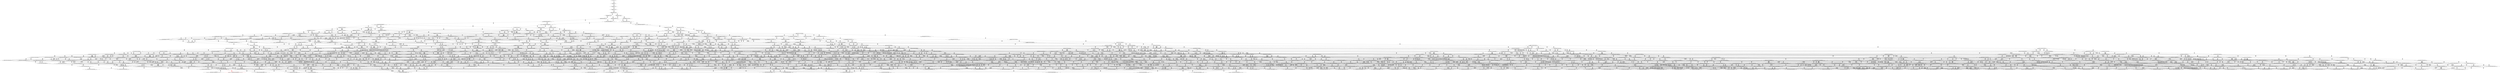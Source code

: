 digraph {
	S0[label="S0: [0, 0] [0, 0] [0, 0] [0, 0] \n{}{}"];
	S1[label="S1: [0, 0] [0, 0] [0, 0] [29, 37] \n{T0J0:29-37}{1}"];
	S2[label="S2: [29, 29] [29, 29] [29, 37] [35, 45] \n{T0J1:35-45}{1, 2}"];
	S3[label="S3: [29, 29] [29, 37] [35, 45] [85, 108] \n{T0J2:85-108}{1, 2, 3}"];
	S4[label="S4: [29, 37] [35, 45] [85, 108] [93, 117] \n{T0J2:85-108, T0J13:93-117}{1, 2, 3, 14}"];
	S5[label="S5: [85, 85] [85, 108] [93, 117] [133, 168] \n{T0J3:133-168}{1, 2, 3, 4, 14}"];
	S6[label="S6: [93, 93] [93, 107] [93, 108] [162, 194] \n{T0J14:162-194}{1, 2, 3, 14, 15}"];
	S7[label="S7: [85, 108] [93, 117] [133, 168] [145, 183] \n{T0J3:133-168, T0J6:145-183}{1, 2, 3, 4, 7, 14}"];
	S8[label="S8: [93, 108] [93, 117] [133, 168] [162, 194] \n{T0J3:133-168, T0J14:162-194}{1, 2, 3, 4, 14, 15}"];
	S9[label="S9: [93, 107] [93, 108] [146, 174] [162, 194] \n{T0J14:162-194, T0J19:146-174}{1, 2, 3, 14, 15, 20}"];
	S10[label="S10: [93, 117] [133, 168] [145, 183] [162, 205] \n{T0J3:133-168, T0J6:145-183, T0J7:162-205}{1, 2, 3, 4, 7, 8, 14}"];
	S11[label="S11: [93, 117] [133, 168] [145, 183] [162, 194] \n{T0J3:133-168, T0J6:145-183, T0J14:162-194}{1, 2, 3, 4, 7, 14, 15}"];
	S12[label="S12: [93, 117] [133, 168] [146, 174] [162, 194] \n{T0J3:133-168, T0J14:162-194, T0J19:146-174}{1, 2, 3, 4, 14, 15, 20}"];
	S13[label="S13: [133, 168] [145, 183] [159, 200] [162, 205] \n{T0J3:133-168, T0J6:145-183, T0J7:162-205, T0J10:159-200}{1, 2, 3, 4, 7, 8, 11, 14}"];
	S14[label="S14: [133, 168] [145, 183] [162, 194] [162, 214] \n{T0J3:133-168, T0J6:145-183, T0J7:162-214, T0J14:162-194}{1, 2, 3, 4, 7, 8, 14, 15}"];
	S15[label="S15: [133, 168] [145, 174] [146, 192] [162, 194] \n{T0J3:133-168, T0J6:145-192, T0J14:162-194, T0J19:146-174}{1, 2, 3, 4, 7, 14, 15, 20}"];
	S16[label="S16: [145, 183] [159, 200] [162, 205] [173, 219] \n{T0J4:173-219}{1, 2, 3, 4, 5, 7, 8, 11, 14}"];
	S17[label="S17: [162, 167] [162, 183] [162, 200] [230, 253] \n{T0J8:230-253}{1, 2, 3, 4, 7, 8, 9, 11, 14}"];
	S18[label="S18: [159, 167] [159, 168] [159, 183] [162, 205] \n{T0J11:159-168}{1, 2, 3, 4, 7, 8, 11, 12, 14}"];
	S19[label="S19: [145, 183] [159, 200] [162, 214] [199, 254] \n{}{1, 2, 3, 4, 7, 8, 11, 14, 15}"];
	S20[label="S20: [145, 183] [162, 194] [162, 214] [173, 219] \n{T0J4:173-219}{1, 2, 3, 4, 5, 7, 8, 14, 15}"];
	S21[label="S21: [162, 167] [162, 183] [162, 194] [230, 253] \n{T0J8:230-253}{1, 2, 3, 4, 7, 8, 9, 14, 15}"];
	S22[label="S22: [145, 174] [146, 192] [162, 194] [173, 219] \n{T0J4:173-219}{1, 2, 3, 4, 5, 7, 14, 15, 20}"];
	S23[label="S23: [145, 174] [146, 192] [162, 194] [210, 264] \n{T0J7:210-264}{1, 2, 3, 4, 7, 8, 14, 15, 20}"];
	S24[label="S24: [159, 200] [162, 205] [173, 219] [221, 279] \n{T0J5:221-279}{1, 2, 3, 4, 5, 6, 7, 8, 11, 14}"];
	S25[label="S25: [162, 200] [162, 205] [173, 219] [230, 253] \n{T0J4:173-219, T0J8:230-253}{1, 2, 3, 4, 5, 7, 8, 9, 11, 14}"];
	S26[label="S26: [159, 168] [159, 200] [162, 205] [173, 219] \n{T0J4:173-219}{1, 2, 3, 4, 5, 7, 8, 11, 12, 14}"];
	S27[label="S27: [159, 200] [162, 214] [173, 234] [199, 254] \n{T0J4:173-234}{1, 2, 3, 4, 5, 7, 8, 11, 14, 15}"];
	S28[label="S28: [162, 183] [162, 200] [214, 233] [230, 253] \n{T0J8:230-253, T0J9:214-233}{1, 2, 3, 4, 7, 8, 9, 10, 11, 14}"];
	S29[label="S29: [162, 168] [162, 183] [162, 205] [230, 253] \n{T0J8:230-253}{1, 2, 3, 4, 7, 8, 9, 11, 12, 14}"];
	S30[label="S30: [162, 200] [162, 214] [199, 253] [230, 254] \n{T0J8:230-253}{1, 2, 3, 4, 7, 8, 9, 11, 14, 15}"];
	S31[label="S31: [159, 168] [159, 183] [162, 205] [201, 220] \n{T0J12:201-220}{1, 2, 3, 4, 7, 8, 11, 12, 13, 14}"];
	S32[label="S32: [159, 168] [159, 200] [162, 214] [199, 254] \n{}{1, 2, 3, 4, 7, 8, 11, 12, 14, 15}"];
	S33[label="S33: [162, 200] [162, 214] [199, 247] [226, 254] \n{T0J15:226-247}{1, 2, 3, 4, 7, 8, 11, 14, 15, 16}"];
	S34[label="S34: [146, 200] [162, 214] [198, 250] [199, 264] \n{}{1, 2, 3, 4, 7, 8, 11, 14, 15, 20}"];
	S35[label="S35: [162, 194] [162, 214] [173, 219] [221, 279] \n{T0J5:221-279}{1, 2, 3, 4, 5, 6, 7, 8, 14, 15}"];
	S36[label="S36: [162, 194] [162, 214] [173, 219] [230, 253] \n{T0J4:173-219, T0J8:230-253}{1, 2, 3, 4, 5, 7, 8, 9, 14, 15}"];
	S37[label="S37: [162, 183] [162, 194] [214, 233] [230, 253] \n{T0J8:230-253, T0J9:214-233}{1, 2, 3, 4, 7, 8, 9, 10, 14, 15}"];
	S38[label="S38: [146, 192] [162, 194] [173, 219] [221, 270] \n{T0J5:221-270}{1, 2, 3, 4, 5, 6, 7, 14, 15, 20}"];
	S39[label="S39: [146, 192] [162, 194] [173, 225] [210, 264] \n{T0J4:173-225, T0J7:210-264}{1, 2, 3, 4, 5, 7, 8, 14, 15, 20}"];
	S40[label="S40: [162, 205] [173, 219] [221, 279] [230, 296] \n{T0J5:221-296, T0J8:230-286}{1, 2, 3, 4, 5, 6, 7, 8, 9, 11, 14}"];
	S41[label="S41: [159, 201] [162, 205] [173, 219] [221, 279] \n{T0J5:221-279}{1, 2, 3, 4, 5, 6, 7, 8, 11, 12, 14}"];
	S42[label="S42: [162, 214] [173, 234] [199, 279] [228, 296] \n{T0J5:221-296}{1, 2, 3, 4, 5, 6, 7, 8, 11, 14, 15}"];
	S43[label="S43: [162, 205] [173, 233] [214, 234] [230, 253] \n{T0J4:173-234, T0J8:230-253, T0J9:214-233}{1, 2, 3, 4, 5, 7, 8, 9, 10, 11, 14}"];
	S44[label="S44: [162, 200] [162, 205] [173, 219] [230, 253] \n{T0J4:173-219, T0J8:230-253}{1, 2, 3, 4, 5, 7, 8, 9, 11, 12, 14}"];
	S45[label="S45: [162, 214] [173, 251] [199, 253] [230, 254] \n{T0J4:173-251, T0J8:230-253}{1, 2, 3, 4, 5, 7, 8, 9, 11, 14, 15}"];
	S46[label="S46: [159, 200] [162, 205] [173, 219] [201, 220] \n{T0J4:173-219, T0J12:201-220}{1, 2, 3, 4, 5, 7, 8, 11, 12, 13, 14}"];
	S47[label="S47: [159, 200] [162, 214] [173, 234] [199, 254] \n{T0J4:173-234}{1, 2, 3, 4, 5, 7, 8, 11, 12, 14, 15}"];
	S48[label="S48: [162, 214] [173, 247] [199, 251] [226, 254] \n{T0J4:173-251, T0J15:226-247}{1, 2, 3, 4, 5, 7, 8, 11, 14, 15, 16}"];
	S49[label="S49: [162, 214] [173, 250] [198, 251] [199, 264] \n{T0J4:173-251}{1, 2, 3, 4, 5, 7, 8, 11, 14, 15, 20}"];
	S50[label="S50: [162, 183] [162, 205] [214, 233] [230, 253] \n{T0J8:230-253, T0J9:214-233}{1, 2, 3, 4, 7, 8, 9, 10, 11, 12, 14}"];
	S51[label="S51: [162, 214] [199, 233] [214, 253] [230, 254] \n{T0J8:230-253, T0J9:214-233}{1, 2, 3, 4, 7, 8, 9, 10, 11, 14, 15}"];
	S52[label="S52: [162, 183] [162, 205] [201, 220] [230, 253] \n{T0J8:230-253, T0J12:201-220}{1, 2, 3, 4, 7, 8, 9, 11, 12, 13, 14}"];
	S53[label="S53: [162, 200] [162, 214] [199, 253] [230, 254] \n{T0J8:230-253}{1, 2, 3, 4, 7, 8, 9, 11, 12, 14, 15}"];
	S54[label="S54: [162, 214] [199, 247] [226, 253] [230, 254] \n{T0J8:230-253, T0J15:226-247}{1, 2, 3, 4, 7, 8, 9, 11, 14, 15, 16}"];
	S55[label="S55: [162, 214] [198, 250] [199, 253] [230, 264] \n{T0J8:230-253}{1, 2, 3, 4, 7, 8, 9, 11, 14, 15, 20}"];
	S56[label="S56: [159, 200] [162, 214] [199, 220] [201, 254] \n{T0J12:201-220}{1, 2, 3, 4, 7, 8, 11, 12, 13, 14, 15}"];
	S57[label="S57: [162, 200] [162, 214] [199, 247] [226, 254] \n{T0J15:226-247}{1, 2, 3, 4, 7, 8, 11, 12, 14, 15, 16}"];
	S58[label="S58: [159, 200] [162, 214] [198, 250] [199, 264] \n{}{1, 2, 3, 4, 7, 8, 11, 12, 14, 15, 20}"];
	S59[label="S59: [162, 189] [179, 214] [199, 247] [226, 254] \n{T0J15:226-247, T0J16:179-189}{1, 2, 3, 4, 7, 8, 11, 14, 15, 16, 17}"];
	S60[label="S60: [162, 214] [198, 247] [199, 250] [226, 264] \n{T0J15:226-247}{1, 2, 3, 4, 7, 8, 11, 14, 15, 16, 20}"];
	S61[label="S61: [162, 214] [186, 217] [198, 250] [199, 264] \n{T0J20:186-217}{1, 2, 3, 4, 7, 8, 11, 14, 15, 20, 21}"];
	S62[label="S62: [162, 214] [173, 219] [221, 279] [230, 290] \n{T0J5:221-290, T0J8:230-280}{1, 2, 3, 4, 5, 6, 7, 8, 9, 14, 15}"];
	S63[label="S63: [162, 214] [173, 233] [214, 234] [230, 253] \n{T0J4:173-234, T0J8:230-253, T0J9:214-233}{1, 2, 3, 4, 5, 7, 8, 9, 10, 14, 15}"];
	S64[label="S64: [162, 194] [173, 225] [210, 270] [222, 289] \n{T0J5:221-288, T0J7:210-289}{1, 2, 3, 4, 5, 6, 7, 8, 14, 15, 20}"];
	S65[label="S65: [173, 233] [214, 271] [221, 279] [230, 301] \n{T0J5:221-301, T0J8:230-286, T0J9:214-271}{1, 2, 3, 4, 5, 6, 7, 8, 9, 10, 11, 14}"];
	S66[label="S66: [162, 206] [173, 219] [221, 279] [230, 296] \n{T0J5:221-296, T0J8:230-287}{1, 2, 3, 4, 5, 6, 7, 8, 9, 11, 12, 14}"];
	S67[label="S67: [173, 251] [199, 279] [228, 296] [230, 310] \n{T0J5:221-310, T0J8:230-300}{1, 2, 3, 4, 5, 6, 7, 8, 9, 11, 14, 15}"];
	S68[label="S68: [162, 205] [173, 219] [201, 254] [221, 296] \n{T0J5:221-296, T0J12:201-254}{1, 2, 3, 4, 5, 6, 7, 8, 11, 12, 13, 14}"];
	S69[label="S69: [162, 215] [173, 234] [199, 279] [228, 296] \n{T0J5:221-296}{1, 2, 3, 4, 5, 6, 7, 8, 11, 12, 14, 15}"];
	S70[label="S70: [173, 247] [199, 279] [226, 294] [228, 310] \n{T0J5:221-310, T0J15:226-294}{1, 2, 3, 4, 5, 6, 7, 8, 11, 14, 15, 16}"];
	S71[label="S71: [173, 250] [198, 279] [199, 281] [228, 310] \n{T0J5:221-310}{1, 2, 3, 4, 5, 6, 7, 8, 11, 14, 15, 20}"];
	S72[label="S72: [162, 205] [173, 233] [214, 234] [230, 253] \n{T0J4:173-234, T0J8:230-253, T0J9:214-233}{1, 2, 3, 4, 5, 7, 8, 9, 10, 11, 12, 14}"];
	S73[label="S73: [173, 233] [199, 253] [214, 254] [230, 265] \n{T0J4:173-265, T0J8:230-253, T0J9:214-233}{1, 2, 3, 4, 5, 7, 8, 9, 10, 11, 14, 15}"];
	S74[label="S74: [162, 205] [173, 220] [201, 234] [230, 253] \n{T0J4:173-234, T0J8:230-253, T0J12:201-220}{1, 2, 3, 4, 5, 7, 8, 9, 11, 12, 13, 14}"];
	S75[label="S75: [162, 214] [173, 251] [199, 253] [230, 254] \n{T0J4:173-251, T0J8:230-253}{1, 2, 3, 4, 5, 7, 8, 9, 11, 12, 14, 15}"];
	S76[label="S76: [173, 247] [199, 253] [226, 254] [230, 265] \n{T0J4:173-265, T0J8:230-253, T0J15:226-247}{1, 2, 3, 4, 5, 7, 8, 9, 11, 14, 15, 16}"];
	S77[label="S77: [173, 250] [198, 253] [199, 264] [230, 265] \n{T0J4:173-265, T0J8:230-253}{1, 2, 3, 4, 5, 7, 8, 9, 11, 14, 15, 20}"];
	S78[label="S78: [162, 214] [173, 220] [199, 251] [201, 254] \n{T0J4:173-251, T0J12:201-220}{1, 2, 3, 4, 5, 7, 8, 11, 12, 13, 14, 15}"];
	S79[label="S79: [162, 214] [173, 247] [199, 251] [226, 254] \n{T0J4:173-251, T0J15:226-247}{1, 2, 3, 4, 5, 7, 8, 11, 12, 14, 15, 16}"];
	S80[label="S80: [162, 214] [173, 250] [198, 251] [199, 264] \n{T0J4:173-251}{1, 2, 3, 4, 5, 7, 8, 11, 12, 14, 15, 20}"];
	S81[label="S81: [173, 214] [179, 247] [199, 251] [226, 254] \n{T0J4:173-251, T0J15:226-247}{1, 2, 3, 4, 5, 7, 8, 11, 14, 15, 16, 17}"];
	S82[label="S82: [173, 247] [198, 250] [199, 264] [226, 265] \n{T0J4:173-265, T0J15:226-247}{1, 2, 3, 4, 5, 7, 8, 11, 14, 15, 16, 20}"];
	S83[label="S83: [173, 217] [198, 250] [199, 264] [202, 265] \n{T0J4:173-265}{1, 2, 3, 4, 5, 7, 8, 11, 14, 15, 20, 21}"];
	S84[label="S84: [162, 205] [201, 220] [214, 233] [230, 253] \n{T0J8:230-253, T0J9:214-233, T0J12:201-220}{1, 2, 3, 4, 7, 8, 9, 10, 11, 12, 13, 14}"];
	S85[label="S85: [162, 214] [199, 233] [214, 253] [230, 254] \n{T0J8:230-253, T0J9:214-233}{1, 2, 3, 4, 7, 8, 9, 10, 11, 12, 14, 15}"];
	S86[label="S86: [199, 233] [214, 247] [226, 253] [230, 254] \n{T0J8:230-253, T0J9:214-233, T0J15:226-247}{1, 2, 3, 4, 7, 8, 9, 10, 11, 14, 15, 16}"];
	S87[label="S87: [198, 233] [199, 250] [214, 253] [230, 264] \n{T0J8:230-253, T0J9:214-233}{1, 2, 3, 4, 7, 8, 9, 10, 11, 14, 15, 20}"];
	S88[label="S88: [162, 214] [199, 220] [201, 253] [230, 254] \n{T0J8:230-253, T0J12:201-220}{1, 2, 3, 4, 7, 8, 9, 11, 12, 13, 14, 15}"];
	S89[label="S89: [162, 214] [199, 247] [226, 253] [230, 254] \n{T0J8:230-253, T0J15:226-247}{1, 2, 3, 4, 7, 8, 9, 11, 12, 14, 15, 16}"];
	S90[label="S90: [162, 214] [198, 250] [199, 253] [230, 264] \n{T0J8:230-253}{1, 2, 3, 4, 7, 8, 9, 11, 12, 14, 15, 20}"];
	S91[label="S91: [179, 214] [199, 247] [226, 253] [230, 254] \n{T0J8:230-253, T0J15:226-247, T0J16:179-189}{1, 2, 3, 4, 7, 8, 9, 11, 14, 15, 16, 17}"];
	S92[label="S92: [198, 247] [199, 250] [226, 253] [230, 264] \n{T0J8:230-253, T0J15:226-247}{1, 2, 3, 4, 7, 8, 9, 11, 14, 15, 16, 20}"];
	S93[label="S93: [186, 217] [198, 250] [199, 253] [230, 264] \n{T0J8:230-253, T0J20:186-217}{1, 2, 3, 4, 7, 8, 9, 11, 14, 15, 20, 21}"];
	S94[label="S94: [162, 214] [199, 220] [201, 247] [226, 254] \n{T0J12:201-220, T0J15:226-247}{1, 2, 3, 4, 7, 8, 11, 12, 13, 14, 15, 16}"];
	S95[label="S95: [162, 214] [198, 220] [199, 250] [201, 264] \n{T0J12:201-220}{1, 2, 3, 4, 7, 8, 11, 12, 13, 14, 15, 20}"];
	S96[label="S96: [162, 189] [179, 214] [199, 247] [226, 254] \n{T0J15:226-247, T0J16:179-189}{1, 2, 3, 4, 7, 8, 11, 12, 14, 15, 16, 17}"];
	S97[label="S97: [162, 214] [198, 247] [199, 250] [226, 264] \n{T0J15:226-247}{1, 2, 3, 4, 7, 8, 11, 12, 14, 15, 16, 20}"];
	S98[label="S98: [162, 214] [186, 217] [198, 250] [199, 264] \n{T0J20:186-217}{1, 2, 3, 4, 7, 8, 11, 12, 14, 15, 20, 21}"];
	S99[label="S99: [179, 214] [199, 247] [226, 253] [230, 254] \n{T0J15:226-247, T0J16:179-189, T0J17:230-253}{1, 2, 3, 4, 7, 8, 11, 14, 15, 16, 17, 18}"];
	S100[label="S100: [179, 214] [198, 247] [199, 250] [226, 264] \n{T0J15:226-247, T0J16:179-189}{1, 2, 3, 4, 7, 8, 11, 14, 15, 16, 17, 20}"];
	S101[label="S101: [186, 217] [198, 247] [199, 250] [226, 264] \n{T0J15:226-247, T0J20:186-217}{1, 2, 3, 4, 7, 8, 11, 14, 15, 16, 20, 21}"];
	S102[label="S102: [186, 217] [198, 220] [199, 250] [204, 264] \n{T0J20:186-217, T0J21:204-220}{1, 2, 3, 4, 7, 8, 11, 14, 15, 20, 21, 22}"];
	S103[label="S103: [173, 233] [214, 279] [221, 280] [230, 310] \n{T0J5:221-310, T0J8:230-280, T0J9:214-280}{1, 2, 3, 4, 5, 6, 7, 8, 9, 10, 14, 15}"];
	S104[label="S104: [173, 234] [214, 272] [221, 279] [230, 301] \n{}{1, 2, 3, 4, 5, 6, 7, 8, 9, 10, 11, 12, 14}"];
	S105[label="S105: [199, 279] [214, 296] [228, 310] [230, 329] \n{}{1, 2, 3, 4, 5, 6, 7, 8, 9, 10, 11, 14, 15}"];
	S106[label="S106: [173, 220] [201, 259] [221, 291] [230, 301] \n{T0J5:221-301, T0J8:230-291}{1, 2, 3, 4, 5, 6, 7, 8, 9, 11, 12, 13, 14}"];
	S107[label="S107: [173, 252] [199, 279] [228, 296] [230, 310] \n{}{1, 2, 3, 4, 5, 6, 7, 8, 9, 11, 12, 14, 15}"];
	S108[label="S108: [199, 279] [226, 296] [228, 310] [237, 343] \n{}{1, 2, 3, 4, 5, 6, 7, 8, 9, 11, 14, 15, 16}"];
	S109[label="S109: [198, 279] [199, 296] [228, 310] [230, 375] \n{}{1, 2, 3, 4, 5, 6, 7, 8, 9, 11, 14, 15, 20}"];
	S110[label="S110: [173, 234] [199, 268] [201, 292] [228, 310] \n{T0J5:221-310}{1, 2, 3, 4, 5, 6, 7, 8, 11, 12, 13, 14, 15}"];
	S111[label="S111: [173, 248] [199, 279] [226, 295] [228, 310] \n{}{1, 2, 3, 4, 5, 6, 7, 8, 11, 12, 14, 15, 16}"];
	S112[label="S112: [173, 279] [198, 281] [199, 289] [228, 310] \n{}{1, 2, 3, 4, 5, 6, 7, 8, 11, 12, 14, 15, 20}"];
	S113[label="S113: [179, 269] [199, 279] [226, 294] [228, 310] \n{}{1, 2, 3, 4, 5, 6, 7, 8, 11, 14, 15, 16, 17}"];
	S114[label="S114: [198, 279] [199, 294] [226, 310] [228, 368] \n{}{1, 2, 3, 4, 5, 6, 7, 8, 11, 14, 15, 16, 20}"];
	S115[label="S115: [198, 279] [199, 281] [202, 310] [228, 338] \n{}{1, 2, 3, 4, 5, 6, 7, 8, 11, 14, 15, 20, 21}"];
	S116[label="S116: [221, 279] [221, 281] [223, 288] [228, 291] \n{T0J24:223-291}{1, 2, 3, 4, 5, 6, 7, 8, 11, 14, 15, 20, 25}"];
	S117[label="S117: [173, 220] [201, 233] [214, 253] [230, 256] \n{T0J4:173-256, T0J8:230-253, T0J9:214-233}{1, 2, 3, 4, 5, 7, 8, 9, 10, 11, 12, 13, 14}"];
	S118[label="S118: [173, 233] [199, 253] [214, 254] [230, 265] \n{T0J4:173-265, T0J8:230-253, T0J9:214-233}{1, 2, 3, 4, 5, 7, 8, 9, 10, 11, 12, 14, 15}"];
	S119[label="S119: [173, 220] [199, 253] [201, 254] [230, 265] \n{T0J4:173-265, T0J8:230-253}{1, 2, 3, 4, 5, 7, 8, 9, 11, 12, 13, 14, 15}"];
	S120[label="S120: [173, 247] [199, 253] [226, 254] [230, 265] \n{T0J4:173-265, T0J8:230-253, T0J15:226-247}{1, 2, 3, 4, 5, 7, 8, 9, 11, 12, 14, 15, 16}"];
	S121[label="S121: [173, 250] [198, 253] [199, 264] [230, 265] \n{T0J4:173-265, T0J8:230-253}{1, 2, 3, 4, 5, 7, 8, 9, 11, 12, 14, 15, 20}"];
	S122[label="S122: [173, 220] [199, 247] [201, 254] [226, 265] \n{T0J4:173-265, T0J15:226-247}{1, 2, 3, 4, 5, 7, 8, 11, 12, 13, 14, 15, 16}"];
	S123[label="S123: [173, 220] [198, 250] [199, 264] [202, 265] \n{T0J4:173-265}{1, 2, 3, 4, 5, 7, 8, 11, 12, 13, 14, 15, 20}"];
	S124[label="S124: [173, 214] [179, 247] [199, 251] [226, 254] \n{T0J4:173-251, T0J15:226-247}{1, 2, 3, 4, 5, 7, 8, 11, 12, 14, 15, 16, 17}"];
	S125[label="S125: [173, 247] [198, 250] [199, 264] [226, 265] \n{T0J4:173-265, T0J15:226-247}{1, 2, 3, 4, 5, 7, 8, 11, 12, 14, 15, 16, 20}"];
	S126[label="S126: [173, 217] [198, 250] [199, 264] [202, 265] \n{T0J4:173-265}{1, 2, 3, 4, 5, 7, 8, 11, 12, 14, 15, 20, 21}"];
	S127[label="S127: [199, 220] [201, 233] [214, 253] [230, 254] \n{T0J8:230-253, T0J9:214-233, T0J12:201-220}{1, 2, 3, 4, 7, 8, 9, 10, 11, 12, 13, 14, 15}"];
	S128[label="S128: [199, 233] [214, 247] [226, 253] [230, 254] \n{T0J8:230-253, T0J9:214-233, T0J15:226-247}{1, 2, 3, 4, 7, 8, 9, 10, 11, 12, 14, 15, 16}"];
	S129[label="S129: [198, 233] [199, 250] [214, 253] [230, 264] \n{T0J8:230-253, T0J9:214-233}{1, 2, 3, 4, 7, 8, 9, 10, 11, 12, 14, 15, 20}"];
	S130[label="S130: [214, 247] [226, 253] [230, 254] [239, 284] \n{T0J4:239-284}{1, 2, 3, 4, 5, 7, 8, 9, 10, 11, 14, 15, 16}"];
	S131[label="S131: [199, 250] [214, 253] [230, 264] [238, 284] \n{T0J4:238-284}{1, 2, 3, 4, 5, 7, 8, 9, 10, 11, 14, 15, 20}"];
	S132[label="S132: [199, 220] [201, 247] [226, 253] [230, 254] \n{T0J8:230-253, T0J12:201-220, T0J15:226-247}{1, 2, 3, 4, 7, 8, 9, 11, 12, 13, 14, 15, 16}"];
	S133[label="S133: [198, 220] [199, 250] [201, 253] [230, 264] \n{T0J8:230-253, T0J12:201-220}{1, 2, 3, 4, 7, 8, 9, 11, 12, 13, 14, 15, 20}"];
	S134[label="S134: [179, 214] [199, 247] [226, 253] [230, 254] \n{T0J8:230-253, T0J15:226-247, T0J16:179-189}{1, 2, 3, 4, 7, 8, 9, 11, 12, 14, 15, 16, 17}"];
	S135[label="S135: [198, 247] [199, 250] [226, 253] [230, 264] \n{T0J8:230-253, T0J15:226-247}{1, 2, 3, 4, 7, 8, 9, 11, 12, 14, 15, 16, 20}"];
	S136[label="S136: [186, 217] [198, 250] [199, 253] [230, 264] \n{T0J8:230-253, T0J20:186-217}{1, 2, 3, 4, 7, 8, 9, 11, 12, 14, 15, 20, 21}"];
	S137[label="S137: [199, 247] [219, 253] [226, 254] [230, 265] \n{T0J4:219-265, T0J8:230-253, T0J15:226-247}{1, 2, 3, 4, 5, 7, 8, 9, 11, 14, 15, 16, 17}"];
	S138[label="S138: [199, 250] [226, 253] [230, 264] [238, 298] \n{T0J4:238-298}{1, 2, 3, 4, 5, 7, 8, 9, 11, 14, 15, 16, 20}"];
	S139[label="S139: [198, 250] [199, 253] [226, 264] [230, 268] \n{T0J4:226-268, T0J8:230-253}{1, 2, 3, 4, 5, 7, 8, 9, 11, 14, 15, 20, 21}"];
	S140[label="S140: [179, 214] [199, 220] [201, 247] [226, 254] \n{T0J12:201-220, T0J15:226-247, T0J16:179-189}{1, 2, 3, 4, 7, 8, 11, 12, 13, 14, 15, 16, 17}"];
	S141[label="S141: [198, 220] [199, 247] [201, 250] [226, 264] \n{T0J12:201-220, T0J15:226-247}{1, 2, 3, 4, 7, 8, 11, 12, 13, 14, 15, 16, 20}"];
	S142[label="S142: [186, 217] [198, 220] [199, 250] [202, 264] \n{T0J12:201-220, T0J20:186-217}{1, 2, 3, 4, 7, 8, 11, 12, 13, 14, 15, 20, 21}"];
	S143[label="S143: [179, 214] [199, 247] [226, 253] [230, 254] \n{T0J15:226-247, T0J16:179-189, T0J17:230-253}{1, 2, 3, 4, 7, 8, 11, 12, 14, 15, 16, 17, 18}"];
	S144[label="S144: [179, 214] [198, 247] [199, 250] [226, 264] \n{T0J15:226-247, T0J16:179-189}{1, 2, 3, 4, 7, 8, 11, 12, 14, 15, 16, 17, 20}"];
	S145[label="S145: [186, 217] [198, 247] [199, 250] [226, 264] \n{T0J15:226-247, T0J20:186-217}{1, 2, 3, 4, 7, 8, 11, 12, 14, 15, 16, 20, 21}"];
	S146[label="S146: [186, 217] [198, 220] [199, 250] [204, 264] \n{T0J20:186-217, T0J21:204-220}{1, 2, 3, 4, 7, 8, 11, 12, 14, 15, 20, 21, 22}"];
	S147[label="S147: [199, 247] [219, 253] [226, 254] [230, 265] \n{T0J4:219-265, T0J15:226-247, T0J17:230-253}{1, 2, 3, 4, 5, 7, 8, 11, 14, 15, 16, 17, 18}"];
	S148[label="S148: [198, 247] [199, 250] [219, 264] [226, 265] \n{T0J4:219-265, T0J15:226-247}{1, 2, 3, 4, 5, 7, 8, 11, 14, 15, 16, 17, 20}"];
	S149[label="S149: [198, 247] [199, 250] [226, 264] [226, 268] \n{T0J4:226-268, T0J15:226-247}{1, 2, 3, 4, 5, 7, 8, 11, 14, 15, 16, 20, 21}"];
	S150[label="S150: [198, 220] [199, 250] [204, 264] [226, 268] \n{T0J4:226-268}{1, 2, 3, 4, 5, 7, 8, 11, 14, 15, 20, 21, 22}"];
	S151[label="S151: [201, 272] [214, 286] [221, 291] [230, 316] \n{}{1, 2, 3, 4, 5, 6, 7, 8, 9, 10, 11, 12, 13, 14}"];
	S152[label="S152: [199, 280] [214, 296] [228, 310] [230, 329] \n{}{1, 2, 3, 4, 5, 6, 7, 8, 9, 10, 11, 12, 14, 15}"];
	S153[label="S153: [214, 296] [228, 310] [230, 343] [251, 359] \n{}{1, 2, 3, 4, 5, 6, 7, 8, 9, 10, 11, 14, 15, 16}"];
	S154[label="S154: [199, 296] [228, 310] [230, 355] [250, 375] \n{}{1, 2, 3, 4, 5, 6, 7, 8, 9, 10, 11, 14, 15, 20}"];
	S155[label="S155: [199, 279] [201, 296] [228, 310] [230, 320] \n{}{1, 2, 3, 4, 5, 6, 7, 8, 9, 11, 12, 13, 14, 15}"];
	S156[label="S156: [199, 280] [226, 296] [228, 310] [237, 343] \n{}{1, 2, 3, 4, 5, 6, 7, 8, 9, 11, 12, 14, 15, 16}"];
	S157[label="S157: [198, 289] [199, 296] [228, 310] [230, 375] \n{}{1, 2, 3, 4, 5, 6, 7, 8, 9, 11, 12, 14, 15, 20}"];
	S158[label="S158: [199, 296] [226, 301] [228, 310] [237, 355] \n{}{1, 2, 3, 4, 5, 6, 7, 8, 9, 11, 14, 15, 16, 17}"];
	S159[label="S159: [199, 296] [226, 310] [228, 368] [252, 375] \n{}{1, 2, 3, 4, 5, 6, 7, 8, 9, 11, 14, 15, 16, 20}"];
	S160[label="S160: [199, 296] [202, 310] [228, 338] [238, 375] \n{}{1, 2, 3, 4, 5, 6, 7, 8, 9, 11, 14, 15, 20, 21}"];
	S161[label="S161: [221, 291] [223, 296] [228, 310] [230, 375] \n{}{1, 2, 3, 4, 5, 6, 7, 8, 9, 11, 14, 15, 20, 25}"];
	S162[label="S162: [199, 279] [201, 295] [226, 310] [228, 316] \n{}{1, 2, 3, 4, 5, 6, 7, 8, 11, 12, 13, 14, 15, 16}"];
	S163[label="S163: [198, 281] [199, 292] [202, 310] [228, 341] \n{}{1, 2, 3, 4, 5, 6, 7, 8, 11, 12, 13, 14, 15, 20}"];
	S164[label="S164: [179, 270] [199, 279] [226, 295] [228, 310] \n{}{1, 2, 3, 4, 5, 6, 7, 8, 11, 12, 14, 15, 16, 17}"];
	S165[label="S165: [198, 289] [199, 295] [226, 310] [228, 368] \n{}{1, 2, 3, 4, 5, 6, 7, 8, 11, 12, 14, 15, 16, 20}"];
	S166[label="S166: [198, 281] [199, 289] [202, 310] [228, 338] \n{}{1, 2, 3, 4, 5, 6, 7, 8, 11, 12, 14, 15, 20, 21}"];
	S167[label="S167: [221, 281] [221, 289] [223, 291] [228, 310] \n{}{1, 2, 3, 4, 5, 6, 7, 8, 11, 12, 14, 15, 20, 25}"];
	S168[label="S168: [199, 279] [226, 294] [228, 310] [247, 355] \n{}{1, 2, 3, 4, 5, 6, 7, 8, 11, 14, 15, 16, 17, 18}"];
	S169[label="S169: [199, 294] [215, 310] [226, 310] [228, 368] \n{}{1, 2, 3, 4, 5, 6, 7, 8, 11, 14, 15, 16, 17, 20}"];
	S170[label="S170: [199, 294] [202, 310] [226, 338] [238, 368] \n{}{1, 2, 3, 4, 5, 6, 7, 8, 11, 14, 15, 16, 20, 21}"];
	S171[label="S171: [221, 291] [223, 294] [226, 310] [228, 368] \n{}{1, 2, 3, 4, 5, 6, 7, 8, 11, 14, 15, 16, 20, 25}"];
	S172[label="S172: [199, 281] [202, 310] [226, 338] [240, 341] \n{}{1, 2, 3, 4, 5, 6, 7, 8, 11, 14, 15, 20, 21, 22}"];
	S173[label="S173: [221, 281] [221, 291] [223, 310] [228, 338] \n{}{1, 2, 3, 4, 5, 6, 7, 8, 11, 14, 15, 20, 21, 25}"];
	S174[label="S174: [201, 233] [214, 253] [230, 254] [239, 271] \n{T0J4:239-271, T0J8:230-253}{1, 2, 3, 4, 5, 7, 8, 9, 10, 11, 12, 13, 14, 15}"];
	S175[label="S175: [214, 247] [226, 253] [230, 254] [239, 284] \n{T0J4:239-284}{1, 2, 3, 4, 5, 7, 8, 9, 10, 11, 12, 14, 15, 16}"];
	S176[label="S176: [199, 250] [214, 253] [230, 264] [238, 284] \n{T0J4:238-284}{1, 2, 3, 4, 5, 7, 8, 9, 10, 11, 12, 14, 15, 20}"];
	S177[label="S177: [201, 247] [226, 253] [230, 254] [239, 271] \n{T0J4:239-271, T0J8:230-253, T0J15:226-247}{1, 2, 3, 4, 5, 7, 8, 9, 11, 12, 13, 14, 15, 16}"];
	S178[label="S178: [199, 250] [201, 253] [230, 264] [238, 271] \n{T0J4:238-271, T0J8:230-253}{1, 2, 3, 4, 5, 7, 8, 9, 11, 12, 13, 14, 15, 20}"];
	S179[label="S179: [199, 247] [219, 253] [226, 254] [230, 265] \n{T0J4:219-265, T0J8:230-253, T0J15:226-247}{1, 2, 3, 4, 5, 7, 8, 9, 11, 12, 14, 15, 16, 17}"];
	S180[label="S180: [199, 250] [226, 253] [230, 264] [238, 298] \n{T0J4:238-298}{1, 2, 3, 4, 5, 7, 8, 9, 11, 12, 14, 15, 16, 20}"];
	S181[label="S181: [198, 250] [199, 253] [226, 264] [230, 268] \n{T0J4:226-268, T0J8:230-253}{1, 2, 3, 4, 5, 7, 8, 9, 11, 12, 14, 15, 20, 21}"];
	S182[label="S182: [199, 220] [201, 247] [219, 254] [226, 265] \n{T0J4:219-265, T0J15:226-247}{1, 2, 3, 4, 5, 7, 8, 11, 12, 13, 14, 15, 16, 17}"];
	S183[label="S183: [199, 247] [201, 250] [226, 264] [238, 271] \n{T0J4:238-271, T0J15:226-247}{1, 2, 3, 4, 5, 7, 8, 11, 12, 13, 14, 15, 16, 20}"];
	S184[label="S184: [198, 220] [199, 250] [202, 264] [226, 268] \n{T0J4:226-268}{1, 2, 3, 4, 5, 7, 8, 11, 12, 13, 14, 15, 20, 21}"];
	S185[label="S185: [199, 247] [219, 253] [226, 254] [230, 265] \n{T0J4:219-265, T0J15:226-247, T0J17:230-253}{1, 2, 3, 4, 5, 7, 8, 11, 12, 14, 15, 16, 17, 18}"];
	S186[label="S186: [198, 247] [199, 250] [219, 264] [226, 265] \n{T0J4:219-265, T0J15:226-247}{1, 2, 3, 4, 5, 7, 8, 11, 12, 14, 15, 16, 17, 20}"];
	S187[label="S187: [198, 247] [199, 250] [226, 264] [226, 268] \n{T0J4:226-268, T0J15:226-247}{1, 2, 3, 4, 5, 7, 8, 11, 12, 14, 15, 16, 20, 21}"];
	S188[label="S188: [198, 220] [199, 250] [204, 264] [226, 268] \n{T0J4:226-268}{1, 2, 3, 4, 5, 7, 8, 11, 12, 14, 15, 20, 21, 22}"];
	S189[label="S189: [201, 296] [221, 310] [230, 329] [241, 359] \n{}{1, 2, 3, 4, 5, 6, 7, 8, 9, 10, 11, 12, 13, 14, 15}"];
	S190[label="S190: [214, 297] [228, 310] [230, 343] [251, 360] \n{}{1, 2, 3, 4, 5, 6, 7, 8, 9, 10, 11, 12, 14, 15, 16}"];
	S191[label="S191: [199, 310] [228, 317] [230, 355] [250, 375] \n{}{1, 2, 3, 4, 5, 6, 7, 8, 9, 10, 11, 12, 14, 15, 20}"];
	S192[label="S192: [226, 310] [228, 318] [231, 355] [251, 362] \n{}{1, 2, 3, 4, 5, 6, 7, 8, 9, 10, 11, 14, 15, 16, 17}"];
	S193[label="S193: [226, 310] [228, 362] [250, 375] [252, 395] \n{}{1, 2, 3, 4, 5, 6, 7, 8, 9, 10, 11, 14, 15, 16, 20}"];
	S194[label="S194: [202, 310] [228, 355] [238, 365] [250, 375] \n{}{1, 2, 3, 4, 5, 6, 7, 8, 9, 10, 11, 14, 15, 20, 21}"];
	S195[label="S195: [223, 310] [228, 318] [230, 357] [250, 375] \n{}{1, 2, 3, 4, 5, 6, 7, 8, 9, 10, 11, 14, 15, 20, 25}"];
	S196[label="S196: [230, 310] [230, 316] [230, 355] [250, 375] \n{T0J25:230-316}{1, 2, 3, 4, 5, 6, 7, 8, 9, 10, 11, 14, 15, 20, 26}"];
	S197[label="S197: [201, 296] [226, 310] [228, 333] [241, 365] \n{}{1, 2, 3, 4, 5, 6, 7, 8, 9, 11, 12, 13, 14, 15, 16}"];
	S198[label="S198: [199, 296] [202, 310] [228, 341] [240, 375] \n{}{1, 2, 3, 4, 5, 6, 7, 8, 9, 11, 12, 13, 14, 15, 20}"];
	S199[label="S199: [199, 296] [226, 302] [228, 310] [237, 356] \n{}{1, 2, 3, 4, 5, 6, 7, 8, 9, 11, 12, 14, 15, 16, 17}"];
	S200[label="S200: [199, 296] [226, 310] [228, 368] [252, 375] \n{}{1, 2, 3, 4, 5, 6, 7, 8, 9, 11, 12, 14, 15, 16, 20}"];
	S201[label="S201: [199, 296] [202, 310] [228, 338] [238, 375] \n{}{1, 2, 3, 4, 5, 6, 7, 8, 9, 11, 12, 14, 15, 20, 21}"];
	S202[label="S202: [221, 291] [223, 296] [228, 310] [230, 375] \n{}{1, 2, 3, 4, 5, 6, 7, 8, 9, 11, 12, 14, 15, 20, 25}"];
	S203[label="S203: [226, 301] [228, 310] [237, 355] [267, 374] \n{}{1, 2, 3, 4, 5, 6, 7, 8, 9, 11, 14, 15, 16, 17, 18}"];
	S204[label="S204: [215, 310] [226, 310] [228, 368] [252, 380] \n{}{1, 2, 3, 4, 5, 6, 7, 8, 9, 11, 14, 15, 16, 17, 20}"];
	S205[label="S205: [202, 310] [226, 338] [238, 368] [252, 380] \n{}{1, 2, 3, 4, 5, 6, 7, 8, 9, 11, 14, 15, 16, 20, 21}"];
	S206[label="S206: [223, 296] [226, 310] [228, 368] [252, 377] \n{}{1, 2, 3, 4, 5, 6, 7, 8, 9, 11, 14, 15, 16, 20, 25}"];
	S207[label="S207: [202, 310] [226, 338] [238, 341] [241, 375] \n{}{1, 2, 3, 4, 5, 6, 7, 8, 9, 11, 14, 15, 20, 21, 22}"];
	S208[label="S208: [221, 296] [223, 310] [228, 338] [238, 375] \n{}{1, 2, 3, 4, 5, 6, 7, 8, 9, 11, 14, 15, 20, 21, 25}"];
	S209[label="S209: [199, 295] [216, 301] [226, 310] [228, 323] \n{}{1, 2, 3, 4, 5, 6, 7, 8, 11, 12, 13, 14, 15, 16, 17}"];
	S210[label="S210: [199, 295] [202, 310] [228, 341] [240, 368] \n{}{1, 2, 3, 4, 5, 6, 7, 8, 11, 12, 13, 14, 15, 16, 20}"];
	S211[label="S211: [199, 292] [202, 310] [226, 338] [238, 341] \n{}{1, 2, 3, 4, 5, 6, 7, 8, 11, 12, 13, 14, 15, 20, 21}"];
	S212[label="S212: [221, 291] [221, 292] [223, 310] [228, 341] \n{}{1, 2, 3, 4, 5, 6, 7, 8, 11, 12, 13, 14, 15, 20, 25}"];
	S213[label="S213: [201, 292] [202, 300] [210, 310] [228, 341] \n{T0J26:210-300}{1, 2, 3, 4, 5, 6, 7, 8, 11, 12, 13, 14, 15, 20, 27}"];
	S214[label="S214: [199, 280] [226, 295] [228, 310] [247, 356] \n{}{1, 2, 3, 4, 5, 6, 7, 8, 11, 12, 14, 15, 16, 17, 18}"];
	S215[label="S215: [199, 295] [215, 310] [226, 310] [228, 368] \n{}{1, 2, 3, 4, 5, 6, 7, 8, 11, 12, 14, 15, 16, 17, 20}"];
	S216[label="S216: [199, 295] [202, 310] [226, 338] [238, 368] \n{}{1, 2, 3, 4, 5, 6, 7, 8, 11, 12, 14, 15, 16, 20, 21}"];
	S217[label="S217: [221, 291] [223, 295] [226, 310] [228, 368] \n{}{1, 2, 3, 4, 5, 6, 7, 8, 11, 12, 14, 15, 16, 20, 25}"];
	S218[label="S218: [199, 289] [202, 310] [226, 338] [240, 341] \n{}{1, 2, 3, 4, 5, 6, 7, 8, 11, 12, 14, 15, 20, 21, 22}"];
	S219[label="S219: [221, 289] [221, 291] [223, 310] [228, 338] \n{}{1, 2, 3, 4, 5, 6, 7, 8, 11, 12, 14, 15, 20, 21, 25}"];
	S220[label="S220: [226, 294] [228, 310] [247, 341] [248, 355] \n{T0J18:248-341}{1, 2, 3, 4, 5, 6, 7, 8, 11, 14, 15, 16, 17, 18, 19}"];
	S221[label="S221: [215, 310] [226, 310] [228, 368] [252, 374] \n{}{1, 2, 3, 4, 5, 6, 7, 8, 11, 14, 15, 16, 17, 18, 20}"];
	S222[label="S222: [202, 310] [216, 310] [226, 338] [238, 368] \n{}{1, 2, 3, 4, 5, 6, 7, 8, 11, 14, 15, 16, 17, 20, 21}"];
	S223[label="S223: [221, 294] [223, 310] [226, 310] [228, 368] \n{}{1, 2, 3, 4, 5, 6, 7, 8, 11, 14, 15, 16, 17, 20, 25}"];
	S224[label="S224: [202, 310] [226, 338] [238, 341] [241, 368] \n{}{1, 2, 3, 4, 5, 6, 7, 8, 11, 14, 15, 16, 20, 21, 22}"];
	S225[label="S225: [221, 294] [223, 310] [226, 338] [238, 368] \n{}{1, 2, 3, 4, 5, 6, 7, 8, 11, 14, 15, 16, 20, 21, 25}"];
	S226[label="S226: [202, 310] [226, 335] [236, 338] [240, 341] \n{T0J22:236-335}{1, 2, 3, 4, 5, 6, 7, 8, 11, 14, 15, 20, 21, 22, 23}"];
	S227[label="S227: [221, 291] [223, 310] [226, 338] [240, 341] \n{}{1, 2, 3, 4, 5, 6, 7, 8, 11, 14, 15, 20, 21, 22, 25}"];
	S228[label="S228: [221, 310] [228, 343] [241, 362] [253, 376] \n{}{1, 2, 3, 4, 5, 6, 7, 8, 9, 10, 11, 12, 13, 14, 15, 16}"];
	S229[label="S229: [202, 317] [228, 355] [240, 369] [250, 375] \n{}{1, 2, 3, 4, 5, 6, 7, 8, 9, 10, 11, 12, 13, 14, 15, 20}"];
	S230[label="S230: [226, 311] [228, 319] [231, 356] [251, 362] \n{}{1, 2, 3, 4, 5, 6, 7, 8, 9, 10, 11, 12, 14, 15, 16, 17}"];
	S231[label="S231: [226, 317] [228, 362] [250, 375] [252, 395] \n{}{1, 2, 3, 4, 5, 6, 7, 8, 9, 10, 11, 12, 14, 15, 16, 20}"];
	S232[label="S232: [202, 317] [228, 355] [238, 365] [250, 375] \n{}{1, 2, 3, 4, 5, 6, 7, 8, 9, 10, 11, 12, 14, 15, 20, 21}"];
	S233[label="S233: [223, 317] [228, 318] [230, 357] [250, 375] \n{}{1, 2, 3, 4, 5, 6, 7, 8, 9, 10, 11, 12, 14, 15, 20, 25}"];
	S234[label="S234: [230, 316] [230, 317] [230, 355] [250, 375] \n{}{1, 2, 3, 4, 5, 6, 7, 8, 9, 10, 11, 12, 14, 15, 20, 26}"];
	S235[label="S235: [228, 318] [231, 355] [251, 367] [278, 396] \n{}{1, 2, 3, 4, 5, 6, 7, 8, 9, 10, 11, 14, 15, 16, 17, 18}"];
	S236[label="S236: [226, 337] [228, 368] [250, 376] [252, 395] \n{}{1, 2, 3, 4, 5, 6, 7, 8, 9, 10, 11, 14, 15, 16, 17, 20}"];
	S237[label="S237: [226, 362] [238, 368] [250, 376] [254, 395] \n{}{1, 2, 3, 4, 5, 6, 7, 8, 9, 10, 11, 14, 15, 16, 20, 21}"];
	S238[label="S238: [226, 318] [228, 362] [250, 375] [252, 395] \n{}{1, 2, 3, 4, 5, 6, 7, 8, 9, 10, 11, 14, 15, 16, 20, 25}"];
	S239[label="S239: [230, 316] [230, 362] [250, 375] [252, 395] \n{}{1, 2, 3, 4, 5, 6, 7, 8, 9, 10, 11, 14, 15, 16, 20, 26}"];
	S240[label="S240: [226, 355] [238, 365] [241, 375] [250, 376] \n{}{1, 2, 3, 4, 5, 6, 7, 8, 9, 10, 11, 14, 15, 20, 21, 22}"];
	S241[label="S241: [223, 318] [228, 357] [238, 365] [250, 375] \n{}{1, 2, 3, 4, 5, 6, 7, 8, 9, 10, 11, 14, 15, 20, 21, 25}"];
	S242[label="S242: [230, 316] [230, 355] [238, 365] [250, 375] \n{}{1, 2, 3, 4, 5, 6, 7, 8, 9, 10, 11, 14, 15, 20, 21, 26}"];
	S243[label="S243: [230, 316] [230, 318] [230, 357] [250, 375] \n{}{1, 2, 3, 4, 5, 6, 7, 8, 9, 10, 11, 14, 15, 20, 25, 26}"];
	S244[label="S244: [216, 310] [226, 310] [228, 341] [241, 381] \n{}{1, 2, 3, 4, 5, 6, 7, 8, 9, 11, 12, 13, 14, 15, 16, 17}"];
	S245[label="S245: [202, 310] [228, 341] [240, 368] [252, 381] \n{}{1, 2, 3, 4, 5, 6, 7, 8, 9, 11, 12, 13, 14, 15, 16, 20}"];
	S246[label="S246: [202, 310] [226, 338] [238, 341] [240, 378] \n{}{1, 2, 3, 4, 5, 6, 7, 8, 9, 11, 12, 13, 14, 15, 20, 21}"];
	S247[label="S247: [221, 296] [223, 310] [228, 341] [240, 377] \n{}{1, 2, 3, 4, 5, 6, 7, 8, 9, 11, 12, 13, 14, 15, 20, 25}"];
	S248[label="S248: [202, 300] [210, 310] [228, 341] [240, 378] \n{}{1, 2, 3, 4, 5, 6, 7, 8, 9, 11, 12, 13, 14, 15, 20, 27}"];
	S249[label="S249: [226, 302] [228, 310] [237, 356] [267, 374] \n{}{1, 2, 3, 4, 5, 6, 7, 8, 9, 11, 12, 14, 15, 16, 17, 18}"];
	S250[label="S250: [215, 310] [226, 310] [228, 368] [252, 381] \n{}{1, 2, 3, 4, 5, 6, 7, 8, 9, 11, 12, 14, 15, 16, 17, 20}"];
	S251[label="S251: [202, 310] [226, 338] [238, 368] [252, 381] \n{}{1, 2, 3, 4, 5, 6, 7, 8, 9, 11, 12, 14, 15, 16, 20, 21}"];
	S252[label="S252: [223, 296] [226, 310] [228, 368] [252, 377] \n{}{1, 2, 3, 4, 5, 6, 7, 8, 9, 11, 12, 14, 15, 16, 20, 25}"];
	S253[label="S253: [202, 310] [226, 338] [238, 341] [241, 375] \n{}{1, 2, 3, 4, 5, 6, 7, 8, 9, 11, 12, 14, 15, 20, 21, 22}"];
	S254[label="S254: [221, 296] [223, 310] [228, 338] [238, 375] \n{}{1, 2, 3, 4, 5, 6, 7, 8, 9, 11, 12, 14, 15, 20, 21, 25}"];
	S255[label="S255: [228, 310] [237, 350] [248, 355] [275, 380] \n{}{1, 2, 3, 4, 5, 6, 7, 8, 9, 11, 14, 15, 16, 17, 18, 19}"];
	S256[label="S256: [226, 310] [228, 368] [252, 374] [279, 396] \n{}{1, 2, 3, 4, 5, 6, 7, 8, 9, 11, 14, 15, 16, 17, 18, 20}"];
	S257[label="S257: [216, 310] [226, 338] [238, 368] [252, 396] \n{}{1, 2, 3, 4, 5, 6, 7, 8, 9, 11, 14, 15, 16, 17, 20, 21}"];
	S258[label="S258: [223, 310] [226, 310] [228, 368] [252, 380] \n{}{1, 2, 3, 4, 5, 6, 7, 8, 9, 11, 14, 15, 16, 17, 20, 25}"];
	S259[label="S259: [226, 338] [238, 341] [241, 368] [252, 396] \n{}{1, 2, 3, 4, 5, 6, 7, 8, 9, 11, 14, 15, 16, 20, 21, 22}"];
	S260[label="S260: [223, 310] [226, 338] [238, 368] [252, 380] \n{}{1, 2, 3, 4, 5, 6, 7, 8, 9, 11, 14, 15, 16, 20, 21, 25}"];
	S261[label="S261: [226, 335] [236, 338] [239, 341] [241, 396] \n{}{1, 2, 3, 4, 5, 6, 7, 8, 9, 11, 14, 15, 20, 21, 22, 23}"];
	S262[label="S262: [223, 310] [226, 338] [238, 341] [241, 377] \n{}{1, 2, 3, 4, 5, 6, 7, 8, 9, 11, 14, 15, 20, 21, 22, 25}"];
	S263[label="S263: [216, 301] [226, 310] [228, 333] [247, 374] \n{}{1, 2, 3, 4, 5, 6, 7, 8, 11, 12, 13, 14, 15, 16, 17, 18}"];
	S264[label="S264: [202, 310] [216, 310] [228, 341] [240, 368] \n{}{1, 2, 3, 4, 5, 6, 7, 8, 11, 12, 13, 14, 15, 16, 17, 20}"];
	S265[label="S265: [202, 310] [226, 338] [238, 341] [240, 368] \n{}{1, 2, 3, 4, 5, 6, 7, 8, 11, 12, 13, 14, 15, 16, 20, 21}"];
	S266[label="S266: [221, 295] [223, 310] [228, 341] [240, 368] \n{}{1, 2, 3, 4, 5, 6, 7, 8, 11, 12, 13, 14, 15, 16, 20, 25}"];
	S267[label="S267: [202, 300] [210, 310] [228, 341] [240, 368] \n{}{1, 2, 3, 4, 5, 6, 7, 8, 11, 12, 13, 14, 15, 16, 20, 27}"];
	S268[label="S268: [202, 310] [226, 338] [238, 341] [241, 341] \n{}{1, 2, 3, 4, 5, 6, 7, 8, 11, 12, 13, 14, 15, 20, 21, 22}"];
	S269[label="S269: [221, 292] [223, 310] [226, 338] [238, 341] \n{}{1, 2, 3, 4, 5, 6, 7, 8, 11, 12, 13, 14, 15, 20, 21, 25}"];
	S270[label="S270: [202, 300] [210, 310] [226, 338] [238, 341] \n{}{1, 2, 3, 4, 5, 6, 7, 8, 11, 12, 13, 14, 15, 20, 21, 27}"];
	S271[label="S271: [221, 292] [221, 300] [223, 310] [228, 341] \n{}{1, 2, 3, 4, 5, 6, 7, 8, 11, 12, 13, 14, 15, 20, 25, 27}"];
	S272[label="S272: [226, 295] [228, 310] [247, 342] [248, 356] \n{}{1, 2, 3, 4, 5, 6, 7, 8, 11, 12, 14, 15, 16, 17, 18, 19}"];
	S273[label="S273: [215, 310] [226, 310] [228, 368] [252, 374] \n{}{1, 2, 3, 4, 5, 6, 7, 8, 11, 12, 14, 15, 16, 17, 18, 20}"];
	S274[label="S274: [202, 310] [216, 310] [226, 338] [238, 368] \n{}{1, 2, 3, 4, 5, 6, 7, 8, 11, 12, 14, 15, 16, 17, 20, 21}"];
	S275[label="S275: [221, 295] [223, 310] [226, 310] [228, 368] \n{}{1, 2, 3, 4, 5, 6, 7, 8, 11, 12, 14, 15, 16, 17, 20, 25}"];
	S276[label="S276: [202, 310] [226, 338] [238, 341] [241, 368] \n{}{1, 2, 3, 4, 5, 6, 7, 8, 11, 12, 14, 15, 16, 20, 21, 22}"];
	S277[label="S277: [221, 295] [223, 310] [226, 338] [238, 368] \n{}{1, 2, 3, 4, 5, 6, 7, 8, 11, 12, 14, 15, 16, 20, 21, 25}"];
	S278[label="S278: [202, 310] [226, 335] [236, 338] [240, 341] \n{}{1, 2, 3, 4, 5, 6, 7, 8, 11, 12, 14, 15, 20, 21, 22, 23}"];
	S279[label="S279: [221, 291] [223, 310] [226, 338] [240, 341] \n{}{1, 2, 3, 4, 5, 6, 7, 8, 11, 12, 14, 15, 20, 21, 22, 25}"];
	S280[label="S280: [226, 310] [228, 350] [248, 368] [264, 374] \n{}{1, 2, 3, 4, 5, 6, 7, 8, 11, 14, 15, 16, 17, 18, 19, 20}"];
	S281[label="S281: [216, 310] [226, 338] [238, 368] [255, 374] \n{}{1, 2, 3, 4, 5, 6, 7, 8, 11, 14, 15, 16, 17, 18, 20, 21}"];
	S282[label="S282: [223, 310] [226, 310] [228, 368] [252, 374] \n{}{1, 2, 3, 4, 5, 6, 7, 8, 11, 14, 15, 16, 17, 18, 20, 25}"];
	S283[label="S283: [216, 310] [226, 338] [238, 341] [241, 368] \n{}{1, 2, 3, 4, 5, 6, 7, 8, 11, 14, 15, 16, 17, 20, 21, 22}"];
	S284[label="S284: [221, 310] [223, 310] [226, 338] [238, 368] \n{}{1, 2, 3, 4, 5, 6, 7, 8, 11, 14, 15, 16, 17, 20, 21, 25}"];
	S285[label="S285: [226, 335] [236, 338] [239, 341] [241, 368] \n{}{1, 2, 3, 4, 5, 6, 7, 8, 11, 14, 15, 16, 20, 21, 22, 23}"];
	S286[label="S286: [223, 310] [226, 338] [238, 341] [241, 368] \n{}{1, 2, 3, 4, 5, 6, 7, 8, 11, 14, 15, 16, 20, 21, 22, 25}"];
	S287[label="S287: [222, 314] [226, 335] [236, 338] [240, 341] \n{T0J23:222-314}{1, 2, 3, 4, 5, 6, 7, 8, 11, 14, 15, 20, 21, 22, 23, 24}"];
	S288[label="S288: [223, 310] [226, 335] [236, 338] [240, 341] \n{}{1, 2, 3, 4, 5, 6, 7, 8, 11, 14, 15, 20, 21, 22, 23, 25}"];
	S289[label="S289: [226, 332] [228, 356] [241, 376] [253, 381] \n{}{1, 2, 3, 4, 5, 6, 7, 8, 9, 10, 11, 12, 13, 14, 15, 16, 17}"];
	S290[label="S290: [228, 362] [240, 370] [250, 376] [254, 426] \n{}{1, 2, 3, 4, 5, 6, 7, 8, 9, 10, 11, 12, 13, 14, 15, 16, 20}"];
	S291[label="S291: [226, 355] [238, 369] [240, 376] [250, 396] \n{}{1, 2, 3, 4, 5, 6, 7, 8, 9, 10, 11, 12, 13, 14, 15, 20, 21}"];
	S292[label="S292: [223, 349] [228, 357] [240, 370] [250, 377] \n{}{1, 2, 3, 4, 5, 6, 7, 8, 9, 10, 11, 12, 13, 14, 15, 20, 25}"];
	S293[label="S293: [230, 346] [230, 355] [240, 369] [250, 375] \n{}{1, 2, 3, 4, 5, 6, 7, 8, 9, 10, 11, 12, 13, 14, 15, 20, 26}"];
	S294[label="S294: [210, 355] [228, 357] [240, 369] [250, 378] \n{}{1, 2, 3, 4, 5, 6, 7, 8, 9, 10, 11, 12, 13, 14, 15, 20, 27}"];
	S295[label="S295: [228, 319] [231, 356] [251, 368] [278, 397] \n{}{1, 2, 3, 4, 5, 6, 7, 8, 9, 10, 11, 12, 14, 15, 16, 17, 18}"];
	S296[label="S296: [226, 338] [228, 368] [250, 376] [252, 395] \n{}{1, 2, 3, 4, 5, 6, 7, 8, 9, 10, 11, 12, 14, 15, 16, 17, 20}"];
	S297[label="S297: [226, 363] [238, 368] [250, 376] [254, 395] \n{}{1, 2, 3, 4, 5, 6, 7, 8, 9, 10, 11, 12, 14, 15, 16, 20, 21}"];
	S298[label="S298: [226, 319] [228, 362] [250, 375] [252, 395] \n{}{1, 2, 3, 4, 5, 6, 7, 8, 9, 10, 11, 12, 14, 15, 16, 20, 25}"];
	S299[label="S299: [230, 317] [230, 362] [250, 375] [252, 395] \n{}{1, 2, 3, 4, 5, 6, 7, 8, 9, 10, 11, 12, 14, 15, 16, 20, 26}"];
	S300[label="S300: [226, 356] [238, 365] [241, 375] [250, 376] \n{}{1, 2, 3, 4, 5, 6, 7, 8, 9, 10, 11, 12, 14, 15, 20, 21, 22}"];
	S301[label="S301: [223, 319] [228, 357] [238, 365] [250, 375] \n{}{1, 2, 3, 4, 5, 6, 7, 8, 9, 10, 11, 12, 14, 15, 20, 21, 25}"];
	S302[label="S302: [230, 317] [230, 355] [238, 365] [250, 375] \n{}{1, 2, 3, 4, 5, 6, 7, 8, 9, 10, 11, 12, 14, 15, 20, 21, 26}"];
	S303[label="S303: [230, 317] [230, 318] [230, 357] [250, 375] \n{}{1, 2, 3, 4, 5, 6, 7, 8, 9, 10, 11, 12, 14, 15, 20, 25, 26}"];
	S304[label="S304: [231, 355] [248, 367] [275, 377] [278, 396] \n{}{1, 2, 3, 4, 5, 6, 7, 8, 9, 10, 11, 14, 15, 16, 17, 18, 19}"];
	S305[label="S305: [228, 368] [250, 376] [252, 395] [279, 401] \n{}{1, 2, 3, 4, 5, 6, 7, 8, 9, 10, 11, 14, 15, 16, 17, 18, 20}"];
	S306[label="S306: [226, 365] [238, 368] [250, 376] [254, 396] \n{}{1, 2, 3, 4, 5, 6, 7, 8, 9, 10, 11, 14, 15, 16, 17, 20, 21}"];
	S307[label="S307: [226, 337] [228, 368] [250, 376] [252, 395] \n{}{1, 2, 3, 4, 5, 6, 7, 8, 9, 10, 11, 14, 15, 16, 17, 20, 25}"];
	S308[label="S308: [230, 337] [230, 368] [250, 376] [252, 395] \n{}{1, 2, 3, 4, 5, 6, 7, 8, 9, 10, 11, 14, 15, 16, 17, 20, 26}"];
	S309[label="S309: [238, 368] [241, 375] [250, 396] [268, 404] \n{}{1, 2, 3, 4, 5, 6, 7, 8, 9, 10, 11, 14, 15, 16, 20, 21, 22}"];
	S310[label="S310: [226, 362] [238, 368] [250, 376] [254, 395] \n{}{1, 2, 3, 4, 5, 6, 7, 8, 9, 10, 11, 14, 15, 16, 20, 21, 25}"];
	S311[label="S311: [230, 362] [238, 368] [250, 376] [254, 395] \n{}{1, 2, 3, 4, 5, 6, 7, 8, 9, 10, 11, 14, 15, 16, 20, 21, 26}"];
	S312[label="S312: [230, 318] [230, 362] [250, 375] [252, 395] \n{}{1, 2, 3, 4, 5, 6, 7, 8, 9, 10, 11, 14, 15, 16, 20, 25, 26}"];
	S313[label="S313: [236, 362] [239, 365] [241, 396] [263, 401] \n{}{1, 2, 3, 4, 5, 6, 7, 8, 9, 10, 11, 14, 15, 20, 21, 22, 23}"];
	S314[label="S314: [226, 357] [238, 365] [241, 376] [250, 377] \n{}{1, 2, 3, 4, 5, 6, 7, 8, 9, 10, 11, 14, 15, 20, 21, 22, 25}"];
	S315[label="S315: [230, 355] [238, 365] [241, 375] [250, 376] \n{}{1, 2, 3, 4, 5, 6, 7, 8, 9, 10, 11, 14, 15, 20, 21, 22, 26}"];
	S316[label="S316: [230, 318] [230, 357] [238, 365] [250, 375] \n{}{1, 2, 3, 4, 5, 6, 7, 8, 9, 10, 11, 14, 15, 20, 21, 25, 26}"];
	S317[label="S317: [226, 310] [228, 341] [241, 374] [268, 387] \n{}{1, 2, 3, 4, 5, 6, 7, 8, 9, 11, 12, 13, 14, 15, 16, 17, 18}"];
	S318[label="S318: [216, 310] [228, 341] [240, 368] [252, 396] \n{}{1, 2, 3, 4, 5, 6, 7, 8, 9, 11, 12, 13, 14, 15, 16, 17, 20}"];
	S319[label="S319: [226, 338] [238, 341] [240, 368] [252, 396] \n{}{1, 2, 3, 4, 5, 6, 7, 8, 9, 11, 12, 13, 14, 15, 16, 20, 21}"];
	S320[label="S320: [223, 310] [228, 341] [240, 368] [252, 381] \n{}{1, 2, 3, 4, 5, 6, 7, 8, 9, 11, 12, 13, 14, 15, 16, 20, 25}"];
	S321[label="S321: [210, 310] [228, 341] [240, 368] [252, 386] \n{}{1, 2, 3, 4, 5, 6, 7, 8, 9, 11, 12, 13, 14, 15, 16, 20, 27}"];
	S322[label="S322: [226, 338] [238, 341] [240, 341] [244, 396] \n{}{1, 2, 3, 4, 5, 6, 7, 8, 9, 11, 12, 13, 14, 15, 20, 21, 22}"];
	S323[label="S323: [223, 310] [226, 338] [238, 341] [240, 378] \n{}{1, 2, 3, 4, 5, 6, 7, 8, 9, 11, 12, 13, 14, 15, 20, 21, 25}"];
	S324[label="S324: [210, 310] [226, 338] [238, 341] [240, 386] \n{}{1, 2, 3, 4, 5, 6, 7, 8, 9, 11, 12, 13, 14, 15, 20, 21, 27}"];
	S325[label="S325: [221, 300] [223, 310] [228, 341] [240, 378] \n{}{1, 2, 3, 4, 5, 6, 7, 8, 9, 11, 12, 13, 14, 15, 20, 25, 27}"];
	S326[label="S326: [228, 310] [237, 350] [248, 356] [275, 381] \n{}{1, 2, 3, 4, 5, 6, 7, 8, 9, 11, 12, 14, 15, 16, 17, 18, 19}"];
	S327[label="S327: [226, 310] [228, 368] [252, 374] [279, 396] \n{}{1, 2, 3, 4, 5, 6, 7, 8, 9, 11, 12, 14, 15, 16, 17, 18, 20}"];
	S328[label="S328: [216, 310] [226, 338] [238, 368] [252, 396] \n{}{1, 2, 3, 4, 5, 6, 7, 8, 9, 11, 12, 14, 15, 16, 17, 20, 21}"];
	S329[label="S329: [223, 310] [226, 310] [228, 368] [252, 381] \n{}{1, 2, 3, 4, 5, 6, 7, 8, 9, 11, 12, 14, 15, 16, 17, 20, 25}"];
	S330[label="S330: [226, 338] [238, 341] [241, 368] [252, 396] \n{}{1, 2, 3, 4, 5, 6, 7, 8, 9, 11, 12, 14, 15, 16, 20, 21, 22}"];
	S331[label="S331: [223, 310] [226, 338] [238, 368] [252, 381] \n{}{1, 2, 3, 4, 5, 6, 7, 8, 9, 11, 12, 14, 15, 16, 20, 21, 25}"];
	S332[label="S332: [226, 335] [236, 338] [239, 341] [241, 396] \n{}{1, 2, 3, 4, 5, 6, 7, 8, 9, 11, 12, 14, 15, 20, 21, 22, 23}"];
	S333[label="S333: [223, 310] [226, 338] [238, 341] [241, 377] \n{}{1, 2, 3, 4, 5, 6, 7, 8, 9, 11, 12, 14, 15, 20, 21, 22, 25}"];
	S334[label="S334: [228, 350] [248, 368] [264, 374] [279, 396] \n{}{1, 2, 3, 4, 5, 6, 7, 8, 9, 11, 14, 15, 16, 17, 18, 19, 20}"];
	S335[label="S335: [226, 338] [238, 368] [252, 374] [279, 396] \n{}{1, 2, 3, 4, 5, 6, 7, 8, 9, 11, 14, 15, 16, 17, 18, 20, 21}"];
	S336[label="S336: [226, 310] [228, 368] [252, 374] [279, 396] \n{}{1, 2, 3, 4, 5, 6, 7, 8, 9, 11, 14, 15, 16, 17, 18, 20, 25}"];
	S337[label="S337: [226, 338] [238, 341] [241, 368] [252, 396] \n{}{1, 2, 3, 4, 5, 6, 7, 8, 9, 11, 14, 15, 16, 17, 20, 21, 22}"];
	S338[label="S338: [223, 310] [226, 338] [238, 368] [252, 396] \n{}{1, 2, 3, 4, 5, 6, 7, 8, 9, 11, 14, 15, 16, 17, 20, 21, 25}"];
	S339[label="S339: [236, 338] [239, 341] [241, 368] [263, 421] \n{}{1, 2, 3, 4, 5, 6, 7, 8, 9, 11, 14, 15, 16, 20, 21, 22, 23}"];
	S340[label="S340: [226, 338] [238, 341] [241, 368] [252, 396] \n{}{1, 2, 3, 4, 5, 6, 7, 8, 9, 11, 14, 15, 16, 20, 21, 22, 25}"];
	S341[label="S341: [226, 335] [236, 338] [240, 341] [246, 400] \n{}{1, 2, 3, 4, 5, 6, 7, 8, 9, 11, 14, 15, 20, 21, 22, 23, 24}"];
	S342[label="S342: [226, 335] [236, 338] [239, 341] [241, 396] \n{}{1, 2, 3, 4, 5, 6, 7, 8, 9, 11, 14, 15, 20, 21, 22, 23, 25}"];
	S343[label="S343: [226, 310] [228, 341] [247, 350] [265, 374] \n{}{1, 2, 3, 4, 5, 6, 7, 8, 11, 12, 13, 14, 15, 16, 17, 18, 19}"];
	S344[label="S344: [216, 310] [228, 341] [240, 368] [257, 374] \n{}{1, 2, 3, 4, 5, 6, 7, 8, 11, 12, 13, 14, 15, 16, 17, 18, 20}"];
	S345[label="S345: [216, 310] [226, 338] [238, 341] [240, 368] \n{}{1, 2, 3, 4, 5, 6, 7, 8, 11, 12, 13, 14, 15, 16, 17, 20, 21}"];
	S346[label="S346: [221, 310] [223, 310] [228, 341] [240, 368] \n{}{1, 2, 3, 4, 5, 6, 7, 8, 11, 12, 13, 14, 15, 16, 17, 20, 25}"];
	S347[label="S347: [210, 310] [216, 310] [228, 341] [240, 368] \n{}{1, 2, 3, 4, 5, 6, 7, 8, 11, 12, 13, 14, 15, 16, 17, 20, 27}"];
	S348[label="S348: [226, 338] [238, 341] [240, 341] [244, 368] \n{}{1, 2, 3, 4, 5, 6, 7, 8, 11, 12, 13, 14, 15, 16, 20, 21, 22}"];
	S349[label="S349: [223, 310] [226, 338] [238, 341] [240, 368] \n{}{1, 2, 3, 4, 5, 6, 7, 8, 11, 12, 13, 14, 15, 16, 20, 21, 25}"];
	S350[label="S350: [210, 310] [226, 338] [238, 341] [240, 368] \n{}{1, 2, 3, 4, 5, 6, 7, 8, 11, 12, 13, 14, 15, 16, 20, 21, 27}"];
	S351[label="S351: [221, 300] [223, 310] [228, 341] [240, 368] \n{}{1, 2, 3, 4, 5, 6, 7, 8, 11, 12, 13, 14, 15, 16, 20, 25, 27}"];
	S352[label="S352: [226, 335] [236, 338] [239, 341] [241, 341] \n{}{1, 2, 3, 4, 5, 6, 7, 8, 11, 12, 13, 14, 15, 20, 21, 22, 23}"];
	S353[label="S353: [223, 310] [226, 338] [238, 341] [241, 341] \n{}{1, 2, 3, 4, 5, 6, 7, 8, 11, 12, 13, 14, 15, 20, 21, 22, 25}"];
	S354[label="S354: [210, 310] [226, 338] [238, 341] [241, 341] \n{}{1, 2, 3, 4, 5, 6, 7, 8, 11, 12, 13, 14, 15, 20, 21, 22, 27}"];
	S355[label="S355: [221, 300] [223, 310] [226, 338] [238, 341] \n{}{1, 2, 3, 4, 5, 6, 7, 8, 11, 12, 13, 14, 15, 20, 21, 25, 27}"];
	S356[label="S356: [226, 310] [228, 350] [248, 368] [264, 374] \n{}{1, 2, 3, 4, 5, 6, 7, 8, 11, 12, 14, 15, 16, 17, 18, 19, 20}"];
	S357[label="S357: [216, 310] [226, 338] [238, 368] [255, 374] \n{}{1, 2, 3, 4, 5, 6, 7, 8, 11, 12, 14, 15, 16, 17, 18, 20, 21}"];
	S358[label="S358: [223, 310] [226, 310] [228, 368] [252, 374] \n{}{1, 2, 3, 4, 5, 6, 7, 8, 11, 12, 14, 15, 16, 17, 18, 20, 25}"];
	S359[label="S359: [216, 310] [226, 338] [238, 341] [241, 368] \n{}{1, 2, 3, 4, 5, 6, 7, 8, 11, 12, 14, 15, 16, 17, 20, 21, 22}"];
	S360[label="S360: [221, 310] [223, 310] [226, 338] [238, 368] \n{}{1, 2, 3, 4, 5, 6, 7, 8, 11, 12, 14, 15, 16, 17, 20, 21, 25}"];
	S361[label="S361: [226, 335] [236, 338] [239, 341] [241, 368] \n{}{1, 2, 3, 4, 5, 6, 7, 8, 11, 12, 14, 15, 16, 20, 21, 22, 23}"];
	S362[label="S362: [223, 310] [226, 338] [238, 341] [241, 368] \n{}{1, 2, 3, 4, 5, 6, 7, 8, 11, 12, 14, 15, 16, 20, 21, 22, 25}"];
	S363[label="S363: [222, 314] [226, 335] [236, 338] [240, 341] \n{}{1, 2, 3, 4, 5, 6, 7, 8, 11, 12, 14, 15, 20, 21, 22, 23, 24}"];
	S364[label="S364: [223, 310] [226, 335] [236, 338] [240, 341] \n{}{1, 2, 3, 4, 5, 6, 7, 8, 11, 12, 14, 15, 20, 21, 22, 23, 25}"];
	S365[label="S365: [226, 338] [238, 350] [255, 368] [265, 374] \n{}{1, 2, 3, 4, 5, 6, 7, 8, 11, 14, 15, 16, 17, 18, 19, 20, 21}"];
	S366[label="S366: [226, 310] [228, 350] [248, 368] [264, 374] \n{}{1, 2, 3, 4, 5, 6, 7, 8, 11, 14, 15, 16, 17, 18, 19, 20, 25}"];
	S367[label="S367: [248, 322] [248, 350] [264, 368] [275, 374] \n{T0J27:275-322}{1, 2, 3, 4, 5, 6, 7, 8, 11, 14, 15, 16, 17, 18, 19, 20, 28}"];
	S368[label="S368: [226, 338] [238, 341] [241, 368] [258, 374] \n{}{1, 2, 3, 4, 5, 6, 7, 8, 11, 14, 15, 16, 17, 18, 20, 21, 22}"];
	S369[label="S369: [223, 310] [226, 338] [238, 368] [255, 374] \n{}{1, 2, 3, 4, 5, 6, 7, 8, 11, 14, 15, 16, 17, 18, 20, 21, 25}"];
	S370[label="S370: [226, 335] [238, 338] [241, 341] [243, 368] \n{}{1, 2, 3, 4, 5, 6, 7, 8, 11, 14, 15, 16, 17, 20, 21, 22, 23}"];
	S371[label="S371: [223, 310] [226, 338] [238, 341] [241, 368] \n{}{1, 2, 3, 4, 5, 6, 7, 8, 11, 14, 15, 16, 17, 20, 21, 22, 25}"];
	S372[label="S372: [226, 335] [236, 338] [240, 341] [246, 368] \n{}{1, 2, 3, 4, 5, 6, 7, 8, 11, 14, 15, 16, 20, 21, 22, 23, 24}"];
	S373[label="S373: [226, 335] [236, 338] [239, 341] [241, 368] \n{}{1, 2, 3, 4, 5, 6, 7, 8, 11, 14, 15, 16, 20, 21, 22, 23, 25}"];
	S374[label="S374: [224, 314] [226, 335] [236, 338] [240, 341] \n{}{1, 2, 3, 4, 5, 6, 7, 8, 11, 14, 15, 20, 21, 22, 23, 24, 25}"];
	S375[label="S375: [236, 335] [236, 338] [240, 341] [297, 365] \n{T0J28:297-365}{1, 2, 3, 4, 5, 6, 7, 8, 11, 14, 15, 20, 21, 22, 23, 24, 29}"];
	S376[label="S376: [228, 356] [241, 376] [253, 381] [278, 418] \n{}{1, 2, 3, 4, 5, 6, 7, 8, 9, 10, 11, 12, 13, 14, 15, 16, 17, 18}"];
	S377[label="S377: [228, 370] [240, 376] [250, 391] [254, 426] \n{}{1, 2, 3, 4, 5, 6, 7, 8, 9, 10, 11, 12, 13, 14, 15, 16, 17, 20}"];
	S378[label="S378: [238, 370] [240, 376] [250, 408] [268, 435] \n{}{1, 2, 3, 4, 5, 6, 7, 8, 9, 10, 11, 12, 13, 14, 15, 16, 20, 21}"];
	S379[label="S379: [228, 362] [240, 372] [250, 377] [254, 439] \n{}{1, 2, 3, 4, 5, 6, 7, 8, 9, 10, 11, 12, 13, 14, 15, 16, 20, 25}"];
	S380[label="S380: [230, 362] [240, 370] [250, 376] [254, 426] \n{}{1, 2, 3, 4, 5, 6, 7, 8, 9, 10, 11, 12, 13, 14, 15, 16, 20, 26}"];
	S381[label="S381: [228, 357] [240, 370] [250, 378] [254, 435] \n{}{1, 2, 3, 4, 5, 6, 7, 8, 9, 10, 11, 12, 13, 14, 15, 16, 20, 27}"];
	S382[label="S382: [238, 369] [240, 376] [244, 396] [268, 409] \n{}{1, 2, 3, 4, 5, 6, 7, 8, 9, 10, 11, 12, 13, 14, 15, 20, 21, 22}"];
	S383[label="S383: [226, 358] [238, 370] [240, 377] [250, 408] \n{}{1, 2, 3, 4, 5, 6, 7, 8, 9, 10, 11, 12, 13, 14, 15, 20, 21, 25}"];
	S384[label="S384: [230, 355] [238, 369] [240, 376] [250, 396] \n{}{1, 2, 3, 4, 5, 6, 7, 8, 9, 10, 11, 12, 13, 14, 15, 20, 21, 26}"];
	S385[label="S385: [226, 357] [238, 369] [240, 378] [250, 405] \n{}{1, 2, 3, 4, 5, 6, 7, 8, 9, 10, 11, 12, 13, 14, 15, 20, 21, 27}"];
	S386[label="S386: [230, 357] [230, 359] [240, 370] [250, 377] \n{}{1, 2, 3, 4, 5, 6, 7, 8, 9, 10, 11, 12, 13, 14, 15, 20, 25, 26}"];
	S387[label="S387: [223, 357] [228, 370] [240, 370] [250, 378] \n{}{1, 2, 3, 4, 5, 6, 7, 8, 9, 10, 11, 12, 13, 14, 15, 20, 25, 27}"];
	S388[label="S388: [230, 355] [230, 357] [240, 369] [250, 378] \n{}{1, 2, 3, 4, 5, 6, 7, 8, 9, 10, 11, 12, 13, 14, 15, 20, 26, 27}"];
	S389[label="S389: [231, 356] [248, 368] [275, 377] [278, 397] \n{}{1, 2, 3, 4, 5, 6, 7, 8, 9, 10, 11, 12, 14, 15, 16, 17, 18, 19}"];
	S390[label="S390: [228, 369] [250, 376] [252, 395] [279, 401] \n{}{1, 2, 3, 4, 5, 6, 7, 8, 9, 10, 11, 12, 14, 15, 16, 17, 18, 20}"];
	S391[label="S391: [226, 366] [238, 368] [250, 376] [254, 396] \n{}{1, 2, 3, 4, 5, 6, 7, 8, 9, 10, 11, 12, 14, 15, 16, 17, 20, 21}"];
	S392[label="S392: [226, 338] [228, 368] [250, 376] [252, 395] \n{}{1, 2, 3, 4, 5, 6, 7, 8, 9, 10, 11, 12, 14, 15, 16, 17, 20, 25}"];
	S393[label="S393: [230, 338] [230, 368] [250, 376] [252, 395] \n{}{1, 2, 3, 4, 5, 6, 7, 8, 9, 10, 11, 12, 14, 15, 16, 17, 20, 26}"];
	S394[label="S394: [238, 369] [241, 375] [250, 396] [268, 404] \n{}{1, 2, 3, 4, 5, 6, 7, 8, 9, 10, 11, 12, 14, 15, 16, 20, 21, 22}"];
	S395[label="S395: [226, 363] [238, 368] [250, 376] [254, 395] \n{}{1, 2, 3, 4, 5, 6, 7, 8, 9, 10, 11, 12, 14, 15, 16, 20, 21, 25}"];
	S396[label="S396: [230, 363] [238, 368] [250, 376] [254, 395] \n{}{1, 2, 3, 4, 5, 6, 7, 8, 9, 10, 11, 12, 14, 15, 16, 20, 21, 26}"];
	S397[label="S397: [230, 319] [230, 362] [250, 375] [252, 395] \n{}{1, 2, 3, 4, 5, 6, 7, 8, 9, 10, 11, 12, 14, 15, 16, 20, 25, 26}"];
	S398[label="S398: [236, 363] [239, 365] [241, 396] [263, 401] \n{}{1, 2, 3, 4, 5, 6, 7, 8, 9, 10, 11, 12, 14, 15, 20, 21, 22, 23}"];
	S399[label="S399: [226, 358] [238, 365] [241, 376] [250, 377] \n{}{1, 2, 3, 4, 5, 6, 7, 8, 9, 10, 11, 12, 14, 15, 20, 21, 22, 25}"];
	S400[label="S400: [230, 356] [238, 365] [241, 375] [250, 376] \n{}{1, 2, 3, 4, 5, 6, 7, 8, 9, 10, 11, 12, 14, 15, 20, 21, 22, 26}"];
	S401[label="S401: [230, 319] [230, 357] [238, 365] [250, 375] \n{}{1, 2, 3, 4, 5, 6, 7, 8, 9, 10, 11, 12, 14, 15, 20, 21, 25, 26}"];
	S402[label="S402: [248, 376] [252, 377] [277, 396] [279, 416] \n{}{1, 2, 3, 4, 5, 6, 7, 8, 9, 10, 11, 14, 15, 16, 17, 18, 19, 20}"];
	S403[label="S403: [238, 368] [250, 376] [254, 396] [279, 404] \n{}{1, 2, 3, 4, 5, 6, 7, 8, 9, 10, 11, 14, 15, 16, 17, 18, 20, 21}"];
	S404[label="S404: [228, 368] [250, 376] [252, 395] [279, 401] \n{}{1, 2, 3, 4, 5, 6, 7, 8, 9, 10, 11, 14, 15, 16, 17, 18, 20, 25}"];
	S405[label="S405: [230, 368] [250, 376] [252, 395] [279, 401] \n{}{1, 2, 3, 4, 5, 6, 7, 8, 9, 10, 11, 14, 15, 16, 17, 18, 20, 26}"];
	S406[label="S406: [238, 368] [241, 375] [252, 396] [268, 404] \n{}{1, 2, 3, 4, 5, 6, 7, 8, 9, 10, 11, 14, 15, 16, 17, 20, 21, 22}"];
	S407[label="S407: [226, 365] [238, 368] [250, 376] [254, 396] \n{}{1, 2, 3, 4, 5, 6, 7, 8, 9, 10, 11, 14, 15, 16, 17, 20, 21, 25}"];
	S408[label="S408: [230, 365] [238, 368] [250, 376] [254, 396] \n{}{1, 2, 3, 4, 5, 6, 7, 8, 9, 10, 11, 14, 15, 16, 17, 20, 21, 26}"];
	S409[label="S409: [230, 337] [230, 368] [250, 376] [252, 395] \n{}{1, 2, 3, 4, 5, 6, 7, 8, 9, 10, 11, 14, 15, 16, 17, 20, 25, 26}"];
	S410[label="S410: [239, 365] [241, 395] [263, 404] [275, 421] \n{}{1, 2, 3, 4, 5, 6, 7, 8, 9, 10, 11, 14, 15, 16, 20, 21, 22, 23}"];
	S411[label="S411: [238, 368] [241, 376] [250, 396] [268, 404] \n{}{1, 2, 3, 4, 5, 6, 7, 8, 9, 10, 11, 14, 15, 16, 20, 21, 22, 25}"];
	S412[label="S412: [238, 368] [241, 375] [250, 396] [268, 404] \n{}{1, 2, 3, 4, 5, 6, 7, 8, 9, 10, 11, 14, 15, 16, 20, 21, 22, 26}"];
	S413[label="S413: [230, 362] [238, 368] [250, 376] [254, 395] \n{}{1, 2, 3, 4, 5, 6, 7, 8, 9, 10, 11, 14, 15, 16, 20, 21, 25, 26}"];
	S414[label="S414: [236, 341] [240, 365] [246, 400] [263, 401] \n{}{1, 2, 3, 4, 5, 6, 7, 8, 9, 10, 11, 14, 15, 20, 21, 22, 23, 24}"];
	S415[label="S415: [236, 362] [239, 365] [241, 396] [263, 401] \n{}{1, 2, 3, 4, 5, 6, 7, 8, 9, 10, 11, 14, 15, 20, 21, 22, 23, 25}"];
	S416[label="S416: [236, 362] [239, 365] [241, 396] [263, 401] \n{}{1, 2, 3, 4, 5, 6, 7, 8, 9, 10, 11, 14, 15, 20, 21, 22, 23, 26}"];
	S417[label="S417: [230, 357] [238, 365] [241, 376] [250, 377] \n{}{1, 2, 3, 4, 5, 6, 7, 8, 9, 10, 11, 14, 15, 20, 21, 22, 25, 26}"];
	S418[label="S418: [228, 341] [241, 350] [265, 374] [275, 396] \n{}{1, 2, 3, 4, 5, 6, 7, 8, 9, 11, 12, 13, 14, 15, 16, 17, 18, 19}"];
	S419[label="S419: [228, 341] [240, 368] [252, 374] [279, 396] \n{}{1, 2, 3, 4, 5, 6, 7, 8, 9, 11, 12, 13, 14, 15, 16, 17, 18, 20}"];
	S420[label="S420: [226, 338] [238, 341] [240, 368] [252, 396] \n{}{1, 2, 3, 4, 5, 6, 7, 8, 9, 11, 12, 13, 14, 15, 16, 17, 20, 21}"];
	S421[label="S421: [223, 310] [228, 341] [240, 368] [252, 396] \n{}{1, 2, 3, 4, 5, 6, 7, 8, 9, 11, 12, 13, 14, 15, 16, 17, 20, 25}"];
	S422[label="S422: [216, 310] [228, 341] [240, 368] [252, 396] \n{}{1, 2, 3, 4, 5, 6, 7, 8, 9, 11, 12, 13, 14, 15, 16, 17, 20, 27}"];
	S423[label="S423: [238, 341] [240, 341] [244, 368] [268, 424] \n{}{1, 2, 3, 4, 5, 6, 7, 8, 9, 11, 12, 13, 14, 15, 16, 20, 21, 22}"];
	S424[label="S424: [226, 338] [238, 341] [240, 368] [252, 396] \n{}{1, 2, 3, 4, 5, 6, 7, 8, 9, 11, 12, 13, 14, 15, 16, 20, 21, 25}"];
	S425[label="S425: [226, 338] [238, 341] [240, 368] [252, 396] \n{}{1, 2, 3, 4, 5, 6, 7, 8, 9, 11, 12, 13, 14, 15, 16, 20, 21, 27}"];
	S426[label="S426: [223, 310] [228, 341] [240, 368] [252, 386] \n{}{1, 2, 3, 4, 5, 6, 7, 8, 9, 11, 12, 13, 14, 15, 16, 20, 25, 27}"];
	S427[label="S427: [236, 338] [239, 341] [241, 341] [263, 421] \n{}{1, 2, 3, 4, 5, 6, 7, 8, 9, 11, 12, 13, 14, 15, 20, 21, 22, 23}"];
	S428[label="S428: [226, 338] [238, 341] [240, 341] [244, 396] \n{}{1, 2, 3, 4, 5, 6, 7, 8, 9, 11, 12, 13, 14, 15, 20, 21, 22, 25}"];
	S429[label="S429: [226, 338] [238, 341] [240, 341] [244, 396] \n{}{1, 2, 3, 4, 5, 6, 7, 8, 9, 11, 12, 13, 14, 15, 20, 21, 22, 27}"];
	S430[label="S430: [223, 310] [226, 338] [238, 341] [240, 386] \n{}{1, 2, 3, 4, 5, 6, 7, 8, 9, 11, 12, 13, 14, 15, 20, 21, 25, 27}"];
	S431[label="S431: [228, 350] [248, 368] [264, 374] [279, 396] \n{}{1, 2, 3, 4, 5, 6, 7, 8, 9, 11, 12, 14, 15, 16, 17, 18, 19, 20}"];
	S432[label="S432: [226, 338] [238, 368] [252, 374] [279, 396] \n{}{1, 2, 3, 4, 5, 6, 7, 8, 9, 11, 12, 14, 15, 16, 17, 18, 20, 21}"];
	S433[label="S433: [226, 310] [228, 368] [252, 374] [279, 396] \n{}{1, 2, 3, 4, 5, 6, 7, 8, 9, 11, 12, 14, 15, 16, 17, 18, 20, 25}"];
	S434[label="S434: [226, 338] [238, 341] [241, 368] [252, 396] \n{}{1, 2, 3, 4, 5, 6, 7, 8, 9, 11, 12, 14, 15, 16, 17, 20, 21, 22}"];
	S435[label="S435: [223, 310] [226, 338] [238, 368] [252, 396] \n{}{1, 2, 3, 4, 5, 6, 7, 8, 9, 11, 12, 14, 15, 16, 17, 20, 21, 25}"];
	S436[label="S436: [236, 338] [239, 341] [241, 368] [263, 421] \n{}{1, 2, 3, 4, 5, 6, 7, 8, 9, 11, 12, 14, 15, 16, 20, 21, 22, 23}"];
	S437[label="S437: [226, 338] [238, 341] [241, 368] [252, 396] \n{}{1, 2, 3, 4, 5, 6, 7, 8, 9, 11, 12, 14, 15, 16, 20, 21, 22, 25}"];
	S438[label="S438: [226, 335] [236, 338] [240, 341] [246, 400] \n{}{1, 2, 3, 4, 5, 6, 7, 8, 9, 11, 12, 14, 15, 20, 21, 22, 23, 24}"];
	S439[label="S439: [226, 335] [236, 338] [239, 341] [241, 396] \n{}{1, 2, 3, 4, 5, 6, 7, 8, 9, 11, 12, 14, 15, 20, 21, 22, 23, 25}"];
	S440[label="S440: [238, 350] [252, 368] [265, 374] [279, 424] \n{}{1, 2, 3, 4, 5, 6, 7, 8, 9, 11, 14, 15, 16, 17, 18, 19, 20, 21}"];
	S441[label="S441: [228, 350] [248, 368] [264, 374] [279, 396] \n{}{1, 2, 3, 4, 5, 6, 7, 8, 9, 11, 14, 15, 16, 17, 18, 19, 20, 25}"];
	S442[label="S442: [248, 350] [264, 368] [275, 374] [279, 408] \n{}{1, 2, 3, 4, 5, 6, 7, 8, 9, 11, 14, 15, 16, 17, 18, 19, 20, 28}"];
	S443[label="S443: [238, 341] [241, 368] [252, 374] [279, 424] \n{}{1, 2, 3, 4, 5, 6, 7, 8, 9, 11, 14, 15, 16, 17, 18, 20, 21, 22}"];
	S444[label="S444: [226, 338] [238, 368] [252, 374] [279, 396] \n{}{1, 2, 3, 4, 5, 6, 7, 8, 9, 11, 14, 15, 16, 17, 18, 20, 21, 25}"];
	S445[label="S445: [238, 338] [241, 341] [243, 368] [263, 421] \n{}{1, 2, 3, 4, 5, 6, 7, 8, 9, 11, 14, 15, 16, 17, 20, 21, 22, 23}"];
	S446[label="S446: [226, 338] [238, 341] [241, 368] [252, 396] \n{}{1, 2, 3, 4, 5, 6, 7, 8, 9, 11, 14, 15, 16, 17, 20, 21, 22, 25}"];
	S447[label="S447: [236, 338] [240, 341] [246, 368] [263, 421] \n{}{1, 2, 3, 4, 5, 6, 7, 8, 9, 11, 14, 15, 16, 20, 21, 22, 23, 24}"];
	S448[label="S448: [236, 338] [239, 341] [241, 368] [263, 421] \n{}{1, 2, 3, 4, 5, 6, 7, 8, 9, 11, 14, 15, 16, 20, 21, 22, 23, 25}"];
	S449[label="S449: [226, 335] [236, 338] [240, 341] [246, 400] \n{}{1, 2, 3, 4, 5, 6, 7, 8, 9, 11, 14, 15, 20, 21, 22, 23, 24, 25}"];
	S450[label="S450: [236, 338] [240, 341] [246, 365] [297, 421] \n{}{1, 2, 3, 4, 5, 6, 7, 8, 9, 11, 14, 15, 20, 21, 22, 23, 24, 29}"];
	S451[label="S451: [228, 341] [240, 350] [257, 368] [265, 374] \n{}{1, 2, 3, 4, 5, 6, 7, 8, 11, 12, 13, 14, 15, 16, 17, 18, 19, 20}"];
	S452[label="S452: [226, 338] [238, 341] [240, 368] [257, 374] \n{}{1, 2, 3, 4, 5, 6, 7, 8, 11, 12, 13, 14, 15, 16, 17, 18, 20, 21}"];
	S453[label="S453: [223, 310] [228, 341] [240, 368] [257, 374] \n{}{1, 2, 3, 4, 5, 6, 7, 8, 11, 12, 13, 14, 15, 16, 17, 18, 20, 25}"];
	S454[label="S454: [216, 310] [228, 341] [240, 368] [257, 374] \n{}{1, 2, 3, 4, 5, 6, 7, 8, 11, 12, 13, 14, 15, 16, 17, 18, 20, 27}"];
	S455[label="S455: [226, 338] [238, 341] [240, 341] [244, 368] \n{}{1, 2, 3, 4, 5, 6, 7, 8, 11, 12, 13, 14, 15, 16, 17, 20, 21, 22}"];
	S456[label="S456: [223, 310] [226, 338] [238, 341] [240, 368] \n{}{1, 2, 3, 4, 5, 6, 7, 8, 11, 12, 13, 14, 15, 16, 17, 20, 21, 25}"];
	S457[label="S457: [216, 310] [226, 338] [238, 341] [240, 368] \n{}{1, 2, 3, 4, 5, 6, 7, 8, 11, 12, 13, 14, 15, 16, 17, 20, 21, 27}"];
	S458[label="S458: [221, 310] [223, 310] [228, 341] [240, 368] \n{}{1, 2, 3, 4, 5, 6, 7, 8, 11, 12, 13, 14, 15, 16, 17, 20, 25, 27}"];
	S459[label="S459: [236, 338] [239, 341] [241, 341] [263, 368] \n{}{1, 2, 3, 4, 5, 6, 7, 8, 11, 12, 13, 14, 15, 16, 20, 21, 22, 23}"];
	S460[label="S460: [226, 338] [238, 341] [240, 341] [244, 368] \n{}{1, 2, 3, 4, 5, 6, 7, 8, 11, 12, 13, 14, 15, 16, 20, 21, 22, 25}"];
	S461[label="S461: [226, 338] [238, 341] [240, 341] [244, 368] \n{}{1, 2, 3, 4, 5, 6, 7, 8, 11, 12, 13, 14, 15, 16, 20, 21, 22, 27}"];
	S462[label="S462: [223, 310] [226, 338] [238, 341] [240, 368] \n{}{1, 2, 3, 4, 5, 6, 7, 8, 11, 12, 13, 14, 15, 16, 20, 21, 25, 27}"];
	S463[label="S463: [226, 335] [236, 338] [240, 341] [246, 341] \n{}{1, 2, 3, 4, 5, 6, 7, 8, 11, 12, 13, 14, 15, 20, 21, 22, 23, 24}"];
	S464[label="S464: [226, 335] [236, 338] [239, 341] [241, 341] \n{}{1, 2, 3, 4, 5, 6, 7, 8, 11, 12, 13, 14, 15, 20, 21, 22, 23, 25}"];
	S465[label="S465: [226, 335] [236, 338] [239, 341] [241, 341] \n{}{1, 2, 3, 4, 5, 6, 7, 8, 11, 12, 13, 14, 15, 20, 21, 22, 23, 27}"];
	S466[label="S466: [223, 310] [226, 338] [238, 341] [241, 341] \n{}{1, 2, 3, 4, 5, 6, 7, 8, 11, 12, 13, 14, 15, 20, 21, 22, 25, 27}"];
	S467[label="S467: [226, 338] [238, 350] [255, 368] [265, 374] \n{}{1, 2, 3, 4, 5, 6, 7, 8, 11, 12, 14, 15, 16, 17, 18, 19, 20, 21}"];
	S468[label="S468: [226, 310] [228, 350] [248, 368] [264, 374] \n{}{1, 2, 3, 4, 5, 6, 7, 8, 11, 12, 14, 15, 16, 17, 18, 19, 20, 25}"];
	S469[label="S469: [248, 322] [248, 350] [264, 368] [275, 374] \n{}{1, 2, 3, 4, 5, 6, 7, 8, 11, 12, 14, 15, 16, 17, 18, 19, 20, 28}"];
	S470[label="S470: [226, 338] [238, 341] [241, 368] [258, 374] \n{}{1, 2, 3, 4, 5, 6, 7, 8, 11, 12, 14, 15, 16, 17, 18, 20, 21, 22}"];
	S471[label="S471: [223, 310] [226, 338] [238, 368] [255, 374] \n{}{1, 2, 3, 4, 5, 6, 7, 8, 11, 12, 14, 15, 16, 17, 18, 20, 21, 25}"];
	S472[label="S472: [226, 335] [238, 338] [241, 341] [243, 368] \n{}{1, 2, 3, 4, 5, 6, 7, 8, 11, 12, 14, 15, 16, 17, 20, 21, 22, 23}"];
	S473[label="S473: [223, 310] [226, 338] [238, 341] [241, 368] \n{}{1, 2, 3, 4, 5, 6, 7, 8, 11, 12, 14, 15, 16, 17, 20, 21, 22, 25}"];
	S474[label="S474: [226, 335] [236, 338] [240, 341] [246, 368] \n{}{1, 2, 3, 4, 5, 6, 7, 8, 11, 12, 14, 15, 16, 20, 21, 22, 23, 24}"];
	S475[label="S475: [226, 335] [236, 338] [239, 341] [241, 368] \n{}{1, 2, 3, 4, 5, 6, 7, 8, 11, 12, 14, 15, 16, 20, 21, 22, 23, 25}"];
	S476[label="S476: [224, 314] [226, 335] [236, 338] [240, 341] \n{}{1, 2, 3, 4, 5, 6, 7, 8, 11, 12, 14, 15, 20, 21, 22, 23, 24, 25}"];
	S477[label="S477: [236, 335] [236, 338] [240, 341] [297, 365] \n{T0J28:297-365}{1, 2, 3, 4, 5, 6, 7, 8, 11, 12, 14, 15, 20, 21, 22, 23, 24, 29}"];
	S478[label="S478: [238, 341] [241, 350] [258, 368] [268, 374] \n{}{1, 2, 3, 4, 5, 6, 7, 8, 11, 14, 15, 16, 17, 18, 19, 20, 21, 22}"];
	S479[label="S479: [226, 338] [238, 350] [255, 368] [265, 374] \n{}{1, 2, 3, 4, 5, 6, 7, 8, 11, 14, 15, 16, 17, 18, 19, 20, 21, 25}"];
	S480[label="S480: [248, 338] [255, 350] [265, 368] [275, 374] \n{}{1, 2, 3, 4, 5, 6, 7, 8, 11, 14, 15, 16, 17, 18, 19, 20, 21, 28}"];
	S481[label="S481: [248, 322] [248, 350] [264, 368] [275, 374] \n{}{1, 2, 3, 4, 5, 6, 7, 8, 11, 14, 15, 16, 17, 18, 19, 20, 25, 28}"];
	S482[label="S482: [238, 338] [241, 341] [243, 368] [263, 374] \n{}{1, 2, 3, 4, 5, 6, 7, 8, 11, 14, 15, 16, 17, 18, 20, 21, 22, 23}"];
	S483[label="S483: [226, 338] [238, 341] [241, 368] [258, 374] \n{}{1, 2, 3, 4, 5, 6, 7, 8, 11, 14, 15, 16, 17, 18, 20, 21, 22, 25}"];
	S484[label="S484: [236, 314] [240, 338] [243, 341] [246, 368] \n{}{1, 2, 3, 4, 5, 6, 7, 8, 11, 14, 15, 16, 17, 20, 21, 22, 23, 24}"];
	S485[label="S485: [226, 335] [238, 338] [241, 341] [243, 368] \n{}{1, 2, 3, 4, 5, 6, 7, 8, 11, 14, 15, 16, 17, 20, 21, 22, 23, 25}"];
	S486[label="S486: [226, 335] [236, 338] [240, 341] [246, 368] \n{}{1, 2, 3, 4, 5, 6, 7, 8, 11, 14, 15, 16, 20, 21, 22, 23, 24, 25}"];
	S487[label="S487: [236, 338] [240, 341] [246, 365] [297, 368] \n{T0J28:297-365}{1, 2, 3, 4, 5, 6, 7, 8, 11, 14, 15, 16, 20, 21, 22, 23, 24, 29}"];
	S488[label="S488: [236, 335] [236, 338] [240, 341] [297, 365] \n{T0J28:297-365}{1, 2, 3, 4, 5, 6, 7, 8, 11, 14, 15, 20, 21, 22, 23, 24, 25, 29}"];
	S489[label="S489: [241, 376] [253, 381] [275, 418] [278, 418] \n{}{1, 2, 3, 4, 5, 6, 7, 8, 9, 10, 11, 12, 13, 14, 15, 16, 17, 18, 19}"];
	S490[label="S490: [240, 376] [250, 395] [254, 426] [279, 456] \n{}{1, 2, 3, 4, 5, 6, 7, 8, 9, 10, 11, 12, 13, 14, 15, 16, 17, 18, 20}"];
	S491[label="S491: [238, 376] [240, 392] [252, 408] [268, 435] \n{}{1, 2, 3, 4, 5, 6, 7, 8, 9, 10, 11, 12, 13, 14, 15, 16, 17, 20, 21}"];
	S492[label="S492: [228, 372] [240, 377] [250, 391] [254, 439] \n{}{1, 2, 3, 4, 5, 6, 7, 8, 9, 10, 11, 12, 13, 14, 15, 16, 17, 20, 25}"];
	S493[label="S493: [230, 370] [240, 376] [250, 391] [254, 426] \n{}{1, 2, 3, 4, 5, 6, 7, 8, 9, 10, 11, 12, 13, 14, 15, 16, 17, 20, 26}"];
	S494[label="S494: [228, 370] [240, 378] [250, 391] [254, 435] \n{}{1, 2, 3, 4, 5, 6, 7, 8, 9, 10, 11, 12, 13, 14, 15, 16, 17, 20, 27}"];
	S495[label="S495: [240, 376] [244, 408] [268, 411] [280, 449] \n{}{1, 2, 3, 4, 5, 6, 7, 8, 9, 10, 11, 12, 13, 14, 15, 16, 20, 21, 22}"];
	S496[label="S496: [238, 372] [240, 377] [250, 408] [268, 439] \n{}{1, 2, 3, 4, 5, 6, 7, 8, 9, 10, 11, 12, 13, 14, 15, 16, 20, 21, 25}"];
	S497[label="S497: [238, 370] [240, 376] [250, 408] [268, 435] \n{}{1, 2, 3, 4, 5, 6, 7, 8, 9, 10, 11, 12, 13, 14, 15, 16, 20, 21, 26}"];
	S498[label="S498: [238, 370] [240, 378] [250, 408] [268, 437] \n{}{1, 2, 3, 4, 5, 6, 7, 8, 9, 10, 11, 12, 13, 14, 15, 16, 20, 21, 27}"];
	S499[label="S499: [230, 362] [240, 372] [250, 377] [254, 439] \n{}{1, 2, 3, 4, 5, 6, 7, 8, 9, 10, 11, 12, 13, 14, 15, 16, 20, 25, 26}"];
	S500[label="S500: [228, 370] [240, 372] [250, 378] [254, 439] \n{}{1, 2, 3, 4, 5, 6, 7, 8, 9, 10, 11, 12, 13, 14, 15, 16, 20, 25, 27}"];
	S501[label="S501: [230, 357] [240, 370] [250, 378] [254, 435] \n{}{1, 2, 3, 4, 5, 6, 7, 8, 9, 10, 11, 12, 13, 14, 15, 16, 20, 26, 27}"];
	S502[label="S502: [239, 376] [241, 396] [263, 405] [275, 421] \n{}{1, 2, 3, 4, 5, 6, 7, 8, 9, 10, 11, 12, 13, 14, 15, 20, 21, 22, 23}"];
	S503[label="S503: [238, 370] [240, 377] [244, 408] [268, 411] \n{}{1, 2, 3, 4, 5, 6, 7, 8, 9, 10, 11, 12, 13, 14, 15, 20, 21, 22, 25}"];
	S504[label="S504: [238, 369] [240, 376] [244, 396] [268, 409] \n{}{1, 2, 3, 4, 5, 6, 7, 8, 9, 10, 11, 12, 13, 14, 15, 20, 21, 22, 26}"];
	S505[label="S505: [238, 369] [240, 378] [244, 405] [268, 410] \n{}{1, 2, 3, 4, 5, 6, 7, 8, 9, 10, 11, 12, 13, 14, 15, 20, 21, 22, 27}"];
	S506[label="S506: [230, 359] [238, 370] [240, 377] [250, 408] \n{}{1, 2, 3, 4, 5, 6, 7, 8, 9, 10, 11, 12, 13, 14, 15, 20, 21, 25, 26}"];
	S507[label="S507: [226, 370] [238, 370] [240, 378] [250, 408] \n{}{1, 2, 3, 4, 5, 6, 7, 8, 9, 10, 11, 12, 13, 14, 15, 20, 21, 25, 27}"];
	S508[label="S508: [230, 357] [238, 369] [240, 378] [250, 405] \n{}{1, 2, 3, 4, 5, 6, 7, 8, 9, 10, 11, 12, 13, 14, 15, 20, 21, 26, 27}"];
	S509[label="S509: [230, 359] [230, 370] [240, 370] [250, 378] \n{}{1, 2, 3, 4, 5, 6, 7, 8, 9, 10, 11, 12, 13, 14, 15, 20, 25, 26, 27}"];
	S510[label="S510: [248, 377] [252, 377] [277, 396] [279, 416] \n{}{1, 2, 3, 4, 5, 6, 7, 8, 9, 10, 11, 12, 14, 15, 16, 17, 18, 19, 20}"];
	S511[label="S511: [238, 369] [250, 376] [254, 396] [279, 404] \n{}{1, 2, 3, 4, 5, 6, 7, 8, 9, 10, 11, 12, 14, 15, 16, 17, 18, 20, 21}"];
	S512[label="S512: [228, 369] [250, 376] [252, 395] [279, 401] \n{}{1, 2, 3, 4, 5, 6, 7, 8, 9, 10, 11, 12, 14, 15, 16, 17, 18, 20, 25}"];
	S513[label="S513: [230, 369] [250, 376] [252, 395] [279, 401] \n{}{1, 2, 3, 4, 5, 6, 7, 8, 9, 10, 11, 12, 14, 15, 16, 17, 18, 20, 26}"];
	S514[label="S514: [238, 369] [241, 375] [252, 396] [268, 404] \n{}{1, 2, 3, 4, 5, 6, 7, 8, 9, 10, 11, 12, 14, 15, 16, 17, 20, 21, 22}"];
	S515[label="S515: [226, 366] [238, 368] [250, 376] [254, 396] \n{}{1, 2, 3, 4, 5, 6, 7, 8, 9, 10, 11, 12, 14, 15, 16, 17, 20, 21, 25}"];
	S516[label="S516: [230, 366] [238, 368] [250, 376] [254, 396] \n{}{1, 2, 3, 4, 5, 6, 7, 8, 9, 10, 11, 12, 14, 15, 16, 17, 20, 21, 26}"];
	S517[label="S517: [230, 338] [230, 368] [250, 376] [252, 395] \n{}{1, 2, 3, 4, 5, 6, 7, 8, 9, 10, 11, 12, 14, 15, 16, 17, 20, 25, 26}"];
	S518[label="S518: [239, 366] [241, 395] [263, 404] [275, 421] \n{}{1, 2, 3, 4, 5, 6, 7, 8, 9, 10, 11, 12, 14, 15, 16, 20, 21, 22, 23}"];
	S519[label="S519: [238, 369] [241, 376] [250, 396] [268, 404] \n{}{1, 2, 3, 4, 5, 6, 7, 8, 9, 10, 11, 12, 14, 15, 16, 20, 21, 22, 25}"];
	S520[label="S520: [238, 369] [241, 375] [250, 396] [268, 404] \n{}{1, 2, 3, 4, 5, 6, 7, 8, 9, 10, 11, 12, 14, 15, 16, 20, 21, 22, 26}"];
	S521[label="S521: [230, 363] [238, 368] [250, 376] [254, 395] \n{}{1, 2, 3, 4, 5, 6, 7, 8, 9, 10, 11, 12, 14, 15, 16, 20, 21, 25, 26}"];
	S522[label="S522: [236, 342] [240, 365] [246, 400] [263, 401] \n{}{1, 2, 3, 4, 5, 6, 7, 8, 9, 10, 11, 12, 14, 15, 20, 21, 22, 23, 24}"];
	S523[label="S523: [236, 363] [239, 365] [241, 396] [263, 401] \n{}{1, 2, 3, 4, 5, 6, 7, 8, 9, 10, 11, 12, 14, 15, 20, 21, 22, 23, 25}"];
	S524[label="S524: [236, 363] [239, 365] [241, 396] [263, 401] \n{}{1, 2, 3, 4, 5, 6, 7, 8, 9, 10, 11, 12, 14, 15, 20, 21, 22, 23, 26}"];
	S525[label="S525: [230, 358] [238, 365] [241, 376] [250, 377] \n{}{1, 2, 3, 4, 5, 6, 7, 8, 9, 10, 11, 12, 14, 15, 20, 21, 22, 25, 26}"];
	S526[label="S526: [250, 376] [254, 377] [279, 416] [287, 424] \n{}{1, 2, 3, 4, 5, 6, 7, 8, 9, 10, 11, 14, 15, 16, 17, 18, 19, 20, 21}"];
	S527[label="S527: [248, 376] [252, 377] [277, 396] [279, 416] \n{}{1, 2, 3, 4, 5, 6, 7, 8, 9, 10, 11, 14, 15, 16, 17, 18, 19, 20, 25}"];
	S528[label="S528: [248, 376] [252, 377] [277, 396] [279, 416] \n{}{1, 2, 3, 4, 5, 6, 7, 8, 9, 10, 11, 14, 15, 16, 17, 18, 19, 20, 26}"];
	S529[label="S529: [252, 368] [275, 377] [277, 408] [279, 416] \n{}{1, 2, 3, 4, 5, 6, 7, 8, 9, 10, 11, 14, 15, 16, 17, 18, 19, 20, 28}"];
	S530[label="S530: [241, 375] [252, 396] [268, 407] [280, 424] \n{}{1, 2, 3, 4, 5, 6, 7, 8, 9, 10, 11, 14, 15, 16, 17, 18, 20, 21, 22}"];
	S531[label="S531: [238, 368] [250, 376] [254, 396] [279, 404] \n{}{1, 2, 3, 4, 5, 6, 7, 8, 9, 10, 11, 14, 15, 16, 17, 18, 20, 21, 25}"];
	S532[label="S532: [238, 368] [250, 376] [254, 396] [279, 404] \n{}{1, 2, 3, 4, 5, 6, 7, 8, 9, 10, 11, 14, 15, 16, 17, 18, 20, 21, 26}"];
	S533[label="S533: [230, 368] [250, 376] [252, 395] [279, 401] \n{}{1, 2, 3, 4, 5, 6, 7, 8, 9, 10, 11, 14, 15, 16, 17, 18, 20, 25, 26}"];
	S534[label="S534: [241, 362] [243, 395] [263, 404] [275, 421] \n{}{1, 2, 3, 4, 5, 6, 7, 8, 9, 10, 11, 14, 15, 16, 17, 20, 21, 22, 23}"];
	S535[label="S535: [238, 368] [241, 376] [252, 396] [268, 404] \n{}{1, 2, 3, 4, 5, 6, 7, 8, 9, 10, 11, 14, 15, 16, 17, 20, 21, 22, 25}"];
	S536[label="S536: [238, 368] [241, 375] [252, 396] [268, 404] \n{}{1, 2, 3, 4, 5, 6, 7, 8, 9, 10, 11, 14, 15, 16, 17, 20, 21, 22, 26}"];
	S537[label="S537: [230, 365] [238, 368] [250, 376] [254, 396] \n{}{1, 2, 3, 4, 5, 6, 7, 8, 9, 10, 11, 14, 15, 16, 17, 20, 21, 25, 26}"];
	S538[label="S538: [240, 365] [246, 395] [263, 404] [275, 421] \n{}{1, 2, 3, 4, 5, 6, 7, 8, 9, 10, 11, 14, 15, 16, 20, 21, 22, 23, 24}"];
	S539[label="S539: [239, 365] [241, 395] [263, 404] [275, 421] \n{}{1, 2, 3, 4, 5, 6, 7, 8, 9, 10, 11, 14, 15, 16, 20, 21, 22, 23, 25}"];
	S540[label="S540: [239, 365] [241, 395] [263, 404] [275, 421] \n{}{1, 2, 3, 4, 5, 6, 7, 8, 9, 10, 11, 14, 15, 16, 20, 21, 22, 23, 26}"];
	S541[label="S541: [238, 368] [241, 376] [250, 396] [268, 404] \n{}{1, 2, 3, 4, 5, 6, 7, 8, 9, 10, 11, 14, 15, 16, 20, 21, 22, 25, 26}"];
	S542[label="S542: [236, 341] [240, 365] [246, 400] [263, 401] \n{}{1, 2, 3, 4, 5, 6, 7, 8, 9, 10, 11, 14, 15, 20, 21, 22, 23, 24, 25}"];
	S543[label="S543: [236, 341] [240, 365] [246, 400] [263, 401] \n{}{1, 2, 3, 4, 5, 6, 7, 8, 9, 10, 11, 14, 15, 20, 21, 22, 23, 24, 26}"];
	S544[label="S544: [240, 365] [246, 392] [263, 404] [297, 421] \n{}{1, 2, 3, 4, 5, 6, 7, 8, 9, 10, 11, 14, 15, 20, 21, 22, 23, 24, 29}"];
	S545[label="S545: [236, 362] [239, 365] [241, 396] [263, 401] \n{}{1, 2, 3, 4, 5, 6, 7, 8, 9, 10, 11, 14, 15, 20, 21, 22, 23, 25, 26}"];
	S546[label="S546: [240, 350] [252, 368] [265, 374] [279, 427] \n{}{1, 2, 3, 4, 5, 6, 7, 8, 9, 11, 12, 13, 14, 15, 16, 17, 18, 19, 20}"];
	S547[label="S547: [238, 341] [240, 368] [252, 374] [279, 424] \n{}{1, 2, 3, 4, 5, 6, 7, 8, 9, 11, 12, 13, 14, 15, 16, 17, 18, 20, 21}"];
	S548[label="S548: [228, 341] [240, 368] [252, 374] [279, 396] \n{}{1, 2, 3, 4, 5, 6, 7, 8, 9, 11, 12, 13, 14, 15, 16, 17, 18, 20, 25}"];
	S549[label="S549: [228, 341] [240, 368] [252, 374] [279, 396] \n{}{1, 2, 3, 4, 5, 6, 7, 8, 9, 11, 12, 13, 14, 15, 16, 17, 18, 20, 27}"];
	S550[label="S550: [238, 341] [240, 341] [244, 368] [268, 424] \n{}{1, 2, 3, 4, 5, 6, 7, 8, 9, 11, 12, 13, 14, 15, 16, 17, 20, 21, 22}"];
	S551[label="S551: [226, 338] [238, 341] [240, 368] [252, 396] \n{}{1, 2, 3, 4, 5, 6, 7, 8, 9, 11, 12, 13, 14, 15, 16, 17, 20, 21, 25}"];
	S552[label="S552: [226, 338] [238, 341] [240, 368] [252, 396] \n{}{1, 2, 3, 4, 5, 6, 7, 8, 9, 11, 12, 13, 14, 15, 16, 17, 20, 21, 27}"];
	S553[label="S553: [223, 310] [228, 341] [240, 368] [252, 396] \n{}{1, 2, 3, 4, 5, 6, 7, 8, 9, 11, 12, 13, 14, 15, 16, 17, 20, 25, 27}"];
	S554[label="S554: [239, 341] [241, 341] [263, 368] [275, 424] \n{}{1, 2, 3, 4, 5, 6, 7, 8, 9, 11, 12, 13, 14, 15, 16, 20, 21, 22, 23}"];
	S555[label="S555: [238, 341] [240, 341] [244, 368] [268, 424] \n{}{1, 2, 3, 4, 5, 6, 7, 8, 9, 11, 12, 13, 14, 15, 16, 20, 21, 22, 25}"];
	S556[label="S556: [238, 341] [240, 341] [244, 368] [268, 424] \n{}{1, 2, 3, 4, 5, 6, 7, 8, 9, 11, 12, 13, 14, 15, 16, 20, 21, 22, 27}"];
	S557[label="S557: [226, 338] [238, 341] [240, 368] [252, 396] \n{}{1, 2, 3, 4, 5, 6, 7, 8, 9, 11, 12, 13, 14, 15, 16, 20, 21, 25, 27}"];
	S558[label="S558: [236, 338] [240, 341] [246, 341] [263, 421] \n{}{1, 2, 3, 4, 5, 6, 7, 8, 9, 11, 12, 13, 14, 15, 20, 21, 22, 23, 24}"];
	S559[label="S559: [236, 338] [239, 341] [241, 341] [263, 421] \n{}{1, 2, 3, 4, 5, 6, 7, 8, 9, 11, 12, 13, 14, 15, 20, 21, 22, 23, 25}"];
	S560[label="S560: [236, 338] [239, 341] [241, 341] [263, 421] \n{}{1, 2, 3, 4, 5, 6, 7, 8, 9, 11, 12, 13, 14, 15, 20, 21, 22, 23, 27}"];
	S561[label="S561: [226, 338] [238, 341] [240, 341] [244, 396] \n{}{1, 2, 3, 4, 5, 6, 7, 8, 9, 11, 12, 13, 14, 15, 20, 21, 22, 25, 27}"];
	S562[label="S562: [238, 350] [252, 368] [265, 374] [279, 424] \n{}{1, 2, 3, 4, 5, 6, 7, 8, 9, 11, 12, 14, 15, 16, 17, 18, 19, 20, 21}"];
	S563[label="S563: [228, 350] [248, 368] [264, 374] [279, 396] \n{}{1, 2, 3, 4, 5, 6, 7, 8, 9, 11, 12, 14, 15, 16, 17, 18, 19, 20, 25}"];
	S564[label="S564: [248, 350] [264, 368] [275, 374] [279, 408] \n{}{1, 2, 3, 4, 5, 6, 7, 8, 9, 11, 12, 14, 15, 16, 17, 18, 19, 20, 28}"];
	S565[label="S565: [238, 341] [241, 368] [252, 374] [279, 424] \n{}{1, 2, 3, 4, 5, 6, 7, 8, 9, 11, 12, 14, 15, 16, 17, 18, 20, 21, 22}"];
	S566[label="S566: [226, 338] [238, 368] [252, 374] [279, 396] \n{}{1, 2, 3, 4, 5, 6, 7, 8, 9, 11, 12, 14, 15, 16, 17, 18, 20, 21, 25}"];
	S567[label="S567: [238, 338] [241, 341] [243, 368] [263, 421] \n{}{1, 2, 3, 4, 5, 6, 7, 8, 9, 11, 12, 14, 15, 16, 17, 20, 21, 22, 23}"];
	S568[label="S568: [226, 338] [238, 341] [241, 368] [252, 396] \n{}{1, 2, 3, 4, 5, 6, 7, 8, 9, 11, 12, 14, 15, 16, 17, 20, 21, 22, 25}"];
	S569[label="S569: [236, 338] [240, 341] [246, 368] [263, 421] \n{}{1, 2, 3, 4, 5, 6, 7, 8, 9, 11, 12, 14, 15, 16, 20, 21, 22, 23, 24}"];
	S570[label="S570: [236, 338] [239, 341] [241, 368] [263, 421] \n{}{1, 2, 3, 4, 5, 6, 7, 8, 9, 11, 12, 14, 15, 16, 20, 21, 22, 23, 25}"];
	S571[label="S571: [226, 335] [236, 338] [240, 341] [246, 400] \n{}{1, 2, 3, 4, 5, 6, 7, 8, 9, 11, 12, 14, 15, 20, 21, 22, 23, 24, 25}"];
	S572[label="S572: [236, 338] [240, 341] [246, 365] [297, 421] \n{}{1, 2, 3, 4, 5, 6, 7, 8, 9, 11, 12, 14, 15, 20, 21, 22, 23, 24, 29}"];
	S573[label="S573: [241, 350] [252, 368] [268, 374] [280, 427] \n{}{1, 2, 3, 4, 5, 6, 7, 8, 9, 11, 14, 15, 16, 17, 18, 19, 20, 21, 22}"];
	S574[label="S574: [238, 350] [252, 368] [265, 374] [279, 424] \n{}{1, 2, 3, 4, 5, 6, 7, 8, 9, 11, 14, 15, 16, 17, 18, 19, 20, 21, 25}"];
	S575[label="S575: [252, 350] [265, 368] [275, 374] [279, 424] \n{}{1, 2, 3, 4, 5, 6, 7, 8, 9, 11, 14, 15, 16, 17, 18, 19, 20, 21, 28}"];
	S576[label="S576: [248, 350] [264, 368] [275, 374] [279, 408] \n{}{1, 2, 3, 4, 5, 6, 7, 8, 9, 11, 14, 15, 16, 17, 18, 19, 20, 25, 28}"];
	S577[label="S577: [241, 341] [243, 368] [263, 374] [279, 424] \n{}{1, 2, 3, 4, 5, 6, 7, 8, 9, 11, 14, 15, 16, 17, 18, 20, 21, 22, 23}"];
	S578[label="S578: [238, 341] [241, 368] [252, 374] [279, 424] \n{}{1, 2, 3, 4, 5, 6, 7, 8, 9, 11, 14, 15, 16, 17, 18, 20, 21, 22, 25}"];
	S579[label="S579: [240, 338] [243, 341] [246, 368] [263, 421] \n{}{1, 2, 3, 4, 5, 6, 7, 8, 9, 11, 14, 15, 16, 17, 20, 21, 22, 23, 24}"];
	S580[label="S580: [238, 338] [241, 341] [243, 368] [263, 421] \n{}{1, 2, 3, 4, 5, 6, 7, 8, 9, 11, 14, 15, 16, 17, 20, 21, 22, 23, 25}"];
	S581[label="S581: [236, 338] [240, 341] [246, 368] [263, 421] \n{}{1, 2, 3, 4, 5, 6, 7, 8, 9, 11, 14, 15, 16, 20, 21, 22, 23, 24, 25}"];
	S582[label="S582: [240, 341] [246, 365] [263, 368] [297, 424] \n{}{1, 2, 3, 4, 5, 6, 7, 8, 9, 11, 14, 15, 16, 20, 21, 22, 23, 24, 29}"];
	S583[label="S583: [236, 338] [240, 341] [246, 365] [297, 421] \n{}{1, 2, 3, 4, 5, 6, 7, 8, 9, 11, 14, 15, 20, 21, 22, 23, 24, 25, 29}"];
	S584[label="S584: [238, 341] [240, 350] [257, 368] [268, 374] \n{}{1, 2, 3, 4, 5, 6, 7, 8, 11, 12, 13, 14, 15, 16, 17, 18, 19, 20, 21}"];
	S585[label="S585: [228, 341] [240, 350] [257, 368] [265, 374] \n{}{1, 2, 3, 4, 5, 6, 7, 8, 11, 12, 13, 14, 15, 16, 17, 18, 19, 20, 25}"];
	S586[label="S586: [228, 341] [240, 350] [257, 368] [265, 374] \n{}{1, 2, 3, 4, 5, 6, 7, 8, 11, 12, 13, 14, 15, 16, 17, 18, 19, 20, 27}"];
	S587[label="S587: [248, 341] [257, 350] [265, 368] [275, 374] \n{}{1, 2, 3, 4, 5, 6, 7, 8, 11, 12, 13, 14, 15, 16, 17, 18, 19, 20, 28}"];
	S588[label="S588: [238, 341] [240, 341] [244, 368] [268, 374] \n{}{1, 2, 3, 4, 5, 6, 7, 8, 11, 12, 13, 14, 15, 16, 17, 18, 20, 21, 22}"];
	S589[label="S589: [226, 338] [238, 341] [240, 368] [257, 374] \n{}{1, 2, 3, 4, 5, 6, 7, 8, 11, 12, 13, 14, 15, 16, 17, 18, 20, 21, 25}"];
	S590[label="S590: [226, 338] [238, 341] [240, 368] [257, 374] \n{}{1, 2, 3, 4, 5, 6, 7, 8, 11, 12, 13, 14, 15, 16, 17, 18, 20, 21, 27}"];
	S591[label="S591: [223, 310] [228, 341] [240, 368] [257, 374] \n{}{1, 2, 3, 4, 5, 6, 7, 8, 11, 12, 13, 14, 15, 16, 17, 18, 20, 25, 27}"];
	S592[label="S592: [238, 338] [240, 341] [243, 341] [263, 368] \n{}{1, 2, 3, 4, 5, 6, 7, 8, 11, 12, 13, 14, 15, 16, 17, 20, 21, 22, 23}"];
	S593[label="S593: [226, 338] [238, 341] [240, 341] [244, 368] \n{}{1, 2, 3, 4, 5, 6, 7, 8, 11, 12, 13, 14, 15, 16, 17, 20, 21, 22, 25}"];
	S594[label="S594: [226, 338] [238, 341] [240, 341] [244, 368] \n{}{1, 2, 3, 4, 5, 6, 7, 8, 11, 12, 13, 14, 15, 16, 17, 20, 21, 22, 27}"];
	S595[label="S595: [223, 310] [226, 338] [238, 341] [240, 368] \n{}{1, 2, 3, 4, 5, 6, 7, 8, 11, 12, 13, 14, 15, 16, 17, 20, 21, 25, 27}"];
	S596[label="S596: [236, 338] [240, 341] [246, 341] [263, 368] \n{}{1, 2, 3, 4, 5, 6, 7, 8, 11, 12, 13, 14, 15, 16, 20, 21, 22, 23, 24}"];
	S597[label="S597: [236, 338] [239, 341] [241, 341] [263, 368] \n{}{1, 2, 3, 4, 5, 6, 7, 8, 11, 12, 13, 14, 15, 16, 20, 21, 22, 23, 25}"];
	S598[label="S598: [236, 338] [239, 341] [241, 341] [263, 368] \n{}{1, 2, 3, 4, 5, 6, 7, 8, 11, 12, 13, 14, 15, 16, 20, 21, 22, 23, 27}"];
	S599[label="S599: [226, 338] [238, 341] [240, 341] [244, 368] \n{}{1, 2, 3, 4, 5, 6, 7, 8, 11, 12, 13, 14, 15, 16, 20, 21, 22, 25, 27}"];
	S600[label="S600: [226, 335] [236, 338] [240, 341] [246, 341] \n{}{1, 2, 3, 4, 5, 6, 7, 8, 11, 12, 13, 14, 15, 20, 21, 22, 23, 24, 25}"];
	S601[label="S601: [235, 314] [236, 338] [240, 341] [246, 341] \n{}{1, 2, 3, 4, 5, 6, 7, 8, 11, 12, 13, 14, 15, 20, 21, 22, 23, 24, 27}"];
	S602[label="S602: [236, 338] [240, 341] [246, 341] [297, 365] \n{T0J28:297-365}{1, 2, 3, 4, 5, 6, 7, 8, 11, 12, 13, 14, 15, 20, 21, 22, 23, 24, 29}"];
	S603[label="S603: [226, 335] [236, 338] [239, 341] [241, 341] \n{}{1, 2, 3, 4, 5, 6, 7, 8, 11, 12, 13, 14, 15, 20, 21, 22, 23, 25, 27}"];
	S604[label="S604: [238, 341] [241, 350] [258, 368] [268, 374] \n{}{1, 2, 3, 4, 5, 6, 7, 8, 11, 12, 14, 15, 16, 17, 18, 19, 20, 21, 22}"];
	S605[label="S605: [226, 338] [238, 350] [255, 368] [265, 374] \n{}{1, 2, 3, 4, 5, 6, 7, 8, 11, 12, 14, 15, 16, 17, 18, 19, 20, 21, 25}"];
	S606[label="S606: [248, 338] [255, 350] [265, 368] [275, 374] \n{}{1, 2, 3, 4, 5, 6, 7, 8, 11, 12, 14, 15, 16, 17, 18, 19, 20, 21, 28}"];
	S607[label="S607: [248, 322] [248, 350] [264, 368] [275, 374] \n{}{1, 2, 3, 4, 5, 6, 7, 8, 11, 12, 14, 15, 16, 17, 18, 19, 20, 25, 28}"];
	S608[label="S608: [238, 338] [241, 341] [243, 368] [263, 374] \n{}{1, 2, 3, 4, 5, 6, 7, 8, 11, 12, 14, 15, 16, 17, 18, 20, 21, 22, 23}"];
	S609[label="S609: [226, 338] [238, 341] [241, 368] [258, 374] \n{}{1, 2, 3, 4, 5, 6, 7, 8, 11, 12, 14, 15, 16, 17, 18, 20, 21, 22, 25}"];
	S610[label="S610: [236, 314] [240, 338] [243, 341] [246, 368] \n{}{1, 2, 3, 4, 5, 6, 7, 8, 11, 12, 14, 15, 16, 17, 20, 21, 22, 23, 24}"];
	S611[label="S611: [226, 335] [238, 338] [241, 341] [243, 368] \n{}{1, 2, 3, 4, 5, 6, 7, 8, 11, 12, 14, 15, 16, 17, 20, 21, 22, 23, 25}"];
	S612[label="S612: [226, 335] [236, 338] [240, 341] [246, 368] \n{}{1, 2, 3, 4, 5, 6, 7, 8, 11, 12, 14, 15, 16, 20, 21, 22, 23, 24, 25}"];
	S613[label="S613: [236, 338] [240, 341] [246, 365] [297, 368] \n{T0J28:297-365}{1, 2, 3, 4, 5, 6, 7, 8, 11, 12, 14, 15, 16, 20, 21, 22, 23, 24, 29}"];
	S614[label="S614: [236, 335] [236, 338] [240, 341] [297, 365] \n{T0J28:297-365}{1, 2, 3, 4, 5, 6, 7, 8, 11, 12, 14, 15, 20, 21, 22, 23, 24, 25, 29}"];
	S615[label="S615: [241, 341] [243, 350] [263, 368] [275, 374] \n{}{1, 2, 3, 4, 5, 6, 7, 8, 11, 14, 15, 16, 17, 18, 19, 20, 21, 22, 23}"];
	S616[label="S616: [238, 341] [241, 350] [258, 368] [268, 374] \n{}{1, 2, 3, 4, 5, 6, 7, 8, 11, 14, 15, 16, 17, 18, 19, 20, 21, 22, 25}"];
	S617[label="S617: [248, 341] [258, 350] [268, 368] [275, 374] \n{}{1, 2, 3, 4, 5, 6, 7, 8, 11, 14, 15, 16, 17, 18, 19, 20, 21, 22, 28}"];
	S618[label="S618: [248, 338] [255, 350] [265, 368] [275, 374] \n{}{1, 2, 3, 4, 5, 6, 7, 8, 11, 14, 15, 16, 17, 18, 19, 20, 21, 25, 28}"];
	S619[label="S619: [240, 338] [243, 341] [246, 368] [263, 374] \n{}{1, 2, 3, 4, 5, 6, 7, 8, 11, 14, 15, 16, 17, 18, 20, 21, 22, 23, 24}"];
	S620[label="S620: [238, 338] [241, 341] [243, 368] [263, 374] \n{}{1, 2, 3, 4, 5, 6, 7, 8, 11, 14, 15, 16, 17, 18, 20, 21, 22, 23, 25}"];
	S621[label="S621: [236, 314] [240, 338] [243, 341] [246, 368] \n{}{1, 2, 3, 4, 5, 6, 7, 8, 11, 14, 15, 16, 17, 20, 21, 22, 23, 24, 25}"];
	S622[label="S622: [240, 338] [243, 341] [246, 365] [297, 368] \n{T0J28:297-365}{1, 2, 3, 4, 5, 6, 7, 8, 11, 14, 15, 16, 17, 20, 21, 22, 23, 24, 29}"];
	S623[label="S623: [236, 338] [240, 341] [246, 365] [297, 368] \n{T0J28:297-365}{1, 2, 3, 4, 5, 6, 7, 8, 11, 14, 15, 16, 20, 21, 22, 23, 24, 25, 29}"];
	S624[label="S624: [250, 395] [254, 426] [278, 438] [289, 456] \n{}{1, 2, 3, 4, 5, 6, 7, 8, 9, 10, 11, 12, 13, 14, 15, 16, 17, 18, 19, 20}"];
	S625[label="S625: [240, 395] [252, 408] [268, 435] [280, 462] \n{}{1, 2, 3, 4, 5, 6, 7, 8, 9, 10, 11, 12, 13, 14, 15, 16, 17, 18, 20, 21}"];
	S626[label="S626: [240, 377] [250, 395] [254, 439] [279, 458] \n{}{1, 2, 3, 4, 5, 6, 7, 8, 9, 10, 11, 12, 13, 14, 15, 16, 17, 18, 20, 25}"];
	S627[label="S627: [240, 376] [250, 395] [254, 426] [279, 456] \n{}{1, 2, 3, 4, 5, 6, 7, 8, 9, 10, 11, 12, 13, 14, 15, 16, 17, 18, 20, 26}"];
	S628[label="S628: [240, 378] [250, 395] [254, 435] [279, 456] \n{}{1, 2, 3, 4, 5, 6, 7, 8, 9, 10, 11, 12, 13, 14, 15, 16, 17, 18, 20, 27}"];
	S629[label="S629: [240, 398] [244, 408] [268, 411] [280, 449] \n{}{1, 2, 3, 4, 5, 6, 7, 8, 9, 10, 11, 12, 13, 14, 15, 16, 17, 20, 21, 22}"];
	S630[label="S630: [238, 377] [240, 394] [252, 408] [268, 439] \n{}{1, 2, 3, 4, 5, 6, 7, 8, 9, 10, 11, 12, 13, 14, 15, 16, 17, 20, 21, 25}"];
	S631[label="S631: [238, 376] [240, 392] [252, 408] [268, 435] \n{}{1, 2, 3, 4, 5, 6, 7, 8, 9, 10, 11, 12, 13, 14, 15, 16, 17, 20, 21, 26}"];
	S632[label="S632: [238, 378] [240, 392] [252, 408] [268, 437] \n{}{1, 2, 3, 4, 5, 6, 7, 8, 9, 10, 11, 12, 13, 14, 15, 16, 17, 20, 21, 27}"];
	S633[label="S633: [230, 372] [240, 377] [250, 391] [254, 439] \n{}{1, 2, 3, 4, 5, 6, 7, 8, 9, 10, 11, 12, 13, 14, 15, 16, 17, 20, 25, 26}"];
	S634[label="S634: [228, 372] [240, 378] [250, 392] [254, 439] \n{}{1, 2, 3, 4, 5, 6, 7, 8, 9, 10, 11, 12, 13, 14, 15, 16, 17, 20, 25, 27}"];
	S635[label="S635: [230, 370] [240, 378] [250, 391] [254, 435] \n{}{1, 2, 3, 4, 5, 6, 7, 8, 9, 10, 11, 12, 13, 14, 15, 16, 17, 20, 26, 27}"];
	S636[label="S636: [241, 405] [263, 408] [275, 421] [280, 456] \n{}{1, 2, 3, 4, 5, 6, 7, 8, 9, 10, 11, 12, 13, 14, 15, 16, 20, 21, 22, 23}"];
	S637[label="S637: [240, 377] [244, 408] [268, 411] [280, 450] \n{}{1, 2, 3, 4, 5, 6, 7, 8, 9, 10, 11, 12, 13, 14, 15, 16, 20, 21, 22, 25}"];
	S638[label="S638: [240, 376] [244, 408] [268, 411] [280, 449] \n{}{1, 2, 3, 4, 5, 6, 7, 8, 9, 10, 11, 12, 13, 14, 15, 16, 20, 21, 22, 26}"];
	S639[label="S639: [240, 378] [244, 408] [268, 411] [280, 449] \n{}{1, 2, 3, 4, 5, 6, 7, 8, 9, 10, 11, 12, 13, 14, 15, 16, 20, 21, 22, 27}"];
	S640[label="S640: [238, 372] [240, 377] [250, 408] [268, 439] \n{}{1, 2, 3, 4, 5, 6, 7, 8, 9, 10, 11, 12, 13, 14, 15, 16, 20, 21, 25, 26}"];
	S641[label="S641: [238, 372] [240, 378] [250, 408] [268, 450] \n{}{1, 2, 3, 4, 5, 6, 7, 8, 9, 10, 11, 12, 13, 14, 15, 16, 20, 21, 25, 27}"];
	S642[label="S642: [238, 370] [240, 378] [250, 408] [268, 437] \n{}{1, 2, 3, 4, 5, 6, 7, 8, 9, 10, 11, 12, 13, 14, 15, 16, 20, 21, 26, 27}"];
	S643[label="S643: [230, 370] [240, 372] [250, 378] [254, 439] \n{}{1, 2, 3, 4, 5, 6, 7, 8, 9, 10, 11, 12, 13, 14, 15, 16, 20, 25, 26, 27}"];
	S644[label="S644: [240, 384] [246, 396] [263, 405] [275, 421] \n{}{1, 2, 3, 4, 5, 6, 7, 8, 9, 10, 11, 12, 13, 14, 15, 20, 21, 22, 23, 24}"];
	S645[label="S645: [239, 377] [241, 405] [263, 408] [275, 421] \n{}{1, 2, 3, 4, 5, 6, 7, 8, 9, 10, 11, 12, 13, 14, 15, 20, 21, 22, 23, 25}"];
	S646[label="S646: [239, 376] [241, 396] [263, 405] [275, 421] \n{}{1, 2, 3, 4, 5, 6, 7, 8, 9, 10, 11, 12, 13, 14, 15, 20, 21, 22, 23, 26}"];
	S647[label="S647: [239, 378] [241, 405] [263, 405] [275, 421] \n{}{1, 2, 3, 4, 5, 6, 7, 8, 9, 10, 11, 12, 13, 14, 15, 20, 21, 22, 23, 27}"];
	S648[label="S648: [238, 370] [240, 377] [244, 408] [268, 411] \n{}{1, 2, 3, 4, 5, 6, 7, 8, 9, 10, 11, 12, 13, 14, 15, 20, 21, 22, 25, 26}"];
	S649[label="S649: [238, 370] [240, 378] [244, 408] [268, 411] \n{}{1, 2, 3, 4, 5, 6, 7, 8, 9, 10, 11, 12, 13, 14, 15, 20, 21, 22, 25, 27}"];
	S650[label="S650: [238, 369] [240, 378] [244, 405] [268, 410] \n{}{1, 2, 3, 4, 5, 6, 7, 8, 9, 10, 11, 12, 13, 14, 15, 20, 21, 22, 26, 27}"];
	S651[label="S651: [230, 370] [238, 370] [240, 378] [250, 408] \n{}{1, 2, 3, 4, 5, 6, 7, 8, 9, 10, 11, 12, 13, 14, 15, 20, 21, 25, 26, 27}"];
	S652[label="S652: [230, 370] [240, 370] [250, 378] [278, 418] \n{T0J29:278-418}{1, 2, 3, 4, 5, 6, 7, 8, 9, 10, 11, 12, 13, 14, 15, 20, 25, 26, 27, 30}"];
	S653[label="S653: [250, 377] [254, 377] [279, 416] [287, 424] \n{}{1, 2, 3, 4, 5, 6, 7, 8, 9, 10, 11, 12, 14, 15, 16, 17, 18, 19, 20, 21}"];
	S654[label="S654: [248, 377] [252, 377] [277, 396] [279, 416] \n{}{1, 2, 3, 4, 5, 6, 7, 8, 9, 10, 11, 12, 14, 15, 16, 17, 18, 19, 20, 25}"];
	S655[label="S655: [248, 377] [252, 377] [277, 396] [279, 416] \n{}{1, 2, 3, 4, 5, 6, 7, 8, 9, 10, 11, 12, 14, 15, 16, 17, 18, 19, 20, 26}"];
	S656[label="S656: [252, 369] [275, 377] [277, 408] [279, 416] \n{}{1, 2, 3, 4, 5, 6, 7, 8, 9, 10, 11, 12, 14, 15, 16, 17, 18, 19, 20, 28}"];
	S657[label="S657: [241, 376] [252, 396] [268, 407] [280, 424] \n{}{1, 2, 3, 4, 5, 6, 7, 8, 9, 10, 11, 12, 14, 15, 16, 17, 18, 20, 21, 22}"];
	S658[label="S658: [238, 369] [250, 376] [254, 396] [279, 404] \n{}{1, 2, 3, 4, 5, 6, 7, 8, 9, 10, 11, 12, 14, 15, 16, 17, 18, 20, 21, 25}"];
	S659[label="S659: [238, 369] [250, 376] [254, 396] [279, 404] \n{}{1, 2, 3, 4, 5, 6, 7, 8, 9, 10, 11, 12, 14, 15, 16, 17, 18, 20, 21, 26}"];
	S660[label="S660: [230, 369] [250, 376] [252, 395] [279, 401] \n{}{1, 2, 3, 4, 5, 6, 7, 8, 9, 10, 11, 12, 14, 15, 16, 17, 18, 20, 25, 26}"];
	S661[label="S661: [241, 363] [243, 395] [263, 404] [275, 421] \n{}{1, 2, 3, 4, 5, 6, 7, 8, 9, 10, 11, 12, 14, 15, 16, 17, 20, 21, 22, 23}"];
	S662[label="S662: [238, 369] [241, 376] [252, 396] [268, 404] \n{}{1, 2, 3, 4, 5, 6, 7, 8, 9, 10, 11, 12, 14, 15, 16, 17, 20, 21, 22, 25}"];
	S663[label="S663: [238, 369] [241, 375] [252, 396] [268, 404] \n{}{1, 2, 3, 4, 5, 6, 7, 8, 9, 10, 11, 12, 14, 15, 16, 17, 20, 21, 22, 26}"];
	S664[label="S664: [230, 366] [238, 368] [250, 376] [254, 396] \n{}{1, 2, 3, 4, 5, 6, 7, 8, 9, 10, 11, 12, 14, 15, 16, 17, 20, 21, 25, 26}"];
	S665[label="S665: [240, 366] [246, 395] [263, 404] [275, 421] \n{}{1, 2, 3, 4, 5, 6, 7, 8, 9, 10, 11, 12, 14, 15, 16, 20, 21, 22, 23, 24}"];
	S666[label="S666: [239, 366] [241, 395] [263, 404] [275, 421] \n{}{1, 2, 3, 4, 5, 6, 7, 8, 9, 10, 11, 12, 14, 15, 16, 20, 21, 22, 23, 25}"];
	S667[label="S667: [239, 366] [241, 395] [263, 404] [275, 421] \n{}{1, 2, 3, 4, 5, 6, 7, 8, 9, 10, 11, 12, 14, 15, 16, 20, 21, 22, 23, 26}"];
	S668[label="S668: [238, 369] [241, 376] [250, 396] [268, 404] \n{}{1, 2, 3, 4, 5, 6, 7, 8, 9, 10, 11, 12, 14, 15, 16, 20, 21, 22, 25, 26}"];
	S669[label="S669: [236, 342] [240, 365] [246, 400] [263, 401] \n{}{1, 2, 3, 4, 5, 6, 7, 8, 9, 10, 11, 12, 14, 15, 20, 21, 22, 23, 24, 25}"];
	S670[label="S670: [236, 342] [240, 365] [246, 400] [263, 401] \n{}{1, 2, 3, 4, 5, 6, 7, 8, 9, 10, 11, 12, 14, 15, 20, 21, 22, 23, 24, 26}"];
	S671[label="S671: [240, 366] [246, 392] [263, 404] [297, 421] \n{}{1, 2, 3, 4, 5, 6, 7, 8, 9, 10, 11, 12, 14, 15, 20, 21, 22, 23, 24, 29}"];
	S672[label="S672: [236, 363] [239, 365] [241, 396] [263, 401] \n{}{1, 2, 3, 4, 5, 6, 7, 8, 9, 10, 11, 12, 14, 15, 20, 21, 22, 23, 25, 26}"];
	S673[label="S673: [252, 377] [268, 396] [280, 416] [290, 427] \n{}{1, 2, 3, 4, 5, 6, 7, 8, 9, 10, 11, 14, 15, 16, 17, 18, 19, 20, 21, 22}"];
	S674[label="S674: [250, 376] [254, 377] [279, 416] [287, 424] \n{}{1, 2, 3, 4, 5, 6, 7, 8, 9, 10, 11, 14, 15, 16, 17, 18, 19, 20, 21, 25}"];
	S675[label="S675: [250, 376] [254, 377] [279, 416] [287, 424] \n{}{1, 2, 3, 4, 5, 6, 7, 8, 9, 10, 11, 14, 15, 16, 17, 18, 19, 20, 21, 26}"];
	S676[label="S676: [254, 368] [275, 377] [279, 416] [287, 424] \n{}{1, 2, 3, 4, 5, 6, 7, 8, 9, 10, 11, 14, 15, 16, 17, 18, 19, 20, 21, 28}"];
	S677[label="S677: [248, 376] [252, 377] [277, 396] [279, 416] \n{}{1, 2, 3, 4, 5, 6, 7, 8, 9, 10, 11, 14, 15, 16, 17, 18, 19, 20, 25, 26}"];
	S678[label="S678: [252, 368] [275, 377] [277, 408] [279, 416] \n{}{1, 2, 3, 4, 5, 6, 7, 8, 9, 10, 11, 14, 15, 16, 17, 18, 19, 20, 25, 28}"];
	S679[label="S679: [252, 349] [275, 377] [277, 408] [279, 416] \n{}{1, 2, 3, 4, 5, 6, 7, 8, 9, 10, 11, 14, 15, 16, 17, 18, 19, 20, 26, 28}"];
	S680[label="S680: [243, 395] [263, 401] [275, 407] [280, 424] \n{}{1, 2, 3, 4, 5, 6, 7, 8, 9, 10, 11, 14, 15, 16, 17, 18, 20, 21, 22, 23}"];
	S681[label="S681: [241, 376] [252, 396] [268, 407] [280, 424] \n{}{1, 2, 3, 4, 5, 6, 7, 8, 9, 10, 11, 14, 15, 16, 17, 18, 20, 21, 22, 25}"];
	S682[label="S682: [241, 375] [252, 396] [268, 407] [280, 424] \n{}{1, 2, 3, 4, 5, 6, 7, 8, 9, 10, 11, 14, 15, 16, 17, 18, 20, 21, 22, 26}"];
	S683[label="S683: [238, 368] [250, 376] [254, 396] [279, 404] \n{}{1, 2, 3, 4, 5, 6, 7, 8, 9, 10, 11, 14, 15, 16, 17, 18, 20, 21, 25, 26}"];
	S684[label="S684: [243, 341] [246, 395] [263, 404] [275, 421] \n{}{1, 2, 3, 4, 5, 6, 7, 8, 9, 10, 11, 14, 15, 16, 17, 20, 21, 22, 23, 24}"];
	S685[label="S685: [241, 362] [243, 395] [263, 404] [275, 421] \n{}{1, 2, 3, 4, 5, 6, 7, 8, 9, 10, 11, 14, 15, 16, 17, 20, 21, 22, 23, 25}"];
	S686[label="S686: [241, 362] [243, 395] [263, 404] [275, 421] \n{}{1, 2, 3, 4, 5, 6, 7, 8, 9, 10, 11, 14, 15, 16, 17, 20, 21, 22, 23, 26}"];
	S687[label="S687: [238, 368] [241, 376] [252, 396] [268, 404] \n{}{1, 2, 3, 4, 5, 6, 7, 8, 9, 10, 11, 14, 15, 16, 17, 20, 21, 22, 25, 26}"];
	S688[label="S688: [240, 365] [246, 395] [263, 404] [275, 421] \n{}{1, 2, 3, 4, 5, 6, 7, 8, 9, 10, 11, 14, 15, 16, 20, 21, 22, 23, 24, 25}"];
	S689[label="S689: [240, 365] [246, 395] [263, 404] [275, 421] \n{}{1, 2, 3, 4, 5, 6, 7, 8, 9, 10, 11, 14, 15, 16, 20, 21, 22, 23, 24, 26}"];
	S690[label="S690: [246, 392] [263, 395] [275, 407] [297, 424] \n{}{1, 2, 3, 4, 5, 6, 7, 8, 9, 10, 11, 14, 15, 16, 20, 21, 22, 23, 24, 29}"];
	S691[label="S691: [239, 365] [241, 395] [263, 404] [275, 421] \n{}{1, 2, 3, 4, 5, 6, 7, 8, 9, 10, 11, 14, 15, 16, 20, 21, 22, 23, 25, 26}"];
	S692[label="S692: [236, 341] [240, 365] [246, 400] [263, 401] \n{}{1, 2, 3, 4, 5, 6, 7, 8, 9, 10, 11, 14, 15, 20, 21, 22, 23, 24, 25, 26}"];
	S693[label="S693: [240, 365] [246, 392] [263, 404] [297, 421] \n{}{1, 2, 3, 4, 5, 6, 7, 8, 9, 10, 11, 14, 15, 20, 21, 22, 23, 24, 25, 29}"];
	S694[label="S694: [240, 365] [246, 392] [263, 404] [297, 421] \n{}{1, 2, 3, 4, 5, 6, 7, 8, 9, 10, 11, 14, 15, 20, 21, 22, 23, 24, 26, 29}"];
	S695[label="S695: [240, 350] [252, 368] [268, 374] [280, 427] \n{}{1, 2, 3, 4, 5, 6, 7, 8, 9, 11, 12, 13, 14, 15, 16, 17, 18, 19, 20, 21}"];
	S696[label="S696: [240, 350] [252, 368] [265, 374] [279, 427] \n{}{1, 2, 3, 4, 5, 6, 7, 8, 9, 11, 12, 13, 14, 15, 16, 17, 18, 19, 20, 25}"];
	S697[label="S697: [240, 350] [252, 368] [265, 374] [279, 427] \n{}{1, 2, 3, 4, 5, 6, 7, 8, 9, 11, 12, 13, 14, 15, 16, 17, 18, 19, 20, 27}"];
	S698[label="S698: [252, 350] [265, 368] [275, 374] [279, 427] \n{}{1, 2, 3, 4, 5, 6, 7, 8, 9, 11, 12, 13, 14, 15, 16, 17, 18, 19, 20, 28}"];
	S699[label="S699: [240, 341] [244, 368] [268, 374] [280, 427] \n{}{1, 2, 3, 4, 5, 6, 7, 8, 9, 11, 12, 13, 14, 15, 16, 17, 18, 20, 21, 22}"];
	S700[label="S700: [238, 341] [240, 368] [252, 374] [279, 424] \n{}{1, 2, 3, 4, 5, 6, 7, 8, 9, 11, 12, 13, 14, 15, 16, 17, 18, 20, 21, 25}"];
	S701[label="S701: [238, 341] [240, 368] [252, 374] [279, 424] \n{}{1, 2, 3, 4, 5, 6, 7, 8, 9, 11, 12, 13, 14, 15, 16, 17, 18, 20, 21, 27}"];
	S702[label="S702: [228, 341] [240, 368] [252, 374] [279, 396] \n{}{1, 2, 3, 4, 5, 6, 7, 8, 9, 11, 12, 13, 14, 15, 16, 17, 18, 20, 25, 27}"];
	S703[label="S703: [240, 341] [243, 341] [263, 368] [275, 424] \n{}{1, 2, 3, 4, 5, 6, 7, 8, 9, 11, 12, 13, 14, 15, 16, 17, 20, 21, 22, 23}"];
	S704[label="S704: [238, 341] [240, 341] [244, 368] [268, 424] \n{}{1, 2, 3, 4, 5, 6, 7, 8, 9, 11, 12, 13, 14, 15, 16, 17, 20, 21, 22, 25}"];
	S705[label="S705: [238, 341] [240, 341] [244, 368] [268, 424] \n{}{1, 2, 3, 4, 5, 6, 7, 8, 9, 11, 12, 13, 14, 15, 16, 17, 20, 21, 22, 27}"];
	S706[label="S706: [226, 338] [238, 341] [240, 368] [252, 396] \n{}{1, 2, 3, 4, 5, 6, 7, 8, 9, 11, 12, 13, 14, 15, 16, 17, 20, 21, 25, 27}"];
	S707[label="S707: [240, 341] [246, 341] [263, 368] [275, 424] \n{}{1, 2, 3, 4, 5, 6, 7, 8, 9, 11, 12, 13, 14, 15, 16, 20, 21, 22, 23, 24}"];
	S708[label="S708: [239, 341] [241, 341] [263, 368] [275, 424] \n{}{1, 2, 3, 4, 5, 6, 7, 8, 9, 11, 12, 13, 14, 15, 16, 20, 21, 22, 23, 25}"];
	S709[label="S709: [239, 341] [241, 341] [263, 368] [275, 424] \n{}{1, 2, 3, 4, 5, 6, 7, 8, 9, 11, 12, 13, 14, 15, 16, 20, 21, 22, 23, 27}"];
	S710[label="S710: [238, 341] [240, 341] [244, 368] [268, 424] \n{}{1, 2, 3, 4, 5, 6, 7, 8, 9, 11, 12, 13, 14, 15, 16, 20, 21, 22, 25, 27}"];
	S711[label="S711: [236, 338] [240, 341] [246, 341] [263, 421] \n{}{1, 2, 3, 4, 5, 6, 7, 8, 9, 11, 12, 13, 14, 15, 20, 21, 22, 23, 24, 25}"];
	S712[label="S712: [236, 338] [240, 341] [246, 341] [263, 421] \n{}{1, 2, 3, 4, 5, 6, 7, 8, 9, 11, 12, 13, 14, 15, 20, 21, 22, 23, 24, 27}"];
	S713[label="S713: [240, 341] [246, 341] [263, 365] [297, 424] \n{}{1, 2, 3, 4, 5, 6, 7, 8, 9, 11, 12, 13, 14, 15, 20, 21, 22, 23, 24, 29}"];
	S714[label="S714: [236, 338] [239, 341] [241, 341] [263, 421] \n{}{1, 2, 3, 4, 5, 6, 7, 8, 9, 11, 12, 13, 14, 15, 20, 21, 22, 23, 25, 27}"];
	S715[label="S715: [241, 350] [252, 368] [268, 374] [280, 427] \n{}{1, 2, 3, 4, 5, 6, 7, 8, 9, 11, 12, 14, 15, 16, 17, 18, 19, 20, 21, 22}"];
	S716[label="S716: [238, 350] [252, 368] [265, 374] [279, 424] \n{}{1, 2, 3, 4, 5, 6, 7, 8, 9, 11, 12, 14, 15, 16, 17, 18, 19, 20, 21, 25}"];
	S717[label="S717: [252, 350] [265, 368] [275, 374] [279, 424] \n{}{1, 2, 3, 4, 5, 6, 7, 8, 9, 11, 12, 14, 15, 16, 17, 18, 19, 20, 21, 28}"];
	S718[label="S718: [248, 350] [264, 368] [275, 374] [279, 408] \n{}{1, 2, 3, 4, 5, 6, 7, 8, 9, 11, 12, 14, 15, 16, 17, 18, 19, 20, 25, 28}"];
	S719[label="S719: [241, 341] [243, 368] [263, 374] [279, 424] \n{}{1, 2, 3, 4, 5, 6, 7, 8, 9, 11, 12, 14, 15, 16, 17, 18, 20, 21, 22, 23}"];
	S720[label="S720: [238, 341] [241, 368] [252, 374] [279, 424] \n{}{1, 2, 3, 4, 5, 6, 7, 8, 9, 11, 12, 14, 15, 16, 17, 18, 20, 21, 22, 25}"];
	S721[label="S721: [240, 338] [243, 341] [246, 368] [263, 421] \n{}{1, 2, 3, 4, 5, 6, 7, 8, 9, 11, 12, 14, 15, 16, 17, 20, 21, 22, 23, 24}"];
	S722[label="S722: [238, 338] [241, 341] [243, 368] [263, 421] \n{}{1, 2, 3, 4, 5, 6, 7, 8, 9, 11, 12, 14, 15, 16, 17, 20, 21, 22, 23, 25}"];
	S723[label="S723: [236, 338] [240, 341] [246, 368] [263, 421] \n{}{1, 2, 3, 4, 5, 6, 7, 8, 9, 11, 12, 14, 15, 16, 20, 21, 22, 23, 24, 25}"];
	S724[label="S724: [240, 341] [246, 365] [263, 368] [297, 424] \n{}{1, 2, 3, 4, 5, 6, 7, 8, 9, 11, 12, 14, 15, 16, 20, 21, 22, 23, 24, 29}"];
	S725[label="S725: [236, 338] [240, 341] [246, 365] [297, 421] \n{}{1, 2, 3, 4, 5, 6, 7, 8, 9, 11, 12, 14, 15, 20, 21, 22, 23, 24, 25, 29}"];
	S726[label="S726: [243, 350] [263, 368] [275, 374] [280, 427] \n{}{1, 2, 3, 4, 5, 6, 7, 8, 9, 11, 14, 15, 16, 17, 18, 19, 20, 21, 22, 23}"];
	S727[label="S727: [241, 350] [252, 368] [268, 374] [280, 427] \n{}{1, 2, 3, 4, 5, 6, 7, 8, 9, 11, 14, 15, 16, 17, 18, 19, 20, 21, 22, 25}"];
	S728[label="S728: [252, 350] [268, 368] [275, 374] [280, 427] \n{}{1, 2, 3, 4, 5, 6, 7, 8, 9, 11, 14, 15, 16, 17, 18, 19, 20, 21, 22, 28}"];
	S729[label="S729: [252, 350] [265, 368] [275, 374] [279, 424] \n{}{1, 2, 3, 4, 5, 6, 7, 8, 9, 11, 14, 15, 16, 17, 18, 19, 20, 21, 25, 28}"];
	S730[label="S730: [243, 341] [246, 368] [263, 374] [279, 424] \n{}{1, 2, 3, 4, 5, 6, 7, 8, 9, 11, 14, 15, 16, 17, 18, 20, 21, 22, 23, 24}"];
	S731[label="S731: [241, 341] [243, 368] [263, 374] [279, 424] \n{}{1, 2, 3, 4, 5, 6, 7, 8, 9, 11, 14, 15, 16, 17, 18, 20, 21, 22, 23, 25}"];
	S732[label="S732: [240, 338] [243, 341] [246, 368] [263, 421] \n{}{1, 2, 3, 4, 5, 6, 7, 8, 9, 11, 14, 15, 16, 17, 20, 21, 22, 23, 24, 25}"];
	S733[label="S733: [243, 341] [246, 365] [263, 368] [297, 424] \n{}{1, 2, 3, 4, 5, 6, 7, 8, 9, 11, 14, 15, 16, 17, 20, 21, 22, 23, 24, 29}"];
	S734[label="S734: [240, 341] [246, 365] [263, 368] [297, 424] \n{}{1, 2, 3, 4, 5, 6, 7, 8, 9, 11, 14, 15, 16, 20, 21, 22, 23, 24, 25, 29}"];
	S735[label="S735: [240, 341] [244, 350] [268, 368] [280, 374] \n{}{1, 2, 3, 4, 5, 6, 7, 8, 11, 12, 13, 14, 15, 16, 17, 18, 19, 20, 21, 22}"];
	S736[label="S736: [238, 341] [240, 350] [257, 368] [268, 374] \n{}{1, 2, 3, 4, 5, 6, 7, 8, 11, 12, 13, 14, 15, 16, 17, 18, 19, 20, 21, 25}"];
	S737[label="S737: [238, 341] [240, 350] [257, 368] [268, 374] \n{}{1, 2, 3, 4, 5, 6, 7, 8, 11, 12, 13, 14, 15, 16, 17, 18, 19, 20, 21, 27}"];
	S738[label="S738: [248, 341] [257, 350] [268, 368] [275, 374] \n{}{1, 2, 3, 4, 5, 6, 7, 8, 11, 12, 13, 14, 15, 16, 17, 18, 19, 20, 21, 28}"];
	S739[label="S739: [228, 341] [240, 350] [257, 368] [265, 374] \n{}{1, 2, 3, 4, 5, 6, 7, 8, 11, 12, 13, 14, 15, 16, 17, 18, 19, 20, 25, 27}"];
	S740[label="S740: [248, 341] [257, 350] [265, 368] [275, 374] \n{}{1, 2, 3, 4, 5, 6, 7, 8, 11, 12, 13, 14, 15, 16, 17, 18, 19, 20, 25, 28}"];
	S741[label="S741: [248, 322] [257, 350] [265, 368] [275, 374] \n{}{1, 2, 3, 4, 5, 6, 7, 8, 11, 12, 13, 14, 15, 16, 17, 18, 19, 20, 27, 28}"];
	S742[label="S742: [240, 341] [243, 341] [263, 368] [275, 374] \n{}{1, 2, 3, 4, 5, 6, 7, 8, 11, 12, 13, 14, 15, 16, 17, 18, 20, 21, 22, 23}"];
	S743[label="S743: [238, 341] [240, 341] [244, 368] [268, 374] \n{}{1, 2, 3, 4, 5, 6, 7, 8, 11, 12, 13, 14, 15, 16, 17, 18, 20, 21, 22, 25}"];
	S744[label="S744: [238, 341] [240, 341] [244, 368] [268, 374] \n{}{1, 2, 3, 4, 5, 6, 7, 8, 11, 12, 13, 14, 15, 16, 17, 18, 20, 21, 22, 27}"];
	S745[label="S745: [226, 338] [238, 341] [240, 368] [257, 374] \n{}{1, 2, 3, 4, 5, 6, 7, 8, 11, 12, 13, 14, 15, 16, 17, 18, 20, 21, 25, 27}"];
	S746[label="S746: [240, 338] [243, 341] [246, 341] [263, 368] \n{}{1, 2, 3, 4, 5, 6, 7, 8, 11, 12, 13, 14, 15, 16, 17, 20, 21, 22, 23, 24}"];
	S747[label="S747: [238, 338] [240, 341] [243, 341] [263, 368] \n{}{1, 2, 3, 4, 5, 6, 7, 8, 11, 12, 13, 14, 15, 16, 17, 20, 21, 22, 23, 25}"];
	S748[label="S748: [238, 335] [240, 341] [244, 341] [263, 368] \n{}{1, 2, 3, 4, 5, 6, 7, 8, 11, 12, 13, 14, 15, 16, 17, 20, 21, 22, 23, 27}"];
	S749[label="S749: [226, 338] [238, 341] [240, 341] [244, 368] \n{}{1, 2, 3, 4, 5, 6, 7, 8, 11, 12, 13, 14, 15, 16, 17, 20, 21, 22, 25, 27}"];
	S750[label="S750: [236, 338] [240, 341] [246, 341] [263, 368] \n{}{1, 2, 3, 4, 5, 6, 7, 8, 11, 12, 13, 14, 15, 16, 20, 21, 22, 23, 24, 25}"];
	S751[label="S751: [236, 338] [240, 341] [246, 341] [263, 368] \n{}{1, 2, 3, 4, 5, 6, 7, 8, 11, 12, 13, 14, 15, 16, 20, 21, 22, 23, 24, 27}"];
	S752[label="S752: [240, 341] [246, 341] [263, 365] [297, 368] \n{T0J28:297-365}{1, 2, 3, 4, 5, 6, 7, 8, 11, 12, 13, 14, 15, 16, 20, 21, 22, 23, 24, 29}"];
	S753[label="S753: [236, 338] [239, 341] [241, 341] [263, 368] \n{}{1, 2, 3, 4, 5, 6, 7, 8, 11, 12, 13, 14, 15, 16, 20, 21, 22, 23, 25, 27}"];
	S754[label="S754: [235, 314] [236, 338] [240, 341] [246, 341] \n{}{1, 2, 3, 4, 5, 6, 7, 8, 11, 12, 13, 14, 15, 20, 21, 22, 23, 24, 25, 27}"];
	S755[label="S755: [236, 338] [240, 341] [246, 341] [297, 365] \n{T0J28:297-365}{1, 2, 3, 4, 5, 6, 7, 8, 11, 12, 13, 14, 15, 20, 21, 22, 23, 24, 25, 29}"];
	S756[label="S756: [236, 338] [240, 341] [246, 341] [297, 365] \n{T0J28:297-365}{1, 2, 3, 4, 5, 6, 7, 8, 11, 12, 13, 14, 15, 20, 21, 22, 23, 24, 27, 29}"];
	S757[label="S757: [241, 341] [243, 350] [263, 368] [275, 374] \n{}{1, 2, 3, 4, 5, 6, 7, 8, 11, 12, 14, 15, 16, 17, 18, 19, 20, 21, 22, 23}"];
	S758[label="S758: [238, 341] [241, 350] [258, 368] [268, 374] \n{}{1, 2, 3, 4, 5, 6, 7, 8, 11, 12, 14, 15, 16, 17, 18, 19, 20, 21, 22, 25}"];
	S759[label="S759: [248, 341] [258, 350] [268, 368] [275, 374] \n{}{1, 2, 3, 4, 5, 6, 7, 8, 11, 12, 14, 15, 16, 17, 18, 19, 20, 21, 22, 28}"];
	S760[label="S760: [248, 338] [255, 350] [265, 368] [275, 374] \n{}{1, 2, 3, 4, 5, 6, 7, 8, 11, 12, 14, 15, 16, 17, 18, 19, 20, 21, 25, 28}"];
	S761[label="S761: [240, 338] [243, 341] [246, 368] [263, 374] \n{}{1, 2, 3, 4, 5, 6, 7, 8, 11, 12, 14, 15, 16, 17, 18, 20, 21, 22, 23, 24}"];
	S762[label="S762: [238, 338] [241, 341] [243, 368] [263, 374] \n{}{1, 2, 3, 4, 5, 6, 7, 8, 11, 12, 14, 15, 16, 17, 18, 20, 21, 22, 23, 25}"];
	S763[label="S763: [236, 314] [240, 338] [243, 341] [246, 368] \n{}{1, 2, 3, 4, 5, 6, 7, 8, 11, 12, 14, 15, 16, 17, 20, 21, 22, 23, 24, 25}"];
	S764[label="S764: [240, 338] [243, 341] [246, 365] [297, 368] \n{T0J28:297-365}{1, 2, 3, 4, 5, 6, 7, 8, 11, 12, 14, 15, 16, 17, 20, 21, 22, 23, 24, 29}"];
	S765[label="S765: [236, 338] [240, 341] [246, 365] [297, 368] \n{T0J28:297-365}{1, 2, 3, 4, 5, 6, 7, 8, 11, 12, 14, 15, 16, 20, 21, 22, 23, 24, 25, 29}"];
	S766[label="S766: [243, 341] [246, 350] [263, 368] [275, 374] \n{}{1, 2, 3, 4, 5, 6, 7, 8, 11, 14, 15, 16, 17, 18, 19, 20, 21, 22, 23, 24}"];
	S767[label="S767: [241, 341] [243, 350] [263, 368] [275, 374] \n{}{1, 2, 3, 4, 5, 6, 7, 8, 11, 14, 15, 16, 17, 18, 19, 20, 21, 22, 23, 25}"];
	S768[label="S768: [248, 335] [263, 350] [275, 368] [275, 374] \n{}{1, 2, 3, 4, 5, 6, 7, 8, 11, 14, 15, 16, 17, 18, 19, 20, 21, 22, 23, 28}"];
	S769[label="S769: [248, 341] [258, 350] [268, 368] [275, 374] \n{}{1, 2, 3, 4, 5, 6, 7, 8, 11, 14, 15, 16, 17, 18, 19, 20, 21, 22, 25, 28}"];
	S770[label="S770: [240, 338] [243, 341] [246, 368] [263, 374] \n{}{1, 2, 3, 4, 5, 6, 7, 8, 11, 14, 15, 16, 17, 18, 20, 21, 22, 23, 24, 25}"];
	S771[label="S771: [243, 341] [246, 365] [263, 368] [301, 374] \n{T0J28:297-365}{1, 2, 3, 4, 5, 6, 7, 8, 11, 14, 15, 16, 17, 18, 20, 21, 22, 23, 24, 29}"];
	S772[label="S772: [240, 338] [243, 341] [246, 365] [297, 368] \n{T0J28:297-365}{1, 2, 3, 4, 5, 6, 7, 8, 11, 14, 15, 16, 17, 20, 21, 22, 23, 24, 25, 29}"];
	S773[label="S773: [252, 426] [268, 438] [280, 457] [289, 462] \n{}{1, 2, 3, 4, 5, 6, 7, 8, 9, 10, 11, 12, 13, 14, 15, 16, 17, 18, 19, 20, 21}"];
	S774[label="S774: [250, 398] [254, 439] [278, 439] [289, 458] \n{}{1, 2, 3, 4, 5, 6, 7, 8, 9, 10, 11, 12, 13, 14, 15, 16, 17, 18, 19, 20, 25}"];
	S775[label="S775: [250, 395] [254, 426] [278, 438] [289, 456] \n{}{1, 2, 3, 4, 5, 6, 7, 8, 9, 10, 11, 12, 13, 14, 15, 16, 17, 18, 19, 20, 26}"];
	S776[label="S776: [250, 395] [254, 435] [278, 440] [289, 456] \n{}{1, 2, 3, 4, 5, 6, 7, 8, 9, 10, 11, 12, 13, 14, 15, 16, 17, 18, 19, 20, 27}"];
	S777[label="S777: [254, 379] [275, 426] [278, 438] [289, 456] \n{}{1, 2, 3, 4, 5, 6, 7, 8, 9, 10, 11, 12, 13, 14, 15, 16, 17, 18, 19, 20, 28}"];
	S778[label="S778: [244, 408] [268, 411] [280, 449] [282, 484] \n{}{1, 2, 3, 4, 5, 6, 7, 8, 9, 10, 11, 12, 13, 14, 15, 16, 17, 18, 20, 21, 22}"];
	S779[label="S779: [240, 395] [252, 408] [268, 439] [280, 463] \n{}{1, 2, 3, 4, 5, 6, 7, 8, 9, 10, 11, 12, 13, 14, 15, 16, 17, 18, 20, 21, 25}"];
	S780[label="S780: [240, 395] [252, 408] [268, 435] [280, 462] \n{}{1, 2, 3, 4, 5, 6, 7, 8, 9, 10, 11, 12, 13, 14, 15, 16, 17, 18, 20, 21, 26}"];
	S781[label="S781: [240, 395] [252, 408] [268, 437] [280, 464] \n{}{1, 2, 3, 4, 5, 6, 7, 8, 9, 10, 11, 12, 13, 14, 15, 16, 17, 18, 20, 21, 27}"];
	S782[label="S782: [240, 377] [250, 395] [254, 439] [279, 458] \n{}{1, 2, 3, 4, 5, 6, 7, 8, 9, 10, 11, 12, 13, 14, 15, 16, 17, 18, 20, 25, 26}"];
	S783[label="S783: [240, 378] [250, 395] [254, 439] [279, 458] \n{}{1, 2, 3, 4, 5, 6, 7, 8, 9, 10, 11, 12, 13, 14, 15, 16, 17, 18, 20, 25, 27}"];
	S784[label="S784: [240, 378] [250, 395] [254, 435] [279, 456] \n{}{1, 2, 3, 4, 5, 6, 7, 8, 9, 10, 11, 12, 13, 14, 15, 16, 17, 18, 20, 26, 27}"];
	S785[label="S785: [243, 408] [263, 421] [275, 427] [280, 456] \n{}{1, 2, 3, 4, 5, 6, 7, 8, 9, 10, 11, 12, 13, 14, 15, 16, 17, 20, 21, 22, 23}"];
	S786[label="S786: [240, 399] [244, 408] [268, 411] [280, 450] \n{}{1, 2, 3, 4, 5, 6, 7, 8, 9, 10, 11, 12, 13, 14, 15, 16, 17, 20, 21, 22, 25}"];
	S787[label="S787: [240, 398] [244, 408] [268, 411] [280, 449] \n{}{1, 2, 3, 4, 5, 6, 7, 8, 9, 10, 11, 12, 13, 14, 15, 16, 17, 20, 21, 22, 26}"];
	S788[label="S788: [240, 400] [244, 408] [268, 411] [280, 449] \n{}{1, 2, 3, 4, 5, 6, 7, 8, 9, 10, 11, 12, 13, 14, 15, 16, 17, 20, 21, 22, 27}"];
	S789[label="S789: [238, 377] [240, 394] [252, 408] [268, 439] \n{}{1, 2, 3, 4, 5, 6, 7, 8, 9, 10, 11, 12, 13, 14, 15, 16, 17, 20, 21, 25, 26}"];
	S790[label="S790: [238, 378] [240, 394] [252, 408] [268, 450] \n{}{1, 2, 3, 4, 5, 6, 7, 8, 9, 10, 11, 12, 13, 14, 15, 16, 17, 20, 21, 25, 27}"];
	S791[label="S791: [238, 378] [240, 392] [252, 408] [268, 437] \n{}{1, 2, 3, 4, 5, 6, 7, 8, 9, 10, 11, 12, 13, 14, 15, 16, 17, 20, 21, 26, 27}"];
	S792[label="S792: [230, 372] [240, 378] [250, 392] [254, 439] \n{}{1, 2, 3, 4, 5, 6, 7, 8, 9, 10, 11, 12, 13, 14, 15, 16, 17, 20, 25, 26, 27}"];
	S793[label="S793: [246, 396] [263, 408] [275, 421] [280, 464] \n{}{1, 2, 3, 4, 5, 6, 7, 8, 9, 10, 11, 12, 13, 14, 15, 16, 20, 21, 22, 23, 24}"];
	S794[label="S794: [241, 405] [263, 408] [275, 421] [280, 457] \n{}{1, 2, 3, 4, 5, 6, 7, 8, 9, 10, 11, 12, 13, 14, 15, 16, 20, 21, 22, 23, 25}"];
	S795[label="S795: [241, 405] [263, 408] [275, 421] [280, 456] \n{}{1, 2, 3, 4, 5, 6, 7, 8, 9, 10, 11, 12, 13, 14, 15, 16, 20, 21, 22, 23, 26}"];
	S796[label="S796: [241, 405] [263, 408] [275, 421] [280, 458] \n{}{1, 2, 3, 4, 5, 6, 7, 8, 9, 10, 11, 12, 13, 14, 15, 16, 20, 21, 22, 23, 27}"];
	S797[label="S797: [240, 377] [244, 408] [268, 411] [280, 450] \n{}{1, 2, 3, 4, 5, 6, 7, 8, 9, 10, 11, 12, 13, 14, 15, 16, 20, 21, 22, 25, 26}"];
	S798[label="S798: [240, 378] [244, 408] [268, 411] [280, 450] \n{}{1, 2, 3, 4, 5, 6, 7, 8, 9, 10, 11, 12, 13, 14, 15, 16, 20, 21, 22, 25, 27}"];
	S799[label="S799: [240, 378] [244, 408] [268, 411] [280, 449] \n{}{1, 2, 3, 4, 5, 6, 7, 8, 9, 10, 11, 12, 13, 14, 15, 16, 20, 21, 22, 26, 27}"];
	S800[label="S800: [238, 372] [240, 378] [250, 408] [268, 450] \n{}{1, 2, 3, 4, 5, 6, 7, 8, 9, 10, 11, 12, 13, 14, 15, 16, 20, 21, 25, 26, 27}"];
	S801[label="S801: [240, 372] [250, 378] [254, 418] [278, 450] \n{}{1, 2, 3, 4, 5, 6, 7, 8, 9, 10, 11, 12, 13, 14, 15, 16, 20, 25, 26, 27, 30}"];
	S802[label="S802: [240, 384] [246, 405] [263, 408] [275, 421] \n{}{1, 2, 3, 4, 5, 6, 7, 8, 9, 10, 11, 12, 13, 14, 15, 20, 21, 22, 23, 24, 25}"];
	S803[label="S803: [240, 384] [246, 396] [263, 405] [275, 421] \n{}{1, 2, 3, 4, 5, 6, 7, 8, 9, 10, 11, 12, 13, 14, 15, 20, 21, 22, 23, 24, 26}"];
	S804[label="S804: [240, 384] [246, 405] [263, 405] [275, 421] \n{}{1, 2, 3, 4, 5, 6, 7, 8, 9, 10, 11, 12, 13, 14, 15, 20, 21, 22, 23, 24, 27}"];
	S805[label="S805: [246, 396] [263, 405] [275, 421] [297, 424] \n{}{1, 2, 3, 4, 5, 6, 7, 8, 9, 10, 11, 12, 13, 14, 15, 20, 21, 22, 23, 24, 29}"];
	S806[label="S806: [239, 377] [241, 405] [263, 408] [275, 421] \n{}{1, 2, 3, 4, 5, 6, 7, 8, 9, 10, 11, 12, 13, 14, 15, 20, 21, 22, 23, 25, 26}"];
	S807[label="S807: [239, 378] [241, 405] [263, 408] [275, 421] \n{}{1, 2, 3, 4, 5, 6, 7, 8, 9, 10, 11, 12, 13, 14, 15, 20, 21, 22, 23, 25, 27}"];
	S808[label="S808: [239, 378] [241, 405] [263, 405] [275, 421] \n{}{1, 2, 3, 4, 5, 6, 7, 8, 9, 10, 11, 12, 13, 14, 15, 20, 21, 22, 23, 26, 27}"];
	S809[label="S809: [238, 370] [240, 378] [244, 408] [268, 411] \n{}{1, 2, 3, 4, 5, 6, 7, 8, 9, 10, 11, 12, 13, 14, 15, 20, 21, 22, 25, 26, 27}"];
	S810[label="S810: [238, 370] [240, 378] [250, 408] [278, 418] \n{}{1, 2, 3, 4, 5, 6, 7, 8, 9, 10, 11, 12, 13, 14, 15, 20, 21, 25, 26, 27, 30}"];
	S811[label="S811: [252, 378] [268, 396] [280, 416] [290, 427] \n{}{1, 2, 3, 4, 5, 6, 7, 8, 9, 10, 11, 12, 14, 15, 16, 17, 18, 19, 20, 21, 22}"];
	S812[label="S812: [250, 377] [254, 377] [279, 416] [287, 424] \n{}{1, 2, 3, 4, 5, 6, 7, 8, 9, 10, 11, 12, 14, 15, 16, 17, 18, 19, 20, 21, 25}"];
	S813[label="S813: [250, 377] [254, 377] [279, 416] [287, 424] \n{}{1, 2, 3, 4, 5, 6, 7, 8, 9, 10, 11, 12, 14, 15, 16, 17, 18, 19, 20, 21, 26}"];
	S814[label="S814: [254, 369] [275, 377] [279, 416] [287, 424] \n{}{1, 2, 3, 4, 5, 6, 7, 8, 9, 10, 11, 12, 14, 15, 16, 17, 18, 19, 20, 21, 28}"];
	S815[label="S815: [248, 377] [252, 377] [277, 396] [279, 416] \n{}{1, 2, 3, 4, 5, 6, 7, 8, 9, 10, 11, 12, 14, 15, 16, 17, 18, 19, 20, 25, 26}"];
	S816[label="S816: [252, 369] [275, 377] [277, 408] [279, 416] \n{}{1, 2, 3, 4, 5, 6, 7, 8, 9, 10, 11, 12, 14, 15, 16, 17, 18, 19, 20, 25, 28}"];
	S817[label="S817: [252, 350] [275, 377] [277, 408] [279, 416] \n{}{1, 2, 3, 4, 5, 6, 7, 8, 9, 10, 11, 12, 14, 15, 16, 17, 18, 19, 20, 26, 28}"];
	S818[label="S818: [243, 396] [263, 401] [275, 407] [280, 424] \n{}{1, 2, 3, 4, 5, 6, 7, 8, 9, 10, 11, 12, 14, 15, 16, 17, 18, 20, 21, 22, 23}"];
	S819[label="S819: [241, 377] [252, 396] [268, 407] [280, 424] \n{}{1, 2, 3, 4, 5, 6, 7, 8, 9, 10, 11, 12, 14, 15, 16, 17, 18, 20, 21, 22, 25}"];
	S820[label="S820: [241, 376] [252, 396] [268, 407] [280, 424] \n{}{1, 2, 3, 4, 5, 6, 7, 8, 9, 10, 11, 12, 14, 15, 16, 17, 18, 20, 21, 22, 26}"];
	S821[label="S821: [238, 369] [250, 376] [254, 396] [279, 404] \n{}{1, 2, 3, 4, 5, 6, 7, 8, 9, 10, 11, 12, 14, 15, 16, 17, 18, 20, 21, 25, 26}"];
	S822[label="S822: [243, 342] [246, 395] [263, 404] [275, 421] \n{}{1, 2, 3, 4, 5, 6, 7, 8, 9, 10, 11, 12, 14, 15, 16, 17, 20, 21, 22, 23, 24}"];
	S823[label="S823: [241, 363] [243, 395] [263, 404] [275, 421] \n{}{1, 2, 3, 4, 5, 6, 7, 8, 9, 10, 11, 12, 14, 15, 16, 17, 20, 21, 22, 23, 25}"];
	S824[label="S824: [241, 363] [243, 395] [263, 404] [275, 421] \n{}{1, 2, 3, 4, 5, 6, 7, 8, 9, 10, 11, 12, 14, 15, 16, 17, 20, 21, 22, 23, 26}"];
	S825[label="S825: [238, 369] [241, 376] [252, 396] [268, 404] \n{}{1, 2, 3, 4, 5, 6, 7, 8, 9, 10, 11, 12, 14, 15, 16, 17, 20, 21, 22, 25, 26}"];
	S826[label="S826: [240, 366] [246, 395] [263, 404] [275, 421] \n{}{1, 2, 3, 4, 5, 6, 7, 8, 9, 10, 11, 12, 14, 15, 16, 20, 21, 22, 23, 24, 25}"];
	S827[label="S827: [240, 366] [246, 395] [263, 404] [275, 421] \n{}{1, 2, 3, 4, 5, 6, 7, 8, 9, 10, 11, 12, 14, 15, 16, 20, 21, 22, 23, 24, 26}"];
	S828[label="S828: [246, 393] [263, 395] [275, 407] [297, 424] \n{}{1, 2, 3, 4, 5, 6, 7, 8, 9, 10, 11, 12, 14, 15, 16, 20, 21, 22, 23, 24, 29}"];
	S829[label="S829: [239, 366] [241, 395] [263, 404] [275, 421] \n{}{1, 2, 3, 4, 5, 6, 7, 8, 9, 10, 11, 12, 14, 15, 16, 20, 21, 22, 23, 25, 26}"];
	S830[label="S830: [236, 342] [240, 365] [246, 400] [263, 401] \n{}{1, 2, 3, 4, 5, 6, 7, 8, 9, 10, 11, 12, 14, 15, 20, 21, 22, 23, 24, 25, 26}"];
	S831[label="S831: [240, 366] [246, 392] [263, 404] [297, 421] \n{}{1, 2, 3, 4, 5, 6, 7, 8, 9, 10, 11, 12, 14, 15, 20, 21, 22, 23, 24, 25, 29}"];
	S832[label="S832: [240, 366] [246, 392] [263, 404] [297, 421] \n{}{1, 2, 3, 4, 5, 6, 7, 8, 9, 10, 11, 12, 14, 15, 20, 21, 22, 23, 24, 26, 29}"];
	S833[label="S833: [263, 377] [275, 401] [280, 416] [290, 427] \n{}{1, 2, 3, 4, 5, 6, 7, 8, 9, 10, 11, 14, 15, 16, 17, 18, 19, 20, 21, 22, 23}"];
	S834[label="S834: [252, 377] [268, 396] [280, 416] [290, 427] \n{}{1, 2, 3, 4, 5, 6, 7, 8, 9, 10, 11, 14, 15, 16, 17, 18, 19, 20, 21, 22, 25}"];
	S835[label="S835: [252, 377] [268, 396] [280, 416] [290, 427] \n{}{1, 2, 3, 4, 5, 6, 7, 8, 9, 10, 11, 14, 15, 16, 17, 18, 19, 20, 21, 22, 26}"];
	S836[label="S836: [268, 368] [275, 396] [280, 416] [290, 427] \n{}{1, 2, 3, 4, 5, 6, 7, 8, 9, 10, 11, 14, 15, 16, 17, 18, 19, 20, 21, 22, 28}"];
	S837[label="S837: [250, 376] [254, 377] [279, 416] [287, 424] \n{}{1, 2, 3, 4, 5, 6, 7, 8, 9, 10, 11, 14, 15, 16, 17, 18, 19, 20, 21, 25, 26}"];
	S838[label="S838: [254, 368] [275, 377] [279, 416] [287, 424] \n{}{1, 2, 3, 4, 5, 6, 7, 8, 9, 10, 11, 14, 15, 16, 17, 18, 19, 20, 21, 25, 28}"];
	S839[label="S839: [254, 365] [275, 377] [279, 416] [287, 424] \n{}{1, 2, 3, 4, 5, 6, 7, 8, 9, 10, 11, 14, 15, 16, 17, 18, 19, 20, 21, 26, 28}"];
	S840[label="S840: [252, 349] [275, 377] [277, 408] [279, 416] \n{}{1, 2, 3, 4, 5, 6, 7, 8, 9, 10, 11, 14, 15, 16, 17, 18, 19, 20, 25, 26, 28}"];
	S841[label="S841: [246, 395] [263, 401] [275, 407] [280, 424] \n{}{1, 2, 3, 4, 5, 6, 7, 8, 9, 10, 11, 14, 15, 16, 17, 18, 20, 21, 22, 23, 24}"];
	S842[label="S842: [243, 395] [263, 401] [275, 407] [280, 424] \n{}{1, 2, 3, 4, 5, 6, 7, 8, 9, 10, 11, 14, 15, 16, 17, 18, 20, 21, 22, 23, 25}"];
	S843[label="S843: [243, 395] [263, 401] [275, 407] [280, 424] \n{}{1, 2, 3, 4, 5, 6, 7, 8, 9, 10, 11, 14, 15, 16, 17, 18, 20, 21, 22, 23, 26}"];
	S844[label="S844: [241, 376] [252, 396] [268, 407] [280, 424] \n{}{1, 2, 3, 4, 5, 6, 7, 8, 9, 10, 11, 14, 15, 16, 17, 18, 20, 21, 22, 25, 26}"];
	S845[label="S845: [243, 341] [246, 395] [263, 404] [275, 421] \n{}{1, 2, 3, 4, 5, 6, 7, 8, 9, 10, 11, 14, 15, 16, 17, 20, 21, 22, 23, 24, 25}"];
	S846[label="S846: [243, 341] [246, 395] [263, 404] [275, 421] \n{}{1, 2, 3, 4, 5, 6, 7, 8, 9, 10, 11, 14, 15, 16, 17, 20, 21, 22, 23, 24, 26}"];
	S847[label="S847: [246, 392] [263, 395] [275, 407] [297, 424] \n{}{1, 2, 3, 4, 5, 6, 7, 8, 9, 10, 11, 14, 15, 16, 17, 20, 21, 22, 23, 24, 29}"];
	S848[label="S848: [241, 362] [243, 395] [263, 404] [275, 421] \n{}{1, 2, 3, 4, 5, 6, 7, 8, 9, 10, 11, 14, 15, 16, 17, 20, 21, 22, 23, 25, 26}"];
	S849[label="S849: [240, 365] [246, 395] [263, 404] [275, 421] \n{}{1, 2, 3, 4, 5, 6, 7, 8, 9, 10, 11, 14, 15, 16, 20, 21, 22, 23, 24, 25, 26}"];
	S850[label="S850: [246, 392] [263, 395] [275, 407] [297, 424] \n{}{1, 2, 3, 4, 5, 6, 7, 8, 9, 10, 11, 14, 15, 16, 20, 21, 22, 23, 24, 25, 29}"];
	S851[label="S851: [246, 392] [263, 395] [275, 407] [297, 424] \n{}{1, 2, 3, 4, 5, 6, 7, 8, 9, 10, 11, 14, 15, 16, 20, 21, 22, 23, 24, 26, 29}"];
	S852[label="S852: [240, 365] [246, 392] [263, 404] [297, 421] \n{}{1, 2, 3, 4, 5, 6, 7, 8, 9, 10, 11, 14, 15, 20, 21, 22, 23, 24, 25, 26, 29}"];
	S853[label="S853: [244, 350] [268, 368] [280, 374] [282, 427] \n{}{1, 2, 3, 4, 5, 6, 7, 8, 9, 11, 12, 13, 14, 15, 16, 17, 18, 19, 20, 21, 22}"];
	S854[label="S854: [240, 350] [252, 368] [268, 374] [280, 427] \n{}{1, 2, 3, 4, 5, 6, 7, 8, 9, 11, 12, 13, 14, 15, 16, 17, 18, 19, 20, 21, 25}"];
	S855[label="S855: [240, 350] [252, 368] [268, 374] [280, 427] \n{}{1, 2, 3, 4, 5, 6, 7, 8, 9, 11, 12, 13, 14, 15, 16, 17, 18, 19, 20, 21, 27}"];
	S856[label="S856: [252, 350] [268, 368] [275, 374] [280, 427] \n{}{1, 2, 3, 4, 5, 6, 7, 8, 9, 11, 12, 13, 14, 15, 16, 17, 18, 19, 20, 21, 28}"];
	S857[label="S857: [240, 350] [252, 368] [265, 374] [279, 427] \n{}{1, 2, 3, 4, 5, 6, 7, 8, 9, 11, 12, 13, 14, 15, 16, 17, 18, 19, 20, 25, 27}"];
	S858[label="S858: [252, 350] [265, 368] [275, 374] [279, 427] \n{}{1, 2, 3, 4, 5, 6, 7, 8, 9, 11, 12, 13, 14, 15, 16, 17, 18, 19, 20, 25, 28}"];
	S859[label="S859: [252, 350] [265, 368] [275, 374] [279, 427] \n{}{1, 2, 3, 4, 5, 6, 7, 8, 9, 11, 12, 13, 14, 15, 16, 17, 18, 19, 20, 27, 28}"];
	S860[label="S860: [243, 341] [263, 368] [275, 374] [280, 427] \n{}{1, 2, 3, 4, 5, 6, 7, 8, 9, 11, 12, 13, 14, 15, 16, 17, 18, 20, 21, 22, 23}"];
	S861[label="S861: [240, 341] [244, 368] [268, 374] [280, 427] \n{}{1, 2, 3, 4, 5, 6, 7, 8, 9, 11, 12, 13, 14, 15, 16, 17, 18, 20, 21, 22, 25}"];
	S862[label="S862: [240, 341] [244, 368] [268, 374] [280, 427] \n{}{1, 2, 3, 4, 5, 6, 7, 8, 9, 11, 12, 13, 14, 15, 16, 17, 18, 20, 21, 22, 27}"];
	S863[label="S863: [238, 341] [240, 368] [252, 374] [279, 424] \n{}{1, 2, 3, 4, 5, 6, 7, 8, 9, 11, 12, 13, 14, 15, 16, 17, 18, 20, 21, 25, 27}"];
	S864[label="S864: [243, 341] [246, 341] [263, 368] [275, 424] \n{}{1, 2, 3, 4, 5, 6, 7, 8, 9, 11, 12, 13, 14, 15, 16, 17, 20, 21, 22, 23, 24}"];
	S865[label="S865: [240, 341] [243, 341] [263, 368] [275, 424] \n{}{1, 2, 3, 4, 5, 6, 7, 8, 9, 11, 12, 13, 14, 15, 16, 17, 20, 21, 22, 23, 25}"];
	S866[label="S866: [240, 341] [244, 341] [263, 368] [275, 424] \n{}{1, 2, 3, 4, 5, 6, 7, 8, 9, 11, 12, 13, 14, 15, 16, 17, 20, 21, 22, 23, 27}"];
	S867[label="S867: [238, 341] [240, 341] [244, 368] [268, 424] \n{}{1, 2, 3, 4, 5, 6, 7, 8, 9, 11, 12, 13, 14, 15, 16, 17, 20, 21, 22, 25, 27}"];
	S868[label="S868: [240, 341] [246, 341] [263, 368] [275, 424] \n{}{1, 2, 3, 4, 5, 6, 7, 8, 9, 11, 12, 13, 14, 15, 16, 20, 21, 22, 23, 24, 25}"];
	S869[label="S869: [240, 341] [246, 341] [263, 368] [275, 424] \n{}{1, 2, 3, 4, 5, 6, 7, 8, 9, 11, 12, 13, 14, 15, 16, 20, 21, 22, 23, 24, 27}"];
	S870[label="S870: [246, 341] [263, 365] [275, 368] [297, 427] \n{}{1, 2, 3, 4, 5, 6, 7, 8, 9, 11, 12, 13, 14, 15, 16, 20, 21, 22, 23, 24, 29}"];
	S871[label="S871: [239, 341] [241, 341] [263, 368] [275, 424] \n{}{1, 2, 3, 4, 5, 6, 7, 8, 9, 11, 12, 13, 14, 15, 16, 20, 21, 22, 23, 25, 27}"];
	S872[label="S872: [236, 338] [240, 341] [246, 341] [263, 421] \n{}{1, 2, 3, 4, 5, 6, 7, 8, 9, 11, 12, 13, 14, 15, 20, 21, 22, 23, 24, 25, 27}"];
	S873[label="S873: [240, 341] [246, 341] [263, 365] [297, 424] \n{}{1, 2, 3, 4, 5, 6, 7, 8, 9, 11, 12, 13, 14, 15, 20, 21, 22, 23, 24, 25, 29}"];
	S874[label="S874: [240, 341] [246, 341] [263, 365] [297, 424] \n{}{1, 2, 3, 4, 5, 6, 7, 8, 9, 11, 12, 13, 14, 15, 20, 21, 22, 23, 24, 27, 29}"];
	S875[label="S875: [243, 350] [263, 368] [275, 374] [280, 427] \n{}{1, 2, 3, 4, 5, 6, 7, 8, 9, 11, 12, 14, 15, 16, 17, 18, 19, 20, 21, 22, 23}"];
	S876[label="S876: [241, 350] [252, 368] [268, 374] [280, 427] \n{}{1, 2, 3, 4, 5, 6, 7, 8, 9, 11, 12, 14, 15, 16, 17, 18, 19, 20, 21, 22, 25}"];
	S877[label="S877: [252, 350] [268, 368] [275, 374] [280, 427] \n{}{1, 2, 3, 4, 5, 6, 7, 8, 9, 11, 12, 14, 15, 16, 17, 18, 19, 20, 21, 22, 28}"];
	S878[label="S878: [252, 350] [265, 368] [275, 374] [279, 424] \n{}{1, 2, 3, 4, 5, 6, 7, 8, 9, 11, 12, 14, 15, 16, 17, 18, 19, 20, 21, 25, 28}"];
	S879[label="S879: [243, 341] [246, 368] [263, 374] [279, 424] \n{}{1, 2, 3, 4, 5, 6, 7, 8, 9, 11, 12, 14, 15, 16, 17, 18, 20, 21, 22, 23, 24}"];
	S880[label="S880: [241, 341] [243, 368] [263, 374] [279, 424] \n{}{1, 2, 3, 4, 5, 6, 7, 8, 9, 11, 12, 14, 15, 16, 17, 18, 20, 21, 22, 23, 25}"];
	S881[label="S881: [240, 338] [243, 341] [246, 368] [263, 421] \n{}{1, 2, 3, 4, 5, 6, 7, 8, 9, 11, 12, 14, 15, 16, 17, 20, 21, 22, 23, 24, 25}"];
	S882[label="S882: [243, 341] [246, 365] [263, 368] [297, 424] \n{}{1, 2, 3, 4, 5, 6, 7, 8, 9, 11, 12, 14, 15, 16, 17, 20, 21, 22, 23, 24, 29}"];
	S883[label="S883: [240, 341] [246, 365] [263, 368] [297, 424] \n{}{1, 2, 3, 4, 5, 6, 7, 8, 9, 11, 12, 14, 15, 16, 20, 21, 22, 23, 24, 25, 29}"];
	S884[label="S884: [246, 350] [263, 368] [275, 374] [280, 427] \n{}{1, 2, 3, 4, 5, 6, 7, 8, 9, 11, 14, 15, 16, 17, 18, 19, 20, 21, 22, 23, 24}"];
	S885[label="S885: [243, 350] [263, 368] [275, 374] [280, 427] \n{}{1, 2, 3, 4, 5, 6, 7, 8, 9, 11, 14, 15, 16, 17, 18, 19, 20, 21, 22, 23, 25}"];
	S886[label="S886: [263, 350] [275, 368] [275, 374] [280, 427] \n{}{1, 2, 3, 4, 5, 6, 7, 8, 9, 11, 14, 15, 16, 17, 18, 19, 20, 21, 22, 23, 28}"];
	S887[label="S887: [252, 350] [268, 368] [275, 374] [280, 427] \n{}{1, 2, 3, 4, 5, 6, 7, 8, 9, 11, 14, 15, 16, 17, 18, 19, 20, 21, 22, 25, 28}"];
	S888[label="S888: [243, 341] [246, 368] [263, 374] [279, 424] \n{}{1, 2, 3, 4, 5, 6, 7, 8, 9, 11, 14, 15, 16, 17, 18, 20, 21, 22, 23, 24, 25}"];
	S889[label="S889: [246, 365] [263, 368] [279, 374] [304, 427] \n{}{1, 2, 3, 4, 5, 6, 7, 8, 9, 11, 14, 15, 16, 17, 18, 20, 21, 22, 23, 24, 29}"];
	S890[label="S890: [243, 341] [246, 365] [263, 368] [297, 424] \n{}{1, 2, 3, 4, 5, 6, 7, 8, 9, 11, 14, 15, 16, 17, 20, 21, 22, 23, 24, 25, 29}"];
	S891[label="S891: [243, 341] [263, 350] [275, 368] [280, 374] \n{}{1, 2, 3, 4, 5, 6, 7, 8, 11, 12, 13, 14, 15, 16, 17, 18, 19, 20, 21, 22, 23}"];
	S892[label="S892: [240, 341] [244, 350] [268, 368] [280, 374] \n{}{1, 2, 3, 4, 5, 6, 7, 8, 11, 12, 13, 14, 15, 16, 17, 18, 19, 20, 21, 22, 25}"];
	S893[label="S893: [240, 341] [244, 350] [268, 368] [280, 374] \n{}{1, 2, 3, 4, 5, 6, 7, 8, 11, 12, 13, 14, 15, 16, 17, 18, 19, 20, 21, 22, 27}"];
	S894[label="S894: [248, 341] [268, 350] [275, 368] [280, 374] \n{}{1, 2, 3, 4, 5, 6, 7, 8, 11, 12, 13, 14, 15, 16, 17, 18, 19, 20, 21, 22, 28}"];
	S895[label="S895: [238, 341] [240, 350] [257, 368] [268, 374] \n{}{1, 2, 3, 4, 5, 6, 7, 8, 11, 12, 13, 14, 15, 16, 17, 18, 19, 20, 21, 25, 27}"];
	S896[label="S896: [248, 341] [257, 350] [268, 368] [275, 374] \n{}{1, 2, 3, 4, 5, 6, 7, 8, 11, 12, 13, 14, 15, 16, 17, 18, 19, 20, 21, 25, 28}"];
	S897[label="S897: [248, 338] [257, 350] [268, 368] [275, 374] \n{}{1, 2, 3, 4, 5, 6, 7, 8, 11, 12, 13, 14, 15, 16, 17, 18, 19, 20, 21, 27, 28}"];
	S898[label="S898: [248, 322] [257, 350] [265, 368] [275, 374] \n{}{1, 2, 3, 4, 5, 6, 7, 8, 11, 12, 13, 14, 15, 16, 17, 18, 19, 20, 25, 27, 28}"];
	S899[label="S899: [243, 341] [246, 341] [263, 368] [275, 374] \n{}{1, 2, 3, 4, 5, 6, 7, 8, 11, 12, 13, 14, 15, 16, 17, 18, 20, 21, 22, 23, 24}"];
	S900[label="S900: [240, 341] [243, 341] [263, 368] [275, 374] \n{}{1, 2, 3, 4, 5, 6, 7, 8, 11, 12, 13, 14, 15, 16, 17, 18, 20, 21, 22, 23, 25}"];
	S901[label="S901: [240, 341] [244, 341] [263, 368] [275, 374] \n{}{1, 2, 3, 4, 5, 6, 7, 8, 11, 12, 13, 14, 15, 16, 17, 18, 20, 21, 22, 23, 27}"];
	S902[label="S902: [238, 341] [240, 341] [244, 368] [268, 374] \n{}{1, 2, 3, 4, 5, 6, 7, 8, 11, 12, 13, 14, 15, 16, 17, 18, 20, 21, 22, 25, 27}"];
	S903[label="S903: [240, 338] [243, 341] [246, 341] [263, 368] \n{}{1, 2, 3, 4, 5, 6, 7, 8, 11, 12, 13, 14, 15, 16, 17, 20, 21, 22, 23, 24, 25}"];
	S904[label="S904: [240, 314] [244, 341] [249, 341] [263, 368] \n{}{1, 2, 3, 4, 5, 6, 7, 8, 11, 12, 13, 14, 15, 16, 17, 20, 21, 22, 23, 24, 27}"];
	S905[label="S905: [243, 341] [246, 341] [263, 365] [297, 368] \n{T0J28:297-365}{1, 2, 3, 4, 5, 6, 7, 8, 11, 12, 13, 14, 15, 16, 17, 20, 21, 22, 23, 24, 29}"];
	S906[label="S906: [238, 335] [240, 341] [244, 341] [263, 368] \n{}{1, 2, 3, 4, 5, 6, 7, 8, 11, 12, 13, 14, 15, 16, 17, 20, 21, 22, 23, 25, 27}"];
	S907[label="S907: [236, 338] [240, 341] [246, 341] [263, 368] \n{}{1, 2, 3, 4, 5, 6, 7, 8, 11, 12, 13, 14, 15, 16, 20, 21, 22, 23, 24, 25, 27}"];
	S908[label="S908: [240, 341] [246, 341] [263, 365] [297, 368] \n{T0J28:297-365}{1, 2, 3, 4, 5, 6, 7, 8, 11, 12, 13, 14, 15, 16, 20, 21, 22, 23, 24, 25, 29}"];
	S909[label="S909: [240, 341] [246, 341] [263, 365] [297, 368] \n{T0J28:297-365}{1, 2, 3, 4, 5, 6, 7, 8, 11, 12, 13, 14, 15, 16, 20, 21, 22, 23, 24, 27, 29}"];
	S910[label="S910: [236, 338] [240, 341] [246, 341] [297, 365] \n{T0J28:297-365}{1, 2, 3, 4, 5, 6, 7, 8, 11, 12, 13, 14, 15, 20, 21, 22, 23, 24, 25, 27, 29}"];
	S911[label="S911: [243, 341] [246, 350] [263, 368] [275, 374] \n{}{1, 2, 3, 4, 5, 6, 7, 8, 11, 12, 14, 15, 16, 17, 18, 19, 20, 21, 22, 23, 24}"];
	S912[label="S912: [241, 341] [243, 350] [263, 368] [275, 374] \n{}{1, 2, 3, 4, 5, 6, 7, 8, 11, 12, 14, 15, 16, 17, 18, 19, 20, 21, 22, 23, 25}"];
	S913[label="S913: [248, 335] [263, 350] [275, 368] [275, 374] \n{}{1, 2, 3, 4, 5, 6, 7, 8, 11, 12, 14, 15, 16, 17, 18, 19, 20, 21, 22, 23, 28}"];
	S914[label="S914: [248, 341] [258, 350] [268, 368] [275, 374] \n{}{1, 2, 3, 4, 5, 6, 7, 8, 11, 12, 14, 15, 16, 17, 18, 19, 20, 21, 22, 25, 28}"];
	S915[label="S915: [240, 338] [243, 341] [246, 368] [263, 374] \n{}{1, 2, 3, 4, 5, 6, 7, 8, 11, 12, 14, 15, 16, 17, 18, 20, 21, 22, 23, 24, 25}"];
	S916[label="S916: [243, 341] [246, 365] [263, 368] [301, 374] \n{T0J28:297-365}{1, 2, 3, 4, 5, 6, 7, 8, 11, 12, 14, 15, 16, 17, 18, 20, 21, 22, 23, 24, 29}"];
	S917[label="S917: [240, 338] [243, 341] [246, 365] [297, 368] \n{T0J28:297-365}{1, 2, 3, 4, 5, 6, 7, 8, 11, 12, 14, 15, 16, 17, 20, 21, 22, 23, 24, 25, 29}"];
	S918[label="S918: [243, 341] [246, 350] [263, 368] [275, 374] \n{}{1, 2, 3, 4, 5, 6, 7, 8, 11, 14, 15, 16, 17, 18, 19, 20, 21, 22, 23, 24, 25}"];
	S919[label="S919: [248, 322] [263, 350] [275, 368] [275, 374] \n{}{1, 2, 3, 4, 5, 6, 7, 8, 11, 14, 15, 16, 17, 18, 19, 20, 21, 22, 23, 24, 28}"];
	S920[label="S920: [246, 350] [263, 365] [275, 368] [301, 374] \n{T0J28:297-365}{1, 2, 3, 4, 5, 6, 7, 8, 11, 14, 15, 16, 17, 18, 19, 20, 21, 22, 23, 24, 29}"];
	S921[label="S921: [248, 335] [263, 350] [275, 368] [275, 374] \n{}{1, 2, 3, 4, 5, 6, 7, 8, 11, 14, 15, 16, 17, 18, 19, 20, 21, 22, 23, 25, 28}"];
	S922[label="S922: [243, 341] [246, 365] [263, 368] [301, 374] \n{T0J28:297-365}{1, 2, 3, 4, 5, 6, 7, 8, 11, 14, 15, 16, 17, 18, 20, 21, 22, 23, 24, 25, 29}"];
	S923[label="S923: [268, 438] [280, 457] [282, 470] [293, 484] \n{}{1, 2, 3, 4, 5, 6, 7, 8, 9, 10, 11, 12, 13, 14, 15, 16, 17, 18, 19, 20, 21, 22}"];
	S924[label="S924: [252, 439] [268, 439] [280, 458] [289, 477] \n{}{1, 2, 3, 4, 5, 6, 7, 8, 9, 10, 11, 12, 13, 14, 15, 16, 17, 18, 19, 20, 21, 25}"];
	S925[label="S925: [252, 426] [268, 438] [280, 457] [289, 462] \n{}{1, 2, 3, 4, 5, 6, 7, 8, 9, 10, 11, 12, 13, 14, 15, 16, 17, 18, 19, 20, 21, 26}"];
	S926[label="S926: [252, 435] [268, 440] [280, 457] [289, 464] \n{}{1, 2, 3, 4, 5, 6, 7, 8, 9, 10, 11, 12, 13, 14, 15, 16, 17, 18, 19, 20, 21, 27}"];
	S927[label="S927: [268, 426] [275, 438] [280, 457] [289, 462] \n{}{1, 2, 3, 4, 5, 6, 7, 8, 9, 10, 11, 12, 13, 14, 15, 16, 17, 18, 19, 20, 21, 28}"];
	S928[label="S928: [250, 428] [254, 439] [278, 439] [289, 458] \n{}{1, 2, 3, 4, 5, 6, 7, 8, 9, 10, 11, 12, 13, 14, 15, 16, 17, 18, 19, 20, 25, 26}"];
	S929[label="S929: [250, 438] [254, 439] [278, 440] [289, 458] \n{}{1, 2, 3, 4, 5, 6, 7, 8, 9, 10, 11, 12, 13, 14, 15, 16, 17, 18, 19, 20, 25, 27}"];
	S930[label="S930: [254, 439] [275, 439] [278, 458] [289, 460] \n{}{1, 2, 3, 4, 5, 6, 7, 8, 9, 10, 11, 12, 13, 14, 15, 16, 17, 18, 19, 20, 25, 28}"];
	S931[label="S931: [250, 395] [254, 435] [278, 440] [289, 456] \n{}{1, 2, 3, 4, 5, 6, 7, 8, 9, 10, 11, 12, 13, 14, 15, 16, 17, 18, 19, 20, 26, 27}"];
	S932[label="S932: [254, 379] [275, 426] [278, 438] [289, 456] \n{}{1, 2, 3, 4, 5, 6, 7, 8, 9, 10, 11, 12, 13, 14, 15, 16, 17, 18, 19, 20, 26, 28}"];
	S933[label="S933: [254, 379] [275, 435] [278, 440] [289, 456] \n{}{1, 2, 3, 4, 5, 6, 7, 8, 9, 10, 11, 12, 13, 14, 15, 16, 17, 18, 19, 20, 27, 28}"];
	S934[label="S934: [263, 421] [275, 427] [280, 456] [282, 494] \n{}{1, 2, 3, 4, 5, 6, 7, 8, 9, 10, 11, 12, 13, 14, 15, 16, 17, 18, 20, 21, 22, 23}"];
	S935[label="S935: [244, 408] [268, 411] [280, 450] [282, 485] \n{}{1, 2, 3, 4, 5, 6, 7, 8, 9, 10, 11, 12, 13, 14, 15, 16, 17, 18, 20, 21, 22, 25}"];
	S936[label="S936: [244, 408] [268, 411] [280, 449] [282, 484] \n{}{1, 2, 3, 4, 5, 6, 7, 8, 9, 10, 11, 12, 13, 14, 15, 16, 17, 18, 20, 21, 22, 26}"];
	S937[label="S937: [244, 408] [268, 411] [280, 449] [282, 486] \n{}{1, 2, 3, 4, 5, 6, 7, 8, 9, 10, 11, 12, 13, 14, 15, 16, 17, 18, 20, 21, 22, 27}"];
	S938[label="S938: [240, 395] [252, 408] [268, 439] [280, 463] \n{}{1, 2, 3, 4, 5, 6, 7, 8, 9, 10, 11, 12, 13, 14, 15, 16, 17, 18, 20, 21, 25, 26}"];
	S939[label="S939: [240, 395] [252, 408] [268, 450] [280, 464] \n{}{1, 2, 3, 4, 5, 6, 7, 8, 9, 10, 11, 12, 13, 14, 15, 16, 17, 18, 20, 21, 25, 27}"];
	S940[label="S940: [240, 395] [252, 408] [268, 437] [280, 464] \n{}{1, 2, 3, 4, 5, 6, 7, 8, 9, 10, 11, 12, 13, 14, 15, 16, 17, 18, 20, 21, 26, 27}"];
	S941[label="S941: [240, 378] [250, 395] [254, 439] [279, 458] \n{}{1, 2, 3, 4, 5, 6, 7, 8, 9, 10, 11, 12, 13, 14, 15, 16, 17, 18, 20, 25, 26, 27}"];
	S942[label="S942: [246, 408] [263, 421] [275, 427] [280, 464] \n{}{1, 2, 3, 4, 5, 6, 7, 8, 9, 10, 11, 12, 13, 14, 15, 16, 17, 20, 21, 22, 23, 24}"];
	S943[label="S943: [243, 408] [263, 421] [275, 427] [280, 457] \n{}{1, 2, 3, 4, 5, 6, 7, 8, 9, 10, 11, 12, 13, 14, 15, 16, 17, 20, 21, 22, 23, 25}"];
	S944[label="S944: [243, 408] [263, 421] [275, 427] [280, 456] \n{}{1, 2, 3, 4, 5, 6, 7, 8, 9, 10, 11, 12, 13, 14, 15, 16, 17, 20, 21, 22, 23, 26}"];
	S945[label="S945: [244, 408] [263, 421] [275, 427] [280, 458] \n{}{1, 2, 3, 4, 5, 6, 7, 8, 9, 10, 11, 12, 13, 14, 15, 16, 17, 20, 21, 22, 23, 27}"];
	S946[label="S946: [240, 399] [244, 408] [268, 411] [280, 450] \n{}{1, 2, 3, 4, 5, 6, 7, 8, 9, 10, 11, 12, 13, 14, 15, 16, 17, 20, 21, 22, 25, 26}"];
	S947[label="S947: [240, 400] [244, 408] [268, 411] [280, 450] \n{}{1, 2, 3, 4, 5, 6, 7, 8, 9, 10, 11, 12, 13, 14, 15, 16, 17, 20, 21, 22, 25, 27}"];
	S948[label="S948: [240, 400] [244, 408] [268, 411] [280, 449] \n{}{1, 2, 3, 4, 5, 6, 7, 8, 9, 10, 11, 12, 13, 14, 15, 16, 17, 20, 21, 22, 26, 27}"];
	S949[label="S949: [238, 378] [240, 394] [252, 408] [268, 450] \n{}{1, 2, 3, 4, 5, 6, 7, 8, 9, 10, 11, 12, 13, 14, 15, 16, 17, 20, 21, 25, 26, 27}"];
	S950[label="S950: [240, 378] [250, 394] [254, 418] [278, 450] \n{}{1, 2, 3, 4, 5, 6, 7, 8, 9, 10, 11, 12, 13, 14, 15, 16, 17, 20, 25, 26, 27, 30}"];
	S951[label="S951: [246, 405] [263, 408] [275, 421] [280, 464] \n{}{1, 2, 3, 4, 5, 6, 7, 8, 9, 10, 11, 12, 13, 14, 15, 16, 20, 21, 22, 23, 24, 25}"];
	S952[label="S952: [246, 396] [263, 408] [275, 421] [280, 464] \n{}{1, 2, 3, 4, 5, 6, 7, 8, 9, 10, 11, 12, 13, 14, 15, 16, 20, 21, 22, 23, 24, 26}"];
	S953[label="S953: [246, 405] [263, 408] [275, 421] [280, 464] \n{}{1, 2, 3, 4, 5, 6, 7, 8, 9, 10, 11, 12, 13, 14, 15, 16, 20, 21, 22, 23, 24, 27}"];
	S954[label="S954: [263, 408] [275, 421] [280, 424] [297, 476] \n{}{1, 2, 3, 4, 5, 6, 7, 8, 9, 10, 11, 12, 13, 14, 15, 16, 20, 21, 22, 23, 24, 29}"];
	S955[label="S955: [241, 405] [263, 408] [275, 421] [280, 457] \n{}{1, 2, 3, 4, 5, 6, 7, 8, 9, 10, 11, 12, 13, 14, 15, 16, 20, 21, 22, 23, 25, 26}"];
	S956[label="S956: [241, 405] [263, 408] [275, 421] [280, 458] \n{}{1, 2, 3, 4, 5, 6, 7, 8, 9, 10, 11, 12, 13, 14, 15, 16, 20, 21, 22, 23, 25, 27}"];
	S957[label="S957: [241, 405] [263, 408] [275, 421] [280, 458] \n{}{1, 2, 3, 4, 5, 6, 7, 8, 9, 10, 11, 12, 13, 14, 15, 16, 20, 21, 22, 23, 26, 27}"];
	S958[label="S958: [240, 378] [244, 408] [268, 411] [280, 450] \n{}{1, 2, 3, 4, 5, 6, 7, 8, 9, 10, 11, 12, 13, 14, 15, 16, 20, 21, 22, 25, 26, 27}"];
	S959[label="S959: [240, 378] [250, 408] [268, 418] [280, 450] \n{}{1, 2, 3, 4, 5, 6, 7, 8, 9, 10, 11, 12, 13, 14, 15, 16, 20, 21, 25, 26, 27, 30}"];
	S960[label="S960: [240, 384] [246, 405] [263, 408] [275, 421] \n{}{1, 2, 3, 4, 5, 6, 7, 8, 9, 10, 11, 12, 13, 14, 15, 20, 21, 22, 23, 24, 25, 26}"];
	S961[label="S961: [240, 384] [246, 405] [263, 408] [275, 421] \n{}{1, 2, 3, 4, 5, 6, 7, 8, 9, 10, 11, 12, 13, 14, 15, 20, 21, 22, 23, 24, 25, 27}"];
	S962[label="S962: [246, 405] [263, 408] [275, 421] [297, 435] \n{}{1, 2, 3, 4, 5, 6, 7, 8, 9, 10, 11, 12, 13, 14, 15, 20, 21, 22, 23, 24, 25, 29}"];
	S963[label="S963: [240, 384] [246, 405] [263, 405] [275, 421] \n{}{1, 2, 3, 4, 5, 6, 7, 8, 9, 10, 11, 12, 13, 14, 15, 20, 21, 22, 23, 24, 26, 27}"];
	S964[label="S964: [246, 396] [263, 405] [275, 421] [297, 424] \n{}{1, 2, 3, 4, 5, 6, 7, 8, 9, 10, 11, 12, 13, 14, 15, 20, 21, 22, 23, 24, 26, 29}"];
	S965[label="S965: [246, 405] [263, 405] [275, 421] [297, 424] \n{}{1, 2, 3, 4, 5, 6, 7, 8, 9, 10, 11, 12, 13, 14, 15, 20, 21, 22, 23, 24, 27, 29}"];
	S966[label="S966: [239, 378] [241, 405] [263, 408] [275, 421] \n{}{1, 2, 3, 4, 5, 6, 7, 8, 9, 10, 11, 12, 13, 14, 15, 20, 21, 22, 23, 25, 26, 27}"];
	S967[label="S967: [240, 378] [244, 408] [268, 411] [280, 418] \n{}{1, 2, 3, 4, 5, 6, 7, 8, 9, 10, 11, 12, 13, 14, 15, 20, 21, 22, 25, 26, 27, 30}"];
	S968[label="S968: [263, 378] [275, 401] [280, 416] [290, 427] \n{}{1, 2, 3, 4, 5, 6, 7, 8, 9, 10, 11, 12, 14, 15, 16, 17, 18, 19, 20, 21, 22, 23}"];
	S969[label="S969: [252, 378] [268, 396] [280, 416] [290, 427] \n{}{1, 2, 3, 4, 5, 6, 7, 8, 9, 10, 11, 12, 14, 15, 16, 17, 18, 19, 20, 21, 22, 25}"];
	S970[label="S970: [252, 378] [268, 396] [280, 416] [290, 427] \n{}{1, 2, 3, 4, 5, 6, 7, 8, 9, 10, 11, 12, 14, 15, 16, 17, 18, 19, 20, 21, 22, 26}"];
	S971[label="S971: [268, 369] [275, 396] [280, 416] [290, 427] \n{}{1, 2, 3, 4, 5, 6, 7, 8, 9, 10, 11, 12, 14, 15, 16, 17, 18, 19, 20, 21, 22, 28}"];
	S972[label="S972: [250, 377] [254, 377] [279, 416] [287, 424] \n{}{1, 2, 3, 4, 5, 6, 7, 8, 9, 10, 11, 12, 14, 15, 16, 17, 18, 19, 20, 21, 25, 26}"];
	S973[label="S973: [254, 369] [275, 377] [279, 416] [287, 424] \n{}{1, 2, 3, 4, 5, 6, 7, 8, 9, 10, 11, 12, 14, 15, 16, 17, 18, 19, 20, 21, 25, 28}"];
	S974[label="S974: [254, 366] [275, 377] [279, 416] [287, 424] \n{}{1, 2, 3, 4, 5, 6, 7, 8, 9, 10, 11, 12, 14, 15, 16, 17, 18, 19, 20, 21, 26, 28}"];
	S975[label="S975: [252, 350] [275, 377] [277, 408] [279, 416] \n{}{1, 2, 3, 4, 5, 6, 7, 8, 9, 10, 11, 12, 14, 15, 16, 17, 18, 19, 20, 25, 26, 28}"];
	S976[label="S976: [246, 396] [263, 401] [275, 407] [280, 424] \n{}{1, 2, 3, 4, 5, 6, 7, 8, 9, 10, 11, 12, 14, 15, 16, 17, 18, 20, 21, 22, 23, 24}"];
	S977[label="S977: [243, 396] [263, 401] [275, 407] [280, 424] \n{}{1, 2, 3, 4, 5, 6, 7, 8, 9, 10, 11, 12, 14, 15, 16, 17, 18, 20, 21, 22, 23, 25}"];
	S978[label="S978: [243, 396] [263, 401] [275, 407] [280, 424] \n{}{1, 2, 3, 4, 5, 6, 7, 8, 9, 10, 11, 12, 14, 15, 16, 17, 18, 20, 21, 22, 23, 26}"];
	S979[label="S979: [241, 377] [252, 396] [268, 407] [280, 424] \n{}{1, 2, 3, 4, 5, 6, 7, 8, 9, 10, 11, 12, 14, 15, 16, 17, 18, 20, 21, 22, 25, 26}"];
	S980[label="S980: [243, 342] [246, 395] [263, 404] [275, 421] \n{}{1, 2, 3, 4, 5, 6, 7, 8, 9, 10, 11, 12, 14, 15, 16, 17, 20, 21, 22, 23, 24, 25}"];
	S981[label="S981: [243, 342] [246, 395] [263, 404] [275, 421] \n{}{1, 2, 3, 4, 5, 6, 7, 8, 9, 10, 11, 12, 14, 15, 16, 17, 20, 21, 22, 23, 24, 26}"];
	S982[label="S982: [246, 393] [263, 395] [275, 407] [297, 424] \n{}{1, 2, 3, 4, 5, 6, 7, 8, 9, 10, 11, 12, 14, 15, 16, 17, 20, 21, 22, 23, 24, 29}"];
	S983[label="S983: [241, 363] [243, 395] [263, 404] [275, 421] \n{}{1, 2, 3, 4, 5, 6, 7, 8, 9, 10, 11, 12, 14, 15, 16, 17, 20, 21, 22, 23, 25, 26}"];
	S984[label="S984: [240, 366] [246, 395] [263, 404] [275, 421] \n{}{1, 2, 3, 4, 5, 6, 7, 8, 9, 10, 11, 12, 14, 15, 16, 20, 21, 22, 23, 24, 25, 26}"];
	S985[label="S985: [246, 393] [263, 395] [275, 407] [297, 424] \n{}{1, 2, 3, 4, 5, 6, 7, 8, 9, 10, 11, 12, 14, 15, 16, 20, 21, 22, 23, 24, 25, 29}"];
	S986[label="S986: [246, 393] [263, 395] [275, 407] [297, 424] \n{}{1, 2, 3, 4, 5, 6, 7, 8, 9, 10, 11, 12, 14, 15, 16, 20, 21, 22, 23, 24, 26, 29}"];
	S987[label="S987: [240, 366] [246, 392] [263, 404] [297, 421] \n{}{1, 2, 3, 4, 5, 6, 7, 8, 9, 10, 11, 12, 14, 15, 20, 21, 22, 23, 24, 25, 26, 29}"];
	S988[label="S988: [263, 377] [275, 401] [280, 416] [290, 427] \n{}{1, 2, 3, 4, 5, 6, 7, 8, 9, 10, 11, 14, 15, 16, 17, 18, 19, 20, 21, 22, 23, 24}"];
	S989[label="S989: [263, 377] [275, 401] [280, 416] [290, 427] \n{}{1, 2, 3, 4, 5, 6, 7, 8, 9, 10, 11, 14, 15, 16, 17, 18, 19, 20, 21, 22, 23, 25}"];
	S990[label="S990: [263, 377] [275, 401] [280, 416] [290, 427] \n{}{1, 2, 3, 4, 5, 6, 7, 8, 9, 10, 11, 14, 15, 16, 17, 18, 19, 20, 21, 22, 23, 26}"];
	S991[label="S991: [275, 368] [275, 401] [280, 416] [290, 427] \n{}{1, 2, 3, 4, 5, 6, 7, 8, 9, 10, 11, 14, 15, 16, 17, 18, 19, 20, 21, 22, 23, 28}"];
	S992[label="S992: [252, 377] [268, 396] [280, 416] [290, 427] \n{}{1, 2, 3, 4, 5, 6, 7, 8, 9, 10, 11, 14, 15, 16, 17, 18, 19, 20, 21, 22, 25, 26}"];
	S993[label="S993: [268, 368] [275, 396] [280, 416] [290, 427] \n{}{1, 2, 3, 4, 5, 6, 7, 8, 9, 10, 11, 14, 15, 16, 17, 18, 19, 20, 21, 22, 25, 28}"];
	S994[label="S994: [268, 368] [275, 396] [280, 416] [290, 427] \n{}{1, 2, 3, 4, 5, 6, 7, 8, 9, 10, 11, 14, 15, 16, 17, 18, 19, 20, 21, 22, 26, 28}"];
	S995[label="S995: [254, 365] [275, 377] [279, 416] [287, 424] \n{}{1, 2, 3, 4, 5, 6, 7, 8, 9, 10, 11, 14, 15, 16, 17, 18, 19, 20, 21, 25, 26, 28}"];
	S996[label="S996: [246, 395] [263, 401] [275, 407] [280, 424] \n{}{1, 2, 3, 4, 5, 6, 7, 8, 9, 10, 11, 14, 15, 16, 17, 18, 20, 21, 22, 23, 24, 25}"];
	S997[label="S997: [246, 395] [263, 401] [275, 407] [280, 424] \n{}{1, 2, 3, 4, 5, 6, 7, 8, 9, 10, 11, 14, 15, 16, 17, 18, 20, 21, 22, 23, 24, 26}"];
	S998[label="S998: [263, 395] [275, 401] [280, 427] [304, 431] \n{}{1, 2, 3, 4, 5, 6, 7, 8, 9, 10, 11, 14, 15, 16, 17, 18, 20, 21, 22, 23, 24, 29}"];
	S999[label="S999: [243, 395] [263, 401] [275, 407] [280, 424] \n{}{1, 2, 3, 4, 5, 6, 7, 8, 9, 10, 11, 14, 15, 16, 17, 18, 20, 21, 22, 23, 25, 26}"];
	S1000[label="S1000: [243, 341] [246, 395] [263, 404] [275, 421] \n{}{1, 2, 3, 4, 5, 6, 7, 8, 9, 10, 11, 14, 15, 16, 17, 20, 21, 22, 23, 24, 25, 26}"];
	S1001[label="S1001: [246, 392] [263, 395] [275, 407] [297, 424] \n{}{1, 2, 3, 4, 5, 6, 7, 8, 9, 10, 11, 14, 15, 16, 17, 20, 21, 22, 23, 24, 25, 29}"];
	S1002[label="S1002: [246, 392] [263, 395] [275, 407] [297, 424] \n{}{1, 2, 3, 4, 5, 6, 7, 8, 9, 10, 11, 14, 15, 16, 17, 20, 21, 22, 23, 24, 26, 29}"];
	S1003[label="S1003: [246, 392] [263, 395] [275, 407] [297, 424] \n{}{1, 2, 3, 4, 5, 6, 7, 8, 9, 10, 11, 14, 15, 16, 20, 21, 22, 23, 24, 25, 26, 29}"];
	S1004[label="S1004: [263, 350] [275, 368] [280, 374] [282, 427] \n{}{1, 2, 3, 4, 5, 6, 7, 8, 9, 11, 12, 13, 14, 15, 16, 17, 18, 19, 20, 21, 22, 23}"];
	S1005[label="S1005: [244, 350] [268, 368] [280, 374] [282, 427] \n{}{1, 2, 3, 4, 5, 6, 7, 8, 9, 11, 12, 13, 14, 15, 16, 17, 18, 19, 20, 21, 22, 25}"];
	S1006[label="S1006: [244, 350] [268, 368] [280, 374] [282, 427] \n{}{1, 2, 3, 4, 5, 6, 7, 8, 9, 11, 12, 13, 14, 15, 16, 17, 18, 19, 20, 21, 22, 27}"];
	S1007[label="S1007: [268, 350] [275, 368] [280, 374] [282, 427] \n{}{1, 2, 3, 4, 5, 6, 7, 8, 9, 11, 12, 13, 14, 15, 16, 17, 18, 19, 20, 21, 22, 28}"];
	S1008[label="S1008: [240, 350] [252, 368] [268, 374] [280, 427] \n{}{1, 2, 3, 4, 5, 6, 7, 8, 9, 11, 12, 13, 14, 15, 16, 17, 18, 19, 20, 21, 25, 27}"];
	S1009[label="S1009: [252, 350] [268, 368] [275, 374] [280, 427] \n{}{1, 2, 3, 4, 5, 6, 7, 8, 9, 11, 12, 13, 14, 15, 16, 17, 18, 19, 20, 21, 25, 28}"];
	S1010[label="S1010: [252, 350] [268, 368] [275, 374] [280, 427] \n{}{1, 2, 3, 4, 5, 6, 7, 8, 9, 11, 12, 13, 14, 15, 16, 17, 18, 19, 20, 21, 27, 28}"];
	S1011[label="S1011: [252, 350] [265, 368] [275, 374] [279, 427] \n{}{1, 2, 3, 4, 5, 6, 7, 8, 9, 11, 12, 13, 14, 15, 16, 17, 18, 19, 20, 25, 27, 28}"];
	S1012[label="S1012: [246, 341] [263, 368] [275, 374] [280, 427] \n{}{1, 2, 3, 4, 5, 6, 7, 8, 9, 11, 12, 13, 14, 15, 16, 17, 18, 20, 21, 22, 23, 24}"];
	S1013[label="S1013: [243, 341] [263, 368] [275, 374] [280, 427] \n{}{1, 2, 3, 4, 5, 6, 7, 8, 9, 11, 12, 13, 14, 15, 16, 17, 18, 20, 21, 22, 23, 25}"];
	S1014[label="S1014: [244, 341] [263, 368] [275, 374] [280, 427] \n{}{1, 2, 3, 4, 5, 6, 7, 8, 9, 11, 12, 13, 14, 15, 16, 17, 18, 20, 21, 22, 23, 27}"];
	S1015[label="S1015: [240, 341] [244, 368] [268, 374] [280, 427] \n{}{1, 2, 3, 4, 5, 6, 7, 8, 9, 11, 12, 13, 14, 15, 16, 17, 18, 20, 21, 22, 25, 27}"];
	S1016[label="S1016: [243, 341] [246, 341] [263, 368] [275, 424] \n{}{1, 2, 3, 4, 5, 6, 7, 8, 9, 11, 12, 13, 14, 15, 16, 17, 20, 21, 22, 23, 24, 25}"];
	S1017[label="S1017: [244, 341] [249, 341] [263, 368] [275, 424] \n{}{1, 2, 3, 4, 5, 6, 7, 8, 9, 11, 12, 13, 14, 15, 16, 17, 20, 21, 22, 23, 24, 27}"];
	S1018[label="S1018: [246, 341] [263, 365] [275, 368] [297, 427] \n{}{1, 2, 3, 4, 5, 6, 7, 8, 9, 11, 12, 13, 14, 15, 16, 17, 20, 21, 22, 23, 24, 29}"];
	S1019[label="S1019: [240, 341] [244, 341] [263, 368] [275, 424] \n{}{1, 2, 3, 4, 5, 6, 7, 8, 9, 11, 12, 13, 14, 15, 16, 17, 20, 21, 22, 23, 25, 27}"];
	S1020[label="S1020: [240, 341] [246, 341] [263, 368] [275, 424] \n{}{1, 2, 3, 4, 5, 6, 7, 8, 9, 11, 12, 13, 14, 15, 16, 20, 21, 22, 23, 24, 25, 27}"];
	S1021[label="S1021: [246, 341] [263, 365] [275, 368] [297, 427] \n{}{1, 2, 3, 4, 5, 6, 7, 8, 9, 11, 12, 13, 14, 15, 16, 20, 21, 22, 23, 24, 25, 29}"];
	S1022[label="S1022: [246, 341] [263, 365] [275, 368] [297, 427] \n{}{1, 2, 3, 4, 5, 6, 7, 8, 9, 11, 12, 13, 14, 15, 16, 20, 21, 22, 23, 24, 27, 29}"];
	S1023[label="S1023: [240, 341] [246, 341] [263, 365] [297, 424] \n{}{1, 2, 3, 4, 5, 6, 7, 8, 9, 11, 12, 13, 14, 15, 20, 21, 22, 23, 24, 25, 27, 29}"];
	S1024[label="S1024: [246, 350] [263, 368] [275, 374] [280, 427] \n{}{1, 2, 3, 4, 5, 6, 7, 8, 9, 11, 12, 14, 15, 16, 17, 18, 19, 20, 21, 22, 23, 24}"];
	S1025[label="S1025: [243, 350] [263, 368] [275, 374] [280, 427] \n{}{1, 2, 3, 4, 5, 6, 7, 8, 9, 11, 12, 14, 15, 16, 17, 18, 19, 20, 21, 22, 23, 25}"];
	S1026[label="S1026: [263, 350] [275, 368] [275, 374] [280, 427] \n{}{1, 2, 3, 4, 5, 6, 7, 8, 9, 11, 12, 14, 15, 16, 17, 18, 19, 20, 21, 22, 23, 28}"];
	S1027[label="S1027: [252, 350] [268, 368] [275, 374] [280, 427] \n{}{1, 2, 3, 4, 5, 6, 7, 8, 9, 11, 12, 14, 15, 16, 17, 18, 19, 20, 21, 22, 25, 28}"];
	S1028[label="S1028: [243, 341] [246, 368] [263, 374] [279, 424] \n{}{1, 2, 3, 4, 5, 6, 7, 8, 9, 11, 12, 14, 15, 16, 17, 18, 20, 21, 22, 23, 24, 25}"];
	S1029[label="S1029: [246, 365] [263, 368] [279, 374] [304, 427] \n{}{1, 2, 3, 4, 5, 6, 7, 8, 9, 11, 12, 14, 15, 16, 17, 18, 20, 21, 22, 23, 24, 29}"];
	S1030[label="S1030: [243, 341] [246, 365] [263, 368] [297, 424] \n{}{1, 2, 3, 4, 5, 6, 7, 8, 9, 11, 12, 14, 15, 16, 17, 20, 21, 22, 23, 24, 25, 29}"];
	S1031[label="S1031: [246, 350] [263, 368] [275, 374] [280, 427] \n{}{1, 2, 3, 4, 5, 6, 7, 8, 9, 11, 14, 15, 16, 17, 18, 19, 20, 21, 22, 23, 24, 25}"];
	S1032[label="S1032: [263, 350] [275, 368] [275, 374] [280, 427] \n{}{1, 2, 3, 4, 5, 6, 7, 8, 9, 11, 14, 15, 16, 17, 18, 19, 20, 21, 22, 23, 24, 28}"];
	S1033[label="S1033: [263, 365] [275, 368] [280, 374] [304, 436] \n{}{1, 2, 3, 4, 5, 6, 7, 8, 9, 11, 14, 15, 16, 17, 18, 19, 20, 21, 22, 23, 24, 29}"];
	S1034[label="S1034: [263, 350] [275, 368] [275, 374] [280, 427] \n{}{1, 2, 3, 4, 5, 6, 7, 8, 9, 11, 14, 15, 16, 17, 18, 19, 20, 21, 22, 23, 25, 28}"];
	S1035[label="S1035: [246, 365] [263, 368] [279, 374] [304, 427] \n{}{1, 2, 3, 4, 5, 6, 7, 8, 9, 11, 14, 15, 16, 17, 18, 20, 21, 22, 23, 24, 25, 29}"];
	S1036[label="S1036: [246, 341] [263, 350] [275, 368] [280, 374] \n{}{1, 2, 3, 4, 5, 6, 7, 8, 11, 12, 13, 14, 15, 16, 17, 18, 19, 20, 21, 22, 23, 24}"];
	S1037[label="S1037: [243, 341] [263, 350] [275, 368] [280, 374] \n{}{1, 2, 3, 4, 5, 6, 7, 8, 11, 12, 13, 14, 15, 16, 17, 18, 19, 20, 21, 22, 23, 25}"];
	S1038[label="S1038: [244, 341] [263, 350] [275, 368] [280, 374] \n{}{1, 2, 3, 4, 5, 6, 7, 8, 11, 12, 13, 14, 15, 16, 17, 18, 19, 20, 21, 22, 23, 27}"];
	S1039[label="S1039: [263, 341] [275, 350] [275, 368] [280, 374] \n{}{1, 2, 3, 4, 5, 6, 7, 8, 11, 12, 13, 14, 15, 16, 17, 18, 19, 20, 21, 22, 23, 28}"];
	S1040[label="S1040: [240, 341] [244, 350] [268, 368] [280, 374] \n{}{1, 2, 3, 4, 5, 6, 7, 8, 11, 12, 13, 14, 15, 16, 17, 18, 19, 20, 21, 22, 25, 27}"];
	S1041[label="S1041: [248, 341] [268, 350] [275, 368] [280, 374] \n{}{1, 2, 3, 4, 5, 6, 7, 8, 11, 12, 13, 14, 15, 16, 17, 18, 19, 20, 21, 22, 25, 28}"];
	S1042[label="S1042: [248, 341] [268, 350] [275, 368] [280, 374] \n{}{1, 2, 3, 4, 5, 6, 7, 8, 11, 12, 13, 14, 15, 16, 17, 18, 19, 20, 21, 22, 27, 28}"];
	S1043[label="S1043: [248, 338] [257, 350] [268, 368] [275, 374] \n{}{1, 2, 3, 4, 5, 6, 7, 8, 11, 12, 13, 14, 15, 16, 17, 18, 19, 20, 21, 25, 27, 28}"];
	S1044[label="S1044: [243, 341] [246, 341] [263, 368] [275, 374] \n{}{1, 2, 3, 4, 5, 6, 7, 8, 11, 12, 13, 14, 15, 16, 17, 18, 20, 21, 22, 23, 24, 25}"];
	S1045[label="S1045: [244, 341] [249, 341] [263, 368] [275, 374] \n{}{1, 2, 3, 4, 5, 6, 7, 8, 11, 12, 13, 14, 15, 16, 17, 18, 20, 21, 22, 23, 24, 27}"];
	S1046[label="S1046: [246, 341] [263, 365] [275, 368] [301, 374] \n{T0J28:297-365}{1, 2, 3, 4, 5, 6, 7, 8, 11, 12, 13, 14, 15, 16, 17, 18, 20, 21, 22, 23, 24, 29}"];
	S1047[label="S1047: [240, 341] [244, 341] [263, 368] [275, 374] \n{}{1, 2, 3, 4, 5, 6, 7, 8, 11, 12, 13, 14, 15, 16, 17, 18, 20, 21, 22, 23, 25, 27}"];
	S1048[label="S1048: [240, 314] [244, 341] [249, 341] [263, 368] \n{}{1, 2, 3, 4, 5, 6, 7, 8, 11, 12, 13, 14, 15, 16, 17, 20, 21, 22, 23, 24, 25, 27}"];
	S1049[label="S1049: [243, 341] [246, 341] [263, 365] [297, 368] \n{T0J28:297-365}{1, 2, 3, 4, 5, 6, 7, 8, 11, 12, 13, 14, 15, 16, 17, 20, 21, 22, 23, 24, 25, 29}"];
	S1050[label="S1050: [244, 341] [249, 341] [263, 365] [297, 368] \n{T0J28:297-365}{1, 2, 3, 4, 5, 6, 7, 8, 11, 12, 13, 14, 15, 16, 17, 20, 21, 22, 23, 24, 27, 29}"];
	S1051[label="S1051: [240, 341] [246, 341] [263, 365] [297, 368] \n{T0J28:297-365}{1, 2, 3, 4, 5, 6, 7, 8, 11, 12, 13, 14, 15, 16, 20, 21, 22, 23, 24, 25, 27, 29}"];
	S1052[label="S1052: [243, 341] [246, 350] [263, 368] [275, 374] \n{}{1, 2, 3, 4, 5, 6, 7, 8, 11, 12, 14, 15, 16, 17, 18, 19, 20, 21, 22, 23, 24, 25}"];
	S1053[label="S1053: [248, 322] [263, 350] [275, 368] [275, 374] \n{}{1, 2, 3, 4, 5, 6, 7, 8, 11, 12, 14, 15, 16, 17, 18, 19, 20, 21, 22, 23, 24, 28}"];
	S1054[label="S1054: [246, 350] [263, 365] [275, 368] [301, 374] \n{T0J28:297-365}{1, 2, 3, 4, 5, 6, 7, 8, 11, 12, 14, 15, 16, 17, 18, 19, 20, 21, 22, 23, 24, 29}"];
	S1055[label="S1055: [248, 335] [263, 350] [275, 368] [275, 374] \n{}{1, 2, 3, 4, 5, 6, 7, 8, 11, 12, 14, 15, 16, 17, 18, 19, 20, 21, 22, 23, 25, 28}"];
	S1056[label="S1056: [243, 341] [246, 365] [263, 368] [301, 374] \n{T0J28:297-365}{1, 2, 3, 4, 5, 6, 7, 8, 11, 12, 14, 15, 16, 17, 18, 20, 21, 22, 23, 24, 25, 29}"];
	S1057[label="S1057: [248, 322] [263, 350] [275, 368] [275, 374] \n{}{1, 2, 3, 4, 5, 6, 7, 8, 11, 14, 15, 16, 17, 18, 19, 20, 21, 22, 23, 24, 25, 28}"];
	S1058[label="S1058: [246, 350] [263, 365] [275, 368] [301, 374] \n{T0J28:297-365}{1, 2, 3, 4, 5, 6, 7, 8, 11, 14, 15, 16, 17, 18, 19, 20, 21, 22, 23, 24, 25, 29}"];
	S1059[label="S1059: [263, 350] [275, 365] [275, 368] [301, 374] \n{T0J28:297-365}{1, 2, 3, 4, 5, 6, 7, 8, 11, 14, 15, 16, 17, 18, 19, 20, 21, 22, 23, 24, 28, 29}"];
	S1060[label="S1060: [275, 457] [280, 470] [282, 484] [305, 494] \n{}{1, 2, 3, 4, 5, 6, 7, 8, 9, 10, 11, 12, 13, 14, 15, 16, 17, 18, 19, 20, 21, 22, 23}"];
	S1061[label="S1061: [268, 441] [280, 458] [282, 477] [293, 492] \n{}{1, 2, 3, 4, 5, 6, 7, 8, 9, 10, 11, 12, 13, 14, 15, 16, 17, 18, 19, 20, 21, 22, 25}"];
	S1062[label="S1062: [268, 438] [280, 457] [282, 470] [293, 484] \n{}{1, 2, 3, 4, 5, 6, 7, 8, 9, 10, 11, 12, 13, 14, 15, 16, 17, 18, 19, 20, 21, 22, 26}"];
	S1063[label="S1063: [268, 440] [280, 457] [282, 470] [293, 488] \n{}{1, 2, 3, 4, 5, 6, 7, 8, 9, 10, 11, 12, 13, 14, 15, 16, 17, 18, 19, 20, 21, 22, 27}"];
	S1064[label="S1064: [275, 438] [280, 457] [282, 470] [295, 484] \n{}{1, 2, 3, 4, 5, 6, 7, 8, 9, 10, 11, 12, 13, 14, 15, 16, 17, 18, 19, 20, 21, 22, 28}"];
	S1065[label="S1065: [252, 439] [268, 440] [280, 458] [289, 493] \n{}{1, 2, 3, 4, 5, 6, 7, 8, 9, 10, 11, 12, 13, 14, 15, 16, 17, 18, 19, 20, 21, 25, 26}"];
	S1066[label="S1066: [252, 439] [268, 450] [280, 458] [289, 488] \n{}{1, 2, 3, 4, 5, 6, 7, 8, 9, 10, 11, 12, 13, 14, 15, 16, 17, 18, 19, 20, 21, 25, 27}"];
	S1067[label="S1067: [268, 439] [275, 458] [280, 469] [289, 489] \n{}{1, 2, 3, 4, 5, 6, 7, 8, 9, 10, 11, 12, 13, 14, 15, 16, 17, 18, 19, 20, 21, 25, 28}"];
	S1068[label="S1068: [252, 435] [268, 440] [280, 457] [289, 464] \n{}{1, 2, 3, 4, 5, 6, 7, 8, 9, 10, 11, 12, 13, 14, 15, 16, 17, 18, 19, 20, 21, 26, 27}"];
	S1069[label="S1069: [268, 426] [275, 438] [280, 457] [289, 462] \n{}{1, 2, 3, 4, 5, 6, 7, 8, 9, 10, 11, 12, 13, 14, 15, 16, 17, 18, 19, 20, 21, 26, 28}"];
	S1070[label="S1070: [268, 429] [275, 440] [280, 457] [289, 464] \n{}{1, 2, 3, 4, 5, 6, 7, 8, 9, 10, 11, 12, 13, 14, 15, 16, 17, 18, 19, 20, 21, 27, 28}"];
	S1071[label="S1071: [250, 439] [254, 439] [278, 454] [289, 458] \n{}{1, 2, 3, 4, 5, 6, 7, 8, 9, 10, 11, 12, 13, 14, 15, 16, 17, 18, 19, 20, 25, 26, 27}"];
	S1072[label="S1072: [254, 439] [275, 440] [278, 458] [289, 476] \n{}{1, 2, 3, 4, 5, 6, 7, 8, 9, 10, 11, 12, 13, 14, 15, 16, 17, 18, 19, 20, 25, 26, 28}"];
	S1073[label="S1073: [254, 439] [275, 447] [278, 458] [289, 469] \n{}{1, 2, 3, 4, 5, 6, 7, 8, 9, 10, 11, 12, 13, 14, 15, 16, 17, 18, 19, 20, 25, 27, 28}"];
	S1074[label="S1074: [254, 379] [275, 435] [278, 440] [289, 456] \n{}{1, 2, 3, 4, 5, 6, 7, 8, 9, 10, 11, 12, 13, 14, 15, 16, 17, 18, 19, 20, 26, 27, 28}"];
	S1075[label="S1075: [263, 421] [275, 427] [280, 464] [283, 494] \n{}{1, 2, 3, 4, 5, 6, 7, 8, 9, 10, 11, 12, 13, 14, 15, 16, 17, 18, 20, 21, 22, 23, 24}"];
	S1076[label="S1076: [263, 421] [275, 427] [280, 457] [282, 494] \n{}{1, 2, 3, 4, 5, 6, 7, 8, 9, 10, 11, 12, 13, 14, 15, 16, 17, 18, 20, 21, 22, 23, 25}"];
	S1077[label="S1077: [263, 421] [275, 427] [280, 456] [282, 494] \n{}{1, 2, 3, 4, 5, 6, 7, 8, 9, 10, 11, 12, 13, 14, 15, 16, 17, 18, 20, 21, 22, 23, 26}"];
	S1078[label="S1078: [263, 421] [275, 427] [280, 458] [282, 494] \n{}{1, 2, 3, 4, 5, 6, 7, 8, 9, 10, 11, 12, 13, 14, 15, 16, 17, 18, 20, 21, 22, 23, 27}"];
	S1079[label="S1079: [244, 408] [268, 411] [280, 450] [282, 485] \n{}{1, 2, 3, 4, 5, 6, 7, 8, 9, 10, 11, 12, 13, 14, 15, 16, 17, 18, 20, 21, 22, 25, 26}"];
	S1080[label="S1080: [244, 408] [268, 411] [280, 450] [282, 486] \n{}{1, 2, 3, 4, 5, 6, 7, 8, 9, 10, 11, 12, 13, 14, 15, 16, 17, 18, 20, 21, 22, 25, 27}"];
	S1081[label="S1081: [244, 408] [268, 411] [280, 449] [282, 486] \n{}{1, 2, 3, 4, 5, 6, 7, 8, 9, 10, 11, 12, 13, 14, 15, 16, 17, 18, 20, 21, 22, 26, 27}"];
	S1082[label="S1082: [240, 395] [252, 408] [268, 450] [280, 464] \n{}{1, 2, 3, 4, 5, 6, 7, 8, 9, 10, 11, 12, 13, 14, 15, 16, 17, 18, 20, 21, 25, 26, 27}"];
	S1083[label="S1083: [250, 395] [254, 418] [278, 450] [288, 464] \n{}{1, 2, 3, 4, 5, 6, 7, 8, 9, 10, 11, 12, 13, 14, 15, 16, 17, 18, 20, 25, 26, 27, 30}"];
	S1084[label="S1084: [246, 408] [263, 421] [275, 427] [280, 464] \n{}{1, 2, 3, 4, 5, 6, 7, 8, 9, 10, 11, 12, 13, 14, 15, 16, 17, 20, 21, 22, 23, 24, 25}"];
	S1085[label="S1085: [246, 408] [263, 421] [275, 427] [280, 464] \n{}{1, 2, 3, 4, 5, 6, 7, 8, 9, 10, 11, 12, 13, 14, 15, 16, 17, 20, 21, 22, 23, 24, 26}"];
	S1086[label="S1086: [249, 408] [263, 421] [275, 427] [280, 464] \n{}{1, 2, 3, 4, 5, 6, 7, 8, 9, 10, 11, 12, 13, 14, 15, 16, 17, 20, 21, 22, 23, 24, 27}"];
	S1087[label="S1087: [263, 421] [275, 424] [280, 430] [297, 476] \n{}{1, 2, 3, 4, 5, 6, 7, 8, 9, 10, 11, 12, 13, 14, 15, 16, 17, 20, 21, 22, 23, 24, 29}"];
	S1088[label="S1088: [243, 408] [263, 421] [275, 427] [280, 457] \n{}{1, 2, 3, 4, 5, 6, 7, 8, 9, 10, 11, 12, 13, 14, 15, 16, 17, 20, 21, 22, 23, 25, 26}"];
	S1089[label="S1089: [244, 408] [263, 421] [275, 427] [280, 458] \n{}{1, 2, 3, 4, 5, 6, 7, 8, 9, 10, 11, 12, 13, 14, 15, 16, 17, 20, 21, 22, 23, 25, 27}"];
	S1090[label="S1090: [244, 408] [263, 421] [275, 427] [280, 458] \n{}{1, 2, 3, 4, 5, 6, 7, 8, 9, 10, 11, 12, 13, 14, 15, 16, 17, 20, 21, 22, 23, 26, 27}"];
	S1091[label="S1091: [240, 400] [244, 408] [268, 411] [280, 450] \n{}{1, 2, 3, 4, 5, 6, 7, 8, 9, 10, 11, 12, 13, 14, 15, 16, 17, 20, 21, 22, 25, 26, 27}"];
	S1092[label="S1092: [240, 400] [252, 408] [268, 418] [280, 450] \n{}{1, 2, 3, 4, 5, 6, 7, 8, 9, 10, 11, 12, 13, 14, 15, 16, 17, 20, 21, 25, 26, 27, 30}"];
	S1093[label="S1093: [246, 405] [263, 408] [275, 421] [280, 464] \n{}{1, 2, 3, 4, 5, 6, 7, 8, 9, 10, 11, 12, 13, 14, 15, 16, 20, 21, 22, 23, 24, 25, 26}"];
	S1094[label="S1094: [246, 405] [263, 408] [275, 421] [280, 464] \n{}{1, 2, 3, 4, 5, 6, 7, 8, 9, 10, 11, 12, 13, 14, 15, 16, 20, 21, 22, 23, 24, 25, 27}"];
	S1095[label="S1095: [263, 408] [275, 421] [280, 435] [297, 485] \n{}{1, 2, 3, 4, 5, 6, 7, 8, 9, 10, 11, 12, 13, 14, 15, 16, 20, 21, 22, 23, 24, 25, 29}"];
	S1096[label="S1096: [246, 405] [263, 408] [275, 421] [280, 464] \n{}{1, 2, 3, 4, 5, 6, 7, 8, 9, 10, 11, 12, 13, 14, 15, 16, 20, 21, 22, 23, 24, 26, 27}"];
	S1097[label="S1097: [263, 408] [275, 421] [280, 424] [297, 476] \n{}{1, 2, 3, 4, 5, 6, 7, 8, 9, 10, 11, 12, 13, 14, 15, 16, 20, 21, 22, 23, 24, 26, 29}"];
	S1098[label="S1098: [263, 408] [275, 421] [280, 424] [297, 485] \n{}{1, 2, 3, 4, 5, 6, 7, 8, 9, 10, 11, 12, 13, 14, 15, 16, 20, 21, 22, 23, 24, 27, 29}"];
	S1099[label="S1099: [241, 405] [263, 408] [275, 421] [280, 458] \n{}{1, 2, 3, 4, 5, 6, 7, 8, 9, 10, 11, 12, 13, 14, 15, 16, 20, 21, 22, 23, 25, 26, 27}"];
	S1100[label="S1100: [244, 408] [268, 411] [280, 418] [282, 458] \n{}{1, 2, 3, 4, 5, 6, 7, 8, 9, 10, 11, 12, 13, 14, 15, 16, 20, 21, 22, 25, 26, 27, 30}"];
	S1101[label="S1101: [240, 384] [246, 405] [263, 408] [275, 421] \n{}{1, 2, 3, 4, 5, 6, 7, 8, 9, 10, 11, 12, 13, 14, 15, 20, 21, 22, 23, 24, 25, 26, 27}"];
	S1102[label="S1102: [246, 405] [263, 408] [275, 421] [297, 435] \n{}{1, 2, 3, 4, 5, 6, 7, 8, 9, 10, 11, 12, 13, 14, 15, 20, 21, 22, 23, 24, 25, 26, 29}"];
	S1103[label="S1103: [246, 405] [263, 408] [275, 421] [297, 435] \n{}{1, 2, 3, 4, 5, 6, 7, 8, 9, 10, 11, 12, 13, 14, 15, 20, 21, 22, 23, 24, 25, 27, 29}"];
	S1104[label="S1104: [246, 405] [263, 405] [275, 421] [297, 424] \n{}{1, 2, 3, 4, 5, 6, 7, 8, 9, 10, 11, 12, 13, 14, 15, 20, 21, 22, 23, 24, 26, 27, 29}"];
	S1105[label="S1105: [241, 405] [263, 408] [275, 418] [280, 421] \n{}{1, 2, 3, 4, 5, 6, 7, 8, 9, 10, 11, 12, 13, 14, 15, 20, 21, 22, 23, 25, 26, 27, 30}"];
	S1106[label="S1106: [263, 378] [275, 401] [280, 416] [290, 427] \n{}{1, 2, 3, 4, 5, 6, 7, 8, 9, 10, 11, 12, 14, 15, 16, 17, 18, 19, 20, 21, 22, 23, 24}"];
	S1107[label="S1107: [263, 378] [275, 401] [280, 416] [290, 427] \n{}{1, 2, 3, 4, 5, 6, 7, 8, 9, 10, 11, 12, 14, 15, 16, 17, 18, 19, 20, 21, 22, 23, 25}"];
	S1108[label="S1108: [263, 378] [275, 401] [280, 416] [290, 427] \n{}{1, 2, 3, 4, 5, 6, 7, 8, 9, 10, 11, 12, 14, 15, 16, 17, 18, 19, 20, 21, 22, 23, 26}"];
	S1109[label="S1109: [275, 369] [275, 401] [280, 416] [290, 427] \n{}{1, 2, 3, 4, 5, 6, 7, 8, 9, 10, 11, 12, 14, 15, 16, 17, 18, 19, 20, 21, 22, 23, 28}"];
	S1110[label="S1110: [252, 378] [268, 396] [280, 416] [290, 427] \n{}{1, 2, 3, 4, 5, 6, 7, 8, 9, 10, 11, 12, 14, 15, 16, 17, 18, 19, 20, 21, 22, 25, 26}"];
	S1111[label="S1111: [268, 369] [275, 396] [280, 416] [290, 427] \n{}{1, 2, 3, 4, 5, 6, 7, 8, 9, 10, 11, 12, 14, 15, 16, 17, 18, 19, 20, 21, 22, 25, 28}"];
	S1112[label="S1112: [268, 369] [275, 396] [280, 416] [290, 427] \n{}{1, 2, 3, 4, 5, 6, 7, 8, 9, 10, 11, 12, 14, 15, 16, 17, 18, 19, 20, 21, 22, 26, 28}"];
	S1113[label="S1113: [254, 366] [275, 377] [279, 416] [287, 424] \n{}{1, 2, 3, 4, 5, 6, 7, 8, 9, 10, 11, 12, 14, 15, 16, 17, 18, 19, 20, 21, 25, 26, 28}"];
	S1114[label="S1114: [246, 396] [263, 401] [275, 407] [280, 424] \n{}{1, 2, 3, 4, 5, 6, 7, 8, 9, 10, 11, 12, 14, 15, 16, 17, 18, 20, 21, 22, 23, 24, 25}"];
	S1115[label="S1115: [246, 396] [263, 401] [275, 407] [280, 424] \n{}{1, 2, 3, 4, 5, 6, 7, 8, 9, 10, 11, 12, 14, 15, 16, 17, 18, 20, 21, 22, 23, 24, 26}"];
	S1116[label="S1116: [263, 396] [275, 401] [280, 427] [304, 431] \n{}{1, 2, 3, 4, 5, 6, 7, 8, 9, 10, 11, 12, 14, 15, 16, 17, 18, 20, 21, 22, 23, 24, 29}"];
	S1117[label="S1117: [243, 396] [263, 401] [275, 407] [280, 424] \n{}{1, 2, 3, 4, 5, 6, 7, 8, 9, 10, 11, 12, 14, 15, 16, 17, 18, 20, 21, 22, 23, 25, 26}"];
	S1118[label="S1118: [243, 342] [246, 395] [263, 404] [275, 421] \n{}{1, 2, 3, 4, 5, 6, 7, 8, 9, 10, 11, 12, 14, 15, 16, 17, 20, 21, 22, 23, 24, 25, 26}"];
	S1119[label="S1119: [246, 393] [263, 395] [275, 407] [297, 424] \n{}{1, 2, 3, 4, 5, 6, 7, 8, 9, 10, 11, 12, 14, 15, 16, 17, 20, 21, 22, 23, 24, 25, 29}"];
	S1120[label="S1120: [246, 393] [263, 395] [275, 407] [297, 424] \n{}{1, 2, 3, 4, 5, 6, 7, 8, 9, 10, 11, 12, 14, 15, 16, 17, 20, 21, 22, 23, 24, 26, 29}"];
	S1121[label="S1121: [246, 393] [263, 395] [275, 407] [297, 424] \n{}{1, 2, 3, 4, 5, 6, 7, 8, 9, 10, 11, 12, 14, 15, 16, 20, 21, 22, 23, 24, 25, 26, 29}"];
	S1122[label="S1122: [263, 377] [275, 401] [280, 416] [290, 427] \n{}{1, 2, 3, 4, 5, 6, 7, 8, 9, 10, 11, 14, 15, 16, 17, 18, 19, 20, 21, 22, 23, 24, 25}"];
	S1123[label="S1123: [263, 377] [275, 401] [280, 416] [290, 427] \n{}{1, 2, 3, 4, 5, 6, 7, 8, 9, 10, 11, 14, 15, 16, 17, 18, 19, 20, 21, 22, 23, 24, 26}"];
	S1124[label="S1124: [275, 368] [275, 401] [280, 416] [290, 427] \n{}{1, 2, 3, 4, 5, 6, 7, 8, 9, 10, 11, 14, 15, 16, 17, 18, 19, 20, 21, 22, 23, 24, 28}"];
	S1125[label="S1125: [275, 392] [280, 401] [290, 431] [312, 436] \n{}{1, 2, 3, 4, 5, 6, 7, 8, 9, 10, 11, 14, 15, 16, 17, 18, 19, 20, 21, 22, 23, 24, 29}"];
	S1126[label="S1126: [263, 377] [275, 401] [280, 416] [290, 427] \n{}{1, 2, 3, 4, 5, 6, 7, 8, 9, 10, 11, 14, 15, 16, 17, 18, 19, 20, 21, 22, 23, 25, 26}"];
	S1127[label="S1127: [275, 368] [275, 401] [280, 416] [290, 427] \n{}{1, 2, 3, 4, 5, 6, 7, 8, 9, 10, 11, 14, 15, 16, 17, 18, 19, 20, 21, 22, 23, 25, 28}"];
	S1128[label="S1128: [275, 362] [275, 401] [280, 416] [290, 427] \n{}{1, 2, 3, 4, 5, 6, 7, 8, 9, 10, 11, 14, 15, 16, 17, 18, 19, 20, 21, 22, 23, 26, 28}"];
	S1129[label="S1129: [268, 368] [275, 396] [280, 416] [290, 427] \n{}{1, 2, 3, 4, 5, 6, 7, 8, 9, 10, 11, 14, 15, 16, 17, 18, 19, 20, 21, 22, 25, 26, 28}"];
	S1130[label="S1130: [246, 395] [263, 401] [275, 407] [280, 424] \n{}{1, 2, 3, 4, 5, 6, 7, 8, 9, 10, 11, 14, 15, 16, 17, 18, 20, 21, 22, 23, 24, 25, 26}"];
	S1131[label="S1131: [263, 395] [275, 401] [280, 427] [304, 431] \n{}{1, 2, 3, 4, 5, 6, 7, 8, 9, 10, 11, 14, 15, 16, 17, 18, 20, 21, 22, 23, 24, 25, 29}"];
	S1132[label="S1132: [263, 395] [275, 401] [280, 427] [304, 431] \n{}{1, 2, 3, 4, 5, 6, 7, 8, 9, 10, 11, 14, 15, 16, 17, 18, 20, 21, 22, 23, 24, 26, 29}"];
	S1133[label="S1133: [246, 392] [263, 395] [275, 407] [297, 424] \n{}{1, 2, 3, 4, 5, 6, 7, 8, 9, 10, 11, 14, 15, 16, 17, 20, 21, 22, 23, 24, 25, 26, 29}"];
	S1134[label="S1134: [263, 350] [275, 368] [280, 374] [283, 427] \n{}{1, 2, 3, 4, 5, 6, 7, 8, 9, 11, 12, 13, 14, 15, 16, 17, 18, 19, 20, 21, 22, 23, 24}"];
	S1135[label="S1135: [263, 350] [275, 368] [280, 374] [282, 427] \n{}{1, 2, 3, 4, 5, 6, 7, 8, 9, 11, 12, 13, 14, 15, 16, 17, 18, 19, 20, 21, 22, 23, 25}"];
	S1136[label="S1136: [263, 350] [275, 368] [280, 374] [282, 427] \n{}{1, 2, 3, 4, 5, 6, 7, 8, 9, 11, 12, 13, 14, 15, 16, 17, 18, 19, 20, 21, 22, 23, 27}"];
	S1137[label="S1137: [275, 350] [275, 368] [280, 374] [290, 427] \n{}{1, 2, 3, 4, 5, 6, 7, 8, 9, 11, 12, 13, 14, 15, 16, 17, 18, 19, 20, 21, 22, 23, 28}"];
	S1138[label="S1138: [244, 350] [268, 368] [280, 374] [282, 427] \n{}{1, 2, 3, 4, 5, 6, 7, 8, 9, 11, 12, 13, 14, 15, 16, 17, 18, 19, 20, 21, 22, 25, 27}"];
	S1139[label="S1139: [268, 350] [275, 368] [280, 374] [282, 427] \n{}{1, 2, 3, 4, 5, 6, 7, 8, 9, 11, 12, 13, 14, 15, 16, 17, 18, 19, 20, 21, 22, 25, 28}"];
	S1140[label="S1140: [268, 350] [275, 368] [280, 374] [282, 427] \n{}{1, 2, 3, 4, 5, 6, 7, 8, 9, 11, 12, 13, 14, 15, 16, 17, 18, 19, 20, 21, 22, 27, 28}"];
	S1141[label="S1141: [252, 350] [268, 368] [275, 374] [280, 427] \n{}{1, 2, 3, 4, 5, 6, 7, 8, 9, 11, 12, 13, 14, 15, 16, 17, 18, 19, 20, 21, 25, 27, 28}"];
	S1142[label="S1142: [246, 341] [263, 368] [275, 374] [280, 427] \n{}{1, 2, 3, 4, 5, 6, 7, 8, 9, 11, 12, 13, 14, 15, 16, 17, 18, 20, 21, 22, 23, 24, 25}"];
	S1143[label="S1143: [249, 341] [263, 368] [275, 374] [280, 427] \n{}{1, 2, 3, 4, 5, 6, 7, 8, 9, 11, 12, 13, 14, 15, 16, 17, 18, 20, 21, 22, 23, 24, 27}"];
	S1144[label="S1144: [263, 365] [275, 368] [280, 374] [304, 427] \n{}{1, 2, 3, 4, 5, 6, 7, 8, 9, 11, 12, 13, 14, 15, 16, 17, 18, 20, 21, 22, 23, 24, 29}"];
	S1145[label="S1145: [244, 341] [263, 368] [275, 374] [280, 427] \n{}{1, 2, 3, 4, 5, 6, 7, 8, 9, 11, 12, 13, 14, 15, 16, 17, 18, 20, 21, 22, 23, 25, 27}"];
	S1146[label="S1146: [244, 341] [249, 341] [263, 368] [275, 424] \n{}{1, 2, 3, 4, 5, 6, 7, 8, 9, 11, 12, 13, 14, 15, 16, 17, 20, 21, 22, 23, 24, 25, 27}"];
	S1147[label="S1147: [246, 341] [263, 365] [275, 368] [297, 427] \n{}{1, 2, 3, 4, 5, 6, 7, 8, 9, 11, 12, 13, 14, 15, 16, 17, 20, 21, 22, 23, 24, 25, 29}"];
	S1148[label="S1148: [249, 341] [263, 365] [275, 368] [297, 427] \n{}{1, 2, 3, 4, 5, 6, 7, 8, 9, 11, 12, 13, 14, 15, 16, 17, 20, 21, 22, 23, 24, 27, 29}"];
	S1149[label="S1149: [246, 341] [263, 365] [275, 368] [297, 427] \n{}{1, 2, 3, 4, 5, 6, 7, 8, 9, 11, 12, 13, 14, 15, 16, 20, 21, 22, 23, 24, 25, 27, 29}"];
	S1150[label="S1150: [246, 350] [263, 368] [275, 374] [280, 427] \n{}{1, 2, 3, 4, 5, 6, 7, 8, 9, 11, 12, 14, 15, 16, 17, 18, 19, 20, 21, 22, 23, 24, 25}"];
	S1151[label="S1151: [263, 350] [275, 368] [275, 374] [280, 427] \n{}{1, 2, 3, 4, 5, 6, 7, 8, 9, 11, 12, 14, 15, 16, 17, 18, 19, 20, 21, 22, 23, 24, 28}"];
	S1152[label="S1152: [263, 365] [275, 368] [280, 374] [304, 436] \n{}{1, 2, 3, 4, 5, 6, 7, 8, 9, 11, 12, 14, 15, 16, 17, 18, 19, 20, 21, 22, 23, 24, 29}"];
	S1153[label="S1153: [263, 350] [275, 368] [275, 374] [280, 427] \n{}{1, 2, 3, 4, 5, 6, 7, 8, 9, 11, 12, 14, 15, 16, 17, 18, 19, 20, 21, 22, 23, 25, 28}"];
	S1154[label="S1154: [246, 365] [263, 368] [279, 374] [304, 427] \n{}{1, 2, 3, 4, 5, 6, 7, 8, 9, 11, 12, 14, 15, 16, 17, 18, 20, 21, 22, 23, 24, 25, 29}"];
	S1155[label="S1155: [263, 350] [275, 368] [275, 374] [280, 427] \n{}{1, 2, 3, 4, 5, 6, 7, 8, 9, 11, 14, 15, 16, 17, 18, 19, 20, 21, 22, 23, 24, 25, 28}"];
	S1156[label="S1156: [263, 365] [275, 368] [280, 374] [304, 436] \n{}{1, 2, 3, 4, 5, 6, 7, 8, 9, 11, 14, 15, 16, 17, 18, 19, 20, 21, 22, 23, 24, 25, 29}"];
	S1157[label="S1157: [275, 365] [275, 368] [280, 374] [304, 436] \n{}{1, 2, 3, 4, 5, 6, 7, 8, 9, 11, 14, 15, 16, 17, 18, 19, 20, 21, 22, 23, 24, 28, 29}"];
	S1158[label="S1158: [246, 341] [263, 350] [275, 368] [280, 374] \n{}{1, 2, 3, 4, 5, 6, 7, 8, 11, 12, 13, 14, 15, 16, 17, 18, 19, 20, 21, 22, 23, 24, 25}"];
	S1159[label="S1159: [249, 341] [263, 350] [275, 368] [280, 374] \n{}{1, 2, 3, 4, 5, 6, 7, 8, 11, 12, 13, 14, 15, 16, 17, 18, 19, 20, 21, 22, 23, 24, 27}"];
	S1160[label="S1160: [263, 341] [275, 350] [275, 368] [280, 374] \n{}{1, 2, 3, 4, 5, 6, 7, 8, 11, 12, 13, 14, 15, 16, 17, 18, 19, 20, 21, 22, 23, 24, 28}"];
	S1161[label="S1161: [263, 350] [275, 365] [280, 368] [301, 374] \n{T0J28:297-365}{1, 2, 3, 4, 5, 6, 7, 8, 11, 12, 13, 14, 15, 16, 17, 18, 19, 20, 21, 22, 23, 24, 29}"];
	S1162[label="S1162: [244, 341] [263, 350] [275, 368] [280, 374] \n{}{1, 2, 3, 4, 5, 6, 7, 8, 11, 12, 13, 14, 15, 16, 17, 18, 19, 20, 21, 22, 23, 25, 27}"];
	S1163[label="S1163: [263, 341] [275, 350] [275, 368] [280, 374] \n{}{1, 2, 3, 4, 5, 6, 7, 8, 11, 12, 13, 14, 15, 16, 17, 18, 19, 20, 21, 22, 23, 25, 28}"];
	S1164[label="S1164: [263, 335] [275, 350] [275, 368] [280, 374] \n{}{1, 2, 3, 4, 5, 6, 7, 8, 11, 12, 13, 14, 15, 16, 17, 18, 19, 20, 21, 22, 23, 27, 28}"];
	S1165[label="S1165: [248, 341] [268, 350] [275, 368] [280, 374] \n{}{1, 2, 3, 4, 5, 6, 7, 8, 11, 12, 13, 14, 15, 16, 17, 18, 19, 20, 21, 22, 25, 27, 28}"];
	S1166[label="S1166: [244, 341] [249, 341] [263, 368] [275, 374] \n{}{1, 2, 3, 4, 5, 6, 7, 8, 11, 12, 13, 14, 15, 16, 17, 18, 20, 21, 22, 23, 24, 25, 27}"];
	S1167[label="S1167: [246, 341] [263, 365] [275, 368] [301, 374] \n{T0J28:297-365}{1, 2, 3, 4, 5, 6, 7, 8, 11, 12, 13, 14, 15, 16, 17, 18, 20, 21, 22, 23, 24, 25, 29}"];
	S1168[label="S1168: [249, 341] [263, 365] [275, 368] [301, 374] \n{T0J28:297-365}{1, 2, 3, 4, 5, 6, 7, 8, 11, 12, 13, 14, 15, 16, 17, 18, 20, 21, 22, 23, 24, 27, 29}"];
	S1169[label="S1169: [244, 341] [249, 341] [263, 365] [297, 368] \n{T0J28:297-365}{1, 2, 3, 4, 5, 6, 7, 8, 11, 12, 13, 14, 15, 16, 17, 20, 21, 22, 23, 24, 25, 27, 29}"];
	S1170[label="S1170: [248, 322] [263, 350] [275, 368] [275, 374] \n{}{1, 2, 3, 4, 5, 6, 7, 8, 11, 12, 14, 15, 16, 17, 18, 19, 20, 21, 22, 23, 24, 25, 28}"];
	S1171[label="S1171: [246, 350] [263, 365] [275, 368] [301, 374] \n{T0J28:297-365}{1, 2, 3, 4, 5, 6, 7, 8, 11, 12, 14, 15, 16, 17, 18, 19, 20, 21, 22, 23, 24, 25, 29}"];
	S1172[label="S1172: [263, 350] [275, 365] [275, 368] [301, 374] \n{T0J28:297-365}{1, 2, 3, 4, 5, 6, 7, 8, 11, 12, 14, 15, 16, 17, 18, 19, 20, 21, 22, 23, 24, 28, 29}"];
	S1173[label="S1173: [263, 350] [275, 365] [275, 368] [301, 374] \n{T0J28:297-365}{1, 2, 3, 4, 5, 6, 7, 8, 11, 14, 15, 16, 17, 18, 19, 20, 21, 22, 23, 24, 25, 28, 29}"];
	S1174[label="S1174: [280, 470] [282, 483] [295, 484] [305, 494] \n{T0J23:295-483}{1, 2, 3, 4, 5, 6, 7, 8, 9, 10, 11, 12, 13, 14, 15, 16, 17, 18, 19, 20, 21, 22, 23, 24}"];
	S1175[label="S1175: [277, 458] [280, 477] [282, 488] [305, 494] \n{}{1, 2, 3, 4, 5, 6, 7, 8, 9, 10, 11, 12, 13, 14, 15, 16, 17, 18, 19, 20, 21, 22, 23, 25}"];
	S1176[label="S1176: [275, 457] [280, 470] [282, 484] [305, 494] \n{}{1, 2, 3, 4, 5, 6, 7, 8, 9, 10, 11, 12, 13, 14, 15, 16, 17, 18, 19, 20, 21, 22, 23, 26}"];
	S1177[label="S1177: [280, 457] [282, 470] [284, 487] [305, 494] \n{}{1, 2, 3, 4, 5, 6, 7, 8, 9, 10, 11, 12, 13, 14, 15, 16, 17, 18, 19, 20, 21, 22, 23, 27}"];
	S1178[label="S1178: [280, 457] [282, 470] [295, 484] [305, 494] \n{}{1, 2, 3, 4, 5, 6, 7, 8, 9, 10, 11, 12, 13, 14, 15, 16, 17, 18, 19, 20, 21, 22, 23, 28}"];
	S1179[label="S1179: [268, 442] [280, 458] [282, 493] [293, 496] \n{}{1, 2, 3, 4, 5, 6, 7, 8, 9, 10, 11, 12, 13, 14, 15, 16, 17, 18, 19, 20, 21, 22, 25, 26}"];
	S1180[label="S1180: [268, 450] [280, 458] [282, 488] [293, 492] \n{}{1, 2, 3, 4, 5, 6, 7, 8, 9, 10, 11, 12, 13, 14, 15, 16, 17, 18, 19, 20, 21, 22, 25, 27}"];
	S1181[label="S1181: [275, 458] [280, 469] [282, 489] [295, 492] \n{}{1, 2, 3, 4, 5, 6, 7, 8, 9, 10, 11, 12, 13, 14, 15, 16, 17, 18, 19, 20, 21, 22, 25, 28}"];
	S1182[label="S1182: [268, 440] [280, 457] [282, 470] [293, 488] \n{}{1, 2, 3, 4, 5, 6, 7, 8, 9, 10, 11, 12, 13, 14, 15, 16, 17, 18, 19, 20, 21, 22, 26, 27}"];
	S1183[label="S1183: [275, 438] [280, 457] [282, 470] [295, 484] \n{}{1, 2, 3, 4, 5, 6, 7, 8, 9, 10, 11, 12, 13, 14, 15, 16, 17, 18, 19, 20, 21, 22, 26, 28}"];
	S1184[label="S1184: [275, 440] [280, 457] [284, 470] [295, 488] \n{}{1, 2, 3, 4, 5, 6, 7, 8, 9, 10, 11, 12, 13, 14, 15, 16, 17, 18, 19, 20, 21, 22, 27, 28}"];
	S1185[label="S1185: [252, 440] [268, 454] [280, 458] [289, 493] \n{}{1, 2, 3, 4, 5, 6, 7, 8, 9, 10, 11, 12, 13, 14, 15, 16, 17, 18, 19, 20, 21, 25, 26, 27}"];
	S1186[label="S1186: [268, 440] [275, 458] [280, 476] [289, 493] \n{}{1, 2, 3, 4, 5, 6, 7, 8, 9, 10, 11, 12, 13, 14, 15, 16, 17, 18, 19, 20, 21, 25, 26, 28}"];
	S1187[label="S1187: [268, 450] [275, 458] [280, 469] [289, 489] \n{}{1, 2, 3, 4, 5, 6, 7, 8, 9, 10, 11, 12, 13, 14, 15, 16, 17, 18, 19, 20, 21, 25, 27, 28}"];
	S1188[label="S1188: [268, 379] [275, 440] [280, 457] [289, 464] \n{}{1, 2, 3, 4, 5, 6, 7, 8, 9, 10, 11, 12, 13, 14, 15, 16, 17, 18, 19, 20, 21, 26, 27, 28}"];
	S1189[label="S1189: [254, 439] [277, 454] [278, 458] [289, 476] \n{T0J27:277-476}{1, 2, 3, 4, 5, 6, 7, 8, 9, 10, 11, 12, 13, 14, 15, 16, 17, 18, 19, 20, 25, 26, 27, 28}"];
	S1190[label="S1190: [254, 439] [278, 454] [289, 458] [298, 502] \n{T0J29:298-502}{1, 2, 3, 4, 5, 6, 7, 8, 9, 10, 11, 12, 13, 14, 15, 16, 17, 18, 19, 20, 25, 26, 27, 30}"];
	S0 -> S1[label="T0 J0\nDL=500\nES=0\nLS=0\nEF=29\nLF=37",fontsize=8];
	S1 -> S2[label="T0 J1\nDL=500\nES=29\nLS=37\nEF=35\nLF=45",fontsize=8];
	S2 -> S3[label="T0 J2\nDL=500\nES=29\nLS=37\nEF=85\nLF=108",fontsize=8];
	S3 -> S4[label="T0 J13\nDL=500\nES=29\nLS=37\nEF=93\nLF=117",fontsize=8];
	S4 -> S5[label="T0 J3\nDL=500\nES=85\nLS=108\nEF=133\nLF=168",fontsize=8];
	S4 -> S6[label="T0 J14\nDL=500\nES=93\nLS=107\nEF=162\nLF=194",fontsize=8];
	S5 -> S7[label="T0 J6\nDL=500\nES=85\nLS=108\nEF=145\nLF=183",fontsize=8];
	S5 -> S8[label="T0 J14\nDL=500\nES=93\nLS=107\nEF=162\nLF=194",fontsize=8];
	S6 -> S8[label="T0 J3\nDL=500\nES=93\nLS=108\nEF=141\nLF=168",fontsize=8];
	S6 -> S9[label="T0 J19\nDL=500\nES=93\nLS=107\nEF=146\nLF=174",fontsize=8];
	S7 -> S10[label="T0 J7\nDL=500\nES=85\nLS=108\nEF=162\nLF=205",fontsize=8];
	S7 -> S11[label="T0 J14\nDL=500\nES=93\nLS=107\nEF=162\nLF=194",fontsize=8];
	S8 -> S11[label="T0 J6\nDL=500\nES=93\nLS=108\nEF=153\nLF=183",fontsize=8];
	S8 -> S12[label="T0 J19\nDL=500\nES=93\nLS=107\nEF=146\nLF=174",fontsize=8];
	S9 -> S12[label="T0 J3\nDL=500\nES=93\nLS=108\nEF=141\nLF=168",fontsize=8];
	S10 -> S13[label="T0 J10\nDL=500\nES=93\nLS=117\nEF=159\nLF=200",fontsize=8];
	S10 -> S14[label="T0 J14\nDL=500\nES=93\nLS=107\nEF=162\nLF=194",fontsize=8];
	S11 -> S14[label="T0 J7\nDL=500\nES=93\nLS=117\nEF=170\nLF=214",fontsize=8];
	S11 -> S15[label="T0 J19\nDL=500\nES=93\nLS=107\nEF=146\nLF=174",fontsize=8];
	S12 -> S15[label="T0 J6\nDL=500\nES=93\nLS=117\nEF=153\nLF=192",fontsize=8];
	S13 -> S16[label="T0 J4\nDL=500\nES=133\nLS=168\nEF=173\nLF=219",fontsize=8];
	S13 -> S17[label="T0 J8\nDL=500\nES=162\nLS=167\nEF=230\nLF=253",fontsize=8];
	S13 -> S18[label="T0 J11\nDL=500\nES=159\nLS=167\nEF=159\nLF=168",fontsize=8];
	S13 -> S19[label="T0 J14\nDL=500\nES=133\nLS=167\nEF=202\nLF=254",fontsize=8];
	S14 -> S20[label="T0 J4\nDL=500\nES=133\nLS=168\nEF=173\nLF=219",fontsize=8];
	S14 -> S21[label="T0 J8\nDL=500\nES=162\nLS=167\nEF=230\nLF=253",fontsize=8];
	S14 -> S19[label="T0 J10\nDL=500\nES=133\nLS=167\nEF=199\nLF=250",fontsize=8];
	S15 -> S22[label="T0 J4\nDL=500\nES=133\nLS=168\nEF=173\nLF=219",fontsize=8];
	S15 -> S23[label="T0 J7\nDL=500\nES=133\nLS=167\nEF=210\nLF=264",fontsize=8];
	S16 -> S24[label="T0 J5\nDL=500\nES=145\nLS=183\nEF=221\nLF=279",fontsize=8];
	S16 -> S25[label="T0 J8\nDL=500\nES=162\nLS=167\nEF=230\nLF=253",fontsize=8];
	S16 -> S26[label="T0 J11\nDL=500\nES=159\nLS=167\nEF=159\nLF=168",fontsize=8];
	S16 -> S27[label="T0 J14\nDL=500\nES=145\nLS=167\nEF=214\nLF=254",fontsize=8];
	S17 -> S25[label="T0 J4\nDL=500\nES=162\nLS=167\nEF=202\nLF=218",fontsize=8];
	S17 -> S28[label="T0 J9\nDL=500\nES=162\nLS=167\nEF=214\nLF=233",fontsize=8];
	S17 -> S29[label="T0 J11\nDL=500\nES=162\nLS=167\nEF=162\nLF=168",fontsize=8];
	S17 -> S30[label="T0 J14\nDL=500\nES=162\nLS=167\nEF=231\nLF=254",fontsize=8];
	S18 -> S26[label="T0 J4\nDL=500\nES=159\nLS=167\nEF=199\nLF=218",fontsize=8];
	S18 -> S29[label="T0 J8\nDL=500\nES=162\nLS=167\nEF=230\nLF=253",fontsize=8];
	S18 -> S31[label="T0 J12\nDL=500\nES=159\nLS=167\nEF=201\nLF=220",fontsize=8];
	S18 -> S32[label="T0 J14\nDL=500\nES=159\nLS=167\nEF=228\nLF=254",fontsize=8];
	S19 -> S27[label="T0 J4\nDL=500\nES=145\nLS=183\nEF=185\nLF=234",fontsize=8];
	S19 -> S30[label="T0 J8\nDL=500\nES=162\nLS=167\nEF=230\nLF=253",fontsize=8];
	S19 -> S32[label="T0 J11\nDL=500\nES=159\nLS=167\nEF=159\nLF=168",fontsize=8];
	S19 -> S33[label="T0 J15\nDL=500\nES=162\nLS=167\nEF=226\nLF=247",fontsize=8];
	S19 -> S34[label="T0 J19\nDL=500\nES=145\nLS=167\nEF=198\nLF=234",fontsize=8];
	S20 -> S35[label="T0 J5\nDL=500\nES=145\nLS=183\nEF=221\nLF=279",fontsize=8];
	S20 -> S36[label="T0 J8\nDL=500\nES=162\nLS=167\nEF=230\nLF=253",fontsize=8];
	S20 -> S27[label="T0 J10\nDL=500\nES=145\nLS=167\nEF=211\nLF=250",fontsize=8];
	S21 -> S36[label="T0 J4\nDL=500\nES=162\nLS=167\nEF=202\nLF=218",fontsize=8];
	S21 -> S37[label="T0 J9\nDL=500\nES=162\nLS=167\nEF=214\nLF=233",fontsize=8];
	S21 -> S30[label="T0 J10\nDL=500\nES=162\nLS=167\nEF=228\nLF=250",fontsize=8];
	S22 -> S38[label="T0 J5\nDL=500\nES=145\nLS=174\nEF=221\nLF=270",fontsize=8];
	S22 -> S39[label="T0 J7\nDL=500\nES=145\nLS=167\nEF=222\nLF=264",fontsize=8];
	S23 -> S39[label="T0 J4\nDL=500\nES=145\nLS=174\nEF=185\nLF=225",fontsize=8];
	S23 -> S34[label="T0 J10\nDL=500\nES=145\nLS=167\nEF=211\nLF=250",fontsize=8];
	S24 -> S40[label="T0 J8\nDL=500\nES=162\nLS=200\nEF=230\nLF=286",fontsize=8];
	S24 -> S41[label="T0 J11\nDL=500\nES=159\nLS=200\nEF=159\nLF=201",fontsize=8];
	S24 -> S42[label="T0 J14\nDL=500\nES=159\nLS=200\nEF=228\nLF=287",fontsize=8];
	S25 -> S40[label="T0 J5\nDL=500\nES=162\nLS=200\nEF=238\nLF=296",fontsize=8];
	S25 -> S43[label="T0 J9\nDL=500\nES=162\nLS=167\nEF=214\nLF=233",fontsize=8];
	S25 -> S44[label="T0 J11\nDL=500\nES=162\nLS=167\nEF=162\nLF=168",fontsize=8];
	S25 -> S45[label="T0 J14\nDL=500\nES=162\nLS=167\nEF=231\nLF=254",fontsize=8];
	S26 -> S41[label="T0 J5\nDL=500\nES=159\nLS=168\nEF=235\nLF=264",fontsize=8];
	S26 -> S44[label="T0 J8\nDL=500\nES=162\nLS=167\nEF=230\nLF=253",fontsize=8];
	S26 -> S46[label="T0 J12\nDL=500\nES=159\nLS=167\nEF=201\nLF=220",fontsize=8];
	S26 -> S47[label="T0 J14\nDL=500\nES=159\nLS=167\nEF=228\nLF=254",fontsize=8];
	S27 -> S42[label="T0 J5\nDL=500\nES=159\nLS=200\nEF=235\nLF=296",fontsize=8];
	S27 -> S45[label="T0 J8\nDL=500\nES=162\nLS=167\nEF=230\nLF=253",fontsize=8];
	S27 -> S47[label="T0 J11\nDL=500\nES=159\nLS=167\nEF=159\nLF=168",fontsize=8];
	S27 -> S48[label="T0 J15\nDL=500\nES=162\nLS=167\nEF=226\nLF=247",fontsize=8];
	S27 -> S49[label="T0 J19\nDL=500\nES=159\nLS=167\nEF=212\nLF=234",fontsize=8];
	S28 -> S43[label="T0 J4\nDL=500\nES=162\nLS=183\nEF=202\nLF=234",fontsize=8];
	S28 -> S50[label="T0 J11\nDL=500\nES=162\nLS=167\nEF=162\nLF=168",fontsize=8];
	S28 -> S51[label="T0 J14\nDL=500\nES=162\nLS=167\nEF=231\nLF=254",fontsize=8];
	S29 -> S44[label="T0 J4\nDL=500\nES=162\nLS=168\nEF=202\nLF=219",fontsize=8];
	S29 -> S50[label="T0 J9\nDL=500\nES=162\nLS=167\nEF=214\nLF=233",fontsize=8];
	S29 -> S52[label="T0 J12\nDL=500\nES=162\nLS=167\nEF=204\nLF=220",fontsize=8];
	S29 -> S53[label="T0 J14\nDL=500\nES=162\nLS=167\nEF=231\nLF=254",fontsize=8];
	S30 -> S45[label="T0 J4\nDL=500\nES=162\nLS=200\nEF=202\nLF=251",fontsize=8];
	S30 -> S51[label="T0 J9\nDL=500\nES=162\nLS=167\nEF=214\nLF=233",fontsize=8];
	S30 -> S53[label="T0 J11\nDL=500\nES=162\nLS=167\nEF=162\nLF=168",fontsize=8];
	S30 -> S54[label="T0 J15\nDL=500\nES=162\nLS=167\nEF=226\nLF=247",fontsize=8];
	S30 -> S55[label="T0 J19\nDL=500\nES=162\nLS=167\nEF=215\nLF=234",fontsize=8];
	S31 -> S46[label="T0 J4\nDL=500\nES=159\nLS=168\nEF=199\nLF=219",fontsize=8];
	S31 -> S52[label="T0 J8\nDL=500\nES=162\nLS=167\nEF=230\nLF=253",fontsize=8];
	S31 -> S56[label="T0 J14\nDL=500\nES=159\nLS=167\nEF=228\nLF=254",fontsize=8];
	S32 -> S47[label="T0 J4\nDL=500\nES=159\nLS=168\nEF=199\nLF=219",fontsize=8];
	S32 -> S53[label="T0 J8\nDL=500\nES=162\nLS=167\nEF=230\nLF=253",fontsize=8];
	S32 -> S56[label="T0 J12\nDL=500\nES=159\nLS=167\nEF=201\nLF=220",fontsize=8];
	S32 -> S57[label="T0 J15\nDL=500\nES=162\nLS=167\nEF=226\nLF=247",fontsize=8];
	S32 -> S58[label="T0 J19\nDL=500\nES=159\nLS=167\nEF=212\nLF=234",fontsize=8];
	S33 -> S48[label="T0 J4\nDL=500\nES=162\nLS=200\nEF=202\nLF=251",fontsize=8];
	S33 -> S54[label="T0 J8\nDL=500\nES=162\nLS=167\nEF=230\nLF=253",fontsize=8];
	S33 -> S57[label="T0 J11\nDL=500\nES=162\nLS=167\nEF=162\nLF=168",fontsize=8];
	S33 -> S59[label="T0 J16\nDL=500\nES=162\nLS=167\nEF=179\nLF=189",fontsize=8];
	S33 -> S60[label="T0 J19\nDL=500\nES=162\nLS=167\nEF=215\nLF=234",fontsize=8];
	S34 -> S49[label="T0 J4\nDL=500\nES=146\nLS=200\nEF=186\nLF=251",fontsize=8];
	S34 -> S55[label="T0 J8\nDL=500\nES=162\nLS=167\nEF=230\nLF=253",fontsize=8];
	S34 -> S58[label="T0 J11\nDL=500\nES=159\nLS=167\nEF=159\nLF=168",fontsize=8];
	S34 -> S60[label="T0 J15\nDL=500\nES=162\nLS=167\nEF=226\nLF=247",fontsize=8];
	S34 -> S61[label="T0 J20\nDL=500\nES=146\nLS=167\nEF=186\nLF=217",fontsize=8];
	S35 -> S62[label="T0 J8\nDL=500\nES=162\nLS=194\nEF=230\nLF=280",fontsize=8];
	S35 -> S42[label="T0 J10\nDL=500\nES=162\nLS=194\nEF=228\nLF=277",fontsize=8];
	S36 -> S62[label="T0 J5\nDL=500\nES=162\nLS=194\nEF=238\nLF=290",fontsize=8];
	S36 -> S63[label="T0 J9\nDL=500\nES=162\nLS=167\nEF=214\nLF=233",fontsize=8];
	S36 -> S45[label="T0 J10\nDL=500\nES=162\nLS=167\nEF=228\nLF=250",fontsize=8];
	S37 -> S63[label="T0 J4\nDL=500\nES=162\nLS=183\nEF=202\nLF=234",fontsize=8];
	S37 -> S51[label="T0 J10\nDL=500\nES=162\nLS=167\nEF=228\nLF=250",fontsize=8];
	S38 -> S64[label="T0 J7\nDL=500\nES=146\nLS=192\nEF=223\nLF=289",fontsize=8];
	S39 -> S64[label="T0 J5\nDL=500\nES=146\nLS=192\nEF=222\nLF=288",fontsize=8];
	S39 -> S49[label="T0 J10\nDL=500\nES=146\nLS=167\nEF=212\nLF=250",fontsize=8];
	S40 -> S65[label="T0 J9\nDL=500\nES=162\nLS=205\nEF=214\nLF=271",fontsize=8];
	S40 -> S66[label="T0 J11\nDL=500\nES=162\nLS=205\nEF=162\nLF=206",fontsize=8];
	S40 -> S67[label="T0 J14\nDL=500\nES=162\nLS=205\nEF=231\nLF=292",fontsize=8];
	S41 -> S66[label="T0 J8\nDL=500\nES=162\nLS=201\nEF=230\nLF=287",fontsize=8];
	S41 -> S68[label="T0 J12\nDL=500\nES=159\nLS=201\nEF=201\nLF=254",fontsize=8];
	S41 -> S69[label="T0 J14\nDL=500\nES=159\nLS=201\nEF=228\nLF=288",fontsize=8];
	S42 -> S67[label="T0 J8\nDL=500\nES=162\nLS=214\nEF=230\nLF=300",fontsize=8];
	S42 -> S69[label="T0 J11\nDL=500\nES=162\nLS=214\nEF=162\nLF=215",fontsize=8];
	S42 -> S70[label="T0 J15\nDL=500\nES=162\nLS=214\nEF=226\nLF=294",fontsize=8];
	S42 -> S71[label="T0 J19\nDL=500\nES=162\nLS=214\nEF=215\nLF=281",fontsize=8];
	S43 -> S65[label="T0 J5\nDL=500\nES=162\nLS=205\nEF=238\nLF=301",fontsize=8];
	S43 -> S72[label="T0 J11\nDL=500\nES=162\nLS=167\nEF=162\nLF=168",fontsize=8];
	S43 -> S73[label="T0 J14\nDL=500\nES=162\nLS=167\nEF=231\nLF=254",fontsize=8];
	S44 -> S66[label="T0 J5\nDL=500\nES=162\nLS=200\nEF=238\nLF=296",fontsize=8];
	S44 -> S72[label="T0 J9\nDL=500\nES=162\nLS=167\nEF=214\nLF=233",fontsize=8];
	S44 -> S74[label="T0 J12\nDL=500\nES=162\nLS=167\nEF=204\nLF=220",fontsize=8];
	S44 -> S75[label="T0 J14\nDL=500\nES=162\nLS=167\nEF=231\nLF=254",fontsize=8];
	S45 -> S67[label="T0 J5\nDL=500\nES=162\nLS=214\nEF=238\nLF=310",fontsize=8];
	S45 -> S73[label="T0 J9\nDL=500\nES=162\nLS=167\nEF=214\nLF=233",fontsize=8];
	S45 -> S75[label="T0 J11\nDL=500\nES=162\nLS=167\nEF=162\nLF=168",fontsize=8];
	S45 -> S76[label="T0 J15\nDL=500\nES=162\nLS=167\nEF=226\nLF=247",fontsize=8];
	S45 -> S77[label="T0 J19\nDL=500\nES=162\nLS=167\nEF=215\nLF=234",fontsize=8];
	S46 -> S68[label="T0 J5\nDL=500\nES=159\nLS=200\nEF=235\nLF=296",fontsize=8];
	S46 -> S74[label="T0 J8\nDL=500\nES=162\nLS=167\nEF=230\nLF=253",fontsize=8];
	S46 -> S78[label="T0 J14\nDL=500\nES=159\nLS=167\nEF=228\nLF=254",fontsize=8];
	S47 -> S69[label="T0 J5\nDL=500\nES=159\nLS=200\nEF=235\nLF=296",fontsize=8];
	S47 -> S75[label="T0 J8\nDL=500\nES=162\nLS=167\nEF=230\nLF=253",fontsize=8];
	S47 -> S78[label="T0 J12\nDL=500\nES=159\nLS=167\nEF=201\nLF=220",fontsize=8];
	S47 -> S79[label="T0 J15\nDL=500\nES=162\nLS=167\nEF=226\nLF=247",fontsize=8];
	S47 -> S80[label="T0 J19\nDL=500\nES=159\nLS=167\nEF=212\nLF=234",fontsize=8];
	S48 -> S70[label="T0 J5\nDL=500\nES=162\nLS=214\nEF=238\nLF=310",fontsize=8];
	S48 -> S76[label="T0 J8\nDL=500\nES=162\nLS=167\nEF=230\nLF=253",fontsize=8];
	S48 -> S79[label="T0 J11\nDL=500\nES=162\nLS=167\nEF=162\nLF=168",fontsize=8];
	S48 -> S81[label="T0 J16\nDL=500\nES=162\nLS=167\nEF=179\nLF=189",fontsize=8];
	S48 -> S82[label="T0 J19\nDL=500\nES=162\nLS=167\nEF=215\nLF=234",fontsize=8];
	S49 -> S71[label="T0 J5\nDL=500\nES=162\nLS=214\nEF=238\nLF=310",fontsize=8];
	S49 -> S77[label="T0 J8\nDL=500\nES=162\nLS=167\nEF=230\nLF=253",fontsize=8];
	S49 -> S80[label="T0 J11\nDL=500\nES=162\nLS=167\nEF=162\nLF=168",fontsize=8];
	S49 -> S82[label="T0 J15\nDL=500\nES=162\nLS=167\nEF=226\nLF=247",fontsize=8];
	S49 -> S83[label="T0 J20\nDL=500\nES=162\nLS=167\nEF=202\nLF=217",fontsize=8];
	S50 -> S72[label="T0 J4\nDL=500\nES=162\nLS=183\nEF=202\nLF=234",fontsize=8];
	S50 -> S84[label="T0 J12\nDL=500\nES=162\nLS=167\nEF=204\nLF=220",fontsize=8];
	S50 -> S85[label="T0 J14\nDL=500\nES=162\nLS=167\nEF=231\nLF=254",fontsize=8];
	S51 -> S73[label="T0 J4\nDL=500\nES=162\nLS=214\nEF=202\nLF=265",fontsize=8];
	S51 -> S85[label="T0 J11\nDL=500\nES=162\nLS=167\nEF=162\nLF=168",fontsize=8];
	S51 -> S86[label="T0 J15\nDL=500\nES=162\nLS=167\nEF=226\nLF=247",fontsize=8];
	S51 -> S87[label="T0 J19\nDL=500\nES=162\nLS=167\nEF=215\nLF=234",fontsize=8];
	S52 -> S74[label="T0 J4\nDL=500\nES=162\nLS=183\nEF=202\nLF=234",fontsize=8];
	S52 -> S84[label="T0 J9\nDL=500\nES=162\nLS=167\nEF=214\nLF=233",fontsize=8];
	S52 -> S88[label="T0 J14\nDL=500\nES=162\nLS=167\nEF=231\nLF=254",fontsize=8];
	S53 -> S75[label="T0 J4\nDL=500\nES=162\nLS=200\nEF=202\nLF=251",fontsize=8];
	S53 -> S85[label="T0 J9\nDL=500\nES=162\nLS=167\nEF=214\nLF=233",fontsize=8];
	S53 -> S88[label="T0 J12\nDL=500\nES=162\nLS=167\nEF=204\nLF=220",fontsize=8];
	S53 -> S89[label="T0 J15\nDL=500\nES=162\nLS=167\nEF=226\nLF=247",fontsize=8];
	S53 -> S90[label="T0 J19\nDL=500\nES=162\nLS=167\nEF=215\nLF=234",fontsize=8];
	S54 -> S76[label="T0 J4\nDL=500\nES=162\nLS=214\nEF=202\nLF=265",fontsize=8];
	S54 -> S86[label="T0 J9\nDL=500\nES=162\nLS=167\nEF=214\nLF=233",fontsize=8];
	S54 -> S89[label="T0 J11\nDL=500\nES=162\nLS=167\nEF=162\nLF=168",fontsize=8];
	S54 -> S91[label="T0 J16\nDL=500\nES=162\nLS=167\nEF=179\nLF=189",fontsize=8];
	S54 -> S92[label="T0 J19\nDL=500\nES=162\nLS=167\nEF=215\nLF=234",fontsize=8];
	S55 -> S77[label="T0 J4\nDL=500\nES=162\nLS=214\nEF=202\nLF=265",fontsize=8];
	S55 -> S87[label="T0 J9\nDL=500\nES=162\nLS=167\nEF=214\nLF=233",fontsize=8];
	S55 -> S90[label="T0 J11\nDL=500\nES=162\nLS=167\nEF=162\nLF=168",fontsize=8];
	S55 -> S92[label="T0 J15\nDL=500\nES=162\nLS=167\nEF=226\nLF=247",fontsize=8];
	S55 -> S93[label="T0 J20\nDL=500\nES=162\nLS=167\nEF=202\nLF=217",fontsize=8];
	S56 -> S78[label="T0 J4\nDL=500\nES=159\nLS=200\nEF=199\nLF=251",fontsize=8];
	S56 -> S88[label="T0 J8\nDL=500\nES=162\nLS=167\nEF=230\nLF=253",fontsize=8];
	S56 -> S94[label="T0 J15\nDL=500\nES=162\nLS=167\nEF=226\nLF=247",fontsize=8];
	S56 -> S95[label="T0 J19\nDL=500\nES=159\nLS=167\nEF=212\nLF=234",fontsize=8];
	S57 -> S79[label="T0 J4\nDL=500\nES=162\nLS=200\nEF=202\nLF=251",fontsize=8];
	S57 -> S89[label="T0 J8\nDL=500\nES=162\nLS=167\nEF=230\nLF=253",fontsize=8];
	S57 -> S94[label="T0 J12\nDL=500\nES=162\nLS=167\nEF=204\nLF=220",fontsize=8];
	S57 -> S96[label="T0 J16\nDL=500\nES=162\nLS=167\nEF=179\nLF=189",fontsize=8];
	S57 -> S97[label="T0 J19\nDL=500\nES=162\nLS=167\nEF=215\nLF=234",fontsize=8];
	S58 -> S80[label="T0 J4\nDL=500\nES=159\nLS=200\nEF=199\nLF=251",fontsize=8];
	S58 -> S90[label="T0 J8\nDL=500\nES=162\nLS=167\nEF=230\nLF=253",fontsize=8];
	S58 -> S95[label="T0 J12\nDL=500\nES=159\nLS=167\nEF=201\nLF=220",fontsize=8];
	S58 -> S97[label="T0 J15\nDL=500\nES=162\nLS=167\nEF=226\nLF=247",fontsize=8];
	S58 -> S98[label="T0 J20\nDL=500\nES=159\nLS=167\nEF=199\nLF=217",fontsize=8];
	S59 -> S81[label="T0 J4\nDL=500\nES=162\nLS=189\nEF=202\nLF=240",fontsize=8];
	S59 -> S91[label="T0 J8\nDL=500\nES=162\nLS=167\nEF=230\nLF=253",fontsize=8];
	S59 -> S96[label="T0 J11\nDL=500\nES=162\nLS=167\nEF=162\nLF=168",fontsize=8];
	S59 -> S99[label="T0 J17\nDL=500\nES=162\nLS=167\nEF=230\nLF=253",fontsize=8];
	S59 -> S100[label="T0 J19\nDL=500\nES=162\nLS=167\nEF=215\nLF=234",fontsize=8];
	S60 -> S82[label="T0 J4\nDL=500\nES=162\nLS=214\nEF=202\nLF=265",fontsize=8];
	S60 -> S92[label="T0 J8\nDL=500\nES=162\nLS=167\nEF=230\nLF=253",fontsize=8];
	S60 -> S97[label="T0 J11\nDL=500\nES=162\nLS=167\nEF=162\nLF=168",fontsize=8];
	S60 -> S100[label="T0 J16\nDL=500\nES=162\nLS=167\nEF=179\nLF=189",fontsize=8];
	S60 -> S101[label="T0 J20\nDL=500\nES=162\nLS=167\nEF=202\nLF=217",fontsize=8];
	S61 -> S83[label="T0 J4\nDL=500\nES=162\nLS=214\nEF=202\nLF=265",fontsize=8];
	S61 -> S93[label="T0 J8\nDL=500\nES=162\nLS=167\nEF=230\nLF=253",fontsize=8];
	S61 -> S98[label="T0 J11\nDL=500\nES=162\nLS=167\nEF=162\nLF=168",fontsize=8];
	S61 -> S101[label="T0 J15\nDL=500\nES=162\nLS=167\nEF=226\nLF=247",fontsize=8];
	S61 -> S102[label="T0 J21\nDL=500\nES=162\nLS=167\nEF=204\nLF=220",fontsize=8];
	S62 -> S103[label="T0 J9\nDL=500\nES=162\nLS=214\nEF=214\nLF=280",fontsize=8];
	S62 -> S67[label="T0 J10\nDL=500\nES=162\nLS=214\nEF=228\nLF=297",fontsize=8];
	S63 -> S103[label="T0 J5\nDL=500\nES=162\nLS=214\nEF=238\nLF=310",fontsize=8];
	S63 -> S73[label="T0 J10\nDL=500\nES=162\nLS=167\nEF=228\nLF=250",fontsize=8];
	S64 -> S71[label="T0 J10\nDL=500\nES=162\nLS=194\nEF=228\nLF=277",fontsize=8];
	S65 -> S104[label="T0 J11\nDL=500\nES=173\nLS=233\nEF=173\nLF=234",fontsize=8];
	S65 -> S105[label="T0 J14\nDL=500\nES=173\nLS=233\nEF=242\nLF=320",fontsize=8];
	S66 -> S104[label="T0 J9\nDL=500\nES=162\nLS=206\nEF=214\nLF=272",fontsize=8];
	S66 -> S106[label="T0 J12\nDL=500\nES=162\nLS=206\nEF=204\nLF=259",fontsize=8];
	S66 -> S107[label="T0 J14\nDL=500\nES=162\nLS=206\nEF=231\nLF=293",fontsize=8];
	S67 -> S105[label="T0 J9\nDL=500\nES=173\nLS=251\nEF=225\nLF=317",fontsize=8];
	S67 -> S107[label="T0 J11\nDL=500\nES=173\nLS=251\nEF=173\nLF=252",fontsize=8];
	S67 -> S108[label="T0 J15\nDL=500\nES=173\nLS=251\nEF=237\nLF=331",fontsize=8];
	S67 -> S109[label="T0 J19\nDL=500\nES=173\nLS=251\nEF=226\nLF=318",fontsize=8];
	S68 -> S106[label="T0 J8\nDL=500\nES=162\nLS=205\nEF=230\nLF=291",fontsize=8];
	S68 -> S110[label="T0 J14\nDL=500\nES=162\nLS=205\nEF=231\nLF=292",fontsize=8];
	S69 -> S107[label="T0 J8\nDL=500\nES=162\nLS=215\nEF=230\nLF=301",fontsize=8];
	S69 -> S110[label="T0 J12\nDL=500\nES=162\nLS=215\nEF=204\nLF=268",fontsize=8];
	S69 -> S111[label="T0 J15\nDL=500\nES=162\nLS=215\nEF=226\nLF=295",fontsize=8];
	S69 -> S112[label="T0 J19\nDL=500\nES=162\nLS=215\nEF=215\nLF=282",fontsize=8];
	S70 -> S108[label="T0 J8\nDL=500\nES=173\nLS=247\nEF=241\nLF=333",fontsize=8];
	S70 -> S111[label="T0 J11\nDL=500\nES=173\nLS=247\nEF=173\nLF=248",fontsize=8];
	S70 -> S113[label="T0 J16\nDL=500\nES=173\nLS=247\nEF=190\nLF=269",fontsize=8];
	S70 -> S114[label="T0 J19\nDL=500\nES=173\nLS=247\nEF=226\nLF=314",fontsize=8];
	S71 -> S109[label="T0 J8\nDL=500\nES=173\nLS=289\nEF=241\nLF=375",fontsize=8];
	S71 -> S112[label="T0 J11\nDL=500\nES=173\nLS=288\nEF=173\nLF=289",fontsize=8];
	S71 -> S114[label="T0 J15\nDL=500\nES=173\nLS=288\nEF=237\nLF=368",fontsize=8];
	S71 -> S115[label="T0 J20\nDL=500\nES=173\nLS=288\nEF=213\nLF=338",fontsize=8];
	S71 -> S116[label="T0 J24\nDL=500\nES=221\nLS=288\nEF=223\nLF=291",fontsize=8];
	S72 -> S104[label="T0 J5\nDL=500\nES=162\nLS=205\nEF=238\nLF=301",fontsize=8];
	S72 -> S117[label="T0 J12\nDL=500\nES=162\nLS=167\nEF=204\nLF=220",fontsize=8];
	S72 -> S118[label="T0 J14\nDL=500\nES=162\nLS=167\nEF=231\nLF=254",fontsize=8];
	S73 -> S105[label="T0 J5\nDL=500\nES=173\nLS=233\nEF=249\nLF=329",fontsize=8];
	S74 -> S106[label="T0 J5\nDL=500\nES=162\nLS=205\nEF=238\nLF=301",fontsize=8];
	S74 -> S117[label="T0 J9\nDL=500\nES=162\nLS=167\nEF=214\nLF=233",fontsize=8];
	S74 -> S119[label="T0 J14\nDL=500\nES=162\nLS=167\nEF=231\nLF=254",fontsize=8];
	S75 -> S107[label="T0 J5\nDL=500\nES=162\nLS=214\nEF=238\nLF=310",fontsize=8];
	S75 -> S118[label="T0 J9\nDL=500\nES=162\nLS=167\nEF=214\nLF=233",fontsize=8];
	S75 -> S119[label="T0 J12\nDL=500\nES=162\nLS=167\nEF=204\nLF=220",fontsize=8];
	S75 -> S120[label="T0 J15\nDL=500\nES=162\nLS=167\nEF=226\nLF=247",fontsize=8];
	S75 -> S121[label="T0 J19\nDL=500\nES=162\nLS=167\nEF=215\nLF=234",fontsize=8];
	S76 -> S108[label="T0 J5\nDL=500\nES=173\nLS=247\nEF=249\nLF=343",fontsize=8];
	S77 -> S109[label="T0 J5\nDL=500\nES=173\nLS=250\nEF=249\nLF=346",fontsize=8];
	S78 -> S110[label="T0 J5\nDL=500\nES=162\nLS=214\nEF=238\nLF=310",fontsize=8];
	S78 -> S119[label="T0 J8\nDL=500\nES=162\nLS=167\nEF=230\nLF=253",fontsize=8];
	S78 -> S122[label="T0 J15\nDL=500\nES=162\nLS=167\nEF=226\nLF=247",fontsize=8];
	S78 -> S123[label="T0 J19\nDL=500\nES=162\nLS=167\nEF=215\nLF=234",fontsize=8];
	S79 -> S111[label="T0 J5\nDL=500\nES=162\nLS=214\nEF=238\nLF=310",fontsize=8];
	S79 -> S120[label="T0 J8\nDL=500\nES=162\nLS=167\nEF=230\nLF=253",fontsize=8];
	S79 -> S122[label="T0 J12\nDL=500\nES=162\nLS=167\nEF=204\nLF=220",fontsize=8];
	S79 -> S124[label="T0 J16\nDL=500\nES=162\nLS=167\nEF=179\nLF=189",fontsize=8];
	S79 -> S125[label="T0 J19\nDL=500\nES=162\nLS=167\nEF=215\nLF=234",fontsize=8];
	S80 -> S112[label="T0 J5\nDL=500\nES=162\nLS=214\nEF=238\nLF=310",fontsize=8];
	S80 -> S121[label="T0 J8\nDL=500\nES=162\nLS=167\nEF=230\nLF=253",fontsize=8];
	S80 -> S123[label="T0 J12\nDL=500\nES=162\nLS=167\nEF=204\nLF=220",fontsize=8];
	S80 -> S125[label="T0 J15\nDL=500\nES=162\nLS=167\nEF=226\nLF=247",fontsize=8];
	S80 -> S126[label="T0 J20\nDL=500\nES=162\nLS=167\nEF=202\nLF=217",fontsize=8];
	S81 -> S113[label="T0 J5\nDL=500\nES=173\nLS=214\nEF=249\nLF=310",fontsize=8];
	S82 -> S114[label="T0 J5\nDL=500\nES=173\nLS=247\nEF=249\nLF=343",fontsize=8];
	S83 -> S115[label="T0 J5\nDL=500\nES=173\nLS=217\nEF=249\nLF=313",fontsize=8];
	S84 -> S117[label="T0 J4\nDL=500\nES=162\nLS=205\nEF=202\nLF=256",fontsize=8];
	S84 -> S127[label="T0 J14\nDL=500\nES=162\nLS=167\nEF=231\nLF=254",fontsize=8];
	S85 -> S118[label="T0 J4\nDL=500\nES=162\nLS=214\nEF=202\nLF=265",fontsize=8];
	S85 -> S127[label="T0 J12\nDL=500\nES=162\nLS=167\nEF=204\nLF=220",fontsize=8];
	S85 -> S128[label="T0 J15\nDL=500\nES=162\nLS=167\nEF=226\nLF=247",fontsize=8];
	S85 -> S129[label="T0 J19\nDL=500\nES=162\nLS=167\nEF=215\nLF=234",fontsize=8];
	S86 -> S130[label="T0 J4\nDL=500\nES=199\nLS=233\nEF=239\nLF=284",fontsize=8];
	S87 -> S131[label="T0 J4\nDL=500\nES=198\nLS=233\nEF=238\nLF=284",fontsize=8];
	S88 -> S119[label="T0 J4\nDL=500\nES=162\nLS=214\nEF=202\nLF=265",fontsize=8];
	S88 -> S127[label="T0 J9\nDL=500\nES=162\nLS=167\nEF=214\nLF=233",fontsize=8];
	S88 -> S132[label="T0 J15\nDL=500\nES=162\nLS=167\nEF=226\nLF=247",fontsize=8];
	S88 -> S133[label="T0 J19\nDL=500\nES=162\nLS=167\nEF=215\nLF=234",fontsize=8];
	S89 -> S120[label="T0 J4\nDL=500\nES=162\nLS=214\nEF=202\nLF=265",fontsize=8];
	S89 -> S128[label="T0 J9\nDL=500\nES=162\nLS=167\nEF=214\nLF=233",fontsize=8];
	S89 -> S132[label="T0 J12\nDL=500\nES=162\nLS=167\nEF=204\nLF=220",fontsize=8];
	S89 -> S134[label="T0 J16\nDL=500\nES=162\nLS=167\nEF=179\nLF=189",fontsize=8];
	S89 -> S135[label="T0 J19\nDL=500\nES=162\nLS=167\nEF=215\nLF=234",fontsize=8];
	S90 -> S121[label="T0 J4\nDL=500\nES=162\nLS=214\nEF=202\nLF=265",fontsize=8];
	S90 -> S129[label="T0 J9\nDL=500\nES=162\nLS=167\nEF=214\nLF=233",fontsize=8];
	S90 -> S133[label="T0 J12\nDL=500\nES=162\nLS=167\nEF=204\nLF=220",fontsize=8];
	S90 -> S135[label="T0 J15\nDL=500\nES=162\nLS=167\nEF=226\nLF=247",fontsize=8];
	S90 -> S136[label="T0 J20\nDL=500\nES=162\nLS=167\nEF=202\nLF=217",fontsize=8];
	S91 -> S137[label="T0 J4\nDL=500\nES=179\nLS=214\nEF=219\nLF=265",fontsize=8];
	S92 -> S138[label="T0 J4\nDL=500\nES=198\nLS=247\nEF=238\nLF=298",fontsize=8];
	S93 -> S139[label="T0 J4\nDL=500\nES=186\nLS=217\nEF=226\nLF=268",fontsize=8];
	S94 -> S122[label="T0 J4\nDL=500\nES=162\nLS=214\nEF=202\nLF=265",fontsize=8];
	S94 -> S132[label="T0 J8\nDL=500\nES=162\nLS=167\nEF=230\nLF=253",fontsize=8];
	S94 -> S140[label="T0 J16\nDL=500\nES=162\nLS=167\nEF=179\nLF=189",fontsize=8];
	S94 -> S141[label="T0 J19\nDL=500\nES=162\nLS=167\nEF=215\nLF=234",fontsize=8];
	S95 -> S123[label="T0 J4\nDL=500\nES=162\nLS=214\nEF=202\nLF=265",fontsize=8];
	S95 -> S133[label="T0 J8\nDL=500\nES=162\nLS=167\nEF=230\nLF=253",fontsize=8];
	S95 -> S141[label="T0 J15\nDL=500\nES=162\nLS=167\nEF=226\nLF=247",fontsize=8];
	S95 -> S142[label="T0 J20\nDL=500\nES=162\nLS=167\nEF=202\nLF=217",fontsize=8];
	S96 -> S124[label="T0 J4\nDL=500\nES=162\nLS=189\nEF=202\nLF=240",fontsize=8];
	S96 -> S134[label="T0 J8\nDL=500\nES=162\nLS=167\nEF=230\nLF=253",fontsize=8];
	S96 -> S140[label="T0 J12\nDL=500\nES=162\nLS=167\nEF=204\nLF=220",fontsize=8];
	S96 -> S143[label="T0 J17\nDL=500\nES=162\nLS=167\nEF=230\nLF=253",fontsize=8];
	S96 -> S144[label="T0 J19\nDL=500\nES=162\nLS=167\nEF=215\nLF=234",fontsize=8];
	S97 -> S125[label="T0 J4\nDL=500\nES=162\nLS=214\nEF=202\nLF=265",fontsize=8];
	S97 -> S135[label="T0 J8\nDL=500\nES=162\nLS=167\nEF=230\nLF=253",fontsize=8];
	S97 -> S141[label="T0 J12\nDL=500\nES=162\nLS=167\nEF=204\nLF=220",fontsize=8];
	S97 -> S144[label="T0 J16\nDL=500\nES=162\nLS=167\nEF=179\nLF=189",fontsize=8];
	S97 -> S145[label="T0 J20\nDL=500\nES=162\nLS=167\nEF=202\nLF=217",fontsize=8];
	S98 -> S126[label="T0 J4\nDL=500\nES=162\nLS=214\nEF=202\nLF=265",fontsize=8];
	S98 -> S136[label="T0 J8\nDL=500\nES=162\nLS=167\nEF=230\nLF=253",fontsize=8];
	S98 -> S142[label="T0 J12\nDL=500\nES=162\nLS=167\nEF=204\nLF=220",fontsize=8];
	S98 -> S145[label="T0 J15\nDL=500\nES=162\nLS=167\nEF=226\nLF=247",fontsize=8];
	S98 -> S146[label="T0 J21\nDL=500\nES=162\nLS=167\nEF=204\nLF=220",fontsize=8];
	S99 -> S147[label="T0 J4\nDL=500\nES=179\nLS=214\nEF=219\nLF=265",fontsize=8];
	S100 -> S148[label="T0 J4\nDL=500\nES=179\nLS=214\nEF=219\nLF=265",fontsize=8];
	S101 -> S149[label="T0 J4\nDL=500\nES=186\nLS=217\nEF=226\nLF=268",fontsize=8];
	S102 -> S150[label="T0 J4\nDL=500\nES=186\nLS=217\nEF=226\nLF=268",fontsize=8];
	S103 -> S105[label="T0 J10\nDL=500\nES=173\nLS=233\nEF=239\nLF=316",fontsize=8];
	S104 -> S151[label="T0 J12\nDL=500\nES=173\nLS=234\nEF=215\nLF=287",fontsize=8];
	S104 -> S152[label="T0 J14\nDL=500\nES=173\nLS=234\nEF=242\nLF=321",fontsize=8];
	S105 -> S152[label="T0 J11\nDL=500\nES=199\nLS=279\nEF=199\nLF=280",fontsize=8];
	S105 -> S153[label="T0 J15\nDL=500\nES=199\nLS=279\nEF=263\nLF=359",fontsize=8];
	S105 -> S154[label="T0 J19\nDL=500\nES=199\nLS=279\nEF=252\nLF=346",fontsize=8];
	S106 -> S151[label="T0 J9\nDL=500\nES=173\nLS=220\nEF=225\nLF=286",fontsize=8];
	S106 -> S155[label="T0 J14\nDL=500\nES=173\nLS=220\nEF=242\nLF=307",fontsize=8];
	S107 -> S152[label="T0 J9\nDL=500\nES=173\nLS=252\nEF=225\nLF=318",fontsize=8];
	S107 -> S155[label="T0 J12\nDL=500\nES=173\nLS=252\nEF=215\nLF=305",fontsize=8];
	S107 -> S156[label="T0 J15\nDL=500\nES=173\nLS=252\nEF=237\nLF=332",fontsize=8];
	S107 -> S157[label="T0 J19\nDL=500\nES=173\nLS=252\nEF=226\nLF=319",fontsize=8];
	S108 -> S153[label="T0 J9\nDL=500\nES=199\nLS=279\nEF=251\nLF=345",fontsize=8];
	S108 -> S156[label="T0 J11\nDL=500\nES=199\nLS=279\nEF=199\nLF=280",fontsize=8];
	S108 -> S158[label="T0 J16\nDL=500\nES=199\nLS=279\nEF=216\nLF=301",fontsize=8];
	S108 -> S159[label="T0 J19\nDL=500\nES=199\nLS=279\nEF=252\nLF=346",fontsize=8];
	S109 -> S154[label="T0 J9\nDL=500\nES=198\nLS=289\nEF=250\nLF=355",fontsize=8];
	S109 -> S157[label="T0 J11\nDL=500\nES=198\nLS=288\nEF=198\nLF=289",fontsize=8];
	S109 -> S159[label="T0 J15\nDL=500\nES=198\nLS=288\nEF=262\nLF=368",fontsize=8];
	S109 -> S160[label="T0 J20\nDL=500\nES=198\nLS=288\nEF=238\nLF=338",fontsize=8];
	S109 -> S161[label="T0 J24\nDL=500\nES=221\nLS=288\nEF=223\nLF=291",fontsize=8];
	S110 -> S155[label="T0 J8\nDL=500\nES=173\nLS=234\nEF=241\nLF=320",fontsize=8];
	S110 -> S162[label="T0 J15\nDL=500\nES=173\nLS=234\nEF=237\nLF=314",fontsize=8];
	S110 -> S163[label="T0 J19\nDL=500\nES=173\nLS=234\nEF=226\nLF=301",fontsize=8];
	S111 -> S156[label="T0 J8\nDL=500\nES=173\nLS=248\nEF=241\nLF=334",fontsize=8];
	S111 -> S162[label="T0 J12\nDL=500\nES=173\nLS=248\nEF=215\nLF=301",fontsize=8];
	S111 -> S164[label="T0 J16\nDL=500\nES=173\nLS=248\nEF=190\nLF=270",fontsize=8];
	S111 -> S165[label="T0 J19\nDL=500\nES=173\nLS=248\nEF=226\nLF=315",fontsize=8];
	S112 -> S157[label="T0 J8\nDL=500\nES=173\nLS=289\nEF=241\nLF=375",fontsize=8];
	S112 -> S163[label="T0 J12\nDL=500\nES=173\nLS=288\nEF=215\nLF=341",fontsize=8];
	S112 -> S165[label="T0 J15\nDL=500\nES=173\nLS=288\nEF=237\nLF=368",fontsize=8];
	S112 -> S166[label="T0 J20\nDL=500\nES=173\nLS=288\nEF=213\nLF=338",fontsize=8];
	S112 -> S167[label="T0 J24\nDL=500\nES=221\nLS=288\nEF=223\nLF=291",fontsize=8];
	S113 -> S158[label="T0 J8\nDL=500\nES=179\nLS=269\nEF=247\nLF=355",fontsize=8];
	S113 -> S164[label="T0 J11\nDL=500\nES=179\nLS=269\nEF=179\nLF=270",fontsize=8];
	S113 -> S168[label="T0 J17\nDL=500\nES=179\nLS=269\nEF=247\nLF=355",fontsize=8];
	S113 -> S169[label="T0 J19\nDL=500\nES=179\nLS=269\nEF=232\nLF=336",fontsize=8];
	S114 -> S159[label="T0 J8\nDL=500\nES=198\nLS=289\nEF=266\nLF=375",fontsize=8];
	S114 -> S165[label="T0 J11\nDL=500\nES=198\nLS=288\nEF=198\nLF=289",fontsize=8];
	S114 -> S169[label="T0 J16\nDL=500\nES=198\nLS=288\nEF=215\nLF=310",fontsize=8];
	S114 -> S170[label="T0 J20\nDL=500\nES=198\nLS=288\nEF=238\nLF=338",fontsize=8];
	S114 -> S171[label="T0 J24\nDL=500\nES=221\nLS=288\nEF=223\nLF=291",fontsize=8];
	S115 -> S160[label="T0 J8\nDL=500\nES=198\nLS=289\nEF=266\nLF=375",fontsize=8];
	S115 -> S166[label="T0 J11\nDL=500\nES=198\nLS=288\nEF=198\nLF=289",fontsize=8];
	S115 -> S170[label="T0 J15\nDL=500\nES=198\nLS=288\nEF=262\nLF=368",fontsize=8];
	S115 -> S172[label="T0 J21\nDL=500\nES=198\nLS=288\nEF=240\nLF=341",fontsize=8];
	S115 -> S173[label="T0 J24\nDL=500\nES=221\nLS=288\nEF=223\nLF=291",fontsize=8];
	S116 -> S161[label="T0 J8\nDL=500\nES=221\nLS=289\nEF=289\nLF=375",fontsize=8];
	S116 -> S167[label="T0 J11\nDL=500\nES=221\nLS=288\nEF=221\nLF=289",fontsize=8];
	S116 -> S171[label="T0 J15\nDL=500\nES=221\nLS=288\nEF=285\nLF=368",fontsize=8];
	S116 -> S173[label="T0 J20\nDL=500\nES=221\nLS=288\nEF=261\nLF=338",fontsize=8];
	S117 -> S151[label="T0 J5\nDL=500\nES=173\nLS=220\nEF=249\nLF=316",fontsize=8];
	S118 -> S152[label="T0 J5\nDL=500\nES=173\nLS=233\nEF=249\nLF=329",fontsize=8];
	S119 -> S155[label="T0 J5\nDL=500\nES=173\nLS=220\nEF=249\nLF=316",fontsize=8];
	S120 -> S156[label="T0 J5\nDL=500\nES=173\nLS=247\nEF=249\nLF=343",fontsize=8];
	S121 -> S157[label="T0 J5\nDL=500\nES=173\nLS=250\nEF=249\nLF=346",fontsize=8];
	S122 -> S162[label="T0 J5\nDL=500\nES=173\nLS=220\nEF=249\nLF=316",fontsize=8];
	S123 -> S163[label="T0 J5\nDL=500\nES=173\nLS=220\nEF=249\nLF=316",fontsize=8];
	S124 -> S164[label="T0 J5\nDL=500\nES=173\nLS=214\nEF=249\nLF=310",fontsize=8];
	S125 -> S165[label="T0 J5\nDL=500\nES=173\nLS=247\nEF=249\nLF=343",fontsize=8];
	S126 -> S166[label="T0 J5\nDL=500\nES=173\nLS=217\nEF=249\nLF=313",fontsize=8];
	S127 -> S174[label="T0 J4\nDL=500\nES=199\nLS=220\nEF=239\nLF=271",fontsize=8];
	S128 -> S175[label="T0 J4\nDL=500\nES=199\nLS=233\nEF=239\nLF=284",fontsize=8];
	S129 -> S176[label="T0 J4\nDL=500\nES=198\nLS=233\nEF=238\nLF=284",fontsize=8];
	S130 -> S153[label="T0 J5\nDL=500\nES=214\nLS=247\nEF=290\nLF=343",fontsize=8];
	S131 -> S154[label="T0 J5\nDL=500\nES=199\nLS=250\nEF=275\nLF=346",fontsize=8];
	S132 -> S177[label="T0 J4\nDL=500\nES=199\nLS=220\nEF=239\nLF=271",fontsize=8];
	S133 -> S178[label="T0 J4\nDL=500\nES=198\nLS=220\nEF=238\nLF=271",fontsize=8];
	S134 -> S179[label="T0 J4\nDL=500\nES=179\nLS=214\nEF=219\nLF=265",fontsize=8];
	S135 -> S180[label="T0 J4\nDL=500\nES=198\nLS=247\nEF=238\nLF=298",fontsize=8];
	S136 -> S181[label="T0 J4\nDL=500\nES=186\nLS=217\nEF=226\nLF=268",fontsize=8];
	S137 -> S158[label="T0 J5\nDL=500\nES=199\nLS=247\nEF=275\nLF=343",fontsize=8];
	S138 -> S159[label="T0 J5\nDL=500\nES=199\nLS=250\nEF=275\nLF=346",fontsize=8];
	S139 -> S160[label="T0 J5\nDL=500\nES=198\nLS=250\nEF=274\nLF=346",fontsize=8];
	S140 -> S182[label="T0 J4\nDL=500\nES=179\nLS=214\nEF=219\nLF=265",fontsize=8];
	S141 -> S183[label="T0 J4\nDL=500\nES=198\nLS=220\nEF=238\nLF=271",fontsize=8];
	S142 -> S184[label="T0 J4\nDL=500\nES=186\nLS=217\nEF=226\nLF=268",fontsize=8];
	S143 -> S185[label="T0 J4\nDL=500\nES=179\nLS=214\nEF=219\nLF=265",fontsize=8];
	S144 -> S186[label="T0 J4\nDL=500\nES=179\nLS=214\nEF=219\nLF=265",fontsize=8];
	S145 -> S187[label="T0 J4\nDL=500\nES=186\nLS=217\nEF=226\nLF=268",fontsize=8];
	S146 -> S188[label="T0 J4\nDL=500\nES=186\nLS=217\nEF=226\nLF=268",fontsize=8];
	S147 -> S168[label="T0 J5\nDL=500\nES=199\nLS=247\nEF=275\nLF=343",fontsize=8];
	S148 -> S169[label="T0 J5\nDL=500\nES=198\nLS=247\nEF=274\nLF=343",fontsize=8];
	S149 -> S170[label="T0 J5\nDL=500\nES=198\nLS=247\nEF=274\nLF=343",fontsize=8];
	S150 -> S172[label="T0 J5\nDL=500\nES=198\nLS=220\nEF=274\nLF=316",fontsize=8];
	S151 -> S189[label="T0 J14\nDL=500\nES=201\nLS=272\nEF=270\nLF=359",fontsize=8];
	S152 -> S189[label="T0 J12\nDL=500\nES=199\nLS=280\nEF=241\nLF=333",fontsize=8];
	S152 -> S190[label="T0 J15\nDL=500\nES=199\nLS=280\nEF=263\nLF=360",fontsize=8];
	S152 -> S191[label="T0 J19\nDL=500\nES=199\nLS=280\nEF=252\nLF=347",fontsize=8];
	S153 -> S190[label="T0 J11\nDL=500\nES=214\nLS=296\nEF=214\nLF=297",fontsize=8];
	S153 -> S192[label="T0 J16\nDL=500\nES=214\nLS=296\nEF=231\nLF=318",fontsize=8];
	S153 -> S193[label="T0 J19\nDL=500\nES=214\nLS=296\nEF=267\nLF=363",fontsize=8];
	S154 -> S191[label="T0 J11\nDL=500\nES=199\nLS=316\nEF=199\nLF=317",fontsize=8];
	S154 -> S193[label="T0 J15\nDL=500\nES=199\nLS=315\nEF=263\nLF=395",fontsize=8];
	S154 -> S194[label="T0 J20\nDL=500\nES=199\nLS=315\nEF=239\nLF=365",fontsize=8];
	S154 -> S195[label="T0 J24\nDL=500\nES=221\nLS=315\nEF=223\nLF=318",fontsize=8];
	S154 -> S196[label="T0 J25\nDL=500\nES=230\nLS=315\nEF=230\nLF=316",fontsize=8];
	S155 -> S189[label="T0 J9\nDL=500\nES=199\nLS=279\nEF=251\nLF=345",fontsize=8];
	S155 -> S197[label="T0 J15\nDL=500\nES=199\nLS=279\nEF=263\nLF=359",fontsize=8];
	S155 -> S198[label="T0 J19\nDL=500\nES=199\nLS=279\nEF=252\nLF=346",fontsize=8];
	S156 -> S190[label="T0 J9\nDL=500\nES=199\nLS=280\nEF=251\nLF=346",fontsize=8];
	S156 -> S197[label="T0 J12\nDL=500\nES=199\nLS=280\nEF=241\nLF=333",fontsize=8];
	S156 -> S199[label="T0 J16\nDL=500\nES=199\nLS=280\nEF=216\nLF=302",fontsize=8];
	S156 -> S200[label="T0 J19\nDL=500\nES=199\nLS=280\nEF=252\nLF=347",fontsize=8];
	S157 -> S191[label="T0 J9\nDL=500\nES=198\nLS=289\nEF=250\nLF=355",fontsize=8];
	S157 -> S198[label="T0 J12\nDL=500\nES=198\nLS=288\nEF=240\nLF=341",fontsize=8];
	S157 -> S200[label="T0 J15\nDL=500\nES=198\nLS=288\nEF=262\nLF=368",fontsize=8];
	S157 -> S201[label="T0 J20\nDL=500\nES=198\nLS=288\nEF=238\nLF=338",fontsize=8];
	S157 -> S202[label="T0 J24\nDL=500\nES=221\nLS=288\nEF=223\nLF=291",fontsize=8];
	S158 -> S192[label="T0 J9\nDL=500\nES=199\nLS=296\nEF=251\nLF=362",fontsize=8];
	S158 -> S199[label="T0 J11\nDL=500\nES=199\nLS=288\nEF=199\nLF=289",fontsize=8];
	S158 -> S203[label="T0 J17\nDL=500\nES=199\nLS=288\nEF=267\nLF=374",fontsize=8];
	S158 -> S204[label="T0 J19\nDL=500\nES=199\nLS=288\nEF=252\nLF=355",fontsize=8];
	S159 -> S193[label="T0 J9\nDL=500\nES=199\nLS=296\nEF=251\nLF=362",fontsize=8];
	S159 -> S200[label="T0 J11\nDL=500\nES=199\nLS=288\nEF=199\nLF=289",fontsize=8];
	S159 -> S204[label="T0 J16\nDL=500\nES=199\nLS=288\nEF=216\nLF=310",fontsize=8];
	S159 -> S205[label="T0 J20\nDL=500\nES=199\nLS=288\nEF=239\nLF=338",fontsize=8];
	S159 -> S206[label="T0 J24\nDL=500\nES=221\nLS=288\nEF=223\nLF=291",fontsize=8];
	S160 -> S194[label="T0 J9\nDL=500\nES=199\nLS=296\nEF=251\nLF=362",fontsize=8];
	S160 -> S201[label="T0 J11\nDL=500\nES=199\nLS=288\nEF=199\nLF=289",fontsize=8];
	S160 -> S205[label="T0 J15\nDL=500\nES=199\nLS=288\nEF=263\nLF=368",fontsize=8];
	S160 -> S207[label="T0 J21\nDL=500\nES=199\nLS=288\nEF=241\nLF=341",fontsize=8];
	S160 -> S208[label="T0 J24\nDL=500\nES=221\nLS=288\nEF=223\nLF=291",fontsize=8];
	S161 -> S195[label="T0 J9\nDL=500\nES=221\nLS=291\nEF=273\nLF=357",fontsize=8];
	S161 -> S202[label="T0 J11\nDL=500\nES=221\nLS=288\nEF=221\nLF=289",fontsize=8];
	S161 -> S206[label="T0 J15\nDL=500\nES=221\nLS=288\nEF=285\nLF=368",fontsize=8];
	S161 -> S208[label="T0 J20\nDL=500\nES=221\nLS=288\nEF=261\nLF=338",fontsize=8];
	S162 -> S197[label="T0 J8\nDL=500\nES=199\nLS=279\nEF=267\nLF=365",fontsize=8];
	S162 -> S209[label="T0 J16\nDL=500\nES=199\nLS=279\nEF=216\nLF=301",fontsize=8];
	S162 -> S210[label="T0 J19\nDL=500\nES=199\nLS=279\nEF=252\nLF=346",fontsize=8];
	S163 -> S198[label="T0 J8\nDL=500\nES=198\nLS=289\nEF=266\nLF=375",fontsize=8];
	S163 -> S210[label="T0 J15\nDL=500\nES=198\nLS=288\nEF=262\nLF=368",fontsize=8];
	S163 -> S211[label="T0 J20\nDL=500\nES=198\nLS=288\nEF=238\nLF=338",fontsize=8];
	S163 -> S212[label="T0 J24\nDL=500\nES=221\nLS=288\nEF=223\nLF=291",fontsize=8];
	S163 -> S213[label="T0 J26\nDL=500\nES=201\nLS=288\nEF=210\nLF=300",fontsize=8];
	S164 -> S199[label="T0 J8\nDL=500\nES=179\nLS=270\nEF=247\nLF=356",fontsize=8];
	S164 -> S209[label="T0 J12\nDL=500\nES=179\nLS=270\nEF=221\nLF=323",fontsize=8];
	S164 -> S214[label="T0 J17\nDL=500\nES=179\nLS=270\nEF=247\nLF=356",fontsize=8];
	S164 -> S215[label="T0 J19\nDL=500\nES=179\nLS=270\nEF=232\nLF=337",fontsize=8];
	S165 -> S200[label="T0 J8\nDL=500\nES=198\nLS=289\nEF=266\nLF=375",fontsize=8];
	S165 -> S210[label="T0 J12\nDL=500\nES=198\nLS=288\nEF=240\nLF=341",fontsize=8];
	S165 -> S215[label="T0 J16\nDL=500\nES=198\nLS=288\nEF=215\nLF=310",fontsize=8];
	S165 -> S216[label="T0 J20\nDL=500\nES=198\nLS=288\nEF=238\nLF=338",fontsize=8];
	S165 -> S217[label="T0 J24\nDL=500\nES=221\nLS=288\nEF=223\nLF=291",fontsize=8];
	S166 -> S201[label="T0 J8\nDL=500\nES=198\nLS=289\nEF=266\nLF=375",fontsize=8];
	S166 -> S211[label="T0 J12\nDL=500\nES=198\nLS=288\nEF=240\nLF=341",fontsize=8];
	S166 -> S216[label="T0 J15\nDL=500\nES=198\nLS=288\nEF=262\nLF=368",fontsize=8];
	S166 -> S218[label="T0 J21\nDL=500\nES=198\nLS=288\nEF=240\nLF=341",fontsize=8];
	S166 -> S219[label="T0 J24\nDL=500\nES=221\nLS=288\nEF=223\nLF=291",fontsize=8];
	S167 -> S202[label="T0 J8\nDL=500\nES=221\nLS=289\nEF=289\nLF=375",fontsize=8];
	S167 -> S212[label="T0 J12\nDL=500\nES=221\nLS=288\nEF=263\nLF=341",fontsize=8];
	S167 -> S217[label="T0 J15\nDL=500\nES=221\nLS=288\nEF=285\nLF=368",fontsize=8];
	S167 -> S219[label="T0 J20\nDL=500\nES=221\nLS=288\nEF=261\nLF=338",fontsize=8];
	S168 -> S203[label="T0 J8\nDL=500\nES=199\nLS=279\nEF=267\nLF=365",fontsize=8];
	S168 -> S214[label="T0 J11\nDL=500\nES=199\nLS=279\nEF=199\nLF=280",fontsize=8];
	S168 -> S220[label="T0 J18\nDL=500\nES=199\nLS=279\nEF=248\nLF=341",fontsize=8];
	S168 -> S221[label="T0 J19\nDL=500\nES=199\nLS=279\nEF=252\nLF=346",fontsize=8];
	S169 -> S204[label="T0 J8\nDL=500\nES=199\nLS=294\nEF=267\nLF=380",fontsize=8];
	S169 -> S215[label="T0 J11\nDL=500\nES=199\nLS=288\nEF=199\nLF=289",fontsize=8];
	S169 -> S221[label="T0 J17\nDL=500\nES=199\nLS=288\nEF=267\nLF=374",fontsize=8];
	S169 -> S222[label="T0 J20\nDL=500\nES=199\nLS=288\nEF=239\nLF=338",fontsize=8];
	S169 -> S223[label="T0 J24\nDL=500\nES=221\nLS=288\nEF=223\nLF=291",fontsize=8];
	S170 -> S205[label="T0 J8\nDL=500\nES=199\nLS=294\nEF=267\nLF=380",fontsize=8];
	S170 -> S216[label="T0 J11\nDL=500\nES=199\nLS=288\nEF=199\nLF=289",fontsize=8];
	S170 -> S222[label="T0 J16\nDL=500\nES=199\nLS=288\nEF=216\nLF=310",fontsize=8];
	S170 -> S224[label="T0 J21\nDL=500\nES=199\nLS=288\nEF=241\nLF=341",fontsize=8];
	S170 -> S225[label="T0 J24\nDL=500\nES=221\nLS=288\nEF=223\nLF=291",fontsize=8];
	S171 -> S206[label="T0 J8\nDL=500\nES=221\nLS=291\nEF=289\nLF=377",fontsize=8];
	S171 -> S217[label="T0 J11\nDL=500\nES=221\nLS=288\nEF=221\nLF=289",fontsize=8];
	S171 -> S223[label="T0 J16\nDL=500\nES=221\nLS=288\nEF=238\nLF=310",fontsize=8];
	S171 -> S225[label="T0 J20\nDL=500\nES=221\nLS=288\nEF=261\nLF=338",fontsize=8];
	S172 -> S207[label="T0 J8\nDL=500\nES=199\nLS=289\nEF=267\nLF=375",fontsize=8];
	S172 -> S218[label="T0 J11\nDL=500\nES=199\nLS=288\nEF=199\nLF=289",fontsize=8];
	S172 -> S224[label="T0 J15\nDL=500\nES=199\nLS=288\nEF=263\nLF=368",fontsize=8];
	S172 -> S226[label="T0 J22\nDL=500\nES=199\nLS=288\nEF=236\nLF=335",fontsize=8];
	S172 -> S227[label="T0 J24\nDL=500\nES=221\nLS=288\nEF=223\nLF=291",fontsize=8];
	S173 -> S208[label="T0 J8\nDL=500\nES=221\nLS=289\nEF=289\nLF=375",fontsize=8];
	S173 -> S219[label="T0 J11\nDL=500\nES=221\nLS=288\nEF=221\nLF=289",fontsize=8];
	S173 -> S225[label="T0 J15\nDL=500\nES=221\nLS=288\nEF=285\nLF=368",fontsize=8];
	S173 -> S227[label="T0 J21\nDL=500\nES=221\nLS=288\nEF=263\nLF=341",fontsize=8];
	S174 -> S189[label="T0 J5\nDL=500\nES=201\nLS=233\nEF=277\nLF=329",fontsize=8];
	S175 -> S190[label="T0 J5\nDL=500\nES=214\nLS=247\nEF=290\nLF=343",fontsize=8];
	S176 -> S191[label="T0 J5\nDL=500\nES=199\nLS=250\nEF=275\nLF=346",fontsize=8];
	S177 -> S197[label="T0 J5\nDL=500\nES=201\nLS=247\nEF=277\nLF=343",fontsize=8];
	S178 -> S198[label="T0 J5\nDL=500\nES=199\nLS=250\nEF=275\nLF=346",fontsize=8];
	S179 -> S199[label="T0 J5\nDL=500\nES=199\nLS=247\nEF=275\nLF=343",fontsize=8];
	S180 -> S200[label="T0 J5\nDL=500\nES=199\nLS=250\nEF=275\nLF=346",fontsize=8];
	S181 -> S201[label="T0 J5\nDL=500\nES=198\nLS=250\nEF=274\nLF=346",fontsize=8];
	S182 -> S209[label="T0 J5\nDL=500\nES=199\nLS=220\nEF=275\nLF=316",fontsize=8];
	S183 -> S210[label="T0 J5\nDL=500\nES=199\nLS=247\nEF=275\nLF=343",fontsize=8];
	S184 -> S211[label="T0 J5\nDL=500\nES=198\nLS=220\nEF=274\nLF=316",fontsize=8];
	S185 -> S214[label="T0 J5\nDL=500\nES=199\nLS=247\nEF=275\nLF=343",fontsize=8];
	S186 -> S215[label="T0 J5\nDL=500\nES=198\nLS=247\nEF=274\nLF=343",fontsize=8];
	S187 -> S216[label="T0 J5\nDL=500\nES=198\nLS=247\nEF=274\nLF=343",fontsize=8];
	S188 -> S218[label="T0 J5\nDL=500\nES=198\nLS=220\nEF=274\nLF=316",fontsize=8];
	S189 -> S228[label="T0 J15\nDL=500\nES=201\nLS=296\nEF=265\nLF=376",fontsize=8];
	S189 -> S229[label="T0 J19\nDL=500\nES=201\nLS=296\nEF=254\nLF=363",fontsize=8];
	S190 -> S228[label="T0 J12\nDL=500\nES=214\nLS=297\nEF=256\nLF=350",fontsize=8];
	S190 -> S230[label="T0 J16\nDL=500\nES=214\nLS=297\nEF=231\nLF=319",fontsize=8];
	S190 -> S231[label="T0 J19\nDL=500\nES=214\nLS=297\nEF=267\nLF=364",fontsize=8];
	S191 -> S229[label="T0 J12\nDL=500\nES=199\nLS=316\nEF=241\nLF=369",fontsize=8];
	S191 -> S231[label="T0 J15\nDL=500\nES=199\nLS=315\nEF=263\nLF=395",fontsize=8];
	S191 -> S232[label="T0 J20\nDL=500\nES=199\nLS=315\nEF=239\nLF=365",fontsize=8];
	S191 -> S233[label="T0 J24\nDL=500\nES=221\nLS=315\nEF=223\nLF=318",fontsize=8];
	S191 -> S234[label="T0 J25\nDL=500\nES=230\nLS=315\nEF=230\nLF=316",fontsize=8];
	S192 -> S230[label="T0 J11\nDL=500\nES=226\nLS=310\nEF=226\nLF=311",fontsize=8];
	S192 -> S235[label="T0 J17\nDL=500\nES=226\nLS=310\nEF=294\nLF=396",fontsize=8];
	S192 -> S236[label="T0 J19\nDL=500\nES=226\nLS=310\nEF=279\nLF=377",fontsize=8];
	S193 -> S231[label="T0 J11\nDL=500\nES=226\nLS=316\nEF=226\nLF=317",fontsize=8];
	S193 -> S236[label="T0 J16\nDL=500\nES=226\nLS=315\nEF=243\nLF=337",fontsize=8];
	S193 -> S237[label="T0 J20\nDL=500\nES=226\nLS=315\nEF=266\nLF=365",fontsize=8];
	S193 -> S238[label="T0 J24\nDL=500\nES=226\nLS=315\nEF=228\nLF=318",fontsize=8];
	S193 -> S239[label="T0 J25\nDL=500\nES=230\nLS=315\nEF=230\nLF=316",fontsize=8];
	S194 -> S232[label="T0 J11\nDL=500\nES=202\nLS=316\nEF=202\nLF=317",fontsize=8];
	S194 -> S237[label="T0 J15\nDL=500\nES=202\nLS=315\nEF=266\nLF=395",fontsize=8];
	S194 -> S240[label="T0 J21\nDL=500\nES=202\nLS=315\nEF=244\nLF=368",fontsize=8];
	S194 -> S241[label="T0 J24\nDL=500\nES=221\nLS=315\nEF=223\nLF=318",fontsize=8];
	S194 -> S242[label="T0 J25\nDL=500\nES=230\nLS=315\nEF=230\nLF=316",fontsize=8];
	S195 -> S233[label="T0 J11\nDL=500\nES=223\nLS=316\nEF=223\nLF=317",fontsize=8];
	S195 -> S238[label="T0 J15\nDL=500\nES=223\nLS=315\nEF=287\nLF=395",fontsize=8];
	S195 -> S241[label="T0 J20\nDL=500\nES=223\nLS=315\nEF=263\nLF=365",fontsize=8];
	S195 -> S243[label="T0 J25\nDL=500\nES=230\nLS=315\nEF=230\nLF=316",fontsize=8];
	S196 -> S234[label="T0 J11\nDL=500\nES=230\nLS=316\nEF=230\nLF=317",fontsize=8];
	S196 -> S239[label="T0 J15\nDL=500\nES=230\nLS=315\nEF=294\nLF=395",fontsize=8];
	S196 -> S242[label="T0 J20\nDL=500\nES=230\nLS=315\nEF=270\nLF=365",fontsize=8];
	S196 -> S243[label="T0 J24\nDL=500\nES=230\nLS=315\nEF=232\nLF=318",fontsize=8];
	S197 -> S228[label="T0 J9\nDL=500\nES=201\nLS=296\nEF=253\nLF=362",fontsize=8];
	S197 -> S244[label="T0 J16\nDL=500\nES=201\nLS=288\nEF=218\nLF=310",fontsize=8];
	S197 -> S245[label="T0 J19\nDL=500\nES=201\nLS=288\nEF=254\nLF=355",fontsize=8];
	S198 -> S229[label="T0 J9\nDL=500\nES=199\nLS=296\nEF=251\nLF=362",fontsize=8];
	S198 -> S245[label="T0 J15\nDL=500\nES=199\nLS=288\nEF=263\nLF=368",fontsize=8];
	S198 -> S246[label="T0 J20\nDL=500\nES=199\nLS=288\nEF=239\nLF=338",fontsize=8];
	S198 -> S247[label="T0 J24\nDL=500\nES=221\nLS=288\nEF=223\nLF=291",fontsize=8];
	S198 -> S248[label="T0 J26\nDL=500\nES=201\nLS=288\nEF=210\nLF=300",fontsize=8];
	S199 -> S230[label="T0 J9\nDL=500\nES=199\nLS=296\nEF=251\nLF=362",fontsize=8];
	S199 -> S244[label="T0 J12\nDL=500\nES=199\nLS=288\nEF=241\nLF=341",fontsize=8];
	S199 -> S249[label="T0 J17\nDL=500\nES=199\nLS=288\nEF=267\nLF=374",fontsize=8];
	S199 -> S250[label="T0 J19\nDL=500\nES=199\nLS=288\nEF=252\nLF=355",fontsize=8];
	S200 -> S231[label="T0 J9\nDL=500\nES=199\nLS=296\nEF=251\nLF=362",fontsize=8];
	S200 -> S245[label="T0 J12\nDL=500\nES=199\nLS=288\nEF=241\nLF=341",fontsize=8];
	S200 -> S250[label="T0 J16\nDL=500\nES=199\nLS=288\nEF=216\nLF=310",fontsize=8];
	S200 -> S251[label="T0 J20\nDL=500\nES=199\nLS=288\nEF=239\nLF=338",fontsize=8];
	S200 -> S252[label="T0 J24\nDL=500\nES=221\nLS=288\nEF=223\nLF=291",fontsize=8];
	S201 -> S232[label="T0 J9\nDL=500\nES=199\nLS=296\nEF=251\nLF=362",fontsize=8];
	S201 -> S246[label="T0 J12\nDL=500\nES=199\nLS=288\nEF=241\nLF=341",fontsize=8];
	S201 -> S251[label="T0 J15\nDL=500\nES=199\nLS=288\nEF=263\nLF=368",fontsize=8];
	S201 -> S253[label="T0 J21\nDL=500\nES=199\nLS=288\nEF=241\nLF=341",fontsize=8];
	S201 -> S254[label="T0 J24\nDL=500\nES=221\nLS=288\nEF=223\nLF=291",fontsize=8];
	S202 -> S233[label="T0 J9\nDL=500\nES=221\nLS=291\nEF=273\nLF=357",fontsize=8];
	S202 -> S247[label="T0 J12\nDL=500\nES=221\nLS=288\nEF=263\nLF=341",fontsize=8];
	S202 -> S252[label="T0 J15\nDL=500\nES=221\nLS=288\nEF=285\nLF=368",fontsize=8];
	S202 -> S254[label="T0 J20\nDL=500\nES=221\nLS=288\nEF=261\nLF=338",fontsize=8];
	S203 -> S235[label="T0 J9\nDL=500\nES=226\nLS=301\nEF=278\nLF=367",fontsize=8];
	S203 -> S249[label="T0 J11\nDL=500\nES=226\nLS=288\nEF=226\nLF=289",fontsize=8];
	S203 -> S255[label="T0 J18\nDL=500\nES=226\nLS=288\nEF=275\nLF=350",fontsize=8];
	S203 -> S256[label="T0 J19\nDL=500\nES=226\nLS=288\nEF=279\nLF=355",fontsize=8];
	S204 -> S236[label="T0 J9\nDL=500\nES=215\nLS=310\nEF=267\nLF=376",fontsize=8];
	S204 -> S250[label="T0 J11\nDL=500\nES=215\nLS=288\nEF=215\nLF=289",fontsize=8];
	S204 -> S256[label="T0 J17\nDL=500\nES=215\nLS=288\nEF=283\nLF=374",fontsize=8];
	S204 -> S257[label="T0 J20\nDL=500\nES=215\nLS=288\nEF=255\nLF=338",fontsize=8];
	S204 -> S258[label="T0 J24\nDL=500\nES=221\nLS=288\nEF=223\nLF=291",fontsize=8];
	S205 -> S237[label="T0 J9\nDL=500\nES=202\nLS=310\nEF=254\nLF=376",fontsize=8];
	S205 -> S251[label="T0 J11\nDL=500\nES=202\nLS=288\nEF=202\nLF=289",fontsize=8];
	S205 -> S257[label="T0 J16\nDL=500\nES=202\nLS=288\nEF=219\nLF=310",fontsize=8];
	S205 -> S259[label="T0 J21\nDL=500\nES=202\nLS=288\nEF=244\nLF=341",fontsize=8];
	S205 -> S260[label="T0 J24\nDL=500\nES=221\nLS=288\nEF=223\nLF=291",fontsize=8];
	S206 -> S238[label="T0 J9\nDL=500\nES=223\nLS=296\nEF=275\nLF=362",fontsize=8];
	S206 -> S252[label="T0 J11\nDL=500\nES=223\nLS=288\nEF=223\nLF=289",fontsize=8];
	S206 -> S258[label="T0 J16\nDL=500\nES=223\nLS=288\nEF=240\nLF=310",fontsize=8];
	S206 -> S260[label="T0 J20\nDL=500\nES=223\nLS=288\nEF=263\nLF=338",fontsize=8];
	S207 -> S240[label="T0 J9\nDL=500\nES=202\nLS=310\nEF=254\nLF=376",fontsize=8];
	S207 -> S253[label="T0 J11\nDL=500\nES=202\nLS=288\nEF=202\nLF=289",fontsize=8];
	S207 -> S259[label="T0 J15\nDL=500\nES=202\nLS=288\nEF=266\nLF=368",fontsize=8];
	S207 -> S261[label="T0 J22\nDL=500\nES=202\nLS=288\nEF=239\nLF=335",fontsize=8];
	S207 -> S262[label="T0 J24\nDL=500\nES=221\nLS=288\nEF=223\nLF=291",fontsize=8];
	S208 -> S241[label="T0 J9\nDL=500\nES=221\nLS=296\nEF=273\nLF=362",fontsize=8];
	S208 -> S254[label="T0 J11\nDL=500\nES=221\nLS=288\nEF=221\nLF=289",fontsize=8];
	S208 -> S260[label="T0 J15\nDL=500\nES=221\nLS=288\nEF=285\nLF=368",fontsize=8];
	S208 -> S262[label="T0 J21\nDL=500\nES=221\nLS=288\nEF=263\nLF=341",fontsize=8];
	S209 -> S244[label="T0 J8\nDL=500\nES=199\nLS=295\nEF=267\nLF=381",fontsize=8];
	S209 -> S263[label="T0 J17\nDL=500\nES=199\nLS=288\nEF=267\nLF=374",fontsize=8];
	S209 -> S264[label="T0 J19\nDL=500\nES=199\nLS=288\nEF=252\nLF=355",fontsize=8];
	S210 -> S245[label="T0 J8\nDL=500\nES=199\nLS=295\nEF=267\nLF=381",fontsize=8];
	S210 -> S264[label="T0 J16\nDL=500\nES=199\nLS=288\nEF=216\nLF=310",fontsize=8];
	S210 -> S265[label="T0 J20\nDL=500\nES=199\nLS=288\nEF=239\nLF=338",fontsize=8];
	S210 -> S266[label="T0 J24\nDL=500\nES=221\nLS=288\nEF=223\nLF=291",fontsize=8];
	S210 -> S267[label="T0 J26\nDL=500\nES=201\nLS=288\nEF=210\nLF=300",fontsize=8];
	S211 -> S246[label="T0 J8\nDL=500\nES=199\nLS=292\nEF=267\nLF=378",fontsize=8];
	S211 -> S265[label="T0 J15\nDL=500\nES=199\nLS=288\nEF=263\nLF=368",fontsize=8];
	S211 -> S268[label="T0 J21\nDL=500\nES=199\nLS=288\nEF=241\nLF=341",fontsize=8];
	S211 -> S269[label="T0 J24\nDL=500\nES=221\nLS=288\nEF=223\nLF=291",fontsize=8];
	S211 -> S270[label="T0 J26\nDL=500\nES=201\nLS=288\nEF=210\nLF=300",fontsize=8];
	S212 -> S247[label="T0 J8\nDL=500\nES=221\nLS=291\nEF=289\nLF=377",fontsize=8];
	S212 -> S266[label="T0 J15\nDL=500\nES=221\nLS=288\nEF=285\nLF=368",fontsize=8];
	S212 -> S269[label="T0 J20\nDL=500\nES=221\nLS=288\nEF=261\nLF=338",fontsize=8];
	S212 -> S271[label="T0 J26\nDL=500\nES=221\nLS=288\nEF=230\nLF=300",fontsize=8];
	S213 -> S248[label="T0 J8\nDL=500\nES=201\nLS=292\nEF=269\nLF=378",fontsize=8];
	S213 -> S267[label="T0 J15\nDL=500\nES=201\nLS=288\nEF=265\nLF=368",fontsize=8];
	S213 -> S270[label="T0 J20\nDL=500\nES=201\nLS=288\nEF=241\nLF=338",fontsize=8];
	S213 -> S271[label="T0 J24\nDL=500\nES=221\nLS=288\nEF=223\nLF=291",fontsize=8];
	S214 -> S249[label="T0 J8\nDL=500\nES=199\nLS=280\nEF=267\nLF=366",fontsize=8];
	S214 -> S263[label="T0 J12\nDL=500\nES=199\nLS=280\nEF=241\nLF=333",fontsize=8];
	S214 -> S272[label="T0 J18\nDL=500\nES=199\nLS=280\nEF=248\nLF=342",fontsize=8];
	S214 -> S273[label="T0 J19\nDL=500\nES=199\nLS=280\nEF=252\nLF=347",fontsize=8];
	S215 -> S250[label="T0 J8\nDL=500\nES=199\nLS=295\nEF=267\nLF=381",fontsize=8];
	S215 -> S264[label="T0 J12\nDL=500\nES=199\nLS=288\nEF=241\nLF=341",fontsize=8];
	S215 -> S273[label="T0 J17\nDL=500\nES=199\nLS=288\nEF=267\nLF=374",fontsize=8];
	S215 -> S274[label="T0 J20\nDL=500\nES=199\nLS=288\nEF=239\nLF=338",fontsize=8];
	S215 -> S275[label="T0 J24\nDL=500\nES=221\nLS=288\nEF=223\nLF=291",fontsize=8];
	S216 -> S251[label="T0 J8\nDL=500\nES=199\nLS=295\nEF=267\nLF=381",fontsize=8];
	S216 -> S265[label="T0 J12\nDL=500\nES=199\nLS=288\nEF=241\nLF=341",fontsize=8];
	S216 -> S274[label="T0 J16\nDL=500\nES=199\nLS=288\nEF=216\nLF=310",fontsize=8];
	S216 -> S276[label="T0 J21\nDL=500\nES=199\nLS=288\nEF=241\nLF=341",fontsize=8];
	S216 -> S277[label="T0 J24\nDL=500\nES=221\nLS=288\nEF=223\nLF=291",fontsize=8];
	S217 -> S252[label="T0 J8\nDL=500\nES=221\nLS=291\nEF=289\nLF=377",fontsize=8];
	S217 -> S266[label="T0 J12\nDL=500\nES=221\nLS=288\nEF=263\nLF=341",fontsize=8];
	S217 -> S275[label="T0 J16\nDL=500\nES=221\nLS=288\nEF=238\nLF=310",fontsize=8];
	S217 -> S277[label="T0 J20\nDL=500\nES=221\nLS=288\nEF=261\nLF=338",fontsize=8];
	S218 -> S253[label="T0 J8\nDL=500\nES=199\nLS=289\nEF=267\nLF=375",fontsize=8];
	S218 -> S268[label="T0 J12\nDL=500\nES=199\nLS=288\nEF=241\nLF=341",fontsize=8];
	S218 -> S276[label="T0 J15\nDL=500\nES=199\nLS=288\nEF=263\nLF=368",fontsize=8];
	S218 -> S278[label="T0 J22\nDL=500\nES=199\nLS=288\nEF=236\nLF=335",fontsize=8];
	S218 -> S279[label="T0 J24\nDL=500\nES=221\nLS=288\nEF=223\nLF=291",fontsize=8];
	S219 -> S254[label="T0 J8\nDL=500\nES=221\nLS=289\nEF=289\nLF=375",fontsize=8];
	S219 -> S269[label="T0 J12\nDL=500\nES=221\nLS=288\nEF=263\nLF=341",fontsize=8];
	S219 -> S277[label="T0 J15\nDL=500\nES=221\nLS=288\nEF=285\nLF=368",fontsize=8];
	S219 -> S279[label="T0 J21\nDL=500\nES=221\nLS=288\nEF=263\nLF=341",fontsize=8];
	S220 -> S255[label="T0 J8\nDL=500\nES=226\nLS=294\nEF=294\nLF=380",fontsize=8];
	S220 -> S272[label="T0 J11\nDL=500\nES=226\nLS=288\nEF=226\nLF=289",fontsize=8];
	S220 -> S280[label="T0 J19\nDL=500\nES=226\nLS=288\nEF=279\nLF=355",fontsize=8];
	S221 -> S256[label="T0 J8\nDL=500\nES=215\nLS=310\nEF=283\nLF=396",fontsize=8];
	S221 -> S273[label="T0 J11\nDL=500\nES=215\nLS=288\nEF=215\nLF=289",fontsize=8];
	S221 -> S280[label="T0 J18\nDL=500\nES=215\nLS=288\nEF=264\nLF=350",fontsize=8];
	S221 -> S281[label="T0 J20\nDL=500\nES=215\nLS=288\nEF=255\nLF=338",fontsize=8];
	S221 -> S282[label="T0 J24\nDL=500\nES=221\nLS=288\nEF=223\nLF=291",fontsize=8];
	S222 -> S257[label="T0 J8\nDL=500\nES=202\nLS=310\nEF=270\nLF=396",fontsize=8];
	S222 -> S274[label="T0 J11\nDL=500\nES=202\nLS=288\nEF=202\nLF=289",fontsize=8];
	S222 -> S281[label="T0 J17\nDL=500\nES=202\nLS=288\nEF=270\nLF=374",fontsize=8];
	S222 -> S283[label="T0 J21\nDL=500\nES=202\nLS=288\nEF=244\nLF=341",fontsize=8];
	S222 -> S284[label="T0 J24\nDL=500\nES=221\nLS=288\nEF=223\nLF=291",fontsize=8];
	S223 -> S258[label="T0 J8\nDL=500\nES=221\nLS=294\nEF=289\nLF=380",fontsize=8];
	S223 -> S275[label="T0 J11\nDL=500\nES=221\nLS=288\nEF=221\nLF=289",fontsize=8];
	S223 -> S282[label="T0 J17\nDL=500\nES=221\nLS=288\nEF=289\nLF=374",fontsize=8];
	S223 -> S284[label="T0 J20\nDL=500\nES=221\nLS=288\nEF=261\nLF=338",fontsize=8];
	S224 -> S259[label="T0 J8\nDL=500\nES=202\nLS=310\nEF=270\nLF=396",fontsize=8];
	S224 -> S276[label="T0 J11\nDL=500\nES=202\nLS=288\nEF=202\nLF=289",fontsize=8];
	S224 -> S283[label="T0 J16\nDL=500\nES=202\nLS=288\nEF=219\nLF=310",fontsize=8];
	S224 -> S285[label="T0 J22\nDL=500\nES=202\nLS=288\nEF=239\nLF=335",fontsize=8];
	S224 -> S286[label="T0 J24\nDL=500\nES=221\nLS=288\nEF=223\nLF=291",fontsize=8];
	S225 -> S260[label="T0 J8\nDL=500\nES=221\nLS=294\nEF=289\nLF=380",fontsize=8];
	S225 -> S277[label="T0 J11\nDL=500\nES=221\nLS=288\nEF=221\nLF=289",fontsize=8];
	S225 -> S284[label="T0 J16\nDL=500\nES=221\nLS=288\nEF=238\nLF=310",fontsize=8];
	S225 -> S286[label="T0 J21\nDL=500\nES=221\nLS=288\nEF=263\nLF=341",fontsize=8];
	S226 -> S261[label="T0 J8\nDL=500\nES=202\nLS=310\nEF=270\nLF=396",fontsize=8];
	S226 -> S278[label="T0 J11\nDL=500\nES=202\nLS=288\nEF=202\nLF=289",fontsize=8];
	S226 -> S285[label="T0 J15\nDL=500\nES=202\nLS=288\nEF=266\nLF=368",fontsize=8];
	S226 -> S287[label="T0 J23\nDL=500\nES=202\nLS=288\nEF=222\nLF=314",fontsize=8];
	S226 -> S288[label="T0 J24\nDL=500\nES=221\nLS=288\nEF=223\nLF=291",fontsize=8];
	S227 -> S262[label="T0 J8\nDL=500\nES=221\nLS=291\nEF=289\nLF=377",fontsize=8];
	S227 -> S279[label="T0 J11\nDL=500\nES=221\nLS=288\nEF=221\nLF=289",fontsize=8];
	S227 -> S286[label="T0 J15\nDL=500\nES=221\nLS=288\nEF=285\nLF=368",fontsize=8];
	S227 -> S288[label="T0 J22\nDL=500\nES=221\nLS=288\nEF=258\nLF=335",fontsize=8];
	S228 -> S289[label="T0 J16\nDL=500\nES=221\nLS=310\nEF=238\nLF=332",fontsize=8];
	S228 -> S290[label="T0 J19\nDL=500\nES=221\nLS=310\nEF=274\nLF=377",fontsize=8];
	S229 -> S290[label="T0 J15\nDL=500\nES=202\nLS=346\nEF=266\nLF=426",fontsize=8];
	S229 -> S291[label="T0 J20\nDL=500\nES=202\nLS=346\nEF=242\nLF=396",fontsize=8];
	S229 -> S292[label="T0 J24\nDL=500\nES=221\nLS=346\nEF=223\nLF=349",fontsize=8];
	S229 -> S293[label="T0 J25\nDL=500\nES=230\nLS=345\nEF=230\nLF=346",fontsize=8];
	S229 -> S294[label="T0 J26\nDL=500\nES=202\nLS=345\nEF=211\nLF=357",fontsize=8];
	S230 -> S289[label="T0 J12\nDL=500\nES=226\nLS=311\nEF=268\nLF=364",fontsize=8];
	S230 -> S295[label="T0 J17\nDL=500\nES=226\nLS=311\nEF=294\nLF=397",fontsize=8];
	S230 -> S296[label="T0 J19\nDL=500\nES=226\nLS=311\nEF=279\nLF=378",fontsize=8];
	S231 -> S290[label="T0 J12\nDL=500\nES=226\nLS=317\nEF=268\nLF=370",fontsize=8];
	S231 -> S296[label="T0 J16\nDL=500\nES=226\nLS=315\nEF=243\nLF=337",fontsize=8];
	S231 -> S297[label="T0 J20\nDL=500\nES=226\nLS=315\nEF=266\nLF=365",fontsize=8];
	S231 -> S298[label="T0 J24\nDL=500\nES=226\nLS=315\nEF=228\nLF=318",fontsize=8];
	S231 -> S299[label="T0 J25\nDL=500\nES=230\nLS=315\nEF=230\nLF=316",fontsize=8];
	S232 -> S291[label="T0 J12\nDL=500\nES=202\nLS=317\nEF=244\nLF=370",fontsize=8];
	S232 -> S297[label="T0 J15\nDL=500\nES=202\nLS=315\nEF=266\nLF=395",fontsize=8];
	S232 -> S300[label="T0 J21\nDL=500\nES=202\nLS=315\nEF=244\nLF=368",fontsize=8];
	S232 -> S301[label="T0 J24\nDL=500\nES=221\nLS=315\nEF=223\nLF=318",fontsize=8];
	S232 -> S302[label="T0 J25\nDL=500\nES=230\nLS=315\nEF=230\nLF=316",fontsize=8];
	S233 -> S292[label="T0 J12\nDL=500\nES=223\nLS=317\nEF=265\nLF=370",fontsize=8];
	S233 -> S298[label="T0 J15\nDL=500\nES=223\nLS=315\nEF=287\nLF=395",fontsize=8];
	S233 -> S301[label="T0 J20\nDL=500\nES=223\nLS=315\nEF=263\nLF=365",fontsize=8];
	S233 -> S303[label="T0 J25\nDL=500\nES=230\nLS=315\nEF=230\nLF=316",fontsize=8];
	S234 -> S293[label="T0 J12\nDL=500\nES=230\nLS=316\nEF=272\nLF=369",fontsize=8];
	S234 -> S299[label="T0 J15\nDL=500\nES=230\nLS=315\nEF=294\nLF=395",fontsize=8];
	S234 -> S302[label="T0 J20\nDL=500\nES=230\nLS=315\nEF=270\nLF=365",fontsize=8];
	S234 -> S303[label="T0 J24\nDL=500\nES=230\nLS=315\nEF=232\nLF=318",fontsize=8];
	S235 -> S295[label="T0 J11\nDL=500\nES=228\nLS=318\nEF=228\nLF=319",fontsize=8];
	S235 -> S304[label="T0 J18\nDL=500\nES=228\nLS=315\nEF=277\nLF=377",fontsize=8];
	S235 -> S305[label="T0 J19\nDL=500\nES=228\nLS=315\nEF=281\nLF=382",fontsize=8];
	S236 -> S296[label="T0 J11\nDL=500\nES=226\nLS=337\nEF=226\nLF=338",fontsize=8];
	S236 -> S305[label="T0 J17\nDL=500\nES=226\nLS=315\nEF=294\nLF=401",fontsize=8];
	S236 -> S306[label="T0 J20\nDL=500\nES=226\nLS=315\nEF=266\nLF=365",fontsize=8];
	S236 -> S307[label="T0 J24\nDL=500\nES=226\nLS=315\nEF=228\nLF=318",fontsize=8];
	S236 -> S308[label="T0 J25\nDL=500\nES=230\nLS=315\nEF=230\nLF=316",fontsize=8];
	S237 -> S297[label="T0 J11\nDL=500\nES=226\nLS=362\nEF=226\nLF=363",fontsize=8];
	S237 -> S306[label="T0 J16\nDL=500\nES=226\nLS=315\nEF=243\nLF=337",fontsize=8];
	S237 -> S309[label="T0 J21\nDL=500\nES=226\nLS=315\nEF=268\nLF=368",fontsize=8];
	S237 -> S310[label="T0 J24\nDL=500\nES=226\nLS=315\nEF=228\nLF=318",fontsize=8];
	S237 -> S311[label="T0 J25\nDL=500\nES=230\nLS=315\nEF=230\nLF=316",fontsize=8];
	S238 -> S298[label="T0 J11\nDL=500\nES=226\nLS=318\nEF=226\nLF=319",fontsize=8];
	S238 -> S307[label="T0 J16\nDL=500\nES=226\nLS=315\nEF=243\nLF=337",fontsize=8];
	S238 -> S310[label="T0 J20\nDL=500\nES=226\nLS=315\nEF=266\nLF=365",fontsize=8];
	S238 -> S312[label="T0 J25\nDL=500\nES=230\nLS=315\nEF=230\nLF=316",fontsize=8];
	S239 -> S299[label="T0 J11\nDL=500\nES=230\nLS=316\nEF=230\nLF=317",fontsize=8];
	S239 -> S308[label="T0 J16\nDL=500\nES=230\nLS=315\nEF=247\nLF=337",fontsize=8];
	S239 -> S311[label="T0 J20\nDL=500\nES=230\nLS=315\nEF=270\nLF=365",fontsize=8];
	S239 -> S312[label="T0 J24\nDL=500\nES=230\nLS=315\nEF=232\nLF=318",fontsize=8];
	S240 -> S300[label="T0 J11\nDL=500\nES=226\nLS=355\nEF=226\nLF=356",fontsize=8];
	S240 -> S309[label="T0 J15\nDL=500\nES=226\nLS=315\nEF=290\nLF=395",fontsize=8];
	S240 -> S313[label="T0 J22\nDL=500\nES=226\nLS=315\nEF=263\nLF=362",fontsize=8];
	S240 -> S314[label="T0 J24\nDL=500\nES=226\nLS=315\nEF=228\nLF=318",fontsize=8];
	S240 -> S315[label="T0 J25\nDL=500\nES=230\nLS=315\nEF=230\nLF=316",fontsize=8];
	S241 -> S301[label="T0 J11\nDL=500\nES=223\nLS=318\nEF=223\nLF=319",fontsize=8];
	S241 -> S310[label="T0 J15\nDL=500\nES=223\nLS=315\nEF=287\nLF=395",fontsize=8];
	S241 -> S314[label="T0 J21\nDL=500\nES=223\nLS=315\nEF=265\nLF=368",fontsize=8];
	S241 -> S316[label="T0 J25\nDL=500\nES=230\nLS=315\nEF=230\nLF=316",fontsize=8];
	S242 -> S302[label="T0 J11\nDL=500\nES=230\nLS=316\nEF=230\nLF=317",fontsize=8];
	S242 -> S311[label="T0 J15\nDL=500\nES=230\nLS=315\nEF=294\nLF=395",fontsize=8];
	S242 -> S315[label="T0 J21\nDL=500\nES=230\nLS=315\nEF=272\nLF=368",fontsize=8];
	S242 -> S316[label="T0 J24\nDL=500\nES=230\nLS=315\nEF=232\nLF=318",fontsize=8];
	S243 -> S303[label="T0 J11\nDL=500\nES=230\nLS=316\nEF=230\nLF=317",fontsize=8];
	S243 -> S312[label="T0 J15\nDL=500\nES=230\nLS=315\nEF=294\nLF=395",fontsize=8];
	S243 -> S316[label="T0 J20\nDL=500\nES=230\nLS=315\nEF=270\nLF=365",fontsize=8];
	S244 -> S289[label="T0 J9\nDL=500\nES=216\nLS=310\nEF=268\nLF=376",fontsize=8];
	S244 -> S317[label="T0 J17\nDL=500\nES=216\nLS=288\nEF=284\nLF=374",fontsize=8];
	S244 -> S318[label="T0 J19\nDL=500\nES=216\nLS=288\nEF=269\nLF=355",fontsize=8];
	S245 -> S290[label="T0 J9\nDL=500\nES=202\nLS=310\nEF=254\nLF=376",fontsize=8];
	S245 -> S318[label="T0 J16\nDL=500\nES=202\nLS=288\nEF=219\nLF=310",fontsize=8];
	S245 -> S319[label="T0 J20\nDL=500\nES=202\nLS=288\nEF=242\nLF=338",fontsize=8];
	S245 -> S320[label="T0 J24\nDL=500\nES=221\nLS=288\nEF=223\nLF=291",fontsize=8];
	S245 -> S321[label="T0 J26\nDL=500\nES=202\nLS=288\nEF=211\nLF=300",fontsize=8];
	S246 -> S291[label="T0 J9\nDL=500\nES=202\nLS=310\nEF=254\nLF=376",fontsize=8];
	S246 -> S319[label="T0 J15\nDL=500\nES=202\nLS=288\nEF=266\nLF=368",fontsize=8];
	S246 -> S322[label="T0 J21\nDL=500\nES=202\nLS=288\nEF=244\nLF=341",fontsize=8];
	S246 -> S323[label="T0 J24\nDL=500\nES=221\nLS=288\nEF=223\nLF=291",fontsize=8];
	S246 -> S324[label="T0 J26\nDL=500\nES=202\nLS=288\nEF=211\nLF=300",fontsize=8];
	S247 -> S292[label="T0 J9\nDL=500\nES=221\nLS=296\nEF=273\nLF=362",fontsize=8];
	S247 -> S320[label="T0 J15\nDL=500\nES=221\nLS=288\nEF=285\nLF=368",fontsize=8];
	S247 -> S323[label="T0 J20\nDL=500\nES=221\nLS=288\nEF=261\nLF=338",fontsize=8];
	S247 -> S325[label="T0 J26\nDL=500\nES=221\nLS=288\nEF=230\nLF=300",fontsize=8];
	S248 -> S294[label="T0 J9\nDL=500\nES=202\nLS=300\nEF=254\nLF=366",fontsize=8];
	S248 -> S321[label="T0 J15\nDL=500\nES=202\nLS=288\nEF=266\nLF=368",fontsize=8];
	S248 -> S324[label="T0 J20\nDL=500\nES=202\nLS=288\nEF=242\nLF=338",fontsize=8];
	S248 -> S325[label="T0 J24\nDL=500\nES=221\nLS=288\nEF=223\nLF=291",fontsize=8];
	S249 -> S295[label="T0 J9\nDL=500\nES=226\nLS=302\nEF=278\nLF=368",fontsize=8];
	S249 -> S317[label="T0 J12\nDL=500\nES=226\nLS=288\nEF=268\nLF=341",fontsize=8];
	S249 -> S326[label="T0 J18\nDL=500\nES=226\nLS=288\nEF=275\nLF=350",fontsize=8];
	S249 -> S327[label="T0 J19\nDL=500\nES=226\nLS=288\nEF=279\nLF=355",fontsize=8];
	S250 -> S296[label="T0 J9\nDL=500\nES=215\nLS=310\nEF=267\nLF=376",fontsize=8];
	S250 -> S318[label="T0 J12\nDL=500\nES=215\nLS=288\nEF=257\nLF=341",fontsize=8];
	S250 -> S327[label="T0 J17\nDL=500\nES=215\nLS=288\nEF=283\nLF=374",fontsize=8];
	S250 -> S328[label="T0 J20\nDL=500\nES=215\nLS=288\nEF=255\nLF=338",fontsize=8];
	S250 -> S329[label="T0 J24\nDL=500\nES=221\nLS=288\nEF=223\nLF=291",fontsize=8];
	S251 -> S297[label="T0 J9\nDL=500\nES=202\nLS=310\nEF=254\nLF=376",fontsize=8];
	S251 -> S319[label="T0 J12\nDL=500\nES=202\nLS=288\nEF=244\nLF=341",fontsize=8];
	S251 -> S328[label="T0 J16\nDL=500\nES=202\nLS=288\nEF=219\nLF=310",fontsize=8];
	S251 -> S330[label="T0 J21\nDL=500\nES=202\nLS=288\nEF=244\nLF=341",fontsize=8];
	S251 -> S331[label="T0 J24\nDL=500\nES=221\nLS=288\nEF=223\nLF=291",fontsize=8];
	S252 -> S298[label="T0 J9\nDL=500\nES=223\nLS=296\nEF=275\nLF=362",fontsize=8];
	S252 -> S320[label="T0 J12\nDL=500\nES=223\nLS=288\nEF=265\nLF=341",fontsize=8];
	S252 -> S329[label="T0 J16\nDL=500\nES=223\nLS=288\nEF=240\nLF=310",fontsize=8];
	S252 -> S331[label="T0 J20\nDL=500\nES=223\nLS=288\nEF=263\nLF=338",fontsize=8];
	S253 -> S300[label="T0 J9\nDL=500\nES=202\nLS=310\nEF=254\nLF=376",fontsize=8];
	S253 -> S322[label="T0 J12\nDL=500\nES=202\nLS=288\nEF=244\nLF=341",fontsize=8];
	S253 -> S330[label="T0 J15\nDL=500\nES=202\nLS=288\nEF=266\nLF=368",fontsize=8];
	S253 -> S332[label="T0 J22\nDL=500\nES=202\nLS=288\nEF=239\nLF=335",fontsize=8];
	S253 -> S333[label="T0 J24\nDL=500\nES=221\nLS=288\nEF=223\nLF=291",fontsize=8];
	S254 -> S301[label="T0 J9\nDL=500\nES=221\nLS=296\nEF=273\nLF=362",fontsize=8];
	S254 -> S323[label="T0 J12\nDL=500\nES=221\nLS=288\nEF=263\nLF=341",fontsize=8];
	S254 -> S331[label="T0 J15\nDL=500\nES=221\nLS=288\nEF=285\nLF=368",fontsize=8];
	S254 -> S333[label="T0 J21\nDL=500\nES=221\nLS=288\nEF=263\nLF=341",fontsize=8];
	S255 -> S304[label="T0 J9\nDL=500\nES=228\nLS=310\nEF=280\nLF=376",fontsize=8];
	S255 -> S326[label="T0 J11\nDL=500\nES=228\nLS=288\nEF=228\nLF=289",fontsize=8];
	S255 -> S334[label="T0 J19\nDL=500\nES=228\nLS=288\nEF=281\nLF=355",fontsize=8];
	S256 -> S305[label="T0 J9\nDL=500\nES=226\nLS=310\nEF=278\nLF=376",fontsize=8];
	S256 -> S327[label="T0 J11\nDL=500\nES=226\nLS=288\nEF=226\nLF=289",fontsize=8];
	S256 -> S334[label="T0 J18\nDL=500\nES=226\nLS=288\nEF=275\nLF=350",fontsize=8];
	S256 -> S335[label="T0 J20\nDL=500\nES=226\nLS=288\nEF=266\nLF=338",fontsize=8];
	S256 -> S336[label="T0 J24\nDL=500\nES=226\nLS=288\nEF=228\nLF=291",fontsize=8];
	S257 -> S306[label="T0 J9\nDL=500\nES=216\nLS=310\nEF=268\nLF=376",fontsize=8];
	S257 -> S328[label="T0 J11\nDL=500\nES=216\nLS=288\nEF=216\nLF=289",fontsize=8];
	S257 -> S335[label="T0 J17\nDL=500\nES=216\nLS=288\nEF=284\nLF=374",fontsize=8];
	S257 -> S337[label="T0 J21\nDL=500\nES=216\nLS=288\nEF=258\nLF=341",fontsize=8];
	S257 -> S338[label="T0 J24\nDL=500\nES=221\nLS=288\nEF=223\nLF=291",fontsize=8];
	S258 -> S307[label="T0 J9\nDL=500\nES=223\nLS=310\nEF=275\nLF=376",fontsize=8];
	S258 -> S329[label="T0 J11\nDL=500\nES=223\nLS=288\nEF=223\nLF=289",fontsize=8];
	S258 -> S336[label="T0 J17\nDL=500\nES=223\nLS=288\nEF=291\nLF=374",fontsize=8];
	S258 -> S338[label="T0 J20\nDL=500\nES=223\nLS=288\nEF=263\nLF=338",fontsize=8];
	S259 -> S309[label="T0 J9\nDL=500\nES=226\nLS=338\nEF=278\nLF=404",fontsize=8];
	S259 -> S330[label="T0 J11\nDL=500\nES=226\nLS=288\nEF=226\nLF=289",fontsize=8];
	S259 -> S337[label="T0 J16\nDL=500\nES=226\nLS=288\nEF=243\nLF=310",fontsize=8];
	S259 -> S339[label="T0 J22\nDL=500\nES=226\nLS=288\nEF=263\nLF=335",fontsize=8];
	S259 -> S340[label="T0 J24\nDL=500\nES=226\nLS=288\nEF=228\nLF=291",fontsize=8];
	S260 -> S310[label="T0 J9\nDL=500\nES=223\nLS=310\nEF=275\nLF=376",fontsize=8];
	S260 -> S331[label="T0 J11\nDL=500\nES=223\nLS=288\nEF=223\nLF=289",fontsize=8];
	S260 -> S338[label="T0 J16\nDL=500\nES=223\nLS=288\nEF=240\nLF=310",fontsize=8];
	S260 -> S340[label="T0 J21\nDL=500\nES=223\nLS=288\nEF=265\nLF=341",fontsize=8];
	S261 -> S313[label="T0 J9\nDL=500\nES=226\nLS=335\nEF=278\nLF=401",fontsize=8];
	S261 -> S332[label="T0 J11\nDL=500\nES=226\nLS=288\nEF=226\nLF=289",fontsize=8];
	S261 -> S339[label="T0 J15\nDL=500\nES=226\nLS=288\nEF=290\nLF=368",fontsize=8];
	S261 -> S341[label="T0 J23\nDL=500\nES=226\nLS=288\nEF=246\nLF=314",fontsize=8];
	S261 -> S342[label="T0 J24\nDL=500\nES=226\nLS=288\nEF=228\nLF=291",fontsize=8];
	S262 -> S314[label="T0 J9\nDL=500\nES=223\nLS=310\nEF=275\nLF=376",fontsize=8];
	S262 -> S333[label="T0 J11\nDL=500\nES=223\nLS=288\nEF=223\nLF=289",fontsize=8];
	S262 -> S340[label="T0 J15\nDL=500\nES=223\nLS=288\nEF=287\nLF=368",fontsize=8];
	S262 -> S342[label="T0 J22\nDL=500\nES=223\nLS=288\nEF=260\nLF=335",fontsize=8];
	S263 -> S317[label="T0 J8\nDL=500\nES=216\nLS=301\nEF=284\nLF=387",fontsize=8];
	S263 -> S343[label="T0 J18\nDL=500\nES=216\nLS=288\nEF=265\nLF=350",fontsize=8];
	S263 -> S344[label="T0 J19\nDL=500\nES=216\nLS=288\nEF=269\nLF=355",fontsize=8];
	S264 -> S318[label="T0 J8\nDL=500\nES=202\nLS=310\nEF=270\nLF=396",fontsize=8];
	S264 -> S344[label="T0 J17\nDL=500\nES=202\nLS=288\nEF=270\nLF=374",fontsize=8];
	S264 -> S345[label="T0 J20\nDL=500\nES=202\nLS=288\nEF=242\nLF=338",fontsize=8];
	S264 -> S346[label="T0 J24\nDL=500\nES=221\nLS=288\nEF=223\nLF=291",fontsize=8];
	S264 -> S347[label="T0 J26\nDL=500\nES=202\nLS=288\nEF=211\nLF=300",fontsize=8];
	S265 -> S319[label="T0 J8\nDL=500\nES=202\nLS=310\nEF=270\nLF=396",fontsize=8];
	S265 -> S345[label="T0 J16\nDL=500\nES=202\nLS=288\nEF=219\nLF=310",fontsize=8];
	S265 -> S348[label="T0 J21\nDL=500\nES=202\nLS=288\nEF=244\nLF=341",fontsize=8];
	S265 -> S349[label="T0 J24\nDL=500\nES=221\nLS=288\nEF=223\nLF=291",fontsize=8];
	S265 -> S350[label="T0 J26\nDL=500\nES=202\nLS=288\nEF=211\nLF=300",fontsize=8];
	S266 -> S320[label="T0 J8\nDL=500\nES=221\nLS=295\nEF=289\nLF=381",fontsize=8];
	S266 -> S346[label="T0 J16\nDL=500\nES=221\nLS=288\nEF=238\nLF=310",fontsize=8];
	S266 -> S349[label="T0 J20\nDL=500\nES=221\nLS=288\nEF=261\nLF=338",fontsize=8];
	S266 -> S351[label="T0 J26\nDL=500\nES=221\nLS=288\nEF=230\nLF=300",fontsize=8];
	S267 -> S321[label="T0 J8\nDL=500\nES=202\nLS=300\nEF=270\nLF=386",fontsize=8];
	S267 -> S347[label="T0 J16\nDL=500\nES=202\nLS=288\nEF=219\nLF=310",fontsize=8];
	S267 -> S350[label="T0 J20\nDL=500\nES=202\nLS=288\nEF=242\nLF=338",fontsize=8];
	S267 -> S351[label="T0 J24\nDL=500\nES=221\nLS=288\nEF=223\nLF=291",fontsize=8];
	S268 -> S322[label="T0 J8\nDL=500\nES=202\nLS=310\nEF=270\nLF=396",fontsize=8];
	S268 -> S348[label="T0 J15\nDL=500\nES=202\nLS=288\nEF=266\nLF=368",fontsize=8];
	S268 -> S352[label="T0 J22\nDL=500\nES=202\nLS=288\nEF=239\nLF=335",fontsize=8];
	S268 -> S353[label="T0 J24\nDL=500\nES=221\nLS=288\nEF=223\nLF=291",fontsize=8];
	S268 -> S354[label="T0 J26\nDL=500\nES=202\nLS=288\nEF=211\nLF=300",fontsize=8];
	S269 -> S323[label="T0 J8\nDL=500\nES=221\nLS=292\nEF=289\nLF=378",fontsize=8];
	S269 -> S349[label="T0 J15\nDL=500\nES=221\nLS=288\nEF=285\nLF=368",fontsize=8];
	S269 -> S353[label="T0 J21\nDL=500\nES=221\nLS=288\nEF=263\nLF=341",fontsize=8];
	S269 -> S355[label="T0 J26\nDL=500\nES=221\nLS=288\nEF=230\nLF=300",fontsize=8];
	S270 -> S324[label="T0 J8\nDL=500\nES=202\nLS=300\nEF=270\nLF=386",fontsize=8];
	S270 -> S350[label="T0 J15\nDL=500\nES=202\nLS=288\nEF=266\nLF=368",fontsize=8];
	S270 -> S354[label="T0 J21\nDL=500\nES=202\nLS=288\nEF=244\nLF=341",fontsize=8];
	S270 -> S355[label="T0 J24\nDL=500\nES=221\nLS=288\nEF=223\nLF=291",fontsize=8];
	S271 -> S325[label="T0 J8\nDL=500\nES=221\nLS=292\nEF=289\nLF=378",fontsize=8];
	S271 -> S351[label="T0 J15\nDL=500\nES=221\nLS=288\nEF=285\nLF=368",fontsize=8];
	S271 -> S355[label="T0 J20\nDL=500\nES=221\nLS=288\nEF=261\nLF=338",fontsize=8];
	S272 -> S326[label="T0 J8\nDL=500\nES=226\nLS=295\nEF=294\nLF=381",fontsize=8];
	S272 -> S343[label="T0 J12\nDL=500\nES=226\nLS=288\nEF=268\nLF=341",fontsize=8];
	S272 -> S356[label="T0 J19\nDL=500\nES=226\nLS=288\nEF=279\nLF=355",fontsize=8];
	S273 -> S327[label="T0 J8\nDL=500\nES=215\nLS=310\nEF=283\nLF=396",fontsize=8];
	S273 -> S344[label="T0 J12\nDL=500\nES=215\nLS=288\nEF=257\nLF=341",fontsize=8];
	S273 -> S356[label="T0 J18\nDL=500\nES=215\nLS=288\nEF=264\nLF=350",fontsize=8];
	S273 -> S357[label="T0 J20\nDL=500\nES=215\nLS=288\nEF=255\nLF=338",fontsize=8];
	S273 -> S358[label="T0 J24\nDL=500\nES=221\nLS=288\nEF=223\nLF=291",fontsize=8];
	S274 -> S328[label="T0 J8\nDL=500\nES=202\nLS=310\nEF=270\nLF=396",fontsize=8];
	S274 -> S345[label="T0 J12\nDL=500\nES=202\nLS=288\nEF=244\nLF=341",fontsize=8];
	S274 -> S357[label="T0 J17\nDL=500\nES=202\nLS=288\nEF=270\nLF=374",fontsize=8];
	S274 -> S359[label="T0 J21\nDL=500\nES=202\nLS=288\nEF=244\nLF=341",fontsize=8];
	S274 -> S360[label="T0 J24\nDL=500\nES=221\nLS=288\nEF=223\nLF=291",fontsize=8];
	S275 -> S329[label="T0 J8\nDL=500\nES=221\nLS=295\nEF=289\nLF=381",fontsize=8];
	S275 -> S346[label="T0 J12\nDL=500\nES=221\nLS=288\nEF=263\nLF=341",fontsize=8];
	S275 -> S358[label="T0 J17\nDL=500\nES=221\nLS=288\nEF=289\nLF=374",fontsize=8];
	S275 -> S360[label="T0 J20\nDL=500\nES=221\nLS=288\nEF=261\nLF=338",fontsize=8];
	S276 -> S330[label="T0 J8\nDL=500\nES=202\nLS=310\nEF=270\nLF=396",fontsize=8];
	S276 -> S348[label="T0 J12\nDL=500\nES=202\nLS=288\nEF=244\nLF=341",fontsize=8];
	S276 -> S359[label="T0 J16\nDL=500\nES=202\nLS=288\nEF=219\nLF=310",fontsize=8];
	S276 -> S361[label="T0 J22\nDL=500\nES=202\nLS=288\nEF=239\nLF=335",fontsize=8];
	S276 -> S362[label="T0 J24\nDL=500\nES=221\nLS=288\nEF=223\nLF=291",fontsize=8];
	S277 -> S331[label="T0 J8\nDL=500\nES=221\nLS=295\nEF=289\nLF=381",fontsize=8];
	S277 -> S349[label="T0 J12\nDL=500\nES=221\nLS=288\nEF=263\nLF=341",fontsize=8];
	S277 -> S360[label="T0 J16\nDL=500\nES=221\nLS=288\nEF=238\nLF=310",fontsize=8];
	S277 -> S362[label="T0 J21\nDL=500\nES=221\nLS=288\nEF=263\nLF=341",fontsize=8];
	S278 -> S332[label="T0 J8\nDL=500\nES=202\nLS=310\nEF=270\nLF=396",fontsize=8];
	S278 -> S352[label="T0 J12\nDL=500\nES=202\nLS=288\nEF=244\nLF=341",fontsize=8];
	S278 -> S361[label="T0 J15\nDL=500\nES=202\nLS=288\nEF=266\nLF=368",fontsize=8];
	S278 -> S363[label="T0 J23\nDL=500\nES=202\nLS=288\nEF=222\nLF=314",fontsize=8];
	S278 -> S364[label="T0 J24\nDL=500\nES=221\nLS=288\nEF=223\nLF=291",fontsize=8];
	S279 -> S333[label="T0 J8\nDL=500\nES=221\nLS=291\nEF=289\nLF=377",fontsize=8];
	S279 -> S353[label="T0 J12\nDL=500\nES=221\nLS=288\nEF=263\nLF=341",fontsize=8];
	S279 -> S362[label="T0 J15\nDL=500\nES=221\nLS=288\nEF=285\nLF=368",fontsize=8];
	S279 -> S364[label="T0 J22\nDL=500\nES=221\nLS=288\nEF=258\nLF=335",fontsize=8];
	S280 -> S334[label="T0 J8\nDL=500\nES=226\nLS=310\nEF=294\nLF=396",fontsize=8];
	S280 -> S356[label="T0 J11\nDL=500\nES=226\nLS=288\nEF=226\nLF=289",fontsize=8];
	S280 -> S365[label="T0 J20\nDL=500\nES=226\nLS=288\nEF=266\nLF=338",fontsize=8];
	S280 -> S366[label="T0 J24\nDL=500\nES=226\nLS=288\nEF=228\nLF=291",fontsize=8];
	S280 -> S367[label="T0 J27\nDL=500\nES=248\nLS=288\nEF=275\nLF=322",fontsize=8];
	S281 -> S335[label="T0 J8\nDL=500\nES=216\nLS=310\nEF=284\nLF=396",fontsize=8];
	S281 -> S357[label="T0 J11\nDL=500\nES=216\nLS=288\nEF=216\nLF=289",fontsize=8];
	S281 -> S365[label="T0 J18\nDL=500\nES=216\nLS=288\nEF=265\nLF=350",fontsize=8];
	S281 -> S368[label="T0 J21\nDL=500\nES=216\nLS=288\nEF=258\nLF=341",fontsize=8];
	S281 -> S369[label="T0 J24\nDL=500\nES=221\nLS=288\nEF=223\nLF=291",fontsize=8];
	S282 -> S336[label="T0 J8\nDL=500\nES=223\nLS=310\nEF=291\nLF=396",fontsize=8];
	S282 -> S358[label="T0 J11\nDL=500\nES=223\nLS=288\nEF=223\nLF=289",fontsize=8];
	S282 -> S366[label="T0 J18\nDL=500\nES=223\nLS=288\nEF=272\nLF=350",fontsize=8];
	S282 -> S369[label="T0 J20\nDL=500\nES=223\nLS=288\nEF=263\nLF=338",fontsize=8];
	S283 -> S337[label="T0 J8\nDL=500\nES=216\nLS=310\nEF=284\nLF=396",fontsize=8];
	S283 -> S359[label="T0 J11\nDL=500\nES=216\nLS=288\nEF=216\nLF=289",fontsize=8];
	S283 -> S368[label="T0 J17\nDL=500\nES=216\nLS=288\nEF=284\nLF=374",fontsize=8];
	S283 -> S370[label="T0 J22\nDL=500\nES=216\nLS=288\nEF=253\nLF=335",fontsize=8];
	S283 -> S371[label="T0 J24\nDL=500\nES=221\nLS=288\nEF=223\nLF=291",fontsize=8];
	S284 -> S338[label="T0 J8\nDL=500\nES=221\nLS=310\nEF=289\nLF=396",fontsize=8];
	S284 -> S360[label="T0 J11\nDL=500\nES=221\nLS=288\nEF=221\nLF=289",fontsize=8];
	S284 -> S369[label="T0 J17\nDL=500\nES=221\nLS=288\nEF=289\nLF=374",fontsize=8];
	S284 -> S371[label="T0 J21\nDL=500\nES=221\nLS=288\nEF=263\nLF=341",fontsize=8];
	S285 -> S339[label="T0 J8\nDL=500\nES=226\nLS=335\nEF=294\nLF=421",fontsize=8];
	S285 -> S361[label="T0 J11\nDL=500\nES=226\nLS=288\nEF=226\nLF=289",fontsize=8];
	S285 -> S370[label="T0 J16\nDL=500\nES=226\nLS=288\nEF=243\nLF=310",fontsize=8];
	S285 -> S372[label="T0 J23\nDL=500\nES=226\nLS=288\nEF=246\nLF=314",fontsize=8];
	S285 -> S373[label="T0 J24\nDL=500\nES=226\nLS=288\nEF=228\nLF=291",fontsize=8];
	S286 -> S340[label="T0 J8\nDL=500\nES=223\nLS=310\nEF=291\nLF=396",fontsize=8];
	S286 -> S362[label="T0 J11\nDL=500\nES=223\nLS=288\nEF=223\nLF=289",fontsize=8];
	S286 -> S371[label="T0 J16\nDL=500\nES=223\nLS=288\nEF=240\nLF=310",fontsize=8];
	S286 -> S373[label="T0 J22\nDL=500\nES=223\nLS=288\nEF=260\nLF=335",fontsize=8];
	S287 -> S341[label="T0 J8\nDL=500\nES=222\nLS=314\nEF=290\nLF=400",fontsize=8];
	S287 -> S363[label="T0 J11\nDL=500\nES=222\nLS=288\nEF=222\nLF=289",fontsize=8];
	S287 -> S372[label="T0 J15\nDL=500\nES=222\nLS=288\nEF=286\nLF=368",fontsize=8];
	S287 -> S374[label="T0 J24\nDL=500\nES=222\nLS=288\nEF=224\nLF=291",fontsize=8];
	S287 -> S375[label="T0 J28\nDL=500\nES=236\nLS=288\nEF=297\nLF=365",fontsize=8];
	S288 -> S342[label="T0 J8\nDL=500\nES=223\nLS=310\nEF=291\nLF=396",fontsize=8];
	S288 -> S364[label="T0 J11\nDL=500\nES=223\nLS=288\nEF=223\nLF=289",fontsize=8];
	S288 -> S373[label="T0 J15\nDL=500\nES=223\nLS=288\nEF=287\nLF=368",fontsize=8];
	S288 -> S374[label="T0 J23\nDL=500\nES=223\nLS=288\nEF=243\nLF=314",fontsize=8];
	S289 -> S376[label="T0 J17\nDL=500\nES=226\nLS=332\nEF=294\nLF=418",fontsize=8];
	S289 -> S377[label="T0 J19\nDL=500\nES=226\nLS=332\nEF=279\nLF=399",fontsize=8];
	S290 -> S377[label="T0 J16\nDL=500\nES=228\nLS=362\nEF=245\nLF=384",fontsize=8];
	S290 -> S378[label="T0 J20\nDL=500\nES=228\nLS=358\nEF=268\nLF=408",fontsize=8];
	S290 -> S379[label="T0 J24\nDL=500\nES=228\nLS=358\nEF=230\nLF=361",fontsize=8];
	S290 -> S380[label="T0 J25\nDL=500\nES=230\nLS=345\nEF=230\nLF=346",fontsize=8];
	S290 -> S381[label="T0 J26\nDL=500\nES=228\nLS=345\nEF=237\nLF=357",fontsize=8];
	S291 -> S378[label="T0 J15\nDL=500\nES=226\nLS=355\nEF=290\nLF=435",fontsize=8];
	S291 -> S382[label="T0 J21\nDL=500\nES=226\nLS=355\nEF=268\nLF=408",fontsize=8];
	S291 -> S383[label="T0 J24\nDL=500\nES=226\nLS=355\nEF=228\nLF=358",fontsize=8];
	S291 -> S384[label="T0 J25\nDL=500\nES=230\nLS=345\nEF=230\nLF=346",fontsize=8];
	S291 -> S385[label="T0 J26\nDL=500\nES=226\nLS=345\nEF=235\nLF=357",fontsize=8];
	S292 -> S379[label="T0 J15\nDL=500\nES=223\nLS=359\nEF=287\nLF=439",fontsize=8];
	S292 -> S383[label="T0 J20\nDL=500\nES=223\nLS=358\nEF=263\nLF=408",fontsize=8];
	S292 -> S386[label="T0 J25\nDL=500\nES=230\nLS=358\nEF=230\nLF=359",fontsize=8];
	S292 -> S387[label="T0 J26\nDL=500\nES=223\nLS=358\nEF=232\nLF=370",fontsize=8];
	S293 -> S380[label="T0 J15\nDL=500\nES=230\nLS=346\nEF=294\nLF=426",fontsize=8];
	S293 -> S384[label="T0 J20\nDL=500\nES=230\nLS=346\nEF=270\nLF=396",fontsize=8];
	S293 -> S386[label="T0 J24\nDL=500\nES=230\nLS=346\nEF=232\nLF=349",fontsize=8];
	S293 -> S388[label="T0 J26\nDL=500\nES=230\nLS=345\nEF=239\nLF=357",fontsize=8];
	S294 -> S381[label="T0 J15\nDL=500\nES=210\nLS=355\nEF=274\nLF=435",fontsize=8];
	S294 -> S385[label="T0 J20\nDL=500\nES=210\nLS=355\nEF=250\nLF=405",fontsize=8];
	S294 -> S387[label="T0 J24\nDL=500\nES=221\nLS=355\nEF=223\nLF=358",fontsize=8];
	S294 -> S388[label="T0 J25\nDL=500\nES=230\nLS=345\nEF=230\nLF=346",fontsize=8];
	S295 -> S376[label="T0 J12\nDL=500\nES=228\nLS=319\nEF=270\nLF=372",fontsize=8];
	S295 -> S389[label="T0 J18\nDL=500\nES=228\nLS=315\nEF=277\nLF=377",fontsize=8];
	S295 -> S390[label="T0 J19\nDL=500\nES=228\nLS=315\nEF=281\nLF=382",fontsize=8];
	S296 -> S377[label="T0 J12\nDL=500\nES=226\nLS=338\nEF=268\nLF=391",fontsize=8];
	S296 -> S390[label="T0 J17\nDL=500\nES=226\nLS=315\nEF=294\nLF=401",fontsize=8];
	S296 -> S391[label="T0 J20\nDL=500\nES=226\nLS=315\nEF=266\nLF=365",fontsize=8];
	S296 -> S392[label="T0 J24\nDL=500\nES=226\nLS=315\nEF=228\nLF=318",fontsize=8];
	S296 -> S393[label="T0 J25\nDL=500\nES=230\nLS=315\nEF=230\nLF=316",fontsize=8];
	S297 -> S378[label="T0 J12\nDL=500\nES=226\nLS=363\nEF=268\nLF=416",fontsize=8];
	S297 -> S391[label="T0 J16\nDL=500\nES=226\nLS=315\nEF=243\nLF=337",fontsize=8];
	S297 -> S394[label="T0 J21\nDL=500\nES=226\nLS=315\nEF=268\nLF=368",fontsize=8];
	S297 -> S395[label="T0 J24\nDL=500\nES=226\nLS=315\nEF=228\nLF=318",fontsize=8];
	S297 -> S396[label="T0 J25\nDL=500\nES=230\nLS=315\nEF=230\nLF=316",fontsize=8];
	S298 -> S379[label="T0 J12\nDL=500\nES=226\nLS=319\nEF=268\nLF=372",fontsize=8];
	S298 -> S392[label="T0 J16\nDL=500\nES=226\nLS=315\nEF=243\nLF=337",fontsize=8];
	S298 -> S395[label="T0 J20\nDL=500\nES=226\nLS=315\nEF=266\nLF=365",fontsize=8];
	S298 -> S397[label="T0 J25\nDL=500\nES=230\nLS=315\nEF=230\nLF=316",fontsize=8];
	S299 -> S380[label="T0 J12\nDL=500\nES=230\nLS=317\nEF=272\nLF=370",fontsize=8];
	S299 -> S393[label="T0 J16\nDL=500\nES=230\nLS=315\nEF=247\nLF=337",fontsize=8];
	S299 -> S396[label="T0 J20\nDL=500\nES=230\nLS=315\nEF=270\nLF=365",fontsize=8];
	S299 -> S397[label="T0 J24\nDL=500\nES=230\nLS=315\nEF=232\nLF=318",fontsize=8];
	S300 -> S382[label="T0 J12\nDL=500\nES=226\nLS=356\nEF=268\nLF=409",fontsize=8];
	S300 -> S394[label="T0 J15\nDL=500\nES=226\nLS=315\nEF=290\nLF=395",fontsize=8];
	S300 -> S398[label="T0 J22\nDL=500\nES=226\nLS=315\nEF=263\nLF=362",fontsize=8];
	S300 -> S399[label="T0 J24\nDL=500\nES=226\nLS=315\nEF=228\nLF=318",fontsize=8];
	S300 -> S400[label="T0 J25\nDL=500\nES=230\nLS=315\nEF=230\nLF=316",fontsize=8];
	S301 -> S383[label="T0 J12\nDL=500\nES=223\nLS=319\nEF=265\nLF=372",fontsize=8];
	S301 -> S395[label="T0 J15\nDL=500\nES=223\nLS=315\nEF=287\nLF=395",fontsize=8];
	S301 -> S399[label="T0 J21\nDL=500\nES=223\nLS=315\nEF=265\nLF=368",fontsize=8];
	S301 -> S401[label="T0 J25\nDL=500\nES=230\nLS=315\nEF=230\nLF=316",fontsize=8];
	S302 -> S384[label="T0 J12\nDL=500\nES=230\nLS=317\nEF=272\nLF=370",fontsize=8];
	S302 -> S396[label="T0 J15\nDL=500\nES=230\nLS=315\nEF=294\nLF=395",fontsize=8];
	S302 -> S400[label="T0 J21\nDL=500\nES=230\nLS=315\nEF=272\nLF=368",fontsize=8];
	S302 -> S401[label="T0 J24\nDL=500\nES=230\nLS=315\nEF=232\nLF=318",fontsize=8];
	S303 -> S386[label="T0 J12\nDL=500\nES=230\nLS=317\nEF=272\nLF=370",fontsize=8];
	S303 -> S397[label="T0 J15\nDL=500\nES=230\nLS=315\nEF=294\nLF=395",fontsize=8];
	S303 -> S401[label="T0 J20\nDL=500\nES=230\nLS=315\nEF=270\nLF=365",fontsize=8];
	S304 -> S389[label="T0 J11\nDL=500\nES=231\nLS=355\nEF=231\nLF=356",fontsize=8];
	S304 -> S402[label="T0 J19\nDL=500\nES=231\nLS=315\nEF=284\nLF=382",fontsize=8];
	S305 -> S390[label="T0 J11\nDL=500\nES=228\nLS=368\nEF=228\nLF=369",fontsize=8];
	S305 -> S402[label="T0 J18\nDL=500\nES=228\nLS=315\nEF=277\nLF=377",fontsize=8];
	S305 -> S403[label="T0 J20\nDL=500\nES=228\nLS=315\nEF=268\nLF=365",fontsize=8];
	S305 -> S404[label="T0 J24\nDL=500\nES=228\nLS=315\nEF=230\nLF=318",fontsize=8];
	S305 -> S405[label="T0 J25\nDL=500\nES=230\nLS=315\nEF=230\nLF=316",fontsize=8];
	S306 -> S391[label="T0 J11\nDL=500\nES=226\nLS=365\nEF=226\nLF=366",fontsize=8];
	S306 -> S403[label="T0 J17\nDL=500\nES=226\nLS=315\nEF=294\nLF=401",fontsize=8];
	S306 -> S406[label="T0 J21\nDL=500\nES=226\nLS=315\nEF=268\nLF=368",fontsize=8];
	S306 -> S407[label="T0 J24\nDL=500\nES=226\nLS=315\nEF=228\nLF=318",fontsize=8];
	S306 -> S408[label="T0 J25\nDL=500\nES=230\nLS=315\nEF=230\nLF=316",fontsize=8];
	S307 -> S392[label="T0 J11\nDL=500\nES=226\nLS=337\nEF=226\nLF=338",fontsize=8];
	S307 -> S404[label="T0 J17\nDL=500\nES=226\nLS=315\nEF=294\nLF=401",fontsize=8];
	S307 -> S407[label="T0 J20\nDL=500\nES=226\nLS=315\nEF=266\nLF=365",fontsize=8];
	S307 -> S409[label="T0 J25\nDL=500\nES=230\nLS=315\nEF=230\nLF=316",fontsize=8];
	S308 -> S393[label="T0 J11\nDL=500\nES=230\nLS=337\nEF=230\nLF=338",fontsize=8];
	S308 -> S405[label="T0 J17\nDL=500\nES=230\nLS=315\nEF=298\nLF=401",fontsize=8];
	S308 -> S408[label="T0 J20\nDL=500\nES=230\nLS=315\nEF=270\nLF=365",fontsize=8];
	S308 -> S409[label="T0 J24\nDL=500\nES=230\nLS=315\nEF=232\nLF=318",fontsize=8];
	S309 -> S394[label="T0 J11\nDL=500\nES=238\nLS=368\nEF=238\nLF=369",fontsize=8];
	S309 -> S406[label="T0 J16\nDL=500\nES=238\nLS=315\nEF=255\nLF=337",fontsize=8];
	S309 -> S410[label="T0 J22\nDL=500\nES=238\nLS=315\nEF=275\nLF=362",fontsize=8];
	S309 -> S411[label="T0 J24\nDL=500\nES=238\nLS=315\nEF=240\nLF=318",fontsize=8];
	S309 -> S412[label="T0 J25\nDL=500\nES=238\nLS=315\nEF=238\nLF=316",fontsize=8];
	S310 -> S395[label="T0 J11\nDL=500\nES=226\nLS=362\nEF=226\nLF=363",fontsize=8];
	S310 -> S407[label="T0 J16\nDL=500\nES=226\nLS=315\nEF=243\nLF=337",fontsize=8];
	S310 -> S411[label="T0 J21\nDL=500\nES=226\nLS=315\nEF=268\nLF=368",fontsize=8];
	S310 -> S413[label="T0 J25\nDL=500\nES=230\nLS=315\nEF=230\nLF=316",fontsize=8];
	S311 -> S396[label="T0 J11\nDL=500\nES=230\nLS=362\nEF=230\nLF=363",fontsize=8];
	S311 -> S408[label="T0 J16\nDL=500\nES=230\nLS=315\nEF=247\nLF=337",fontsize=8];
	S311 -> S412[label="T0 J21\nDL=500\nES=230\nLS=315\nEF=272\nLF=368",fontsize=8];
	S311 -> S413[label="T0 J24\nDL=500\nES=230\nLS=315\nEF=232\nLF=318",fontsize=8];
	S312 -> S397[label="T0 J11\nDL=500\nES=230\nLS=318\nEF=230\nLF=319",fontsize=8];
	S312 -> S409[label="T0 J16\nDL=500\nES=230\nLS=315\nEF=247\nLF=337",fontsize=8];
	S312 -> S413[label="T0 J20\nDL=500\nES=230\nLS=315\nEF=270\nLF=365",fontsize=8];
	S313 -> S398[label="T0 J11\nDL=500\nES=236\nLS=362\nEF=236\nLF=363",fontsize=8];
	S313 -> S410[label="T0 J15\nDL=500\nES=236\nLS=315\nEF=300\nLF=395",fontsize=8];
	S313 -> S414[label="T0 J23\nDL=500\nES=236\nLS=315\nEF=256\nLF=341",fontsize=8];
	S313 -> S415[label="T0 J24\nDL=500\nES=236\nLS=315\nEF=238\nLF=318",fontsize=8];
	S313 -> S416[label="T0 J25\nDL=500\nES=236\nLS=315\nEF=236\nLF=316",fontsize=8];
	S314 -> S399[label="T0 J11\nDL=500\nES=226\nLS=357\nEF=226\nLF=358",fontsize=8];
	S314 -> S411[label="T0 J15\nDL=500\nES=226\nLS=315\nEF=290\nLF=395",fontsize=8];
	S314 -> S415[label="T0 J22\nDL=500\nES=226\nLS=315\nEF=263\nLF=362",fontsize=8];
	S314 -> S417[label="T0 J25\nDL=500\nES=230\nLS=315\nEF=230\nLF=316",fontsize=8];
	S315 -> S400[label="T0 J11\nDL=500\nES=230\nLS=355\nEF=230\nLF=356",fontsize=8];
	S315 -> S412[label="T0 J15\nDL=500\nES=230\nLS=315\nEF=294\nLF=395",fontsize=8];
	S315 -> S416[label="T0 J22\nDL=500\nES=230\nLS=315\nEF=267\nLF=362",fontsize=8];
	S315 -> S417[label="T0 J24\nDL=500\nES=230\nLS=315\nEF=232\nLF=318",fontsize=8];
	S316 -> S401[label="T0 J11\nDL=500\nES=230\nLS=318\nEF=230\nLF=319",fontsize=8];
	S316 -> S413[label="T0 J15\nDL=500\nES=230\nLS=315\nEF=294\nLF=395",fontsize=8];
	S316 -> S417[label="T0 J21\nDL=500\nES=230\nLS=315\nEF=272\nLF=368",fontsize=8];
	S317 -> S376[label="T0 J9\nDL=500\nES=226\nLS=310\nEF=278\nLF=376",fontsize=8];
	S317 -> S418[label="T0 J18\nDL=500\nES=226\nLS=288\nEF=275\nLF=350",fontsize=8];
	S317 -> S419[label="T0 J19\nDL=500\nES=226\nLS=288\nEF=279\nLF=355",fontsize=8];
	S318 -> S377[label="T0 J9\nDL=500\nES=216\nLS=310\nEF=268\nLF=376",fontsize=8];
	S318 -> S419[label="T0 J17\nDL=500\nES=216\nLS=288\nEF=284\nLF=374",fontsize=8];
	S318 -> S420[label="T0 J20\nDL=500\nES=216\nLS=288\nEF=256\nLF=338",fontsize=8];
	S318 -> S421[label="T0 J24\nDL=500\nES=221\nLS=288\nEF=223\nLF=291",fontsize=8];
	S318 -> S422[label="T0 J26\nDL=500\nES=216\nLS=288\nEF=225\nLF=300",fontsize=8];
	S319 -> S378[label="T0 J9\nDL=500\nES=226\nLS=338\nEF=278\nLF=404",fontsize=8];
	S319 -> S420[label="T0 J16\nDL=500\nES=226\nLS=288\nEF=243\nLF=310",fontsize=8];
	S319 -> S423[label="T0 J21\nDL=500\nES=226\nLS=288\nEF=268\nLF=341",fontsize=8];
	S319 -> S424[label="T0 J24\nDL=500\nES=226\nLS=288\nEF=228\nLF=291",fontsize=8];
	S319 -> S425[label="T0 J26\nDL=500\nES=226\nLS=288\nEF=235\nLF=300",fontsize=8];
	S320 -> S379[label="T0 J9\nDL=500\nES=223\nLS=310\nEF=275\nLF=376",fontsize=8];
	S320 -> S421[label="T0 J16\nDL=500\nES=223\nLS=288\nEF=240\nLF=310",fontsize=8];
	S320 -> S424[label="T0 J20\nDL=500\nES=223\nLS=288\nEF=263\nLF=338",fontsize=8];
	S320 -> S426[label="T0 J26\nDL=500\nES=223\nLS=288\nEF=232\nLF=300",fontsize=8];
	S321 -> S381[label="T0 J9\nDL=500\nES=210\nLS=310\nEF=262\nLF=376",fontsize=8];
	S321 -> S422[label="T0 J16\nDL=500\nES=210\nLS=288\nEF=227\nLF=310",fontsize=8];
	S321 -> S425[label="T0 J20\nDL=500\nES=210\nLS=288\nEF=250\nLF=338",fontsize=8];
	S321 -> S426[label="T0 J24\nDL=500\nES=221\nLS=288\nEF=223\nLF=291",fontsize=8];
	S322 -> S382[label="T0 J9\nDL=500\nES=226\nLS=338\nEF=278\nLF=404",fontsize=8];
	S322 -> S423[label="T0 J15\nDL=500\nES=226\nLS=288\nEF=290\nLF=368",fontsize=8];
	S322 -> S427[label="T0 J22\nDL=500\nES=226\nLS=288\nEF=263\nLF=335",fontsize=8];
	S322 -> S428[label="T0 J24\nDL=500\nES=226\nLS=288\nEF=228\nLF=291",fontsize=8];
	S322 -> S429[label="T0 J26\nDL=500\nES=226\nLS=288\nEF=235\nLF=300",fontsize=8];
	S323 -> S383[label="T0 J9\nDL=500\nES=223\nLS=310\nEF=275\nLF=376",fontsize=8];
	S323 -> S424[label="T0 J15\nDL=500\nES=223\nLS=288\nEF=287\nLF=368",fontsize=8];
	S323 -> S428[label="T0 J21\nDL=500\nES=223\nLS=288\nEF=265\nLF=341",fontsize=8];
	S323 -> S430[label="T0 J26\nDL=500\nES=223\nLS=288\nEF=232\nLF=300",fontsize=8];
	S324 -> S385[label="T0 J9\nDL=500\nES=210\nLS=310\nEF=262\nLF=376",fontsize=8];
	S324 -> S425[label="T0 J15\nDL=500\nES=210\nLS=288\nEF=274\nLF=368",fontsize=8];
	S324 -> S429[label="T0 J21\nDL=500\nES=210\nLS=288\nEF=252\nLF=341",fontsize=8];
	S324 -> S430[label="T0 J24\nDL=500\nES=221\nLS=288\nEF=223\nLF=291",fontsize=8];
	S325 -> S387[label="T0 J9\nDL=500\nES=221\nLS=300\nEF=273\nLF=366",fontsize=8];
	S325 -> S426[label="T0 J15\nDL=500\nES=221\nLS=288\nEF=285\nLF=368",fontsize=8];
	S325 -> S430[label="T0 J20\nDL=500\nES=221\nLS=288\nEF=261\nLF=338",fontsize=8];
	S326 -> S389[label="T0 J9\nDL=500\nES=228\nLS=310\nEF=280\nLF=376",fontsize=8];
	S326 -> S418[label="T0 J12\nDL=500\nES=228\nLS=288\nEF=270\nLF=341",fontsize=8];
	S326 -> S431[label="T0 J19\nDL=500\nES=228\nLS=288\nEF=281\nLF=355",fontsize=8];
	S327 -> S390[label="T0 J9\nDL=500\nES=226\nLS=310\nEF=278\nLF=376",fontsize=8];
	S327 -> S419[label="T0 J12\nDL=500\nES=226\nLS=288\nEF=268\nLF=341",fontsize=8];
	S327 -> S431[label="T0 J18\nDL=500\nES=226\nLS=288\nEF=275\nLF=350",fontsize=8];
	S327 -> S432[label="T0 J20\nDL=500\nES=226\nLS=288\nEF=266\nLF=338",fontsize=8];
	S327 -> S433[label="T0 J24\nDL=500\nES=226\nLS=288\nEF=228\nLF=291",fontsize=8];
	S328 -> S391[label="T0 J9\nDL=500\nES=216\nLS=310\nEF=268\nLF=376",fontsize=8];
	S328 -> S420[label="T0 J12\nDL=500\nES=216\nLS=288\nEF=258\nLF=341",fontsize=8];
	S328 -> S432[label="T0 J17\nDL=500\nES=216\nLS=288\nEF=284\nLF=374",fontsize=8];
	S328 -> S434[label="T0 J21\nDL=500\nES=216\nLS=288\nEF=258\nLF=341",fontsize=8];
	S328 -> S435[label="T0 J24\nDL=500\nES=221\nLS=288\nEF=223\nLF=291",fontsize=8];
	S329 -> S392[label="T0 J9\nDL=500\nES=223\nLS=310\nEF=275\nLF=376",fontsize=8];
	S329 -> S421[label="T0 J12\nDL=500\nES=223\nLS=288\nEF=265\nLF=341",fontsize=8];
	S329 -> S433[label="T0 J17\nDL=500\nES=223\nLS=288\nEF=291\nLF=374",fontsize=8];
	S329 -> S435[label="T0 J20\nDL=500\nES=223\nLS=288\nEF=263\nLF=338",fontsize=8];
	S330 -> S394[label="T0 J9\nDL=500\nES=226\nLS=338\nEF=278\nLF=404",fontsize=8];
	S330 -> S423[label="T0 J12\nDL=500\nES=226\nLS=288\nEF=268\nLF=341",fontsize=8];
	S330 -> S434[label="T0 J16\nDL=500\nES=226\nLS=288\nEF=243\nLF=310",fontsize=8];
	S330 -> S436[label="T0 J22\nDL=500\nES=226\nLS=288\nEF=263\nLF=335",fontsize=8];
	S330 -> S437[label="T0 J24\nDL=500\nES=226\nLS=288\nEF=228\nLF=291",fontsize=8];
	S331 -> S395[label="T0 J9\nDL=500\nES=223\nLS=310\nEF=275\nLF=376",fontsize=8];
	S331 -> S424[label="T0 J12\nDL=500\nES=223\nLS=288\nEF=265\nLF=341",fontsize=8];
	S331 -> S435[label="T0 J16\nDL=500\nES=223\nLS=288\nEF=240\nLF=310",fontsize=8];
	S331 -> S437[label="T0 J21\nDL=500\nES=223\nLS=288\nEF=265\nLF=341",fontsize=8];
	S332 -> S398[label="T0 J9\nDL=500\nES=226\nLS=335\nEF=278\nLF=401",fontsize=8];
	S332 -> S427[label="T0 J12\nDL=500\nES=226\nLS=288\nEF=268\nLF=341",fontsize=8];
	S332 -> S436[label="T0 J15\nDL=500\nES=226\nLS=288\nEF=290\nLF=368",fontsize=8];
	S332 -> S438[label="T0 J23\nDL=500\nES=226\nLS=288\nEF=246\nLF=314",fontsize=8];
	S332 -> S439[label="T0 J24\nDL=500\nES=226\nLS=288\nEF=228\nLF=291",fontsize=8];
	S333 -> S399[label="T0 J9\nDL=500\nES=223\nLS=310\nEF=275\nLF=376",fontsize=8];
	S333 -> S428[label="T0 J12\nDL=500\nES=223\nLS=288\nEF=265\nLF=341",fontsize=8];
	S333 -> S437[label="T0 J15\nDL=500\nES=223\nLS=288\nEF=287\nLF=368",fontsize=8];
	S333 -> S439[label="T0 J22\nDL=500\nES=223\nLS=288\nEF=260\nLF=335",fontsize=8];
	S334 -> S402[label="T0 J9\nDL=500\nES=228\nLS=350\nEF=280\nLF=416",fontsize=8];
	S334 -> S431[label="T0 J11\nDL=500\nES=228\nLS=288\nEF=228\nLF=289",fontsize=8];
	S334 -> S440[label="T0 J20\nDL=500\nES=228\nLS=288\nEF=268\nLF=338",fontsize=8];
	S334 -> S441[label="T0 J24\nDL=500\nES=228\nLS=288\nEF=230\nLF=291",fontsize=8];
	S334 -> S442[label="T0 J27\nDL=500\nES=248\nLS=288\nEF=275\nLF=322",fontsize=8];
	S335 -> S403[label="T0 J9\nDL=500\nES=226\nLS=338\nEF=278\nLF=404",fontsize=8];
	S335 -> S432[label="T0 J11\nDL=500\nES=226\nLS=288\nEF=226\nLF=289",fontsize=8];
	S335 -> S440[label="T0 J18\nDL=500\nES=226\nLS=288\nEF=275\nLF=350",fontsize=8];
	S335 -> S443[label="T0 J21\nDL=500\nES=226\nLS=288\nEF=268\nLF=341",fontsize=8];
	S335 -> S444[label="T0 J24\nDL=500\nES=226\nLS=288\nEF=228\nLF=291",fontsize=8];
	S336 -> S404[label="T0 J9\nDL=500\nES=226\nLS=310\nEF=278\nLF=376",fontsize=8];
	S336 -> S433[label="T0 J11\nDL=500\nES=226\nLS=288\nEF=226\nLF=289",fontsize=8];
	S336 -> S441[label="T0 J18\nDL=500\nES=226\nLS=288\nEF=275\nLF=350",fontsize=8];
	S336 -> S444[label="T0 J20\nDL=500\nES=226\nLS=288\nEF=266\nLF=338",fontsize=8];
	S337 -> S406[label="T0 J9\nDL=500\nES=226\nLS=338\nEF=278\nLF=404",fontsize=8];
	S337 -> S434[label="T0 J11\nDL=500\nES=226\nLS=288\nEF=226\nLF=289",fontsize=8];
	S337 -> S443[label="T0 J17\nDL=500\nES=226\nLS=288\nEF=294\nLF=374",fontsize=8];
	S337 -> S445[label="T0 J22\nDL=500\nES=226\nLS=288\nEF=263\nLF=335",fontsize=8];
	S337 -> S446[label="T0 J24\nDL=500\nES=226\nLS=288\nEF=228\nLF=291",fontsize=8];
	S338 -> S407[label="T0 J9\nDL=500\nES=223\nLS=310\nEF=275\nLF=376",fontsize=8];
	S338 -> S435[label="T0 J11\nDL=500\nES=223\nLS=288\nEF=223\nLF=289",fontsize=8];
	S338 -> S444[label="T0 J17\nDL=500\nES=223\nLS=288\nEF=291\nLF=374",fontsize=8];
	S338 -> S446[label="T0 J21\nDL=500\nES=223\nLS=288\nEF=265\nLF=341",fontsize=8];
	S339 -> S410[label="T0 J9\nDL=500\nES=236\nLS=338\nEF=288\nLF=404",fontsize=8];
	S339 -> S436[label="T0 J11\nDL=500\nES=236\nLS=288\nEF=236\nLF=289",fontsize=8];
	S339 -> S445[label="T0 J16\nDL=500\nES=236\nLS=288\nEF=253\nLF=310",fontsize=8];
	S339 -> S447[label="T0 J23\nDL=500\nES=236\nLS=288\nEF=256\nLF=314",fontsize=8];
	S339 -> S448[label="T0 J24\nDL=500\nES=236\nLS=288\nEF=238\nLF=291",fontsize=8];
	S340 -> S411[label="T0 J9\nDL=500\nES=226\nLS=338\nEF=278\nLF=404",fontsize=8];
	S340 -> S437[label="T0 J11\nDL=500\nES=226\nLS=288\nEF=226\nLF=289",fontsize=8];
	S340 -> S446[label="T0 J16\nDL=500\nES=226\nLS=288\nEF=243\nLF=310",fontsize=8];
	S340 -> S448[label="T0 J22\nDL=500\nES=226\nLS=288\nEF=263\nLF=335",fontsize=8];
	S341 -> S414[label="T0 J9\nDL=500\nES=226\nLS=335\nEF=278\nLF=401",fontsize=8];
	S341 -> S438[label="T0 J11\nDL=500\nES=226\nLS=288\nEF=226\nLF=289",fontsize=8];
	S341 -> S447[label="T0 J15\nDL=500\nES=226\nLS=288\nEF=290\nLF=368",fontsize=8];
	S341 -> S449[label="T0 J24\nDL=500\nES=226\nLS=288\nEF=228\nLF=291",fontsize=8];
	S341 -> S450[label="T0 J28\nDL=500\nES=236\nLS=288\nEF=297\nLF=365",fontsize=8];
	S342 -> S415[label="T0 J9\nDL=500\nES=226\nLS=335\nEF=278\nLF=401",fontsize=8];
	S342 -> S439[label="T0 J11\nDL=500\nES=226\nLS=288\nEF=226\nLF=289",fontsize=8];
	S342 -> S448[label="T0 J15\nDL=500\nES=226\nLS=288\nEF=290\nLF=368",fontsize=8];
	S342 -> S449[label="T0 J23\nDL=500\nES=226\nLS=288\nEF=246\nLF=314",fontsize=8];
	S343 -> S418[label="T0 J8\nDL=500\nES=226\nLS=310\nEF=294\nLF=396",fontsize=8];
	S343 -> S451[label="T0 J19\nDL=500\nES=226\nLS=288\nEF=279\nLF=355",fontsize=8];
	S344 -> S419[label="T0 J8\nDL=500\nES=216\nLS=310\nEF=284\nLF=396",fontsize=8];
	S344 -> S451[label="T0 J18\nDL=500\nES=216\nLS=288\nEF=265\nLF=350",fontsize=8];
	S344 -> S452[label="T0 J20\nDL=500\nES=216\nLS=288\nEF=256\nLF=338",fontsize=8];
	S344 -> S453[label="T0 J24\nDL=500\nES=221\nLS=288\nEF=223\nLF=291",fontsize=8];
	S344 -> S454[label="T0 J26\nDL=500\nES=216\nLS=288\nEF=225\nLF=300",fontsize=8];
	S345 -> S420[label="T0 J8\nDL=500\nES=216\nLS=310\nEF=284\nLF=396",fontsize=8];
	S345 -> S452[label="T0 J17\nDL=500\nES=216\nLS=288\nEF=284\nLF=374",fontsize=8];
	S345 -> S455[label="T0 J21\nDL=500\nES=216\nLS=288\nEF=258\nLF=341",fontsize=8];
	S345 -> S456[label="T0 J24\nDL=500\nES=221\nLS=288\nEF=223\nLF=291",fontsize=8];
	S345 -> S457[label="T0 J26\nDL=500\nES=216\nLS=288\nEF=225\nLF=300",fontsize=8];
	S346 -> S421[label="T0 J8\nDL=500\nES=221\nLS=310\nEF=289\nLF=396",fontsize=8];
	S346 -> S453[label="T0 J17\nDL=500\nES=221\nLS=288\nEF=289\nLF=374",fontsize=8];
	S346 -> S456[label="T0 J20\nDL=500\nES=221\nLS=288\nEF=261\nLF=338",fontsize=8];
	S346 -> S458[label="T0 J26\nDL=500\nES=221\nLS=288\nEF=230\nLF=300",fontsize=8];
	S347 -> S422[label="T0 J8\nDL=500\nES=210\nLS=310\nEF=278\nLF=396",fontsize=8];
	S347 -> S454[label="T0 J17\nDL=500\nES=210\nLS=288\nEF=278\nLF=374",fontsize=8];
	S347 -> S457[label="T0 J20\nDL=500\nES=210\nLS=288\nEF=250\nLF=338",fontsize=8];
	S347 -> S458[label="T0 J24\nDL=500\nES=221\nLS=288\nEF=223\nLF=291",fontsize=8];
	S348 -> S423[label="T0 J8\nDL=500\nES=226\nLS=338\nEF=294\nLF=424",fontsize=8];
	S348 -> S455[label="T0 J16\nDL=500\nES=226\nLS=288\nEF=243\nLF=310",fontsize=8];
	S348 -> S459[label="T0 J22\nDL=500\nES=226\nLS=288\nEF=263\nLF=335",fontsize=8];
	S348 -> S460[label="T0 J24\nDL=500\nES=226\nLS=288\nEF=228\nLF=291",fontsize=8];
	S348 -> S461[label="T0 J26\nDL=500\nES=226\nLS=288\nEF=235\nLF=300",fontsize=8];
	S349 -> S424[label="T0 J8\nDL=500\nES=223\nLS=310\nEF=291\nLF=396",fontsize=8];
	S349 -> S456[label="T0 J16\nDL=500\nES=223\nLS=288\nEF=240\nLF=310",fontsize=8];
	S349 -> S460[label="T0 J21\nDL=500\nES=223\nLS=288\nEF=265\nLF=341",fontsize=8];
	S349 -> S462[label="T0 J26\nDL=500\nES=223\nLS=288\nEF=232\nLF=300",fontsize=8];
	S350 -> S425[label="T0 J8\nDL=500\nES=210\nLS=310\nEF=278\nLF=396",fontsize=8];
	S350 -> S457[label="T0 J16\nDL=500\nES=210\nLS=288\nEF=227\nLF=310",fontsize=8];
	S350 -> S461[label="T0 J21\nDL=500\nES=210\nLS=288\nEF=252\nLF=341",fontsize=8];
	S350 -> S462[label="T0 J24\nDL=500\nES=221\nLS=288\nEF=223\nLF=291",fontsize=8];
	S351 -> S426[label="T0 J8\nDL=500\nES=221\nLS=300\nEF=289\nLF=386",fontsize=8];
	S351 -> S458[label="T0 J16\nDL=500\nES=221\nLS=288\nEF=238\nLF=310",fontsize=8];
	S351 -> S462[label="T0 J20\nDL=500\nES=221\nLS=288\nEF=261\nLF=338",fontsize=8];
	S352 -> S427[label="T0 J8\nDL=500\nES=226\nLS=335\nEF=294\nLF=421",fontsize=8];
	S352 -> S459[label="T0 J15\nDL=500\nES=226\nLS=288\nEF=290\nLF=368",fontsize=8];
	S352 -> S463[label="T0 J23\nDL=500\nES=226\nLS=288\nEF=246\nLF=314",fontsize=8];
	S352 -> S464[label="T0 J24\nDL=500\nES=226\nLS=288\nEF=228\nLF=291",fontsize=8];
	S352 -> S465[label="T0 J26\nDL=500\nES=226\nLS=288\nEF=235\nLF=300",fontsize=8];
	S353 -> S428[label="T0 J8\nDL=500\nES=223\nLS=310\nEF=291\nLF=396",fontsize=8];
	S353 -> S460[label="T0 J15\nDL=500\nES=223\nLS=288\nEF=287\nLF=368",fontsize=8];
	S353 -> S464[label="T0 J22\nDL=500\nES=223\nLS=288\nEF=260\nLF=335",fontsize=8];
	S353 -> S466[label="T0 J26\nDL=500\nES=223\nLS=288\nEF=232\nLF=300",fontsize=8];
	S354 -> S429[label="T0 J8\nDL=500\nES=210\nLS=310\nEF=278\nLF=396",fontsize=8];
	S354 -> S461[label="T0 J15\nDL=500\nES=210\nLS=288\nEF=274\nLF=368",fontsize=8];
	S354 -> S465[label="T0 J22\nDL=500\nES=210\nLS=288\nEF=247\nLF=335",fontsize=8];
	S354 -> S466[label="T0 J24\nDL=500\nES=221\nLS=288\nEF=223\nLF=291",fontsize=8];
	S355 -> S430[label="T0 J8\nDL=500\nES=221\nLS=300\nEF=289\nLF=386",fontsize=8];
	S355 -> S462[label="T0 J15\nDL=500\nES=221\nLS=288\nEF=285\nLF=368",fontsize=8];
	S355 -> S466[label="T0 J21\nDL=500\nES=221\nLS=288\nEF=263\nLF=341",fontsize=8];
	S356 -> S431[label="T0 J8\nDL=500\nES=226\nLS=310\nEF=294\nLF=396",fontsize=8];
	S356 -> S451[label="T0 J12\nDL=500\nES=226\nLS=288\nEF=268\nLF=341",fontsize=8];
	S356 -> S467[label="T0 J20\nDL=500\nES=226\nLS=288\nEF=266\nLF=338",fontsize=8];
	S356 -> S468[label="T0 J24\nDL=500\nES=226\nLS=288\nEF=228\nLF=291",fontsize=8];
	S356 -> S469[label="T0 J27\nDL=500\nES=248\nLS=288\nEF=275\nLF=322",fontsize=8];
	S357 -> S432[label="T0 J8\nDL=500\nES=216\nLS=310\nEF=284\nLF=396",fontsize=8];
	S357 -> S452[label="T0 J12\nDL=500\nES=216\nLS=288\nEF=258\nLF=341",fontsize=8];
	S357 -> S467[label="T0 J18\nDL=500\nES=216\nLS=288\nEF=265\nLF=350",fontsize=8];
	S357 -> S470[label="T0 J21\nDL=500\nES=216\nLS=288\nEF=258\nLF=341",fontsize=8];
	S357 -> S471[label="T0 J24\nDL=500\nES=221\nLS=288\nEF=223\nLF=291",fontsize=8];
	S358 -> S433[label="T0 J8\nDL=500\nES=223\nLS=310\nEF=291\nLF=396",fontsize=8];
	S358 -> S453[label="T0 J12\nDL=500\nES=223\nLS=288\nEF=265\nLF=341",fontsize=8];
	S358 -> S468[label="T0 J18\nDL=500\nES=223\nLS=288\nEF=272\nLF=350",fontsize=8];
	S358 -> S471[label="T0 J20\nDL=500\nES=223\nLS=288\nEF=263\nLF=338",fontsize=8];
	S359 -> S434[label="T0 J8\nDL=500\nES=216\nLS=310\nEF=284\nLF=396",fontsize=8];
	S359 -> S455[label="T0 J12\nDL=500\nES=216\nLS=288\nEF=258\nLF=341",fontsize=8];
	S359 -> S470[label="T0 J17\nDL=500\nES=216\nLS=288\nEF=284\nLF=374",fontsize=8];
	S359 -> S472[label="T0 J22\nDL=500\nES=216\nLS=288\nEF=253\nLF=335",fontsize=8];
	S359 -> S473[label="T0 J24\nDL=500\nES=221\nLS=288\nEF=223\nLF=291",fontsize=8];
	S360 -> S435[label="T0 J8\nDL=500\nES=221\nLS=310\nEF=289\nLF=396",fontsize=8];
	S360 -> S456[label="T0 J12\nDL=500\nES=221\nLS=288\nEF=263\nLF=341",fontsize=8];
	S360 -> S471[label="T0 J17\nDL=500\nES=221\nLS=288\nEF=289\nLF=374",fontsize=8];
	S360 -> S473[label="T0 J21\nDL=500\nES=221\nLS=288\nEF=263\nLF=341",fontsize=8];
	S361 -> S436[label="T0 J8\nDL=500\nES=226\nLS=335\nEF=294\nLF=421",fontsize=8];
	S361 -> S459[label="T0 J12\nDL=500\nES=226\nLS=288\nEF=268\nLF=341",fontsize=8];
	S361 -> S472[label="T0 J16\nDL=500\nES=226\nLS=288\nEF=243\nLF=310",fontsize=8];
	S361 -> S474[label="T0 J23\nDL=500\nES=226\nLS=288\nEF=246\nLF=314",fontsize=8];
	S361 -> S475[label="T0 J24\nDL=500\nES=226\nLS=288\nEF=228\nLF=291",fontsize=8];
	S362 -> S437[label="T0 J8\nDL=500\nES=223\nLS=310\nEF=291\nLF=396",fontsize=8];
	S362 -> S460[label="T0 J12\nDL=500\nES=223\nLS=288\nEF=265\nLF=341",fontsize=8];
	S362 -> S473[label="T0 J16\nDL=500\nES=223\nLS=288\nEF=240\nLF=310",fontsize=8];
	S362 -> S475[label="T0 J22\nDL=500\nES=223\nLS=288\nEF=260\nLF=335",fontsize=8];
	S363 -> S438[label="T0 J8\nDL=500\nES=222\nLS=314\nEF=290\nLF=400",fontsize=8];
	S363 -> S463[label="T0 J12\nDL=500\nES=222\nLS=288\nEF=264\nLF=341",fontsize=8];
	S363 -> S474[label="T0 J15\nDL=500\nES=222\nLS=288\nEF=286\nLF=368",fontsize=8];
	S363 -> S476[label="T0 J24\nDL=500\nES=222\nLS=288\nEF=224\nLF=291",fontsize=8];
	S363 -> S477[label="T0 J28\nDL=500\nES=236\nLS=288\nEF=297\nLF=365",fontsize=8];
	S364 -> S439[label="T0 J8\nDL=500\nES=223\nLS=310\nEF=291\nLF=396",fontsize=8];
	S364 -> S464[label="T0 J12\nDL=500\nES=223\nLS=288\nEF=265\nLF=341",fontsize=8];
	S364 -> S475[label="T0 J15\nDL=500\nES=223\nLS=288\nEF=287\nLF=368",fontsize=8];
	S364 -> S476[label="T0 J23\nDL=500\nES=223\nLS=288\nEF=243\nLF=314",fontsize=8];
	S365 -> S440[label="T0 J8\nDL=500\nES=226\nLS=338\nEF=294\nLF=424",fontsize=8];
	S365 -> S467[label="T0 J11\nDL=500\nES=226\nLS=288\nEF=226\nLF=289",fontsize=8];
	S365 -> S478[label="T0 J21\nDL=500\nES=226\nLS=288\nEF=268\nLF=341",fontsize=8];
	S365 -> S479[label="T0 J24\nDL=500\nES=226\nLS=288\nEF=228\nLF=291",fontsize=8];
	S365 -> S480[label="T0 J27\nDL=500\nES=248\nLS=288\nEF=275\nLF=322",fontsize=8];
	S366 -> S441[label="T0 J8\nDL=500\nES=226\nLS=310\nEF=294\nLF=396",fontsize=8];
	S366 -> S468[label="T0 J11\nDL=500\nES=226\nLS=288\nEF=226\nLF=289",fontsize=8];
	S366 -> S479[label="T0 J20\nDL=500\nES=226\nLS=288\nEF=266\nLF=338",fontsize=8];
	S366 -> S481[label="T0 J27\nDL=500\nES=248\nLS=288\nEF=275\nLF=322",fontsize=8];
	S367 -> S442[label="T0 J8\nDL=500\nES=248\nLS=322\nEF=316\nLF=408",fontsize=8];
	S367 -> S469[label="T0 J11\nDL=500\nES=248\nLS=288\nEF=248\nLF=289",fontsize=8];
	S367 -> S480[label="T0 J20\nDL=500\nES=248\nLS=288\nEF=288\nLF=338",fontsize=8];
	S367 -> S481[label="T0 J24\nDL=500\nES=248\nLS=288\nEF=250\nLF=291",fontsize=8];
	S368 -> S443[label="T0 J8\nDL=500\nES=226\nLS=338\nEF=294\nLF=424",fontsize=8];
	S368 -> S470[label="T0 J11\nDL=500\nES=226\nLS=288\nEF=226\nLF=289",fontsize=8];
	S368 -> S478[label="T0 J18\nDL=500\nES=226\nLS=288\nEF=275\nLF=350",fontsize=8];
	S368 -> S482[label="T0 J22\nDL=500\nES=226\nLS=288\nEF=263\nLF=335",fontsize=8];
	S368 -> S483[label="T0 J24\nDL=500\nES=226\nLS=288\nEF=228\nLF=291",fontsize=8];
	S369 -> S444[label="T0 J8\nDL=500\nES=223\nLS=310\nEF=291\nLF=396",fontsize=8];
	S369 -> S471[label="T0 J11\nDL=500\nES=223\nLS=288\nEF=223\nLF=289",fontsize=8];
	S369 -> S479[label="T0 J18\nDL=500\nES=223\nLS=288\nEF=272\nLF=350",fontsize=8];
	S369 -> S483[label="T0 J21\nDL=500\nES=223\nLS=288\nEF=265\nLF=341",fontsize=8];
	S370 -> S445[label="T0 J8\nDL=500\nES=226\nLS=335\nEF=294\nLF=421",fontsize=8];
	S370 -> S472[label="T0 J11\nDL=500\nES=226\nLS=288\nEF=226\nLF=289",fontsize=8];
	S370 -> S482[label="T0 J17\nDL=500\nES=226\nLS=288\nEF=294\nLF=374",fontsize=8];
	S370 -> S484[label="T0 J23\nDL=500\nES=226\nLS=288\nEF=246\nLF=314",fontsize=8];
	S370 -> S485[label="T0 J24\nDL=500\nES=226\nLS=288\nEF=228\nLF=291",fontsize=8];
	S371 -> S446[label="T0 J8\nDL=500\nES=223\nLS=310\nEF=291\nLF=396",fontsize=8];
	S371 -> S473[label="T0 J11\nDL=500\nES=223\nLS=288\nEF=223\nLF=289",fontsize=8];
	S371 -> S483[label="T0 J17\nDL=500\nES=223\nLS=288\nEF=291\nLF=374",fontsize=8];
	S371 -> S485[label="T0 J22\nDL=500\nES=223\nLS=288\nEF=260\nLF=335",fontsize=8];
	S372 -> S447[label="T0 J8\nDL=500\nES=226\nLS=335\nEF=294\nLF=421",fontsize=8];
	S372 -> S474[label="T0 J11\nDL=500\nES=226\nLS=288\nEF=226\nLF=289",fontsize=8];
	S372 -> S484[label="T0 J16\nDL=500\nES=226\nLS=288\nEF=243\nLF=310",fontsize=8];
	S372 -> S486[label="T0 J24\nDL=500\nES=226\nLS=288\nEF=228\nLF=291",fontsize=8];
	S372 -> S487[label="T0 J28\nDL=500\nES=236\nLS=288\nEF=297\nLF=365",fontsize=8];
	S373 -> S448[label="T0 J8\nDL=500\nES=226\nLS=335\nEF=294\nLF=421",fontsize=8];
	S373 -> S475[label="T0 J11\nDL=500\nES=226\nLS=288\nEF=226\nLF=289",fontsize=8];
	S373 -> S485[label="T0 J16\nDL=500\nES=226\nLS=288\nEF=243\nLF=310",fontsize=8];
	S373 -> S486[label="T0 J23\nDL=500\nES=226\nLS=288\nEF=246\nLF=314",fontsize=8];
	S374 -> S449[label="T0 J8\nDL=500\nES=224\nLS=314\nEF=292\nLF=400",fontsize=8];
	S374 -> S476[label="T0 J11\nDL=500\nES=224\nLS=288\nEF=224\nLF=289",fontsize=8];
	S374 -> S486[label="T0 J15\nDL=500\nES=224\nLS=288\nEF=288\nLF=368",fontsize=8];
	S374 -> S488[label="T0 J28\nDL=500\nES=236\nLS=288\nEF=297\nLF=365",fontsize=8];
	S375 -> S450[label="T0 J8\nDL=500\nES=236\nLS=335\nEF=304\nLF=421",fontsize=8];
	S375 -> S477[label="T0 J11\nDL=500\nES=236\nLS=288\nEF=236\nLF=289",fontsize=8];
	S375 -> S487[label="T0 J15\nDL=500\nES=236\nLS=288\nEF=300\nLF=368",fontsize=8];
	S375 -> S488[label="T0 J24\nDL=500\nES=236\nLS=288\nEF=238\nLF=291",fontsize=8];
	S376 -> S489[label="T0 J18\nDL=500\nES=228\nLS=356\nEF=277\nLF=418",fontsize=8];
	S376 -> S490[label="T0 J19\nDL=500\nES=228\nLS=356\nEF=281\nLF=423",fontsize=8];
	S377 -> S490[label="T0 J17\nDL=500\nES=228\nLS=370\nEF=296\nLF=456",fontsize=8];
	S377 -> S491[label="T0 J20\nDL=500\nES=228\nLS=358\nEF=268\nLF=408",fontsize=8];
	S377 -> S492[label="T0 J24\nDL=500\nES=228\nLS=358\nEF=230\nLF=361",fontsize=8];
	S377 -> S493[label="T0 J25\nDL=500\nES=230\nLS=345\nEF=230\nLF=346",fontsize=8];
	S377 -> S494[label="T0 J26\nDL=500\nES=228\nLS=345\nEF=237\nLF=357",fontsize=8];
	S378 -> S491[label="T0 J16\nDL=500\nES=238\nLS=370\nEF=255\nLF=392",fontsize=8];
	S378 -> S495[label="T0 J21\nDL=500\nES=238\nLS=358\nEF=280\nLF=411",fontsize=8];
	S378 -> S496[label="T0 J24\nDL=500\nES=238\nLS=358\nEF=240\nLF=361",fontsize=8];
	S378 -> S497[label="T0 J25\nDL=500\nES=238\nLS=345\nEF=238\nLF=346",fontsize=8];
	S378 -> S498[label="T0 J26\nDL=500\nES=238\nLS=345\nEF=247\nLF=357",fontsize=8];
	S379 -> S492[label="T0 J16\nDL=500\nES=228\nLS=362\nEF=245\nLF=384",fontsize=8];
	S379 -> S496[label="T0 J20\nDL=500\nES=228\nLS=358\nEF=268\nLF=408",fontsize=8];
	S379 -> S499[label="T0 J25\nDL=500\nES=230\nLS=358\nEF=230\nLF=359",fontsize=8];
	S379 -> S500[label="T0 J26\nDL=500\nES=228\nLS=358\nEF=237\nLF=370",fontsize=8];
	S380 -> S493[label="T0 J16\nDL=500\nES=230\nLS=362\nEF=247\nLF=384",fontsize=8];
	S380 -> S497[label="T0 J20\nDL=500\nES=230\nLS=358\nEF=270\nLF=408",fontsize=8];
	S380 -> S499[label="T0 J24\nDL=500\nES=230\nLS=358\nEF=232\nLF=361",fontsize=8];
	S380 -> S501[label="T0 J26\nDL=500\nES=230\nLS=345\nEF=239\nLF=357",fontsize=8];
	S381 -> S494[label="T0 J16\nDL=500\nES=228\nLS=357\nEF=245\nLF=379",fontsize=8];
	S381 -> S498[label="T0 J20\nDL=500\nES=228\nLS=357\nEF=268\nLF=407",fontsize=8];
	S381 -> S500[label="T0 J24\nDL=500\nES=228\nLS=357\nEF=230\nLF=360",fontsize=8];
	S381 -> S501[label="T0 J25\nDL=500\nES=230\nLS=345\nEF=230\nLF=346",fontsize=8];
	S382 -> S495[label="T0 J15\nDL=500\nES=238\nLS=369\nEF=302\nLF=449",fontsize=8];
	S382 -> S502[label="T0 J22\nDL=500\nES=238\nLS=358\nEF=275\nLF=405",fontsize=8];
	S382 -> S503[label="T0 J24\nDL=500\nES=238\nLS=358\nEF=240\nLF=361",fontsize=8];
	S382 -> S504[label="T0 J25\nDL=500\nES=238\nLS=345\nEF=238\nLF=346",fontsize=8];
	S382 -> S505[label="T0 J26\nDL=500\nES=238\nLS=345\nEF=247\nLF=357",fontsize=8];
	S383 -> S496[label="T0 J15\nDL=500\nES=226\nLS=359\nEF=290\nLF=439",fontsize=8];
	S383 -> S503[label="T0 J21\nDL=500\nES=226\nLS=358\nEF=268\nLF=411",fontsize=8];
	S383 -> S506[label="T0 J25\nDL=500\nES=230\nLS=358\nEF=230\nLF=359",fontsize=8];
	S383 -> S507[label="T0 J26\nDL=500\nES=226\nLS=358\nEF=235\nLF=370",fontsize=8];
	S384 -> S497[label="T0 J15\nDL=500\nES=230\nLS=355\nEF=294\nLF=435",fontsize=8];
	S384 -> S504[label="T0 J21\nDL=500\nES=230\nLS=355\nEF=272\nLF=408",fontsize=8];
	S384 -> S506[label="T0 J24\nDL=500\nES=230\nLS=355\nEF=232\nLF=358",fontsize=8];
	S384 -> S508[label="T0 J26\nDL=500\nES=230\nLS=345\nEF=239\nLF=357",fontsize=8];
	S385 -> S498[label="T0 J15\nDL=500\nES=226\nLS=357\nEF=290\nLF=437",fontsize=8];
	S385 -> S505[label="T0 J21\nDL=500\nES=226\nLS=357\nEF=268\nLF=410",fontsize=8];
	S385 -> S507[label="T0 J24\nDL=500\nES=226\nLS=357\nEF=228\nLF=360",fontsize=8];
	S385 -> S508[label="T0 J25\nDL=500\nES=230\nLS=345\nEF=230\nLF=346",fontsize=8];
	S386 -> S499[label="T0 J15\nDL=500\nES=230\nLS=359\nEF=294\nLF=439",fontsize=8];
	S386 -> S506[label="T0 J20\nDL=500\nES=230\nLS=358\nEF=270\nLF=408",fontsize=8];
	S386 -> S509[label="T0 J26\nDL=500\nES=230\nLS=358\nEF=239\nLF=370",fontsize=8];
	S387 -> S500[label="T0 J15\nDL=500\nES=223\nLS=359\nEF=287\nLF=439",fontsize=8];
	S387 -> S507[label="T0 J20\nDL=500\nES=223\nLS=358\nEF=263\nLF=408",fontsize=8];
	S387 -> S509[label="T0 J25\nDL=500\nES=230\nLS=358\nEF=230\nLF=359",fontsize=8];
	S388 -> S501[label="T0 J15\nDL=500\nES=230\nLS=355\nEF=294\nLF=435",fontsize=8];
	S388 -> S508[label="T0 J20\nDL=500\nES=230\nLS=355\nEF=270\nLF=405",fontsize=8];
	S388 -> S509[label="T0 J24\nDL=500\nES=230\nLS=355\nEF=232\nLF=358",fontsize=8];
	S389 -> S489[label="T0 J12\nDL=500\nES=231\nLS=356\nEF=273\nLF=409",fontsize=8];
	S389 -> S510[label="T0 J19\nDL=500\nES=231\nLS=315\nEF=284\nLF=382",fontsize=8];
	S390 -> S490[label="T0 J12\nDL=500\nES=228\nLS=369\nEF=270\nLF=422",fontsize=8];
	S390 -> S510[label="T0 J18\nDL=500\nES=228\nLS=315\nEF=277\nLF=377",fontsize=8];
	S390 -> S511[label="T0 J20\nDL=500\nES=228\nLS=315\nEF=268\nLF=365",fontsize=8];
	S390 -> S512[label="T0 J24\nDL=500\nES=228\nLS=315\nEF=230\nLF=318",fontsize=8];
	S390 -> S513[label="T0 J25\nDL=500\nES=230\nLS=315\nEF=230\nLF=316",fontsize=8];
	S391 -> S491[label="T0 J12\nDL=500\nES=226\nLS=366\nEF=268\nLF=419",fontsize=8];
	S391 -> S511[label="T0 J17\nDL=500\nES=226\nLS=315\nEF=294\nLF=401",fontsize=8];
	S391 -> S514[label="T0 J21\nDL=500\nES=226\nLS=315\nEF=268\nLF=368",fontsize=8];
	S391 -> S515[label="T0 J24\nDL=500\nES=226\nLS=315\nEF=228\nLF=318",fontsize=8];
	S391 -> S516[label="T0 J25\nDL=500\nES=230\nLS=315\nEF=230\nLF=316",fontsize=8];
	S392 -> S492[label="T0 J12\nDL=500\nES=226\nLS=338\nEF=268\nLF=391",fontsize=8];
	S392 -> S512[label="T0 J17\nDL=500\nES=226\nLS=315\nEF=294\nLF=401",fontsize=8];
	S392 -> S515[label="T0 J20\nDL=500\nES=226\nLS=315\nEF=266\nLF=365",fontsize=8];
	S392 -> S517[label="T0 J25\nDL=500\nES=230\nLS=315\nEF=230\nLF=316",fontsize=8];
	S393 -> S493[label="T0 J12\nDL=500\nES=230\nLS=338\nEF=272\nLF=391",fontsize=8];
	S393 -> S513[label="T0 J17\nDL=500\nES=230\nLS=315\nEF=298\nLF=401",fontsize=8];
	S393 -> S516[label="T0 J20\nDL=500\nES=230\nLS=315\nEF=270\nLF=365",fontsize=8];
	S393 -> S517[label="T0 J24\nDL=500\nES=230\nLS=315\nEF=232\nLF=318",fontsize=8];
	S394 -> S495[label="T0 J12\nDL=500\nES=238\nLS=369\nEF=280\nLF=422",fontsize=8];
	S394 -> S514[label="T0 J16\nDL=500\nES=238\nLS=315\nEF=255\nLF=337",fontsize=8];
	S394 -> S518[label="T0 J22\nDL=500\nES=238\nLS=315\nEF=275\nLF=362",fontsize=8];
	S394 -> S519[label="T0 J24\nDL=500\nES=238\nLS=315\nEF=240\nLF=318",fontsize=8];
	S394 -> S520[label="T0 J25\nDL=500\nES=238\nLS=315\nEF=238\nLF=316",fontsize=8];
	S395 -> S496[label="T0 J12\nDL=500\nES=226\nLS=363\nEF=268\nLF=416",fontsize=8];
	S395 -> S515[label="T0 J16\nDL=500\nES=226\nLS=315\nEF=243\nLF=337",fontsize=8];
	S395 -> S519[label="T0 J21\nDL=500\nES=226\nLS=315\nEF=268\nLF=368",fontsize=8];
	S395 -> S521[label="T0 J25\nDL=500\nES=230\nLS=315\nEF=230\nLF=316",fontsize=8];
	S396 -> S497[label="T0 J12\nDL=500\nES=230\nLS=363\nEF=272\nLF=416",fontsize=8];
	S396 -> S516[label="T0 J16\nDL=500\nES=230\nLS=315\nEF=247\nLF=337",fontsize=8];
	S396 -> S520[label="T0 J21\nDL=500\nES=230\nLS=315\nEF=272\nLF=368",fontsize=8];
	S396 -> S521[label="T0 J24\nDL=500\nES=230\nLS=315\nEF=232\nLF=318",fontsize=8];
	S397 -> S499[label="T0 J12\nDL=500\nES=230\nLS=319\nEF=272\nLF=372",fontsize=8];
	S397 -> S517[label="T0 J16\nDL=500\nES=230\nLS=315\nEF=247\nLF=337",fontsize=8];
	S397 -> S521[label="T0 J20\nDL=500\nES=230\nLS=315\nEF=270\nLF=365",fontsize=8];
	S398 -> S502[label="T0 J12\nDL=500\nES=236\nLS=363\nEF=278\nLF=416",fontsize=8];
	S398 -> S518[label="T0 J15\nDL=500\nES=236\nLS=315\nEF=300\nLF=395",fontsize=8];
	S398 -> S522[label="T0 J23\nDL=500\nES=236\nLS=315\nEF=256\nLF=341",fontsize=8];
	S398 -> S523[label="T0 J24\nDL=500\nES=236\nLS=315\nEF=238\nLF=318",fontsize=8];
	S398 -> S524[label="T0 J25\nDL=500\nES=236\nLS=315\nEF=236\nLF=316",fontsize=8];
	S399 -> S503[label="T0 J12\nDL=500\nES=226\nLS=358\nEF=268\nLF=411",fontsize=8];
	S399 -> S519[label="T0 J15\nDL=500\nES=226\nLS=315\nEF=290\nLF=395",fontsize=8];
	S399 -> S523[label="T0 J22\nDL=500\nES=226\nLS=315\nEF=263\nLF=362",fontsize=8];
	S399 -> S525[label="T0 J25\nDL=500\nES=230\nLS=315\nEF=230\nLF=316",fontsize=8];
	S400 -> S504[label="T0 J12\nDL=500\nES=230\nLS=356\nEF=272\nLF=409",fontsize=8];
	S400 -> S520[label="T0 J15\nDL=500\nES=230\nLS=315\nEF=294\nLF=395",fontsize=8];
	S400 -> S524[label="T0 J22\nDL=500\nES=230\nLS=315\nEF=267\nLF=362",fontsize=8];
	S400 -> S525[label="T0 J24\nDL=500\nES=230\nLS=315\nEF=232\nLF=318",fontsize=8];
	S401 -> S506[label="T0 J12\nDL=500\nES=230\nLS=319\nEF=272\nLF=372",fontsize=8];
	S401 -> S521[label="T0 J15\nDL=500\nES=230\nLS=315\nEF=294\nLF=395",fontsize=8];
	S401 -> S525[label="T0 J21\nDL=500\nES=230\nLS=315\nEF=272\nLF=368",fontsize=8];
	S402 -> S510[label="T0 J11\nDL=500\nES=248\nLS=376\nEF=248\nLF=377",fontsize=8];
	S402 -> S526[label="T0 J20\nDL=500\nES=248\nLS=315\nEF=288\nLF=365",fontsize=8];
	S402 -> S527[label="T0 J24\nDL=500\nES=248\nLS=315\nEF=250\nLF=318",fontsize=8];
	S402 -> S528[label="T0 J25\nDL=500\nES=248\nLS=315\nEF=248\nLF=316",fontsize=8];
	S402 -> S529[label="T0 J27\nDL=500\nES=248\nLS=315\nEF=275\nLF=349",fontsize=8];
	S403 -> S511[label="T0 J11\nDL=500\nES=238\nLS=368\nEF=238\nLF=369",fontsize=8];
	S403 -> S526[label="T0 J18\nDL=500\nES=238\nLS=315\nEF=287\nLF=377",fontsize=8];
	S403 -> S530[label="T0 J21\nDL=500\nES=238\nLS=315\nEF=280\nLF=368",fontsize=8];
	S403 -> S531[label="T0 J24\nDL=500\nES=238\nLS=315\nEF=240\nLF=318",fontsize=8];
	S403 -> S532[label="T0 J25\nDL=500\nES=238\nLS=315\nEF=238\nLF=316",fontsize=8];
	S404 -> S512[label="T0 J11\nDL=500\nES=228\nLS=368\nEF=228\nLF=369",fontsize=8];
	S404 -> S527[label="T0 J18\nDL=500\nES=228\nLS=315\nEF=277\nLF=377",fontsize=8];
	S404 -> S531[label="T0 J20\nDL=500\nES=228\nLS=315\nEF=268\nLF=365",fontsize=8];
	S404 -> S533[label="T0 J25\nDL=500\nES=230\nLS=315\nEF=230\nLF=316",fontsize=8];
	S405 -> S513[label="T0 J11\nDL=500\nES=230\nLS=368\nEF=230\nLF=369",fontsize=8];
	S405 -> S528[label="T0 J18\nDL=500\nES=230\nLS=315\nEF=279\nLF=377",fontsize=8];
	S405 -> S532[label="T0 J20\nDL=500\nES=230\nLS=315\nEF=270\nLF=365",fontsize=8];
	S405 -> S533[label="T0 J24\nDL=500\nES=230\nLS=315\nEF=232\nLF=318",fontsize=8];
	S406 -> S514[label="T0 J11\nDL=500\nES=238\nLS=368\nEF=238\nLF=369",fontsize=8];
	S406 -> S530[label="T0 J17\nDL=500\nES=238\nLS=315\nEF=306\nLF=401",fontsize=8];
	S406 -> S534[label="T0 J22\nDL=500\nES=238\nLS=315\nEF=275\nLF=362",fontsize=8];
	S406 -> S535[label="T0 J24\nDL=500\nES=238\nLS=315\nEF=240\nLF=318",fontsize=8];
	S406 -> S536[label="T0 J25\nDL=500\nES=238\nLS=315\nEF=238\nLF=316",fontsize=8];
	S407 -> S515[label="T0 J11\nDL=500\nES=226\nLS=365\nEF=226\nLF=366",fontsize=8];
	S407 -> S531[label="T0 J17\nDL=500\nES=226\nLS=315\nEF=294\nLF=401",fontsize=8];
	S407 -> S535[label="T0 J21\nDL=500\nES=226\nLS=315\nEF=268\nLF=368",fontsize=8];
	S407 -> S537[label="T0 J25\nDL=500\nES=230\nLS=315\nEF=230\nLF=316",fontsize=8];
	S408 -> S516[label="T0 J11\nDL=500\nES=230\nLS=365\nEF=230\nLF=366",fontsize=8];
	S408 -> S532[label="T0 J17\nDL=500\nES=230\nLS=315\nEF=298\nLF=401",fontsize=8];
	S408 -> S536[label="T0 J21\nDL=500\nES=230\nLS=315\nEF=272\nLF=368",fontsize=8];
	S408 -> S537[label="T0 J24\nDL=500\nES=230\nLS=315\nEF=232\nLF=318",fontsize=8];
	S409 -> S517[label="T0 J11\nDL=500\nES=230\nLS=337\nEF=230\nLF=338",fontsize=8];
	S409 -> S533[label="T0 J17\nDL=500\nES=230\nLS=315\nEF=298\nLF=401",fontsize=8];
	S409 -> S537[label="T0 J20\nDL=500\nES=230\nLS=315\nEF=270\nLF=365",fontsize=8];
	S410 -> S518[label="T0 J11\nDL=500\nES=239\nLS=365\nEF=239\nLF=366",fontsize=8];
	S410 -> S534[label="T0 J16\nDL=500\nES=239\nLS=315\nEF=256\nLF=337",fontsize=8];
	S410 -> S538[label="T0 J23\nDL=500\nES=239\nLS=315\nEF=259\nLF=341",fontsize=8];
	S410 -> S539[label="T0 J24\nDL=500\nES=239\nLS=315\nEF=241\nLF=318",fontsize=8];
	S410 -> S540[label="T0 J25\nDL=500\nES=239\nLS=315\nEF=239\nLF=316",fontsize=8];
	S411 -> S519[label="T0 J11\nDL=500\nES=238\nLS=368\nEF=238\nLF=369",fontsize=8];
	S411 -> S535[label="T0 J16\nDL=500\nES=238\nLS=315\nEF=255\nLF=337",fontsize=8];
	S411 -> S539[label="T0 J22\nDL=500\nES=238\nLS=315\nEF=275\nLF=362",fontsize=8];
	S411 -> S541[label="T0 J25\nDL=500\nES=238\nLS=315\nEF=238\nLF=316",fontsize=8];
	S412 -> S520[label="T0 J11\nDL=500\nES=238\nLS=368\nEF=238\nLF=369",fontsize=8];
	S412 -> S536[label="T0 J16\nDL=500\nES=238\nLS=315\nEF=255\nLF=337",fontsize=8];
	S412 -> S540[label="T0 J22\nDL=500\nES=238\nLS=315\nEF=275\nLF=362",fontsize=8];
	S412 -> S541[label="T0 J24\nDL=500\nES=238\nLS=315\nEF=240\nLF=318",fontsize=8];
	S413 -> S521[label="T0 J11\nDL=500\nES=230\nLS=362\nEF=230\nLF=363",fontsize=8];
	S413 -> S537[label="T0 J16\nDL=500\nES=230\nLS=315\nEF=247\nLF=337",fontsize=8];
	S413 -> S541[label="T0 J21\nDL=500\nES=230\nLS=315\nEF=272\nLF=368",fontsize=8];
	S414 -> S522[label="T0 J11\nDL=500\nES=236\nLS=341\nEF=236\nLF=342",fontsize=8];
	S414 -> S538[label="T0 J15\nDL=500\nES=236\nLS=315\nEF=300\nLF=395",fontsize=8];
	S414 -> S542[label="T0 J24\nDL=500\nES=236\nLS=315\nEF=238\nLF=318",fontsize=8];
	S414 -> S543[label="T0 J25\nDL=500\nES=236\nLS=315\nEF=236\nLF=316",fontsize=8];
	S414 -> S544[label="T0 J28\nDL=500\nES=236\nLS=315\nEF=297\nLF=392",fontsize=8];
	S415 -> S523[label="T0 J11\nDL=500\nES=236\nLS=362\nEF=236\nLF=363",fontsize=8];
	S415 -> S539[label="T0 J15\nDL=500\nES=236\nLS=315\nEF=300\nLF=395",fontsize=8];
	S415 -> S542[label="T0 J23\nDL=500\nES=236\nLS=315\nEF=256\nLF=341",fontsize=8];
	S415 -> S545[label="T0 J25\nDL=500\nES=236\nLS=315\nEF=236\nLF=316",fontsize=8];
	S416 -> S524[label="T0 J11\nDL=500\nES=236\nLS=362\nEF=236\nLF=363",fontsize=8];
	S416 -> S540[label="T0 J15\nDL=500\nES=236\nLS=315\nEF=300\nLF=395",fontsize=8];
	S416 -> S543[label="T0 J23\nDL=500\nES=236\nLS=315\nEF=256\nLF=341",fontsize=8];
	S416 -> S545[label="T0 J24\nDL=500\nES=236\nLS=315\nEF=238\nLF=318",fontsize=8];
	S417 -> S525[label="T0 J11\nDL=500\nES=230\nLS=357\nEF=230\nLF=358",fontsize=8];
	S417 -> S541[label="T0 J15\nDL=500\nES=230\nLS=315\nEF=294\nLF=395",fontsize=8];
	S417 -> S545[label="T0 J22\nDL=500\nES=230\nLS=315\nEF=267\nLF=362",fontsize=8];
	S418 -> S489[label="T0 J9\nDL=500\nES=228\nLS=341\nEF=280\nLF=407",fontsize=8];
	S418 -> S546[label="T0 J19\nDL=500\nES=228\nLS=288\nEF=281\nLF=355",fontsize=8];
	S419 -> S490[label="T0 J9\nDL=500\nES=228\nLS=341\nEF=280\nLF=407",fontsize=8];
	S419 -> S546[label="T0 J18\nDL=500\nES=228\nLS=288\nEF=277\nLF=350",fontsize=8];
	S419 -> S547[label="T0 J20\nDL=500\nES=228\nLS=288\nEF=268\nLF=338",fontsize=8];
	S419 -> S548[label="T0 J24\nDL=500\nES=228\nLS=288\nEF=230\nLF=291",fontsize=8];
	S419 -> S549[label="T0 J26\nDL=500\nES=228\nLS=288\nEF=237\nLF=300",fontsize=8];
	S420 -> S491[label="T0 J9\nDL=500\nES=226\nLS=338\nEF=278\nLF=404",fontsize=8];
	S420 -> S547[label="T0 J17\nDL=500\nES=226\nLS=288\nEF=294\nLF=374",fontsize=8];
	S420 -> S550[label="T0 J21\nDL=500\nES=226\nLS=288\nEF=268\nLF=341",fontsize=8];
	S420 -> S551[label="T0 J24\nDL=500\nES=226\nLS=288\nEF=228\nLF=291",fontsize=8];
	S420 -> S552[label="T0 J26\nDL=500\nES=226\nLS=288\nEF=235\nLF=300",fontsize=8];
	S421 -> S492[label="T0 J9\nDL=500\nES=223\nLS=310\nEF=275\nLF=376",fontsize=8];
	S421 -> S548[label="T0 J17\nDL=500\nES=223\nLS=288\nEF=291\nLF=374",fontsize=8];
	S421 -> S551[label="T0 J20\nDL=500\nES=223\nLS=288\nEF=263\nLF=338",fontsize=8];
	S421 -> S553[label="T0 J26\nDL=500\nES=223\nLS=288\nEF=232\nLF=300",fontsize=8];
	S422 -> S494[label="T0 J9\nDL=500\nES=216\nLS=310\nEF=268\nLF=376",fontsize=8];
	S422 -> S549[label="T0 J17\nDL=500\nES=216\nLS=288\nEF=284\nLF=374",fontsize=8];
	S422 -> S552[label="T0 J20\nDL=500\nES=216\nLS=288\nEF=256\nLF=338",fontsize=8];
	S422 -> S553[label="T0 J24\nDL=500\nES=221\nLS=288\nEF=223\nLF=291",fontsize=8];
	S423 -> S495[label="T0 J9\nDL=500\nES=238\nLS=341\nEF=290\nLF=407",fontsize=8];
	S423 -> S550[label="T0 J16\nDL=500\nES=238\nLS=288\nEF=255\nLF=310",fontsize=8];
	S423 -> S554[label="T0 J22\nDL=500\nES=238\nLS=288\nEF=275\nLF=335",fontsize=8];
	S423 -> S555[label="T0 J24\nDL=500\nES=238\nLS=288\nEF=240\nLF=291",fontsize=8];
	S423 -> S556[label="T0 J26\nDL=500\nES=238\nLS=288\nEF=247\nLF=300",fontsize=8];
	S424 -> S496[label="T0 J9\nDL=500\nES=226\nLS=338\nEF=278\nLF=404",fontsize=8];
	S424 -> S551[label="T0 J16\nDL=500\nES=226\nLS=288\nEF=243\nLF=310",fontsize=8];
	S424 -> S555[label="T0 J21\nDL=500\nES=226\nLS=288\nEF=268\nLF=341",fontsize=8];
	S424 -> S557[label="T0 J26\nDL=500\nES=226\nLS=288\nEF=235\nLF=300",fontsize=8];
	S425 -> S498[label="T0 J9\nDL=500\nES=226\nLS=338\nEF=278\nLF=404",fontsize=8];
	S425 -> S552[label="T0 J16\nDL=500\nES=226\nLS=288\nEF=243\nLF=310",fontsize=8];
	S425 -> S556[label="T0 J21\nDL=500\nES=226\nLS=288\nEF=268\nLF=341",fontsize=8];
	S425 -> S557[label="T0 J24\nDL=500\nES=226\nLS=288\nEF=228\nLF=291",fontsize=8];
	S426 -> S500[label="T0 J9\nDL=500\nES=223\nLS=310\nEF=275\nLF=376",fontsize=8];
	S426 -> S553[label="T0 J16\nDL=500\nES=223\nLS=288\nEF=240\nLF=310",fontsize=8];
	S426 -> S557[label="T0 J20\nDL=500\nES=223\nLS=288\nEF=263\nLF=338",fontsize=8];
	S427 -> S502[label="T0 J9\nDL=500\nES=236\nLS=338\nEF=288\nLF=404",fontsize=8];
	S427 -> S554[label="T0 J15\nDL=500\nES=236\nLS=288\nEF=300\nLF=368",fontsize=8];
	S427 -> S558[label="T0 J23\nDL=500\nES=236\nLS=288\nEF=256\nLF=314",fontsize=8];
	S427 -> S559[label="T0 J24\nDL=500\nES=236\nLS=288\nEF=238\nLF=291",fontsize=8];
	S427 -> S560[label="T0 J26\nDL=500\nES=236\nLS=288\nEF=245\nLF=300",fontsize=8];
	S428 -> S503[label="T0 J9\nDL=500\nES=226\nLS=338\nEF=278\nLF=404",fontsize=8];
	S428 -> S555[label="T0 J15\nDL=500\nES=226\nLS=288\nEF=290\nLF=368",fontsize=8];
	S428 -> S559[label="T0 J22\nDL=500\nES=226\nLS=288\nEF=263\nLF=335",fontsize=8];
	S428 -> S561[label="T0 J26\nDL=500\nES=226\nLS=288\nEF=235\nLF=300",fontsize=8];
	S429 -> S505[label="T0 J9\nDL=500\nES=226\nLS=338\nEF=278\nLF=404",fontsize=8];
	S429 -> S556[label="T0 J15\nDL=500\nES=226\nLS=288\nEF=290\nLF=368",fontsize=8];
	S429 -> S560[label="T0 J22\nDL=500\nES=226\nLS=288\nEF=263\nLF=335",fontsize=8];
	S429 -> S561[label="T0 J24\nDL=500\nES=226\nLS=288\nEF=228\nLF=291",fontsize=8];
	S430 -> S507[label="T0 J9\nDL=500\nES=223\nLS=310\nEF=275\nLF=376",fontsize=8];
	S430 -> S557[label="T0 J15\nDL=500\nES=223\nLS=288\nEF=287\nLF=368",fontsize=8];
	S430 -> S561[label="T0 J21\nDL=500\nES=223\nLS=288\nEF=265\nLF=341",fontsize=8];
	S431 -> S510[label="T0 J9\nDL=500\nES=228\nLS=350\nEF=280\nLF=416",fontsize=8];
	S431 -> S546[label="T0 J12\nDL=500\nES=228\nLS=288\nEF=270\nLF=341",fontsize=8];
	S431 -> S562[label="T0 J20\nDL=500\nES=228\nLS=288\nEF=268\nLF=338",fontsize=8];
	S431 -> S563[label="T0 J24\nDL=500\nES=228\nLS=288\nEF=230\nLF=291",fontsize=8];
	S431 -> S564[label="T0 J27\nDL=500\nES=248\nLS=288\nEF=275\nLF=322",fontsize=8];
	S432 -> S511[label="T0 J9\nDL=500\nES=226\nLS=338\nEF=278\nLF=404",fontsize=8];
	S432 -> S547[label="T0 J12\nDL=500\nES=226\nLS=288\nEF=268\nLF=341",fontsize=8];
	S432 -> S562[label="T0 J18\nDL=500\nES=226\nLS=288\nEF=275\nLF=350",fontsize=8];
	S432 -> S565[label="T0 J21\nDL=500\nES=226\nLS=288\nEF=268\nLF=341",fontsize=8];
	S432 -> S566[label="T0 J24\nDL=500\nES=226\nLS=288\nEF=228\nLF=291",fontsize=8];
	S433 -> S512[label="T0 J9\nDL=500\nES=226\nLS=310\nEF=278\nLF=376",fontsize=8];
	S433 -> S548[label="T0 J12\nDL=500\nES=226\nLS=288\nEF=268\nLF=341",fontsize=8];
	S433 -> S563[label="T0 J18\nDL=500\nES=226\nLS=288\nEF=275\nLF=350",fontsize=8];
	S433 -> S566[label="T0 J20\nDL=500\nES=226\nLS=288\nEF=266\nLF=338",fontsize=8];
	S434 -> S514[label="T0 J9\nDL=500\nES=226\nLS=338\nEF=278\nLF=404",fontsize=8];
	S434 -> S550[label="T0 J12\nDL=500\nES=226\nLS=288\nEF=268\nLF=341",fontsize=8];
	S434 -> S565[label="T0 J17\nDL=500\nES=226\nLS=288\nEF=294\nLF=374",fontsize=8];
	S434 -> S567[label="T0 J22\nDL=500\nES=226\nLS=288\nEF=263\nLF=335",fontsize=8];
	S434 -> S568[label="T0 J24\nDL=500\nES=226\nLS=288\nEF=228\nLF=291",fontsize=8];
	S435 -> S515[label="T0 J9\nDL=500\nES=223\nLS=310\nEF=275\nLF=376",fontsize=8];
	S435 -> S551[label="T0 J12\nDL=500\nES=223\nLS=288\nEF=265\nLF=341",fontsize=8];
	S435 -> S566[label="T0 J17\nDL=500\nES=223\nLS=288\nEF=291\nLF=374",fontsize=8];
	S435 -> S568[label="T0 J21\nDL=500\nES=223\nLS=288\nEF=265\nLF=341",fontsize=8];
	S436 -> S518[label="T0 J9\nDL=500\nES=236\nLS=338\nEF=288\nLF=404",fontsize=8];
	S436 -> S554[label="T0 J12\nDL=500\nES=236\nLS=288\nEF=278\nLF=341",fontsize=8];
	S436 -> S567[label="T0 J16\nDL=500\nES=236\nLS=288\nEF=253\nLF=310",fontsize=8];
	S436 -> S569[label="T0 J23\nDL=500\nES=236\nLS=288\nEF=256\nLF=314",fontsize=8];
	S436 -> S570[label="T0 J24\nDL=500\nES=236\nLS=288\nEF=238\nLF=291",fontsize=8];
	S437 -> S519[label="T0 J9\nDL=500\nES=226\nLS=338\nEF=278\nLF=404",fontsize=8];
	S437 -> S555[label="T0 J12\nDL=500\nES=226\nLS=288\nEF=268\nLF=341",fontsize=8];
	S437 -> S568[label="T0 J16\nDL=500\nES=226\nLS=288\nEF=243\nLF=310",fontsize=8];
	S437 -> S570[label="T0 J22\nDL=500\nES=226\nLS=288\nEF=263\nLF=335",fontsize=8];
	S438 -> S522[label="T0 J9\nDL=500\nES=226\nLS=335\nEF=278\nLF=401",fontsize=8];
	S438 -> S558[label="T0 J12\nDL=500\nES=226\nLS=288\nEF=268\nLF=341",fontsize=8];
	S438 -> S569[label="T0 J15\nDL=500\nES=226\nLS=288\nEF=290\nLF=368",fontsize=8];
	S438 -> S571[label="T0 J24\nDL=500\nES=226\nLS=288\nEF=228\nLF=291",fontsize=8];
	S438 -> S572[label="T0 J28\nDL=500\nES=236\nLS=288\nEF=297\nLF=365",fontsize=8];
	S439 -> S523[label="T0 J9\nDL=500\nES=226\nLS=335\nEF=278\nLF=401",fontsize=8];
	S439 -> S559[label="T0 J12\nDL=500\nES=226\nLS=288\nEF=268\nLF=341",fontsize=8];
	S439 -> S570[label="T0 J15\nDL=500\nES=226\nLS=288\nEF=290\nLF=368",fontsize=8];
	S439 -> S571[label="T0 J23\nDL=500\nES=226\nLS=288\nEF=246\nLF=314",fontsize=8];
	S440 -> S526[label="T0 J9\nDL=500\nES=238\nLS=350\nEF=290\nLF=416",fontsize=8];
	S440 -> S562[label="T0 J11\nDL=500\nES=238\nLS=288\nEF=238\nLF=289",fontsize=8];
	S440 -> S573[label="T0 J21\nDL=500\nES=238\nLS=288\nEF=280\nLF=341",fontsize=8];
	S440 -> S574[label="T0 J24\nDL=500\nES=238\nLS=288\nEF=240\nLF=291",fontsize=8];
	S440 -> S575[label="T0 J27\nDL=500\nES=248\nLS=288\nEF=275\nLF=322",fontsize=8];
	S441 -> S527[label="T0 J9\nDL=500\nES=228\nLS=350\nEF=280\nLF=416",fontsize=8];
	S441 -> S563[label="T0 J11\nDL=500\nES=228\nLS=288\nEF=228\nLF=289",fontsize=8];
	S441 -> S574[label="T0 J20\nDL=500\nES=228\nLS=288\nEF=268\nLF=338",fontsize=8];
	S441 -> S576[label="T0 J27\nDL=500\nES=248\nLS=288\nEF=275\nLF=322",fontsize=8];
	S442 -> S529[label="T0 J9\nDL=500\nES=248\nLS=350\nEF=300\nLF=416",fontsize=8];
	S442 -> S564[label="T0 J11\nDL=500\nES=248\nLS=288\nEF=248\nLF=289",fontsize=8];
	S442 -> S575[label="T0 J20\nDL=500\nES=248\nLS=288\nEF=288\nLF=338",fontsize=8];
	S442 -> S576[label="T0 J24\nDL=500\nES=248\nLS=288\nEF=250\nLF=291",fontsize=8];
	S443 -> S530[label="T0 J9\nDL=500\nES=238\nLS=341\nEF=290\nLF=407",fontsize=8];
	S443 -> S565[label="T0 J11\nDL=500\nES=238\nLS=288\nEF=238\nLF=289",fontsize=8];
	S443 -> S573[label="T0 J18\nDL=500\nES=238\nLS=288\nEF=287\nLF=350",fontsize=8];
	S443 -> S577[label="T0 J22\nDL=500\nES=238\nLS=288\nEF=275\nLF=335",fontsize=8];
	S443 -> S578[label="T0 J24\nDL=500\nES=238\nLS=288\nEF=240\nLF=291",fontsize=8];
	S444 -> S531[label="T0 J9\nDL=500\nES=226\nLS=338\nEF=278\nLF=404",fontsize=8];
	S444 -> S566[label="T0 J11\nDL=500\nES=226\nLS=288\nEF=226\nLF=289",fontsize=8];
	S444 -> S574[label="T0 J18\nDL=500\nES=226\nLS=288\nEF=275\nLF=350",fontsize=8];
	S444 -> S578[label="T0 J21\nDL=500\nES=226\nLS=288\nEF=268\nLF=341",fontsize=8];
	S445 -> S534[label="T0 J9\nDL=500\nES=238\nLS=338\nEF=290\nLF=404",fontsize=8];
	S445 -> S567[label="T0 J11\nDL=500\nES=238\nLS=288\nEF=238\nLF=289",fontsize=8];
	S445 -> S577[label="T0 J17\nDL=500\nES=238\nLS=288\nEF=306\nLF=374",fontsize=8];
	S445 -> S579[label="T0 J23\nDL=500\nES=238\nLS=288\nEF=258\nLF=314",fontsize=8];
	S445 -> S580[label="T0 J24\nDL=500\nES=238\nLS=288\nEF=240\nLF=291",fontsize=8];
	S446 -> S535[label="T0 J9\nDL=500\nES=226\nLS=338\nEF=278\nLF=404",fontsize=8];
	S446 -> S568[label="T0 J11\nDL=500\nES=226\nLS=288\nEF=226\nLF=289",fontsize=8];
	S446 -> S578[label="T0 J17\nDL=500\nES=226\nLS=288\nEF=294\nLF=374",fontsize=8];
	S446 -> S580[label="T0 J22\nDL=500\nES=226\nLS=288\nEF=263\nLF=335",fontsize=8];
	S447 -> S538[label="T0 J9\nDL=500\nES=236\nLS=338\nEF=288\nLF=404",fontsize=8];
	S447 -> S569[label="T0 J11\nDL=500\nES=236\nLS=288\nEF=236\nLF=289",fontsize=8];
	S447 -> S579[label="T0 J16\nDL=500\nES=236\nLS=288\nEF=253\nLF=310",fontsize=8];
	S447 -> S581[label="T0 J24\nDL=500\nES=236\nLS=288\nEF=238\nLF=291",fontsize=8];
	S447 -> S582[label="T0 J28\nDL=500\nES=236\nLS=288\nEF=297\nLF=365",fontsize=8];
	S448 -> S539[label="T0 J9\nDL=500\nES=236\nLS=338\nEF=288\nLF=404",fontsize=8];
	S448 -> S570[label="T0 J11\nDL=500\nES=236\nLS=288\nEF=236\nLF=289",fontsize=8];
	S448 -> S580[label="T0 J16\nDL=500\nES=236\nLS=288\nEF=253\nLF=310",fontsize=8];
	S448 -> S581[label="T0 J23\nDL=500\nES=236\nLS=288\nEF=256\nLF=314",fontsize=8];
	S449 -> S542[label="T0 J9\nDL=500\nES=226\nLS=335\nEF=278\nLF=401",fontsize=8];
	S449 -> S571[label="T0 J11\nDL=500\nES=226\nLS=288\nEF=226\nLF=289",fontsize=8];
	S449 -> S581[label="T0 J15\nDL=500\nES=226\nLS=288\nEF=290\nLF=368",fontsize=8];
	S449 -> S583[label="T0 J28\nDL=500\nES=236\nLS=288\nEF=297\nLF=365",fontsize=8];
	S450 -> S544[label="T0 J9\nDL=500\nES=236\nLS=338\nEF=288\nLF=404",fontsize=8];
	S450 -> S572[label="T0 J11\nDL=500\nES=236\nLS=288\nEF=236\nLF=289",fontsize=8];
	S450 -> S582[label="T0 J15\nDL=500\nES=236\nLS=288\nEF=300\nLF=368",fontsize=8];
	S450 -> S583[label="T0 J24\nDL=500\nES=236\nLS=288\nEF=238\nLF=291",fontsize=8];
	S451 -> S546[label="T0 J8\nDL=500\nES=228\nLS=341\nEF=296\nLF=427",fontsize=8];
	S451 -> S584[label="T0 J20\nDL=500\nES=228\nLS=288\nEF=268\nLF=338",fontsize=8];
	S451 -> S585[label="T0 J24\nDL=500\nES=228\nLS=288\nEF=230\nLF=291",fontsize=8];
	S451 -> S586[label="T0 J26\nDL=500\nES=228\nLS=288\nEF=237\nLF=300",fontsize=8];
	S451 -> S587[label="T0 J27\nDL=500\nES=248\nLS=288\nEF=275\nLF=322",fontsize=8];
	S452 -> S547[label="T0 J8\nDL=500\nES=226\nLS=338\nEF=294\nLF=424",fontsize=8];
	S452 -> S584[label="T0 J18\nDL=500\nES=226\nLS=288\nEF=275\nLF=350",fontsize=8];
	S452 -> S588[label="T0 J21\nDL=500\nES=226\nLS=288\nEF=268\nLF=341",fontsize=8];
	S452 -> S589[label="T0 J24\nDL=500\nES=226\nLS=288\nEF=228\nLF=291",fontsize=8];
	S452 -> S590[label="T0 J26\nDL=500\nES=226\nLS=288\nEF=235\nLF=300",fontsize=8];
	S453 -> S548[label="T0 J8\nDL=500\nES=223\nLS=310\nEF=291\nLF=396",fontsize=8];
	S453 -> S585[label="T0 J18\nDL=500\nES=223\nLS=288\nEF=272\nLF=350",fontsize=8];
	S453 -> S589[label="T0 J20\nDL=500\nES=223\nLS=288\nEF=263\nLF=338",fontsize=8];
	S453 -> S591[label="T0 J26\nDL=500\nES=223\nLS=288\nEF=232\nLF=300",fontsize=8];
	S454 -> S549[label="T0 J8\nDL=500\nES=216\nLS=310\nEF=284\nLF=396",fontsize=8];
	S454 -> S586[label="T0 J18\nDL=500\nES=216\nLS=288\nEF=265\nLF=350",fontsize=8];
	S454 -> S590[label="T0 J20\nDL=500\nES=216\nLS=288\nEF=256\nLF=338",fontsize=8];
	S454 -> S591[label="T0 J24\nDL=500\nES=221\nLS=288\nEF=223\nLF=291",fontsize=8];
	S455 -> S550[label="T0 J8\nDL=500\nES=226\nLS=338\nEF=294\nLF=424",fontsize=8];
	S455 -> S588[label="T0 J17\nDL=500\nES=226\nLS=288\nEF=294\nLF=374",fontsize=8];
	S455 -> S592[label="T0 J22\nDL=500\nES=226\nLS=288\nEF=263\nLF=335",fontsize=8];
	S455 -> S593[label="T0 J24\nDL=500\nES=226\nLS=288\nEF=228\nLF=291",fontsize=8];
	S455 -> S594[label="T0 J26\nDL=500\nES=226\nLS=288\nEF=235\nLF=300",fontsize=8];
	S456 -> S551[label="T0 J8\nDL=500\nES=223\nLS=310\nEF=291\nLF=396",fontsize=8];
	S456 -> S589[label="T0 J17\nDL=500\nES=223\nLS=288\nEF=291\nLF=374",fontsize=8];
	S456 -> S593[label="T0 J21\nDL=500\nES=223\nLS=288\nEF=265\nLF=341",fontsize=8];
	S456 -> S595[label="T0 J26\nDL=500\nES=223\nLS=288\nEF=232\nLF=300",fontsize=8];
	S457 -> S552[label="T0 J8\nDL=500\nES=216\nLS=310\nEF=284\nLF=396",fontsize=8];
	S457 -> S590[label="T0 J17\nDL=500\nES=216\nLS=288\nEF=284\nLF=374",fontsize=8];
	S457 -> S594[label="T0 J21\nDL=500\nES=216\nLS=288\nEF=258\nLF=341",fontsize=8];
	S457 -> S595[label="T0 J24\nDL=500\nES=221\nLS=288\nEF=223\nLF=291",fontsize=8];
	S458 -> S553[label="T0 J8\nDL=500\nES=221\nLS=310\nEF=289\nLF=396",fontsize=8];
	S458 -> S591[label="T0 J17\nDL=500\nES=221\nLS=288\nEF=289\nLF=374",fontsize=8];
	S458 -> S595[label="T0 J20\nDL=500\nES=221\nLS=288\nEF=261\nLF=338",fontsize=8];
	S459 -> S554[label="T0 J8\nDL=500\nES=236\nLS=338\nEF=304\nLF=424",fontsize=8];
	S459 -> S592[label="T0 J16\nDL=500\nES=236\nLS=288\nEF=253\nLF=310",fontsize=8];
	S459 -> S596[label="T0 J23\nDL=500\nES=236\nLS=288\nEF=256\nLF=314",fontsize=8];
	S459 -> S597[label="T0 J24\nDL=500\nES=236\nLS=288\nEF=238\nLF=291",fontsize=8];
	S459 -> S598[label="T0 J26\nDL=500\nES=236\nLS=288\nEF=245\nLF=300",fontsize=8];
	S460 -> S555[label="T0 J8\nDL=500\nES=226\nLS=338\nEF=294\nLF=424",fontsize=8];
	S460 -> S593[label="T0 J16\nDL=500\nES=226\nLS=288\nEF=243\nLF=310",fontsize=8];
	S460 -> S597[label="T0 J22\nDL=500\nES=226\nLS=288\nEF=263\nLF=335",fontsize=8];
	S460 -> S599[label="T0 J26\nDL=500\nES=226\nLS=288\nEF=235\nLF=300",fontsize=8];
	S461 -> S556[label="T0 J8\nDL=500\nES=226\nLS=338\nEF=294\nLF=424",fontsize=8];
	S461 -> S594[label="T0 J16\nDL=500\nES=226\nLS=288\nEF=243\nLF=310",fontsize=8];
	S461 -> S598[label="T0 J22\nDL=500\nES=226\nLS=288\nEF=263\nLF=335",fontsize=8];
	S461 -> S599[label="T0 J24\nDL=500\nES=226\nLS=288\nEF=228\nLF=291",fontsize=8];
	S462 -> S557[label="T0 J8\nDL=500\nES=223\nLS=310\nEF=291\nLF=396",fontsize=8];
	S462 -> S595[label="T0 J16\nDL=500\nES=223\nLS=288\nEF=240\nLF=310",fontsize=8];
	S462 -> S599[label="T0 J21\nDL=500\nES=223\nLS=288\nEF=265\nLF=341",fontsize=8];
	S463 -> S558[label="T0 J8\nDL=500\nES=226\nLS=335\nEF=294\nLF=421",fontsize=8];
	S463 -> S596[label="T0 J15\nDL=500\nES=226\nLS=288\nEF=290\nLF=368",fontsize=8];
	S463 -> S600[label="T0 J24\nDL=500\nES=226\nLS=288\nEF=228\nLF=291",fontsize=8];
	S463 -> S601[label="T0 J26\nDL=500\nES=226\nLS=288\nEF=235\nLF=300",fontsize=8];
	S463 -> S602[label="T0 J28\nDL=500\nES=236\nLS=288\nEF=297\nLF=365",fontsize=8];
	S464 -> S559[label="T0 J8\nDL=500\nES=226\nLS=335\nEF=294\nLF=421",fontsize=8];
	S464 -> S597[label="T0 J15\nDL=500\nES=226\nLS=288\nEF=290\nLF=368",fontsize=8];
	S464 -> S600[label="T0 J23\nDL=500\nES=226\nLS=288\nEF=246\nLF=314",fontsize=8];
	S464 -> S603[label="T0 J26\nDL=500\nES=226\nLS=288\nEF=235\nLF=300",fontsize=8];
	S465 -> S560[label="T0 J8\nDL=500\nES=226\nLS=335\nEF=294\nLF=421",fontsize=8];
	S465 -> S598[label="T0 J15\nDL=500\nES=226\nLS=288\nEF=290\nLF=368",fontsize=8];
	S465 -> S601[label="T0 J23\nDL=500\nES=226\nLS=288\nEF=246\nLF=314",fontsize=8];
	S465 -> S603[label="T0 J24\nDL=500\nES=226\nLS=288\nEF=228\nLF=291",fontsize=8];
	S466 -> S561[label="T0 J8\nDL=500\nES=223\nLS=310\nEF=291\nLF=396",fontsize=8];
	S466 -> S599[label="T0 J15\nDL=500\nES=223\nLS=288\nEF=287\nLF=368",fontsize=8];
	S466 -> S603[label="T0 J22\nDL=500\nES=223\nLS=288\nEF=260\nLF=335",fontsize=8];
	S467 -> S562[label="T0 J8\nDL=500\nES=226\nLS=338\nEF=294\nLF=424",fontsize=8];
	S467 -> S584[label="T0 J12\nDL=500\nES=226\nLS=288\nEF=268\nLF=341",fontsize=8];
	S467 -> S604[label="T0 J21\nDL=500\nES=226\nLS=288\nEF=268\nLF=341",fontsize=8];
	S467 -> S605[label="T0 J24\nDL=500\nES=226\nLS=288\nEF=228\nLF=291",fontsize=8];
	S467 -> S606[label="T0 J27\nDL=500\nES=248\nLS=288\nEF=275\nLF=322",fontsize=8];
	S468 -> S563[label="T0 J8\nDL=500\nES=226\nLS=310\nEF=294\nLF=396",fontsize=8];
	S468 -> S585[label="T0 J12\nDL=500\nES=226\nLS=288\nEF=268\nLF=341",fontsize=8];
	S468 -> S605[label="T0 J20\nDL=500\nES=226\nLS=288\nEF=266\nLF=338",fontsize=8];
	S468 -> S607[label="T0 J27\nDL=500\nES=248\nLS=288\nEF=275\nLF=322",fontsize=8];
	S469 -> S564[label="T0 J8\nDL=500\nES=248\nLS=322\nEF=316\nLF=408",fontsize=8];
	S469 -> S587[label="T0 J12\nDL=500\nES=248\nLS=288\nEF=290\nLF=341",fontsize=8];
	S469 -> S606[label="T0 J20\nDL=500\nES=248\nLS=288\nEF=288\nLF=338",fontsize=8];
	S469 -> S607[label="T0 J24\nDL=500\nES=248\nLS=288\nEF=250\nLF=291",fontsize=8];
	S470 -> S565[label="T0 J8\nDL=500\nES=226\nLS=338\nEF=294\nLF=424",fontsize=8];
	S470 -> S588[label="T0 J12\nDL=500\nES=226\nLS=288\nEF=268\nLF=341",fontsize=8];
	S470 -> S604[label="T0 J18\nDL=500\nES=226\nLS=288\nEF=275\nLF=350",fontsize=8];
	S470 -> S608[label="T0 J22\nDL=500\nES=226\nLS=288\nEF=263\nLF=335",fontsize=8];
	S470 -> S609[label="T0 J24\nDL=500\nES=226\nLS=288\nEF=228\nLF=291",fontsize=8];
	S471 -> S566[label="T0 J8\nDL=500\nES=223\nLS=310\nEF=291\nLF=396",fontsize=8];
	S471 -> S589[label="T0 J12\nDL=500\nES=223\nLS=288\nEF=265\nLF=341",fontsize=8];
	S471 -> S605[label="T0 J18\nDL=500\nES=223\nLS=288\nEF=272\nLF=350",fontsize=8];
	S471 -> S609[label="T0 J21\nDL=500\nES=223\nLS=288\nEF=265\nLF=341",fontsize=8];
	S472 -> S567[label="T0 J8\nDL=500\nES=226\nLS=335\nEF=294\nLF=421",fontsize=8];
	S472 -> S592[label="T0 J12\nDL=500\nES=226\nLS=288\nEF=268\nLF=341",fontsize=8];
	S472 -> S608[label="T0 J17\nDL=500\nES=226\nLS=288\nEF=294\nLF=374",fontsize=8];
	S472 -> S610[label="T0 J23\nDL=500\nES=226\nLS=288\nEF=246\nLF=314",fontsize=8];
	S472 -> S611[label="T0 J24\nDL=500\nES=226\nLS=288\nEF=228\nLF=291",fontsize=8];
	S473 -> S568[label="T0 J8\nDL=500\nES=223\nLS=310\nEF=291\nLF=396",fontsize=8];
	S473 -> S593[label="T0 J12\nDL=500\nES=223\nLS=288\nEF=265\nLF=341",fontsize=8];
	S473 -> S609[label="T0 J17\nDL=500\nES=223\nLS=288\nEF=291\nLF=374",fontsize=8];
	S473 -> S611[label="T0 J22\nDL=500\nES=223\nLS=288\nEF=260\nLF=335",fontsize=8];
	S474 -> S569[label="T0 J8\nDL=500\nES=226\nLS=335\nEF=294\nLF=421",fontsize=8];
	S474 -> S596[label="T0 J12\nDL=500\nES=226\nLS=288\nEF=268\nLF=341",fontsize=8];
	S474 -> S610[label="T0 J16\nDL=500\nES=226\nLS=288\nEF=243\nLF=310",fontsize=8];
	S474 -> S612[label="T0 J24\nDL=500\nES=226\nLS=288\nEF=228\nLF=291",fontsize=8];
	S474 -> S613[label="T0 J28\nDL=500\nES=236\nLS=288\nEF=297\nLF=365",fontsize=8];
	S475 -> S570[label="T0 J8\nDL=500\nES=226\nLS=335\nEF=294\nLF=421",fontsize=8];
	S475 -> S597[label="T0 J12\nDL=500\nES=226\nLS=288\nEF=268\nLF=341",fontsize=8];
	S475 -> S611[label="T0 J16\nDL=500\nES=226\nLS=288\nEF=243\nLF=310",fontsize=8];
	S475 -> S612[label="T0 J23\nDL=500\nES=226\nLS=288\nEF=246\nLF=314",fontsize=8];
	S476 -> S571[label="T0 J8\nDL=500\nES=224\nLS=314\nEF=292\nLF=400",fontsize=8];
	S476 -> S600[label="T0 J12\nDL=500\nES=224\nLS=288\nEF=266\nLF=341",fontsize=8];
	S476 -> S612[label="T0 J15\nDL=500\nES=224\nLS=288\nEF=288\nLF=368",fontsize=8];
	S476 -> S614[label="T0 J28\nDL=500\nES=236\nLS=288\nEF=297\nLF=365",fontsize=8];
	S477 -> S572[label="T0 J8\nDL=500\nES=236\nLS=335\nEF=304\nLF=421",fontsize=8];
	S477 -> S602[label="T0 J12\nDL=500\nES=236\nLS=288\nEF=278\nLF=341",fontsize=8];
	S477 -> S613[label="T0 J15\nDL=500\nES=236\nLS=288\nEF=300\nLF=368",fontsize=8];
	S477 -> S614[label="T0 J24\nDL=500\nES=236\nLS=288\nEF=238\nLF=291",fontsize=8];
	S478 -> S573[label="T0 J8\nDL=500\nES=238\nLS=341\nEF=306\nLF=427",fontsize=8];
	S478 -> S604[label="T0 J11\nDL=500\nES=238\nLS=288\nEF=238\nLF=289",fontsize=8];
	S478 -> S615[label="T0 J22\nDL=500\nES=238\nLS=288\nEF=275\nLF=335",fontsize=8];
	S478 -> S616[label="T0 J24\nDL=500\nES=238\nLS=288\nEF=240\nLF=291",fontsize=8];
	S478 -> S617[label="T0 J27\nDL=500\nES=248\nLS=288\nEF=275\nLF=322",fontsize=8];
	S479 -> S574[label="T0 J8\nDL=500\nES=226\nLS=338\nEF=294\nLF=424",fontsize=8];
	S479 -> S605[label="T0 J11\nDL=500\nES=226\nLS=288\nEF=226\nLF=289",fontsize=8];
	S479 -> S616[label="T0 J21\nDL=500\nES=226\nLS=288\nEF=268\nLF=341",fontsize=8];
	S479 -> S618[label="T0 J27\nDL=500\nES=248\nLS=288\nEF=275\nLF=322",fontsize=8];
	S480 -> S575[label="T0 J8\nDL=500\nES=248\nLS=338\nEF=316\nLF=424",fontsize=8];
	S480 -> S606[label="T0 J11\nDL=500\nES=248\nLS=288\nEF=248\nLF=289",fontsize=8];
	S480 -> S617[label="T0 J21\nDL=500\nES=248\nLS=288\nEF=290\nLF=341",fontsize=8];
	S480 -> S618[label="T0 J24\nDL=500\nES=248\nLS=288\nEF=250\nLF=291",fontsize=8];
	S481 -> S576[label="T0 J8\nDL=500\nES=248\nLS=322\nEF=316\nLF=408",fontsize=8];
	S481 -> S607[label="T0 J11\nDL=500\nES=248\nLS=288\nEF=248\nLF=289",fontsize=8];
	S481 -> S618[label="T0 J20\nDL=500\nES=248\nLS=288\nEF=288\nLF=338",fontsize=8];
	S482 -> S577[label="T0 J8\nDL=500\nES=238\nLS=338\nEF=306\nLF=424",fontsize=8];
	S482 -> S608[label="T0 J11\nDL=500\nES=238\nLS=288\nEF=238\nLF=289",fontsize=8];
	S482 -> S615[label="T0 J18\nDL=500\nES=238\nLS=288\nEF=287\nLF=350",fontsize=8];
	S482 -> S619[label="T0 J23\nDL=500\nES=238\nLS=288\nEF=258\nLF=314",fontsize=8];
	S482 -> S620[label="T0 J24\nDL=500\nES=238\nLS=288\nEF=240\nLF=291",fontsize=8];
	S483 -> S578[label="T0 J8\nDL=500\nES=226\nLS=338\nEF=294\nLF=424",fontsize=8];
	S483 -> S609[label="T0 J11\nDL=500\nES=226\nLS=288\nEF=226\nLF=289",fontsize=8];
	S483 -> S616[label="T0 J18\nDL=500\nES=226\nLS=288\nEF=275\nLF=350",fontsize=8];
	S483 -> S620[label="T0 J22\nDL=500\nES=226\nLS=288\nEF=263\nLF=335",fontsize=8];
	S484 -> S579[label="T0 J8\nDL=500\nES=236\nLS=314\nEF=304\nLF=400",fontsize=8];
	S484 -> S610[label="T0 J11\nDL=500\nES=236\nLS=288\nEF=236\nLF=289",fontsize=8];
	S484 -> S619[label="T0 J17\nDL=500\nES=236\nLS=288\nEF=304\nLF=374",fontsize=8];
	S484 -> S621[label="T0 J24\nDL=500\nES=236\nLS=288\nEF=238\nLF=291",fontsize=8];
	S484 -> S622[label="T0 J28\nDL=500\nES=236\nLS=288\nEF=297\nLF=365",fontsize=8];
	S485 -> S580[label="T0 J8\nDL=500\nES=226\nLS=335\nEF=294\nLF=421",fontsize=8];
	S485 -> S611[label="T0 J11\nDL=500\nES=226\nLS=288\nEF=226\nLF=289",fontsize=8];
	S485 -> S620[label="T0 J17\nDL=500\nES=226\nLS=288\nEF=294\nLF=374",fontsize=8];
	S485 -> S621[label="T0 J23\nDL=500\nES=226\nLS=288\nEF=246\nLF=314",fontsize=8];
	S486 -> S581[label="T0 J8\nDL=500\nES=226\nLS=335\nEF=294\nLF=421",fontsize=8];
	S486 -> S612[label="T0 J11\nDL=500\nES=226\nLS=288\nEF=226\nLF=289",fontsize=8];
	S486 -> S621[label="T0 J16\nDL=500\nES=226\nLS=288\nEF=243\nLF=310",fontsize=8];
	S486 -> S623[label="T0 J28\nDL=500\nES=236\nLS=288\nEF=297\nLF=365",fontsize=8];
	S487 -> S582[label="T0 J8\nDL=500\nES=236\nLS=338\nEF=304\nLF=424",fontsize=8];
	S487 -> S613[label="T0 J11\nDL=500\nES=236\nLS=288\nEF=236\nLF=289",fontsize=8];
	S487 -> S622[label="T0 J16\nDL=500\nES=236\nLS=288\nEF=253\nLF=310",fontsize=8];
	S487 -> S623[label="T0 J24\nDL=500\nES=236\nLS=288\nEF=238\nLF=291",fontsize=8];
	S488 -> S583[label="T0 J8\nDL=500\nES=236\nLS=335\nEF=304\nLF=421",fontsize=8];
	S488 -> S614[label="T0 J11\nDL=500\nES=236\nLS=288\nEF=236\nLF=289",fontsize=8];
	S488 -> S623[label="T0 J15\nDL=500\nES=236\nLS=288\nEF=300\nLF=368",fontsize=8];
	S489 -> S624[label="T0 J19\nDL=500\nES=241\nLS=376\nEF=294\nLF=443",fontsize=8];
	S490 -> S624[label="T0 J18\nDL=500\nES=240\nLS=376\nEF=289\nLF=438",fontsize=8];
	S490 -> S625[label="T0 J20\nDL=500\nES=240\nLS=358\nEF=280\nLF=408",fontsize=8];
	S490 -> S626[label="T0 J24\nDL=500\nES=240\nLS=358\nEF=242\nLF=361",fontsize=8];
	S490 -> S627[label="T0 J25\nDL=500\nES=240\nLS=345\nEF=240\nLF=346",fontsize=8];
	S490 -> S628[label="T0 J26\nDL=500\nES=240\nLS=345\nEF=249\nLF=357",fontsize=8];
	S491 -> S625[label="T0 J17\nDL=500\nES=238\nLS=376\nEF=306\nLF=462",fontsize=8];
	S491 -> S629[label="T0 J21\nDL=500\nES=238\nLS=358\nEF=280\nLF=411",fontsize=8];
	S491 -> S630[label="T0 J24\nDL=500\nES=238\nLS=358\nEF=240\nLF=361",fontsize=8];
	S491 -> S631[label="T0 J25\nDL=500\nES=238\nLS=345\nEF=238\nLF=346",fontsize=8];
	S491 -> S632[label="T0 J26\nDL=500\nES=238\nLS=345\nEF=247\nLF=357",fontsize=8];
	S492 -> S626[label="T0 J17\nDL=500\nES=228\nLS=372\nEF=296\nLF=458",fontsize=8];
	S492 -> S630[label="T0 J20\nDL=500\nES=228\nLS=358\nEF=268\nLF=408",fontsize=8];
	S492 -> S633[label="T0 J25\nDL=500\nES=230\nLS=358\nEF=230\nLF=359",fontsize=8];
	S492 -> S634[label="T0 J26\nDL=500\nES=228\nLS=358\nEF=237\nLF=370",fontsize=8];
	S493 -> S627[label="T0 J17\nDL=500\nES=230\nLS=370\nEF=298\nLF=456",fontsize=8];
	S493 -> S631[label="T0 J20\nDL=500\nES=230\nLS=358\nEF=270\nLF=408",fontsize=8];
	S493 -> S633[label="T0 J24\nDL=500\nES=230\nLS=358\nEF=232\nLF=361",fontsize=8];
	S493 -> S635[label="T0 J26\nDL=500\nES=230\nLS=345\nEF=239\nLF=357",fontsize=8];
	S494 -> S628[label="T0 J17\nDL=500\nES=228\nLS=370\nEF=296\nLF=456",fontsize=8];
	S494 -> S632[label="T0 J20\nDL=500\nES=228\nLS=358\nEF=268\nLF=408",fontsize=8];
	S494 -> S634[label="T0 J24\nDL=500\nES=228\nLS=358\nEF=230\nLF=361",fontsize=8];
	S494 -> S635[label="T0 J25\nDL=500\nES=230\nLS=345\nEF=230\nLF=346",fontsize=8];
	S495 -> S629[label="T0 J16\nDL=500\nES=240\nLS=376\nEF=257\nLF=398",fontsize=8];
	S495 -> S636[label="T0 J22\nDL=500\nES=240\nLS=358\nEF=277\nLF=405",fontsize=8];
	S495 -> S637[label="T0 J24\nDL=500\nES=240\nLS=358\nEF=242\nLF=361",fontsize=8];
	S495 -> S638[label="T0 J25\nDL=500\nES=240\nLS=345\nEF=240\nLF=346",fontsize=8];
	S495 -> S639[label="T0 J26\nDL=500\nES=240\nLS=345\nEF=249\nLF=357",fontsize=8];
	S496 -> S630[label="T0 J16\nDL=500\nES=238\nLS=372\nEF=255\nLF=394",fontsize=8];
	S496 -> S637[label="T0 J21\nDL=500\nES=238\nLS=358\nEF=280\nLF=411",fontsize=8];
	S496 -> S640[label="T0 J25\nDL=500\nES=238\nLS=358\nEF=238\nLF=359",fontsize=8];
	S496 -> S641[label="T0 J26\nDL=500\nES=238\nLS=358\nEF=247\nLF=370",fontsize=8];
	S497 -> S631[label="T0 J16\nDL=500\nES=238\nLS=370\nEF=255\nLF=392",fontsize=8];
	S497 -> S638[label="T0 J21\nDL=500\nES=238\nLS=358\nEF=280\nLF=411",fontsize=8];
	S497 -> S640[label="T0 J24\nDL=500\nES=238\nLS=358\nEF=240\nLF=361",fontsize=8];
	S497 -> S642[label="T0 J26\nDL=500\nES=238\nLS=345\nEF=247\nLF=357",fontsize=8];
	S498 -> S632[label="T0 J16\nDL=500\nES=238\nLS=370\nEF=255\nLF=392",fontsize=8];
	S498 -> S639[label="T0 J21\nDL=500\nES=238\nLS=358\nEF=280\nLF=411",fontsize=8];
	S498 -> S641[label="T0 J24\nDL=500\nES=238\nLS=358\nEF=240\nLF=361",fontsize=8];
	S498 -> S642[label="T0 J25\nDL=500\nES=238\nLS=345\nEF=238\nLF=346",fontsize=8];
	S499 -> S633[label="T0 J16\nDL=500\nES=230\nLS=362\nEF=247\nLF=384",fontsize=8];
	S499 -> S640[label="T0 J20\nDL=500\nES=230\nLS=358\nEF=270\nLF=408",fontsize=8];
	S499 -> S643[label="T0 J26\nDL=500\nES=230\nLS=358\nEF=239\nLF=370",fontsize=8];
	S500 -> S634[label="T0 J16\nDL=500\nES=228\nLS=370\nEF=245\nLF=392",fontsize=8];
	S500 -> S641[label="T0 J20\nDL=500\nES=228\nLS=358\nEF=268\nLF=408",fontsize=8];
	S500 -> S643[label="T0 J25\nDL=500\nES=230\nLS=358\nEF=230\nLF=359",fontsize=8];
	S501 -> S635[label="T0 J16\nDL=500\nES=230\nLS=357\nEF=247\nLF=379",fontsize=8];
	S501 -> S642[label="T0 J20\nDL=500\nES=230\nLS=357\nEF=270\nLF=407",fontsize=8];
	S501 -> S643[label="T0 J24\nDL=500\nES=230\nLS=357\nEF=232\nLF=360",fontsize=8];
	S502 -> S636[label="T0 J15\nDL=500\nES=239\nLS=376\nEF=303\nLF=456",fontsize=8];
	S502 -> S644[label="T0 J23\nDL=500\nES=239\nLS=358\nEF=259\nLF=384",fontsize=8];
	S502 -> S645[label="T0 J24\nDL=500\nES=239\nLS=358\nEF=241\nLF=361",fontsize=8];
	S502 -> S646[label="T0 J25\nDL=500\nES=239\nLS=345\nEF=239\nLF=346",fontsize=8];
	S502 -> S647[label="T0 J26\nDL=500\nES=239\nLS=345\nEF=248\nLF=357",fontsize=8];
	S503 -> S637[label="T0 J15\nDL=500\nES=238\nLS=370\nEF=302\nLF=450",fontsize=8];
	S503 -> S645[label="T0 J22\nDL=500\nES=238\nLS=358\nEF=275\nLF=405",fontsize=8];
	S503 -> S648[label="T0 J25\nDL=500\nES=238\nLS=358\nEF=238\nLF=359",fontsize=8];
	S503 -> S649[label="T0 J26\nDL=500\nES=238\nLS=358\nEF=247\nLF=370",fontsize=8];
	S504 -> S638[label="T0 J15\nDL=500\nES=238\nLS=369\nEF=302\nLF=449",fontsize=8];
	S504 -> S646[label="T0 J22\nDL=500\nES=238\nLS=358\nEF=275\nLF=405",fontsize=8];
	S504 -> S648[label="T0 J24\nDL=500\nES=238\nLS=358\nEF=240\nLF=361",fontsize=8];
	S504 -> S650[label="T0 J26\nDL=500\nES=238\nLS=345\nEF=247\nLF=357",fontsize=8];
	S505 -> S639[label="T0 J15\nDL=500\nES=238\nLS=369\nEF=302\nLF=449",fontsize=8];
	S505 -> S647[label="T0 J22\nDL=500\nES=238\nLS=358\nEF=275\nLF=405",fontsize=8];
	S505 -> S649[label="T0 J24\nDL=500\nES=238\nLS=358\nEF=240\nLF=361",fontsize=8];
	S505 -> S650[label="T0 J25\nDL=500\nES=238\nLS=345\nEF=238\nLF=346",fontsize=8];
	S506 -> S640[label="T0 J15\nDL=500\nES=230\nLS=359\nEF=294\nLF=439",fontsize=8];
	S506 -> S648[label="T0 J21\nDL=500\nES=230\nLS=358\nEF=272\nLF=411",fontsize=8];
	S506 -> S651[label="T0 J26\nDL=500\nES=230\nLS=358\nEF=239\nLF=370",fontsize=8];
	S507 -> S641[label="T0 J15\nDL=500\nES=226\nLS=370\nEF=290\nLF=450",fontsize=8];
	S507 -> S649[label="T0 J21\nDL=500\nES=226\nLS=358\nEF=268\nLF=411",fontsize=8];
	S507 -> S651[label="T0 J25\nDL=500\nES=230\nLS=358\nEF=230\nLF=359",fontsize=8];
	S508 -> S642[label="T0 J15\nDL=500\nES=230\nLS=357\nEF=294\nLF=437",fontsize=8];
	S508 -> S650[label="T0 J21\nDL=500\nES=230\nLS=357\nEF=272\nLF=410",fontsize=8];
	S508 -> S651[label="T0 J24\nDL=500\nES=230\nLS=357\nEF=232\nLF=360",fontsize=8];
	S509 -> S643[label="T0 J15\nDL=500\nES=230\nLS=359\nEF=294\nLF=439",fontsize=8];
	S509 -> S651[label="T0 J20\nDL=500\nES=230\nLS=358\nEF=270\nLF=408",fontsize=8];
	S509 -> S652[label="T0 J29\nDL=500\nES=230\nLS=358\nEF=278\nLF=418",fontsize=8];
	S510 -> S624[label="T0 J12\nDL=500\nES=248\nLS=377\nEF=290\nLF=430",fontsize=8];
	S510 -> S653[label="T0 J20\nDL=500\nES=248\nLS=315\nEF=288\nLF=365",fontsize=8];
	S510 -> S654[label="T0 J24\nDL=500\nES=248\nLS=315\nEF=250\nLF=318",fontsize=8];
	S510 -> S655[label="T0 J25\nDL=500\nES=248\nLS=315\nEF=248\nLF=316",fontsize=8];
	S510 -> S656[label="T0 J27\nDL=500\nES=248\nLS=315\nEF=275\nLF=349",fontsize=8];
	S511 -> S625[label="T0 J12\nDL=500\nES=238\nLS=369\nEF=280\nLF=422",fontsize=8];
	S511 -> S653[label="T0 J18\nDL=500\nES=238\nLS=315\nEF=287\nLF=377",fontsize=8];
	S511 -> S657[label="T0 J21\nDL=500\nES=238\nLS=315\nEF=280\nLF=368",fontsize=8];
	S511 -> S658[label="T0 J24\nDL=500\nES=238\nLS=315\nEF=240\nLF=318",fontsize=8];
	S511 -> S659[label="T0 J25\nDL=500\nES=238\nLS=315\nEF=238\nLF=316",fontsize=8];
	S512 -> S626[label="T0 J12\nDL=500\nES=228\nLS=369\nEF=270\nLF=422",fontsize=8];
	S512 -> S654[label="T0 J18\nDL=500\nES=228\nLS=315\nEF=277\nLF=377",fontsize=8];
	S512 -> S658[label="T0 J20\nDL=500\nES=228\nLS=315\nEF=268\nLF=365",fontsize=8];
	S512 -> S660[label="T0 J25\nDL=500\nES=230\nLS=315\nEF=230\nLF=316",fontsize=8];
	S513 -> S627[label="T0 J12\nDL=500\nES=230\nLS=369\nEF=272\nLF=422",fontsize=8];
	S513 -> S655[label="T0 J18\nDL=500\nES=230\nLS=315\nEF=279\nLF=377",fontsize=8];
	S513 -> S659[label="T0 J20\nDL=500\nES=230\nLS=315\nEF=270\nLF=365",fontsize=8];
	S513 -> S660[label="T0 J24\nDL=500\nES=230\nLS=315\nEF=232\nLF=318",fontsize=8];
	S514 -> S629[label="T0 J12\nDL=500\nES=238\nLS=369\nEF=280\nLF=422",fontsize=8];
	S514 -> S657[label="T0 J17\nDL=500\nES=238\nLS=315\nEF=306\nLF=401",fontsize=8];
	S514 -> S661[label="T0 J22\nDL=500\nES=238\nLS=315\nEF=275\nLF=362",fontsize=8];
	S514 -> S662[label="T0 J24\nDL=500\nES=238\nLS=315\nEF=240\nLF=318",fontsize=8];
	S514 -> S663[label="T0 J25\nDL=500\nES=238\nLS=315\nEF=238\nLF=316",fontsize=8];
	S515 -> S630[label="T0 J12\nDL=500\nES=226\nLS=366\nEF=268\nLF=419",fontsize=8];
	S515 -> S658[label="T0 J17\nDL=500\nES=226\nLS=315\nEF=294\nLF=401",fontsize=8];
	S515 -> S662[label="T0 J21\nDL=500\nES=226\nLS=315\nEF=268\nLF=368",fontsize=8];
	S515 -> S664[label="T0 J25\nDL=500\nES=230\nLS=315\nEF=230\nLF=316",fontsize=8];
	S516 -> S631[label="T0 J12\nDL=500\nES=230\nLS=366\nEF=272\nLF=419",fontsize=8];
	S516 -> S659[label="T0 J17\nDL=500\nES=230\nLS=315\nEF=298\nLF=401",fontsize=8];
	S516 -> S663[label="T0 J21\nDL=500\nES=230\nLS=315\nEF=272\nLF=368",fontsize=8];
	S516 -> S664[label="T0 J24\nDL=500\nES=230\nLS=315\nEF=232\nLF=318",fontsize=8];
	S517 -> S633[label="T0 J12\nDL=500\nES=230\nLS=338\nEF=272\nLF=391",fontsize=8];
	S517 -> S660[label="T0 J17\nDL=500\nES=230\nLS=315\nEF=298\nLF=401",fontsize=8];
	S517 -> S664[label="T0 J20\nDL=500\nES=230\nLS=315\nEF=270\nLF=365",fontsize=8];
	S518 -> S636[label="T0 J12\nDL=500\nES=239\nLS=366\nEF=281\nLF=419",fontsize=8];
	S518 -> S661[label="T0 J16\nDL=500\nES=239\nLS=315\nEF=256\nLF=337",fontsize=8];
	S518 -> S665[label="T0 J23\nDL=500\nES=239\nLS=315\nEF=259\nLF=341",fontsize=8];
	S518 -> S666[label="T0 J24\nDL=500\nES=239\nLS=315\nEF=241\nLF=318",fontsize=8];
	S518 -> S667[label="T0 J25\nDL=500\nES=239\nLS=315\nEF=239\nLF=316",fontsize=8];
	S519 -> S637[label="T0 J12\nDL=500\nES=238\nLS=369\nEF=280\nLF=422",fontsize=8];
	S519 -> S662[label="T0 J16\nDL=500\nES=238\nLS=315\nEF=255\nLF=337",fontsize=8];
	S519 -> S666[label="T0 J22\nDL=500\nES=238\nLS=315\nEF=275\nLF=362",fontsize=8];
	S519 -> S668[label="T0 J25\nDL=500\nES=238\nLS=315\nEF=238\nLF=316",fontsize=8];
	S520 -> S638[label="T0 J12\nDL=500\nES=238\nLS=369\nEF=280\nLF=422",fontsize=8];
	S520 -> S663[label="T0 J16\nDL=500\nES=238\nLS=315\nEF=255\nLF=337",fontsize=8];
	S520 -> S667[label="T0 J22\nDL=500\nES=238\nLS=315\nEF=275\nLF=362",fontsize=8];
	S520 -> S668[label="T0 J24\nDL=500\nES=238\nLS=315\nEF=240\nLF=318",fontsize=8];
	S521 -> S640[label="T0 J12\nDL=500\nES=230\nLS=363\nEF=272\nLF=416",fontsize=8];
	S521 -> S664[label="T0 J16\nDL=500\nES=230\nLS=315\nEF=247\nLF=337",fontsize=8];
	S521 -> S668[label="T0 J21\nDL=500\nES=230\nLS=315\nEF=272\nLF=368",fontsize=8];
	S522 -> S644[label="T0 J12\nDL=500\nES=236\nLS=342\nEF=278\nLF=395",fontsize=8];
	S522 -> S665[label="T0 J15\nDL=500\nES=236\nLS=315\nEF=300\nLF=395",fontsize=8];
	S522 -> S669[label="T0 J24\nDL=500\nES=236\nLS=315\nEF=238\nLF=318",fontsize=8];
	S522 -> S670[label="T0 J25\nDL=500\nES=236\nLS=315\nEF=236\nLF=316",fontsize=8];
	S522 -> S671[label="T0 J28\nDL=500\nES=236\nLS=315\nEF=297\nLF=392",fontsize=8];
	S523 -> S645[label="T0 J12\nDL=500\nES=236\nLS=363\nEF=278\nLF=416",fontsize=8];
	S523 -> S666[label="T0 J15\nDL=500\nES=236\nLS=315\nEF=300\nLF=395",fontsize=8];
	S523 -> S669[label="T0 J23\nDL=500\nES=236\nLS=315\nEF=256\nLF=341",fontsize=8];
	S523 -> S672[label="T0 J25\nDL=500\nES=236\nLS=315\nEF=236\nLF=316",fontsize=8];
	S524 -> S646[label="T0 J12\nDL=500\nES=236\nLS=363\nEF=278\nLF=416",fontsize=8];
	S524 -> S667[label="T0 J15\nDL=500\nES=236\nLS=315\nEF=300\nLF=395",fontsize=8];
	S524 -> S670[label="T0 J23\nDL=500\nES=236\nLS=315\nEF=256\nLF=341",fontsize=8];
	S524 -> S672[label="T0 J24\nDL=500\nES=236\nLS=315\nEF=238\nLF=318",fontsize=8];
	S525 -> S648[label="T0 J12\nDL=500\nES=230\nLS=358\nEF=272\nLF=411",fontsize=8];
	S525 -> S668[label="T0 J15\nDL=500\nES=230\nLS=315\nEF=294\nLF=395",fontsize=8];
	S525 -> S672[label="T0 J22\nDL=500\nES=230\nLS=315\nEF=267\nLF=362",fontsize=8];
	S526 -> S653[label="T0 J11\nDL=500\nES=250\nLS=376\nEF=250\nLF=377",fontsize=8];
	S526 -> S673[label="T0 J21\nDL=500\nES=250\nLS=315\nEF=292\nLF=368",fontsize=8];
	S526 -> S674[label="T0 J24\nDL=500\nES=250\nLS=315\nEF=252\nLF=318",fontsize=8];
	S526 -> S675[label="T0 J25\nDL=500\nES=250\nLS=315\nEF=250\nLF=316",fontsize=8];
	S526 -> S676[label="T0 J27\nDL=500\nES=250\nLS=315\nEF=277\nLF=349",fontsize=8];
	S527 -> S654[label="T0 J11\nDL=500\nES=248\nLS=376\nEF=248\nLF=377",fontsize=8];
	S527 -> S674[label="T0 J20\nDL=500\nES=248\nLS=315\nEF=288\nLF=365",fontsize=8];
	S527 -> S677[label="T0 J25\nDL=500\nES=248\nLS=315\nEF=248\nLF=316",fontsize=8];
	S527 -> S678[label="T0 J27\nDL=500\nES=248\nLS=315\nEF=275\nLF=349",fontsize=8];
	S528 -> S655[label="T0 J11\nDL=500\nES=248\nLS=376\nEF=248\nLF=377",fontsize=8];
	S528 -> S675[label="T0 J20\nDL=500\nES=248\nLS=315\nEF=288\nLF=365",fontsize=8];
	S528 -> S677[label="T0 J24\nDL=500\nES=248\nLS=315\nEF=250\nLF=318",fontsize=8];
	S528 -> S679[label="T0 J27\nDL=500\nES=248\nLS=315\nEF=275\nLF=349",fontsize=8];
	S529 -> S656[label="T0 J11\nDL=500\nES=252\nLS=368\nEF=252\nLF=369",fontsize=8];
	S529 -> S676[label="T0 J20\nDL=500\nES=252\nLS=315\nEF=292\nLF=365",fontsize=8];
	S529 -> S678[label="T0 J24\nDL=500\nES=252\nLS=315\nEF=254\nLF=318",fontsize=8];
	S529 -> S679[label="T0 J25\nDL=500\nES=252\nLS=315\nEF=252\nLF=316",fontsize=8];
	S530 -> S657[label="T0 J11\nDL=500\nES=241\nLS=375\nEF=241\nLF=376",fontsize=8];
	S530 -> S673[label="T0 J18\nDL=500\nES=241\nLS=315\nEF=290\nLF=377",fontsize=8];
	S530 -> S680[label="T0 J22\nDL=500\nES=241\nLS=315\nEF=278\nLF=362",fontsize=8];
	S530 -> S681[label="T0 J24\nDL=500\nES=241\nLS=315\nEF=243\nLF=318",fontsize=8];
	S530 -> S682[label="T0 J25\nDL=500\nES=241\nLS=315\nEF=241\nLF=316",fontsize=8];
	S531 -> S658[label="T0 J11\nDL=500\nES=238\nLS=368\nEF=238\nLF=369",fontsize=8];
	S531 -> S674[label="T0 J18\nDL=500\nES=238\nLS=315\nEF=287\nLF=377",fontsize=8];
	S531 -> S681[label="T0 J21\nDL=500\nES=238\nLS=315\nEF=280\nLF=368",fontsize=8];
	S531 -> S683[label="T0 J25\nDL=500\nES=238\nLS=315\nEF=238\nLF=316",fontsize=8];
	S532 -> S659[label="T0 J11\nDL=500\nES=238\nLS=368\nEF=238\nLF=369",fontsize=8];
	S532 -> S675[label="T0 J18\nDL=500\nES=238\nLS=315\nEF=287\nLF=377",fontsize=8];
	S532 -> S682[label="T0 J21\nDL=500\nES=238\nLS=315\nEF=280\nLF=368",fontsize=8];
	S532 -> S683[label="T0 J24\nDL=500\nES=238\nLS=315\nEF=240\nLF=318",fontsize=8];
	S533 -> S660[label="T0 J11\nDL=500\nES=230\nLS=368\nEF=230\nLF=369",fontsize=8];
	S533 -> S677[label="T0 J18\nDL=500\nES=230\nLS=315\nEF=279\nLF=377",fontsize=8];
	S533 -> S683[label="T0 J20\nDL=500\nES=230\nLS=315\nEF=270\nLF=365",fontsize=8];
	S534 -> S661[label="T0 J11\nDL=500\nES=241\nLS=362\nEF=241\nLF=363",fontsize=8];
	S534 -> S680[label="T0 J17\nDL=500\nES=241\nLS=315\nEF=309\nLF=401",fontsize=8];
	S534 -> S684[label="T0 J23\nDL=500\nES=241\nLS=315\nEF=261\nLF=341",fontsize=8];
	S534 -> S685[label="T0 J24\nDL=500\nES=241\nLS=315\nEF=243\nLF=318",fontsize=8];
	S534 -> S686[label="T0 J25\nDL=500\nES=241\nLS=315\nEF=241\nLF=316",fontsize=8];
	S535 -> S662[label="T0 J11\nDL=500\nES=238\nLS=368\nEF=238\nLF=369",fontsize=8];
	S535 -> S681[label="T0 J17\nDL=500\nES=238\nLS=315\nEF=306\nLF=401",fontsize=8];
	S535 -> S685[label="T0 J22\nDL=500\nES=238\nLS=315\nEF=275\nLF=362",fontsize=8];
	S535 -> S687[label="T0 J25\nDL=500\nES=238\nLS=315\nEF=238\nLF=316",fontsize=8];
	S536 -> S663[label="T0 J11\nDL=500\nES=238\nLS=368\nEF=238\nLF=369",fontsize=8];
	S536 -> S682[label="T0 J17\nDL=500\nES=238\nLS=315\nEF=306\nLF=401",fontsize=8];
	S536 -> S686[label="T0 J22\nDL=500\nES=238\nLS=315\nEF=275\nLF=362",fontsize=8];
	S536 -> S687[label="T0 J24\nDL=500\nES=238\nLS=315\nEF=240\nLF=318",fontsize=8];
	S537 -> S664[label="T0 J11\nDL=500\nES=230\nLS=365\nEF=230\nLF=366",fontsize=8];
	S537 -> S683[label="T0 J17\nDL=500\nES=230\nLS=315\nEF=298\nLF=401",fontsize=8];
	S537 -> S687[label="T0 J21\nDL=500\nES=230\nLS=315\nEF=272\nLF=368",fontsize=8];
	S538 -> S665[label="T0 J11\nDL=500\nES=240\nLS=365\nEF=240\nLF=366",fontsize=8];
	S538 -> S684[label="T0 J16\nDL=500\nES=240\nLS=315\nEF=257\nLF=337",fontsize=8];
	S538 -> S688[label="T0 J24\nDL=500\nES=240\nLS=315\nEF=242\nLF=318",fontsize=8];
	S538 -> S689[label="T0 J25\nDL=500\nES=240\nLS=315\nEF=240\nLF=316",fontsize=8];
	S538 -> S690[label="T0 J28\nDL=500\nES=240\nLS=315\nEF=301\nLF=392",fontsize=8];
	S539 -> S666[label="T0 J11\nDL=500\nES=239\nLS=365\nEF=239\nLF=366",fontsize=8];
	S539 -> S685[label="T0 J16\nDL=500\nES=239\nLS=315\nEF=256\nLF=337",fontsize=8];
	S539 -> S688[label="T0 J23\nDL=500\nES=239\nLS=315\nEF=259\nLF=341",fontsize=8];
	S539 -> S691[label="T0 J25\nDL=500\nES=239\nLS=315\nEF=239\nLF=316",fontsize=8];
	S540 -> S667[label="T0 J11\nDL=500\nES=239\nLS=365\nEF=239\nLF=366",fontsize=8];
	S540 -> S686[label="T0 J16\nDL=500\nES=239\nLS=315\nEF=256\nLF=337",fontsize=8];
	S540 -> S689[label="T0 J23\nDL=500\nES=239\nLS=315\nEF=259\nLF=341",fontsize=8];
	S540 -> S691[label="T0 J24\nDL=500\nES=239\nLS=315\nEF=241\nLF=318",fontsize=8];
	S541 -> S668[label="T0 J11\nDL=500\nES=238\nLS=368\nEF=238\nLF=369",fontsize=8];
	S541 -> S687[label="T0 J16\nDL=500\nES=238\nLS=315\nEF=255\nLF=337",fontsize=8];
	S541 -> S691[label="T0 J22\nDL=500\nES=238\nLS=315\nEF=275\nLF=362",fontsize=8];
	S542 -> S669[label="T0 J11\nDL=500\nES=236\nLS=341\nEF=236\nLF=342",fontsize=8];
	S542 -> S688[label="T0 J15\nDL=500\nES=236\nLS=315\nEF=300\nLF=395",fontsize=8];
	S542 -> S692[label="T0 J25\nDL=500\nES=236\nLS=315\nEF=236\nLF=316",fontsize=8];
	S542 -> S693[label="T0 J28\nDL=500\nES=236\nLS=315\nEF=297\nLF=392",fontsize=8];
	S543 -> S670[label="T0 J11\nDL=500\nES=236\nLS=341\nEF=236\nLF=342",fontsize=8];
	S543 -> S689[label="T0 J15\nDL=500\nES=236\nLS=315\nEF=300\nLF=395",fontsize=8];
	S543 -> S692[label="T0 J24\nDL=500\nES=236\nLS=315\nEF=238\nLF=318",fontsize=8];
	S543 -> S694[label="T0 J28\nDL=500\nES=236\nLS=315\nEF=297\nLF=392",fontsize=8];
	S544 -> S671[label="T0 J11\nDL=500\nES=240\nLS=365\nEF=240\nLF=366",fontsize=8];
	S544 -> S690[label="T0 J15\nDL=500\nES=240\nLS=315\nEF=304\nLF=395",fontsize=8];
	S544 -> S693[label="T0 J24\nDL=500\nES=240\nLS=315\nEF=242\nLF=318",fontsize=8];
	S544 -> S694[label="T0 J25\nDL=500\nES=240\nLS=315\nEF=240\nLF=316",fontsize=8];
	S545 -> S672[label="T0 J11\nDL=500\nES=236\nLS=362\nEF=236\nLF=363",fontsize=8];
	S545 -> S691[label="T0 J15\nDL=500\nES=236\nLS=315\nEF=300\nLF=395",fontsize=8];
	S545 -> S692[label="T0 J23\nDL=500\nES=236\nLS=315\nEF=256\nLF=341",fontsize=8];
	S546 -> S624[label="T0 J9\nDL=500\nES=240\nLS=350\nEF=292\nLF=416",fontsize=8];
	S546 -> S695[label="T0 J20\nDL=500\nES=240\nLS=288\nEF=280\nLF=338",fontsize=8];
	S546 -> S696[label="T0 J24\nDL=500\nES=240\nLS=288\nEF=242\nLF=291",fontsize=8];
	S546 -> S697[label="T0 J26\nDL=500\nES=240\nLS=288\nEF=249\nLF=300",fontsize=8];
	S546 -> S698[label="T0 J27\nDL=500\nES=248\nLS=288\nEF=275\nLF=322",fontsize=8];
	S547 -> S625[label="T0 J9\nDL=500\nES=238\nLS=341\nEF=290\nLF=407",fontsize=8];
	S547 -> S695[label="T0 J18\nDL=500\nES=238\nLS=288\nEF=287\nLF=350",fontsize=8];
	S547 -> S699[label="T0 J21\nDL=500\nES=238\nLS=288\nEF=280\nLF=341",fontsize=8];
	S547 -> S700[label="T0 J24\nDL=500\nES=238\nLS=288\nEF=240\nLF=291",fontsize=8];
	S547 -> S701[label="T0 J26\nDL=500\nES=238\nLS=288\nEF=247\nLF=300",fontsize=8];
	S548 -> S626[label="T0 J9\nDL=500\nES=228\nLS=341\nEF=280\nLF=407",fontsize=8];
	S548 -> S696[label="T0 J18\nDL=500\nES=228\nLS=288\nEF=277\nLF=350",fontsize=8];
	S548 -> S700[label="T0 J20\nDL=500\nES=228\nLS=288\nEF=268\nLF=338",fontsize=8];
	S548 -> S702[label="T0 J26\nDL=500\nES=228\nLS=288\nEF=237\nLF=300",fontsize=8];
	S549 -> S628[label="T0 J9\nDL=500\nES=228\nLS=341\nEF=280\nLF=407",fontsize=8];
	S549 -> S697[label="T0 J18\nDL=500\nES=228\nLS=288\nEF=277\nLF=350",fontsize=8];
	S549 -> S701[label="T0 J20\nDL=500\nES=228\nLS=288\nEF=268\nLF=338",fontsize=8];
	S549 -> S702[label="T0 J24\nDL=500\nES=228\nLS=288\nEF=230\nLF=291",fontsize=8];
	S550 -> S629[label="T0 J9\nDL=500\nES=238\nLS=341\nEF=290\nLF=407",fontsize=8];
	S550 -> S699[label="T0 J17\nDL=500\nES=238\nLS=288\nEF=306\nLF=374",fontsize=8];
	S550 -> S703[label="T0 J22\nDL=500\nES=238\nLS=288\nEF=275\nLF=335",fontsize=8];
	S550 -> S704[label="T0 J24\nDL=500\nES=238\nLS=288\nEF=240\nLF=291",fontsize=8];
	S550 -> S705[label="T0 J26\nDL=500\nES=238\nLS=288\nEF=247\nLF=300",fontsize=8];
	S551 -> S630[label="T0 J9\nDL=500\nES=226\nLS=338\nEF=278\nLF=404",fontsize=8];
	S551 -> S700[label="T0 J17\nDL=500\nES=226\nLS=288\nEF=294\nLF=374",fontsize=8];
	S551 -> S704[label="T0 J21\nDL=500\nES=226\nLS=288\nEF=268\nLF=341",fontsize=8];
	S551 -> S706[label="T0 J26\nDL=500\nES=226\nLS=288\nEF=235\nLF=300",fontsize=8];
	S552 -> S632[label="T0 J9\nDL=500\nES=226\nLS=338\nEF=278\nLF=404",fontsize=8];
	S552 -> S701[label="T0 J17\nDL=500\nES=226\nLS=288\nEF=294\nLF=374",fontsize=8];
	S552 -> S705[label="T0 J21\nDL=500\nES=226\nLS=288\nEF=268\nLF=341",fontsize=8];
	S552 -> S706[label="T0 J24\nDL=500\nES=226\nLS=288\nEF=228\nLF=291",fontsize=8];
	S553 -> S634[label="T0 J9\nDL=500\nES=223\nLS=310\nEF=275\nLF=376",fontsize=8];
	S553 -> S702[label="T0 J17\nDL=500\nES=223\nLS=288\nEF=291\nLF=374",fontsize=8];
	S553 -> S706[label="T0 J20\nDL=500\nES=223\nLS=288\nEF=263\nLF=338",fontsize=8];
	S554 -> S636[label="T0 J9\nDL=500\nES=239\nLS=341\nEF=291\nLF=407",fontsize=8];
	S554 -> S703[label="T0 J16\nDL=500\nES=239\nLS=288\nEF=256\nLF=310",fontsize=8];
	S554 -> S707[label="T0 J23\nDL=500\nES=239\nLS=288\nEF=259\nLF=314",fontsize=8];
	S554 -> S708[label="T0 J24\nDL=500\nES=239\nLS=288\nEF=241\nLF=291",fontsize=8];
	S554 -> S709[label="T0 J26\nDL=500\nES=239\nLS=288\nEF=248\nLF=300",fontsize=8];
	S555 -> S637[label="T0 J9\nDL=500\nES=238\nLS=341\nEF=290\nLF=407",fontsize=8];
	S555 -> S704[label="T0 J16\nDL=500\nES=238\nLS=288\nEF=255\nLF=310",fontsize=8];
	S555 -> S708[label="T0 J22\nDL=500\nES=238\nLS=288\nEF=275\nLF=335",fontsize=8];
	S555 -> S710[label="T0 J26\nDL=500\nES=238\nLS=288\nEF=247\nLF=300",fontsize=8];
	S556 -> S639[label="T0 J9\nDL=500\nES=238\nLS=341\nEF=290\nLF=407",fontsize=8];
	S556 -> S705[label="T0 J16\nDL=500\nES=238\nLS=288\nEF=255\nLF=310",fontsize=8];
	S556 -> S709[label="T0 J22\nDL=500\nES=238\nLS=288\nEF=275\nLF=335",fontsize=8];
	S556 -> S710[label="T0 J24\nDL=500\nES=238\nLS=288\nEF=240\nLF=291",fontsize=8];
	S557 -> S641[label="T0 J9\nDL=500\nES=226\nLS=338\nEF=278\nLF=404",fontsize=8];
	S557 -> S706[label="T0 J16\nDL=500\nES=226\nLS=288\nEF=243\nLF=310",fontsize=8];
	S557 -> S710[label="T0 J21\nDL=500\nES=226\nLS=288\nEF=268\nLF=341",fontsize=8];
	S558 -> S644[label="T0 J9\nDL=500\nES=236\nLS=338\nEF=288\nLF=404",fontsize=8];
	S558 -> S707[label="T0 J15\nDL=500\nES=236\nLS=288\nEF=300\nLF=368",fontsize=8];
	S558 -> S711[label="T0 J24\nDL=500\nES=236\nLS=288\nEF=238\nLF=291",fontsize=8];
	S558 -> S712[label="T0 J26\nDL=500\nES=236\nLS=288\nEF=245\nLF=300",fontsize=8];
	S558 -> S713[label="T0 J28\nDL=500\nES=236\nLS=288\nEF=297\nLF=365",fontsize=8];
	S559 -> S645[label="T0 J9\nDL=500\nES=236\nLS=338\nEF=288\nLF=404",fontsize=8];
	S559 -> S708[label="T0 J15\nDL=500\nES=236\nLS=288\nEF=300\nLF=368",fontsize=8];
	S559 -> S711[label="T0 J23\nDL=500\nES=236\nLS=288\nEF=256\nLF=314",fontsize=8];
	S559 -> S714[label="T0 J26\nDL=500\nES=236\nLS=288\nEF=245\nLF=300",fontsize=8];
	S560 -> S647[label="T0 J9\nDL=500\nES=236\nLS=338\nEF=288\nLF=404",fontsize=8];
	S560 -> S709[label="T0 J15\nDL=500\nES=236\nLS=288\nEF=300\nLF=368",fontsize=8];
	S560 -> S712[label="T0 J23\nDL=500\nES=236\nLS=288\nEF=256\nLF=314",fontsize=8];
	S560 -> S714[label="T0 J24\nDL=500\nES=236\nLS=288\nEF=238\nLF=291",fontsize=8];
	S561 -> S649[label="T0 J9\nDL=500\nES=226\nLS=338\nEF=278\nLF=404",fontsize=8];
	S561 -> S710[label="T0 J15\nDL=500\nES=226\nLS=288\nEF=290\nLF=368",fontsize=8];
	S561 -> S714[label="T0 J22\nDL=500\nES=226\nLS=288\nEF=263\nLF=335",fontsize=8];
	S562 -> S653[label="T0 J9\nDL=500\nES=238\nLS=350\nEF=290\nLF=416",fontsize=8];
	S562 -> S695[label="T0 J12\nDL=500\nES=238\nLS=288\nEF=280\nLF=341",fontsize=8];
	S562 -> S715[label="T0 J21\nDL=500\nES=238\nLS=288\nEF=280\nLF=341",fontsize=8];
	S562 -> S716[label="T0 J24\nDL=500\nES=238\nLS=288\nEF=240\nLF=291",fontsize=8];
	S562 -> S717[label="T0 J27\nDL=500\nES=248\nLS=288\nEF=275\nLF=322",fontsize=8];
	S563 -> S654[label="T0 J9\nDL=500\nES=228\nLS=350\nEF=280\nLF=416",fontsize=8];
	S563 -> S696[label="T0 J12\nDL=500\nES=228\nLS=288\nEF=270\nLF=341",fontsize=8];
	S563 -> S716[label="T0 J20\nDL=500\nES=228\nLS=288\nEF=268\nLF=338",fontsize=8];
	S563 -> S718[label="T0 J27\nDL=500\nES=248\nLS=288\nEF=275\nLF=322",fontsize=8];
	S564 -> S656[label="T0 J9\nDL=500\nES=248\nLS=350\nEF=300\nLF=416",fontsize=8];
	S564 -> S698[label="T0 J12\nDL=500\nES=248\nLS=288\nEF=290\nLF=341",fontsize=8];
	S564 -> S717[label="T0 J20\nDL=500\nES=248\nLS=288\nEF=288\nLF=338",fontsize=8];
	S564 -> S718[label="T0 J24\nDL=500\nES=248\nLS=288\nEF=250\nLF=291",fontsize=8];
	S565 -> S657[label="T0 J9\nDL=500\nES=238\nLS=341\nEF=290\nLF=407",fontsize=8];
	S565 -> S699[label="T0 J12\nDL=500\nES=238\nLS=288\nEF=280\nLF=341",fontsize=8];
	S565 -> S715[label="T0 J18\nDL=500\nES=238\nLS=288\nEF=287\nLF=350",fontsize=8];
	S565 -> S719[label="T0 J22\nDL=500\nES=238\nLS=288\nEF=275\nLF=335",fontsize=8];
	S565 -> S720[label="T0 J24\nDL=500\nES=238\nLS=288\nEF=240\nLF=291",fontsize=8];
	S566 -> S658[label="T0 J9\nDL=500\nES=226\nLS=338\nEF=278\nLF=404",fontsize=8];
	S566 -> S700[label="T0 J12\nDL=500\nES=226\nLS=288\nEF=268\nLF=341",fontsize=8];
	S566 -> S716[label="T0 J18\nDL=500\nES=226\nLS=288\nEF=275\nLF=350",fontsize=8];
	S566 -> S720[label="T0 J21\nDL=500\nES=226\nLS=288\nEF=268\nLF=341",fontsize=8];
	S567 -> S661[label="T0 J9\nDL=500\nES=238\nLS=338\nEF=290\nLF=404",fontsize=8];
	S567 -> S703[label="T0 J12\nDL=500\nES=238\nLS=288\nEF=280\nLF=341",fontsize=8];
	S567 -> S719[label="T0 J17\nDL=500\nES=238\nLS=288\nEF=306\nLF=374",fontsize=8];
	S567 -> S721[label="T0 J23\nDL=500\nES=238\nLS=288\nEF=258\nLF=314",fontsize=8];
	S567 -> S722[label="T0 J24\nDL=500\nES=238\nLS=288\nEF=240\nLF=291",fontsize=8];
	S568 -> S662[label="T0 J9\nDL=500\nES=226\nLS=338\nEF=278\nLF=404",fontsize=8];
	S568 -> S704[label="T0 J12\nDL=500\nES=226\nLS=288\nEF=268\nLF=341",fontsize=8];
	S568 -> S720[label="T0 J17\nDL=500\nES=226\nLS=288\nEF=294\nLF=374",fontsize=8];
	S568 -> S722[label="T0 J22\nDL=500\nES=226\nLS=288\nEF=263\nLF=335",fontsize=8];
	S569 -> S665[label="T0 J9\nDL=500\nES=236\nLS=338\nEF=288\nLF=404",fontsize=8];
	S569 -> S707[label="T0 J12\nDL=500\nES=236\nLS=288\nEF=278\nLF=341",fontsize=8];
	S569 -> S721[label="T0 J16\nDL=500\nES=236\nLS=288\nEF=253\nLF=310",fontsize=8];
	S569 -> S723[label="T0 J24\nDL=500\nES=236\nLS=288\nEF=238\nLF=291",fontsize=8];
	S569 -> S724[label="T0 J28\nDL=500\nES=236\nLS=288\nEF=297\nLF=365",fontsize=8];
	S570 -> S666[label="T0 J9\nDL=500\nES=236\nLS=338\nEF=288\nLF=404",fontsize=8];
	S570 -> S708[label="T0 J12\nDL=500\nES=236\nLS=288\nEF=278\nLF=341",fontsize=8];
	S570 -> S722[label="T0 J16\nDL=500\nES=236\nLS=288\nEF=253\nLF=310",fontsize=8];
	S570 -> S723[label="T0 J23\nDL=500\nES=236\nLS=288\nEF=256\nLF=314",fontsize=8];
	S571 -> S669[label="T0 J9\nDL=500\nES=226\nLS=335\nEF=278\nLF=401",fontsize=8];
	S571 -> S711[label="T0 J12\nDL=500\nES=226\nLS=288\nEF=268\nLF=341",fontsize=8];
	S571 -> S723[label="T0 J15\nDL=500\nES=226\nLS=288\nEF=290\nLF=368",fontsize=8];
	S571 -> S725[label="T0 J28\nDL=500\nES=236\nLS=288\nEF=297\nLF=365",fontsize=8];
	S572 -> S671[label="T0 J9\nDL=500\nES=236\nLS=338\nEF=288\nLF=404",fontsize=8];
	S572 -> S713[label="T0 J12\nDL=500\nES=236\nLS=288\nEF=278\nLF=341",fontsize=8];
	S572 -> S724[label="T0 J15\nDL=500\nES=236\nLS=288\nEF=300\nLF=368",fontsize=8];
	S572 -> S725[label="T0 J24\nDL=500\nES=236\nLS=288\nEF=238\nLF=291",fontsize=8];
	S573 -> S673[label="T0 J9\nDL=500\nES=241\nLS=350\nEF=293\nLF=416",fontsize=8];
	S573 -> S715[label="T0 J11\nDL=500\nES=241\nLS=288\nEF=241\nLF=289",fontsize=8];
	S573 -> S726[label="T0 J22\nDL=500\nES=241\nLS=288\nEF=278\nLF=335",fontsize=8];
	S573 -> S727[label="T0 J24\nDL=500\nES=241\nLS=288\nEF=243\nLF=291",fontsize=8];
	S573 -> S728[label="T0 J27\nDL=500\nES=248\nLS=288\nEF=275\nLF=322",fontsize=8];
	S574 -> S674[label="T0 J9\nDL=500\nES=238\nLS=350\nEF=290\nLF=416",fontsize=8];
	S574 -> S716[label="T0 J11\nDL=500\nES=238\nLS=288\nEF=238\nLF=289",fontsize=8];
	S574 -> S727[label="T0 J21\nDL=500\nES=238\nLS=288\nEF=280\nLF=341",fontsize=8];
	S574 -> S729[label="T0 J27\nDL=500\nES=248\nLS=288\nEF=275\nLF=322",fontsize=8];
	S575 -> S676[label="T0 J9\nDL=500\nES=252\nLS=350\nEF=304\nLF=416",fontsize=8];
	S575 -> S717[label="T0 J11\nDL=500\nES=252\nLS=288\nEF=252\nLF=289",fontsize=8];
	S575 -> S728[label="T0 J21\nDL=500\nES=252\nLS=288\nEF=294\nLF=341",fontsize=8];
	S575 -> S729[label="T0 J24\nDL=500\nES=252\nLS=288\nEF=254\nLF=291",fontsize=8];
	S576 -> S678[label="T0 J9\nDL=500\nES=248\nLS=350\nEF=300\nLF=416",fontsize=8];
	S576 -> S718[label="T0 J11\nDL=500\nES=248\nLS=288\nEF=248\nLF=289",fontsize=8];
	S576 -> S729[label="T0 J20\nDL=500\nES=248\nLS=288\nEF=288\nLF=338",fontsize=8];
	S577 -> S680[label="T0 J9\nDL=500\nES=241\nLS=341\nEF=293\nLF=407",fontsize=8];
	S577 -> S719[label="T0 J11\nDL=500\nES=241\nLS=288\nEF=241\nLF=289",fontsize=8];
	S577 -> S726[label="T0 J18\nDL=500\nES=241\nLS=288\nEF=290\nLF=350",fontsize=8];
	S577 -> S730[label="T0 J23\nDL=500\nES=241\nLS=288\nEF=261\nLF=314",fontsize=8];
	S577 -> S731[label="T0 J24\nDL=500\nES=241\nLS=288\nEF=243\nLF=291",fontsize=8];
	S578 -> S681[label="T0 J9\nDL=500\nES=238\nLS=341\nEF=290\nLF=407",fontsize=8];
	S578 -> S720[label="T0 J11\nDL=500\nES=238\nLS=288\nEF=238\nLF=289",fontsize=8];
	S578 -> S727[label="T0 J18\nDL=500\nES=238\nLS=288\nEF=287\nLF=350",fontsize=8];
	S578 -> S731[label="T0 J22\nDL=500\nES=238\nLS=288\nEF=275\nLF=335",fontsize=8];
	S579 -> S684[label="T0 J9\nDL=500\nES=240\nLS=338\nEF=292\nLF=404",fontsize=8];
	S579 -> S721[label="T0 J11\nDL=500\nES=240\nLS=288\nEF=240\nLF=289",fontsize=8];
	S579 -> S730[label="T0 J17\nDL=500\nES=240\nLS=288\nEF=308\nLF=374",fontsize=8];
	S579 -> S732[label="T0 J24\nDL=500\nES=240\nLS=288\nEF=242\nLF=291",fontsize=8];
	S579 -> S733[label="T0 J28\nDL=500\nES=240\nLS=288\nEF=301\nLF=365",fontsize=8];
	S580 -> S685[label="T0 J9\nDL=500\nES=238\nLS=338\nEF=290\nLF=404",fontsize=8];
	S580 -> S722[label="T0 J11\nDL=500\nES=238\nLS=288\nEF=238\nLF=289",fontsize=8];
	S580 -> S731[label="T0 J17\nDL=500\nES=238\nLS=288\nEF=306\nLF=374",fontsize=8];
	S580 -> S732[label="T0 J23\nDL=500\nES=238\nLS=288\nEF=258\nLF=314",fontsize=8];
	S581 -> S688[label="T0 J9\nDL=500\nES=236\nLS=338\nEF=288\nLF=404",fontsize=8];
	S581 -> S723[label="T0 J11\nDL=500\nES=236\nLS=288\nEF=236\nLF=289",fontsize=8];
	S581 -> S732[label="T0 J16\nDL=500\nES=236\nLS=288\nEF=253\nLF=310",fontsize=8];
	S581 -> S734[label="T0 J28\nDL=500\nES=236\nLS=288\nEF=297\nLF=365",fontsize=8];
	S582 -> S690[label="T0 J9\nDL=500\nES=240\nLS=341\nEF=292\nLF=407",fontsize=8];
	S582 -> S724[label="T0 J11\nDL=500\nES=240\nLS=288\nEF=240\nLF=289",fontsize=8];
	S582 -> S733[label="T0 J16\nDL=500\nES=240\nLS=288\nEF=257\nLF=310",fontsize=8];
	S582 -> S734[label="T0 J24\nDL=500\nES=240\nLS=288\nEF=242\nLF=291",fontsize=8];
	S583 -> S693[label="T0 J9\nDL=500\nES=236\nLS=338\nEF=288\nLF=404",fontsize=8];
	S583 -> S725[label="T0 J11\nDL=500\nES=236\nLS=288\nEF=236\nLF=289",fontsize=8];
	S583 -> S734[label="T0 J15\nDL=500\nES=236\nLS=288\nEF=300\nLF=368",fontsize=8];
	S584 -> S695[label="T0 J8\nDL=500\nES=238\nLS=341\nEF=306\nLF=427",fontsize=8];
	S584 -> S735[label="T0 J21\nDL=500\nES=238\nLS=288\nEF=280\nLF=341",fontsize=8];
	S584 -> S736[label="T0 J24\nDL=500\nES=238\nLS=288\nEF=240\nLF=291",fontsize=8];
	S584 -> S737[label="T0 J26\nDL=500\nES=238\nLS=288\nEF=247\nLF=300",fontsize=8];
	S584 -> S738[label="T0 J27\nDL=500\nES=248\nLS=288\nEF=275\nLF=322",fontsize=8];
	S585 -> S696[label="T0 J8\nDL=500\nES=228\nLS=341\nEF=296\nLF=427",fontsize=8];
	S585 -> S736[label="T0 J20\nDL=500\nES=228\nLS=288\nEF=268\nLF=338",fontsize=8];
	S585 -> S739[label="T0 J26\nDL=500\nES=228\nLS=288\nEF=237\nLF=300",fontsize=8];
	S585 -> S740[label="T0 J27\nDL=500\nES=248\nLS=288\nEF=275\nLF=322",fontsize=8];
	S586 -> S697[label="T0 J8\nDL=500\nES=228\nLS=341\nEF=296\nLF=427",fontsize=8];
	S586 -> S737[label="T0 J20\nDL=500\nES=228\nLS=288\nEF=268\nLF=338",fontsize=8];
	S586 -> S739[label="T0 J24\nDL=500\nES=228\nLS=288\nEF=230\nLF=291",fontsize=8];
	S586 -> S741[label="T0 J27\nDL=500\nES=248\nLS=288\nEF=275\nLF=322",fontsize=8];
	S587 -> S698[label="T0 J8\nDL=500\nES=248\nLS=341\nEF=316\nLF=427",fontsize=8];
	S587 -> S738[label="T0 J20\nDL=500\nES=248\nLS=288\nEF=288\nLF=338",fontsize=8];
	S587 -> S740[label="T0 J24\nDL=500\nES=248\nLS=288\nEF=250\nLF=291",fontsize=8];
	S587 -> S741[label="T0 J26\nDL=500\nES=248\nLS=288\nEF=257\nLF=300",fontsize=8];
	S588 -> S699[label="T0 J8\nDL=500\nES=238\nLS=341\nEF=306\nLF=427",fontsize=8];
	S588 -> S735[label="T0 J18\nDL=500\nES=238\nLS=288\nEF=287\nLF=350",fontsize=8];
	S588 -> S742[label="T0 J22\nDL=500\nES=238\nLS=288\nEF=275\nLF=335",fontsize=8];
	S588 -> S743[label="T0 J24\nDL=500\nES=238\nLS=288\nEF=240\nLF=291",fontsize=8];
	S588 -> S744[label="T0 J26\nDL=500\nES=238\nLS=288\nEF=247\nLF=300",fontsize=8];
	S589 -> S700[label="T0 J8\nDL=500\nES=226\nLS=338\nEF=294\nLF=424",fontsize=8];
	S589 -> S736[label="T0 J18\nDL=500\nES=226\nLS=288\nEF=275\nLF=350",fontsize=8];
	S589 -> S743[label="T0 J21\nDL=500\nES=226\nLS=288\nEF=268\nLF=341",fontsize=8];
	S589 -> S745[label="T0 J26\nDL=500\nES=226\nLS=288\nEF=235\nLF=300",fontsize=8];
	S590 -> S701[label="T0 J8\nDL=500\nES=226\nLS=338\nEF=294\nLF=424",fontsize=8];
	S590 -> S737[label="T0 J18\nDL=500\nES=226\nLS=288\nEF=275\nLF=350",fontsize=8];
	S590 -> S744[label="T0 J21\nDL=500\nES=226\nLS=288\nEF=268\nLF=341",fontsize=8];
	S590 -> S745[label="T0 J24\nDL=500\nES=226\nLS=288\nEF=228\nLF=291",fontsize=8];
	S591 -> S702[label="T0 J8\nDL=500\nES=223\nLS=310\nEF=291\nLF=396",fontsize=8];
	S591 -> S739[label="T0 J18\nDL=500\nES=223\nLS=288\nEF=272\nLF=350",fontsize=8];
	S591 -> S745[label="T0 J20\nDL=500\nES=223\nLS=288\nEF=263\nLF=338",fontsize=8];
	S592 -> S703[label="T0 J8\nDL=500\nES=238\nLS=338\nEF=306\nLF=424",fontsize=8];
	S592 -> S742[label="T0 J17\nDL=500\nES=238\nLS=288\nEF=306\nLF=374",fontsize=8];
	S592 -> S746[label="T0 J23\nDL=500\nES=238\nLS=288\nEF=258\nLF=314",fontsize=8];
	S592 -> S747[label="T0 J24\nDL=500\nES=238\nLS=288\nEF=240\nLF=291",fontsize=8];
	S592 -> S748[label="T0 J26\nDL=500\nES=238\nLS=288\nEF=247\nLF=300",fontsize=8];
	S593 -> S704[label="T0 J8\nDL=500\nES=226\nLS=338\nEF=294\nLF=424",fontsize=8];
	S593 -> S743[label="T0 J17\nDL=500\nES=226\nLS=288\nEF=294\nLF=374",fontsize=8];
	S593 -> S747[label="T0 J22\nDL=500\nES=226\nLS=288\nEF=263\nLF=335",fontsize=8];
	S593 -> S749[label="T0 J26\nDL=500\nES=226\nLS=288\nEF=235\nLF=300",fontsize=8];
	S594 -> S705[label="T0 J8\nDL=500\nES=226\nLS=338\nEF=294\nLF=424",fontsize=8];
	S594 -> S744[label="T0 J17\nDL=500\nES=226\nLS=288\nEF=294\nLF=374",fontsize=8];
	S594 -> S748[label="T0 J22\nDL=500\nES=226\nLS=288\nEF=263\nLF=335",fontsize=8];
	S594 -> S749[label="T0 J24\nDL=500\nES=226\nLS=288\nEF=228\nLF=291",fontsize=8];
	S595 -> S706[label="T0 J8\nDL=500\nES=223\nLS=310\nEF=291\nLF=396",fontsize=8];
	S595 -> S745[label="T0 J17\nDL=500\nES=223\nLS=288\nEF=291\nLF=374",fontsize=8];
	S595 -> S749[label="T0 J21\nDL=500\nES=223\nLS=288\nEF=265\nLF=341",fontsize=8];
	S596 -> S707[label="T0 J8\nDL=500\nES=236\nLS=338\nEF=304\nLF=424",fontsize=8];
	S596 -> S746[label="T0 J16\nDL=500\nES=236\nLS=288\nEF=253\nLF=310",fontsize=8];
	S596 -> S750[label="T0 J24\nDL=500\nES=236\nLS=288\nEF=238\nLF=291",fontsize=8];
	S596 -> S751[label="T0 J26\nDL=500\nES=236\nLS=288\nEF=245\nLF=300",fontsize=8];
	S596 -> S752[label="T0 J28\nDL=500\nES=236\nLS=288\nEF=297\nLF=365",fontsize=8];
	S597 -> S708[label="T0 J8\nDL=500\nES=236\nLS=338\nEF=304\nLF=424",fontsize=8];
	S597 -> S747[label="T0 J16\nDL=500\nES=236\nLS=288\nEF=253\nLF=310",fontsize=8];
	S597 -> S750[label="T0 J23\nDL=500\nES=236\nLS=288\nEF=256\nLF=314",fontsize=8];
	S597 -> S753[label="T0 J26\nDL=500\nES=236\nLS=288\nEF=245\nLF=300",fontsize=8];
	S598 -> S709[label="T0 J8\nDL=500\nES=236\nLS=338\nEF=304\nLF=424",fontsize=8];
	S598 -> S748[label="T0 J16\nDL=500\nES=236\nLS=288\nEF=253\nLF=310",fontsize=8];
	S598 -> S751[label="T0 J23\nDL=500\nES=236\nLS=288\nEF=256\nLF=314",fontsize=8];
	S598 -> S753[label="T0 J24\nDL=500\nES=236\nLS=288\nEF=238\nLF=291",fontsize=8];
	S599 -> S710[label="T0 J8\nDL=500\nES=226\nLS=338\nEF=294\nLF=424",fontsize=8];
	S599 -> S749[label="T0 J16\nDL=500\nES=226\nLS=288\nEF=243\nLF=310",fontsize=8];
	S599 -> S753[label="T0 J22\nDL=500\nES=226\nLS=288\nEF=263\nLF=335",fontsize=8];
	S600 -> S711[label="T0 J8\nDL=500\nES=226\nLS=335\nEF=294\nLF=421",fontsize=8];
	S600 -> S750[label="T0 J15\nDL=500\nES=226\nLS=288\nEF=290\nLF=368",fontsize=8];
	S600 -> S754[label="T0 J26\nDL=500\nES=226\nLS=288\nEF=235\nLF=300",fontsize=8];
	S600 -> S755[label="T0 J28\nDL=500\nES=236\nLS=288\nEF=297\nLF=365",fontsize=8];
	S601 -> S712[label="T0 J8\nDL=500\nES=235\nLS=314\nEF=303\nLF=400",fontsize=8];
	S601 -> S751[label="T0 J15\nDL=500\nES=235\nLS=288\nEF=299\nLF=368",fontsize=8];
	S601 -> S754[label="T0 J24\nDL=500\nES=235\nLS=288\nEF=237\nLF=291",fontsize=8];
	S601 -> S756[label="T0 J28\nDL=500\nES=236\nLS=288\nEF=297\nLF=365",fontsize=8];
	S602 -> S713[label="T0 J8\nDL=500\nES=236\nLS=338\nEF=304\nLF=424",fontsize=8];
	S602 -> S752[label="T0 J15\nDL=500\nES=236\nLS=288\nEF=300\nLF=368",fontsize=8];
	S602 -> S755[label="T0 J24\nDL=500\nES=236\nLS=288\nEF=238\nLF=291",fontsize=8];
	S602 -> S756[label="T0 J26\nDL=500\nES=236\nLS=288\nEF=245\nLF=300",fontsize=8];
	S603 -> S714[label="T0 J8\nDL=500\nES=226\nLS=335\nEF=294\nLF=421",fontsize=8];
	S603 -> S753[label="T0 J15\nDL=500\nES=226\nLS=288\nEF=290\nLF=368",fontsize=8];
	S603 -> S754[label="T0 J23\nDL=500\nES=226\nLS=288\nEF=246\nLF=314",fontsize=8];
	S604 -> S715[label="T0 J8\nDL=500\nES=238\nLS=341\nEF=306\nLF=427",fontsize=8];
	S604 -> S735[label="T0 J12\nDL=500\nES=238\nLS=288\nEF=280\nLF=341",fontsize=8];
	S604 -> S757[label="T0 J22\nDL=500\nES=238\nLS=288\nEF=275\nLF=335",fontsize=8];
	S604 -> S758[label="T0 J24\nDL=500\nES=238\nLS=288\nEF=240\nLF=291",fontsize=8];
	S604 -> S759[label="T0 J27\nDL=500\nES=248\nLS=288\nEF=275\nLF=322",fontsize=8];
	S605 -> S716[label="T0 J8\nDL=500\nES=226\nLS=338\nEF=294\nLF=424",fontsize=8];
	S605 -> S736[label="T0 J12\nDL=500\nES=226\nLS=288\nEF=268\nLF=341",fontsize=8];
	S605 -> S758[label="T0 J21\nDL=500\nES=226\nLS=288\nEF=268\nLF=341",fontsize=8];
	S605 -> S760[label="T0 J27\nDL=500\nES=248\nLS=288\nEF=275\nLF=322",fontsize=8];
	S606 -> S717[label="T0 J8\nDL=500\nES=248\nLS=338\nEF=316\nLF=424",fontsize=8];
	S606 -> S738[label="T0 J12\nDL=500\nES=248\nLS=288\nEF=290\nLF=341",fontsize=8];
	S606 -> S759[label="T0 J21\nDL=500\nES=248\nLS=288\nEF=290\nLF=341",fontsize=8];
	S606 -> S760[label="T0 J24\nDL=500\nES=248\nLS=288\nEF=250\nLF=291",fontsize=8];
	S607 -> S718[label="T0 J8\nDL=500\nES=248\nLS=322\nEF=316\nLF=408",fontsize=8];
	S607 -> S740[label="T0 J12\nDL=500\nES=248\nLS=288\nEF=290\nLF=341",fontsize=8];
	S607 -> S760[label="T0 J20\nDL=500\nES=248\nLS=288\nEF=288\nLF=338",fontsize=8];
	S608 -> S719[label="T0 J8\nDL=500\nES=238\nLS=338\nEF=306\nLF=424",fontsize=8];
	S608 -> S742[label="T0 J12\nDL=500\nES=238\nLS=288\nEF=280\nLF=341",fontsize=8];
	S608 -> S757[label="T0 J18\nDL=500\nES=238\nLS=288\nEF=287\nLF=350",fontsize=8];
	S608 -> S761[label="T0 J23\nDL=500\nES=238\nLS=288\nEF=258\nLF=314",fontsize=8];
	S608 -> S762[label="T0 J24\nDL=500\nES=238\nLS=288\nEF=240\nLF=291",fontsize=8];
	S609 -> S720[label="T0 J8\nDL=500\nES=226\nLS=338\nEF=294\nLF=424",fontsize=8];
	S609 -> S743[label="T0 J12\nDL=500\nES=226\nLS=288\nEF=268\nLF=341",fontsize=8];
	S609 -> S758[label="T0 J18\nDL=500\nES=226\nLS=288\nEF=275\nLF=350",fontsize=8];
	S609 -> S762[label="T0 J22\nDL=500\nES=226\nLS=288\nEF=263\nLF=335",fontsize=8];
	S610 -> S721[label="T0 J8\nDL=500\nES=236\nLS=314\nEF=304\nLF=400",fontsize=8];
	S610 -> S746[label="T0 J12\nDL=500\nES=236\nLS=288\nEF=278\nLF=341",fontsize=8];
	S610 -> S761[label="T0 J17\nDL=500\nES=236\nLS=288\nEF=304\nLF=374",fontsize=8];
	S610 -> S763[label="T0 J24\nDL=500\nES=236\nLS=288\nEF=238\nLF=291",fontsize=8];
	S610 -> S764[label="T0 J28\nDL=500\nES=236\nLS=288\nEF=297\nLF=365",fontsize=8];
	S611 -> S722[label="T0 J8\nDL=500\nES=226\nLS=335\nEF=294\nLF=421",fontsize=8];
	S611 -> S747[label="T0 J12\nDL=500\nES=226\nLS=288\nEF=268\nLF=341",fontsize=8];
	S611 -> S762[label="T0 J17\nDL=500\nES=226\nLS=288\nEF=294\nLF=374",fontsize=8];
	S611 -> S763[label="T0 J23\nDL=500\nES=226\nLS=288\nEF=246\nLF=314",fontsize=8];
	S612 -> S723[label="T0 J8\nDL=500\nES=226\nLS=335\nEF=294\nLF=421",fontsize=8];
	S612 -> S750[label="T0 J12\nDL=500\nES=226\nLS=288\nEF=268\nLF=341",fontsize=8];
	S612 -> S763[label="T0 J16\nDL=500\nES=226\nLS=288\nEF=243\nLF=310",fontsize=8];
	S612 -> S765[label="T0 J28\nDL=500\nES=236\nLS=288\nEF=297\nLF=365",fontsize=8];
	S613 -> S724[label="T0 J8\nDL=500\nES=236\nLS=338\nEF=304\nLF=424",fontsize=8];
	S613 -> S752[label="T0 J12\nDL=500\nES=236\nLS=288\nEF=278\nLF=341",fontsize=8];
	S613 -> S764[label="T0 J16\nDL=500\nES=236\nLS=288\nEF=253\nLF=310",fontsize=8];
	S613 -> S765[label="T0 J24\nDL=500\nES=236\nLS=288\nEF=238\nLF=291",fontsize=8];
	S614 -> S725[label="T0 J8\nDL=500\nES=236\nLS=335\nEF=304\nLF=421",fontsize=8];
	S614 -> S755[label="T0 J12\nDL=500\nES=236\nLS=288\nEF=278\nLF=341",fontsize=8];
	S614 -> S765[label="T0 J15\nDL=500\nES=236\nLS=288\nEF=300\nLF=368",fontsize=8];
	S615 -> S726[label="T0 J8\nDL=500\nES=241\nLS=341\nEF=309\nLF=427",fontsize=8];
	S615 -> S757[label="T0 J11\nDL=500\nES=241\nLS=288\nEF=241\nLF=289",fontsize=8];
	S615 -> S766[label="T0 J23\nDL=500\nES=241\nLS=288\nEF=261\nLF=314",fontsize=8];
	S615 -> S767[label="T0 J24\nDL=500\nES=241\nLS=288\nEF=243\nLF=291",fontsize=8];
	S615 -> S768[label="T0 J27\nDL=500\nES=248\nLS=288\nEF=275\nLF=322",fontsize=8];
	S616 -> S727[label="T0 J8\nDL=500\nES=238\nLS=341\nEF=306\nLF=427",fontsize=8];
	S616 -> S758[label="T0 J11\nDL=500\nES=238\nLS=288\nEF=238\nLF=289",fontsize=8];
	S616 -> S767[label="T0 J22\nDL=500\nES=238\nLS=288\nEF=275\nLF=335",fontsize=8];
	S616 -> S769[label="T0 J27\nDL=500\nES=248\nLS=288\nEF=275\nLF=322",fontsize=8];
	S617 -> S728[label="T0 J8\nDL=500\nES=248\nLS=341\nEF=316\nLF=427",fontsize=8];
	S617 -> S759[label="T0 J11\nDL=500\nES=248\nLS=288\nEF=248\nLF=289",fontsize=8];
	S617 -> S768[label="T0 J22\nDL=500\nES=248\nLS=288\nEF=285\nLF=335",fontsize=8];
	S617 -> S769[label="T0 J24\nDL=500\nES=248\nLS=288\nEF=250\nLF=291",fontsize=8];
	S618 -> S729[label="T0 J8\nDL=500\nES=248\nLS=338\nEF=316\nLF=424",fontsize=8];
	S618 -> S760[label="T0 J11\nDL=500\nES=248\nLS=288\nEF=248\nLF=289",fontsize=8];
	S618 -> S769[label="T0 J21\nDL=500\nES=248\nLS=288\nEF=290\nLF=341",fontsize=8];
	S619 -> S730[label="T0 J8\nDL=500\nES=240\nLS=338\nEF=308\nLF=424",fontsize=8];
	S619 -> S761[label="T0 J11\nDL=500\nES=240\nLS=288\nEF=240\nLF=289",fontsize=8];
	S619 -> S766[label="T0 J18\nDL=500\nES=240\nLS=288\nEF=289\nLF=350",fontsize=8];
	S619 -> S770[label="T0 J24\nDL=500\nES=240\nLS=288\nEF=242\nLF=291",fontsize=8];
	S619 -> S771[label="T0 J28\nDL=500\nES=240\nLS=288\nEF=301\nLF=365",fontsize=8];
	S620 -> S731[label="T0 J8\nDL=500\nES=238\nLS=338\nEF=306\nLF=424",fontsize=8];
	S620 -> S762[label="T0 J11\nDL=500\nES=238\nLS=288\nEF=238\nLF=289",fontsize=8];
	S620 -> S767[label="T0 J18\nDL=500\nES=238\nLS=288\nEF=287\nLF=350",fontsize=8];
	S620 -> S770[label="T0 J23\nDL=500\nES=238\nLS=288\nEF=258\nLF=314",fontsize=8];
	S621 -> S732[label="T0 J8\nDL=500\nES=236\nLS=314\nEF=304\nLF=400",fontsize=8];
	S621 -> S763[label="T0 J11\nDL=500\nES=236\nLS=288\nEF=236\nLF=289",fontsize=8];
	S621 -> S770[label="T0 J17\nDL=500\nES=236\nLS=288\nEF=304\nLF=374",fontsize=8];
	S621 -> S772[label="T0 J28\nDL=500\nES=236\nLS=288\nEF=297\nLF=365",fontsize=8];
	S622 -> S733[label="T0 J8\nDL=500\nES=240\nLS=338\nEF=308\nLF=424",fontsize=8];
	S622 -> S764[label="T0 J11\nDL=500\nES=240\nLS=288\nEF=240\nLF=289",fontsize=8];
	S622 -> S771[label="T0 J17\nDL=500\nES=240\nLS=288\nEF=308\nLF=374",fontsize=8];
	S622 -> S772[label="T0 J24\nDL=500\nES=240\nLS=288\nEF=242\nLF=291",fontsize=8];
	S623 -> S734[label="T0 J8\nDL=500\nES=236\nLS=338\nEF=304\nLF=424",fontsize=8];
	S623 -> S765[label="T0 J11\nDL=500\nES=236\nLS=288\nEF=236\nLF=289",fontsize=8];
	S623 -> S772[label="T0 J16\nDL=500\nES=236\nLS=288\nEF=253\nLF=310",fontsize=8];
	S624 -> S773[label="T0 J20\nDL=500\nES=250\nLS=395\nEF=290\nLF=445",fontsize=8];
	S624 -> S774[label="T0 J24\nDL=500\nES=250\nLS=395\nEF=252\nLF=398",fontsize=8];
	S624 -> S775[label="T0 J25\nDL=500\nES=250\nLS=345\nEF=250\nLF=346",fontsize=8];
	S624 -> S776[label="T0 J26\nDL=500\nES=250\nLS=345\nEF=259\nLF=357",fontsize=8];
	S624 -> S777[label="T0 J27\nDL=500\nES=250\nLS=345\nEF=277\nLF=379",fontsize=8];
	S625 -> S773[label="T0 J18\nDL=500\nES=240\nLS=395\nEF=289\nLF=457",fontsize=8];
	S625 -> S778[label="T0 J21\nDL=500\nES=240\nLS=358\nEF=282\nLF=411",fontsize=8];
	S625 -> S779[label="T0 J24\nDL=500\nES=240\nLS=358\nEF=242\nLF=361",fontsize=8];
	S625 -> S780[label="T0 J25\nDL=500\nES=240\nLS=345\nEF=240\nLF=346",fontsize=8];
	S625 -> S781[label="T0 J26\nDL=500\nES=240\nLS=345\nEF=249\nLF=357",fontsize=8];
	S626 -> S774[label="T0 J18\nDL=500\nES=240\nLS=377\nEF=289\nLF=439",fontsize=8];
	S626 -> S779[label="T0 J20\nDL=500\nES=240\nLS=358\nEF=280\nLF=408",fontsize=8];
	S626 -> S782[label="T0 J25\nDL=500\nES=240\nLS=358\nEF=240\nLF=359",fontsize=8];
	S626 -> S783[label="T0 J26\nDL=500\nES=240\nLS=358\nEF=249\nLF=370",fontsize=8];
	S627 -> S775[label="T0 J18\nDL=500\nES=240\nLS=376\nEF=289\nLF=438",fontsize=8];
	S627 -> S780[label="T0 J20\nDL=500\nES=240\nLS=358\nEF=280\nLF=408",fontsize=8];
	S627 -> S782[label="T0 J24\nDL=500\nES=240\nLS=358\nEF=242\nLF=361",fontsize=8];
	S627 -> S784[label="T0 J26\nDL=500\nES=240\nLS=345\nEF=249\nLF=357",fontsize=8];
	S628 -> S776[label="T0 J18\nDL=500\nES=240\nLS=378\nEF=289\nLF=440",fontsize=8];
	S628 -> S781[label="T0 J20\nDL=500\nES=240\nLS=358\nEF=280\nLF=408",fontsize=8];
	S628 -> S783[label="T0 J24\nDL=500\nES=240\nLS=358\nEF=242\nLF=361",fontsize=8];
	S628 -> S784[label="T0 J25\nDL=500\nES=240\nLS=345\nEF=240\nLF=346",fontsize=8];
	S629 -> S778[label="T0 J17\nDL=500\nES=240\nLS=398\nEF=308\nLF=484",fontsize=8];
	S629 -> S785[label="T0 J22\nDL=500\nES=240\nLS=358\nEF=277\nLF=405",fontsize=8];
	S629 -> S786[label="T0 J24\nDL=500\nES=240\nLS=358\nEF=242\nLF=361",fontsize=8];
	S629 -> S787[label="T0 J25\nDL=500\nES=240\nLS=345\nEF=240\nLF=346",fontsize=8];
	S629 -> S788[label="T0 J26\nDL=500\nES=240\nLS=345\nEF=249\nLF=357",fontsize=8];
	S630 -> S779[label="T0 J17\nDL=500\nES=238\nLS=377\nEF=306\nLF=463",fontsize=8];
	S630 -> S786[label="T0 J21\nDL=500\nES=238\nLS=358\nEF=280\nLF=411",fontsize=8];
	S630 -> S789[label="T0 J25\nDL=500\nES=238\nLS=358\nEF=238\nLF=359",fontsize=8];
	S630 -> S790[label="T0 J26\nDL=500\nES=238\nLS=358\nEF=247\nLF=370",fontsize=8];
	S631 -> S780[label="T0 J17\nDL=500\nES=238\nLS=376\nEF=306\nLF=462",fontsize=8];
	S631 -> S787[label="T0 J21\nDL=500\nES=238\nLS=358\nEF=280\nLF=411",fontsize=8];
	S631 -> S789[label="T0 J24\nDL=500\nES=238\nLS=358\nEF=240\nLF=361",fontsize=8];
	S631 -> S791[label="T0 J26\nDL=500\nES=238\nLS=345\nEF=247\nLF=357",fontsize=8];
	S632 -> S781[label="T0 J17\nDL=500\nES=238\nLS=378\nEF=306\nLF=464",fontsize=8];
	S632 -> S788[label="T0 J21\nDL=500\nES=238\nLS=358\nEF=280\nLF=411",fontsize=8];
	S632 -> S790[label="T0 J24\nDL=500\nES=238\nLS=358\nEF=240\nLF=361",fontsize=8];
	S632 -> S791[label="T0 J25\nDL=500\nES=238\nLS=345\nEF=238\nLF=346",fontsize=8];
	S633 -> S782[label="T0 J17\nDL=500\nES=230\nLS=372\nEF=298\nLF=458",fontsize=8];
	S633 -> S789[label="T0 J20\nDL=500\nES=230\nLS=358\nEF=270\nLF=408",fontsize=8];
	S633 -> S792[label="T0 J26\nDL=500\nES=230\nLS=358\nEF=239\nLF=370",fontsize=8];
	S634 -> S783[label="T0 J17\nDL=500\nES=228\nLS=372\nEF=296\nLF=458",fontsize=8];
	S634 -> S790[label="T0 J20\nDL=500\nES=228\nLS=358\nEF=268\nLF=408",fontsize=8];
	S634 -> S792[label="T0 J25\nDL=500\nES=230\nLS=358\nEF=230\nLF=359",fontsize=8];
	S635 -> S784[label="T0 J17\nDL=500\nES=230\nLS=370\nEF=298\nLF=456",fontsize=8];
	S635 -> S791[label="T0 J20\nDL=500\nES=230\nLS=358\nEF=270\nLF=408",fontsize=8];
	S635 -> S792[label="T0 J24\nDL=500\nES=230\nLS=358\nEF=232\nLF=361",fontsize=8];
	S636 -> S785[label="T0 J16\nDL=500\nES=241\nLS=405\nEF=258\nLF=427",fontsize=8];
	S636 -> S793[label="T0 J23\nDL=500\nES=241\nLS=358\nEF=261\nLF=384",fontsize=8];
	S636 -> S794[label="T0 J24\nDL=500\nES=241\nLS=358\nEF=243\nLF=361",fontsize=8];
	S636 -> S795[label="T0 J25\nDL=500\nES=241\nLS=345\nEF=241\nLF=346",fontsize=8];
	S636 -> S796[label="T0 J26\nDL=500\nES=241\nLS=345\nEF=250\nLF=357",fontsize=8];
	S637 -> S786[label="T0 J16\nDL=500\nES=240\nLS=377\nEF=257\nLF=399",fontsize=8];
	S637 -> S794[label="T0 J22\nDL=500\nES=240\nLS=358\nEF=277\nLF=405",fontsize=8];
	S637 -> S797[label="T0 J25\nDL=500\nES=240\nLS=358\nEF=240\nLF=359",fontsize=8];
	S637 -> S798[label="T0 J26\nDL=500\nES=240\nLS=358\nEF=249\nLF=370",fontsize=8];
	S638 -> S787[label="T0 J16\nDL=500\nES=240\nLS=376\nEF=257\nLF=398",fontsize=8];
	S638 -> S795[label="T0 J22\nDL=500\nES=240\nLS=358\nEF=277\nLF=405",fontsize=8];
	S638 -> S797[label="T0 J24\nDL=500\nES=240\nLS=358\nEF=242\nLF=361",fontsize=8];
	S638 -> S799[label="T0 J26\nDL=500\nES=240\nLS=345\nEF=249\nLF=357",fontsize=8];
	S639 -> S788[label="T0 J16\nDL=500\nES=240\nLS=378\nEF=257\nLF=400",fontsize=8];
	S639 -> S796[label="T0 J22\nDL=500\nES=240\nLS=358\nEF=277\nLF=405",fontsize=8];
	S639 -> S798[label="T0 J24\nDL=500\nES=240\nLS=358\nEF=242\nLF=361",fontsize=8];
	S639 -> S799[label="T0 J25\nDL=500\nES=240\nLS=345\nEF=240\nLF=346",fontsize=8];
	S640 -> S789[label="T0 J16\nDL=500\nES=238\nLS=372\nEF=255\nLF=394",fontsize=8];
	S640 -> S797[label="T0 J21\nDL=500\nES=238\nLS=358\nEF=280\nLF=411",fontsize=8];
	S640 -> S800[label="T0 J26\nDL=500\nES=238\nLS=358\nEF=247\nLF=370",fontsize=8];
	S641 -> S790[label="T0 J16\nDL=500\nES=238\nLS=372\nEF=255\nLF=394",fontsize=8];
	S641 -> S798[label="T0 J21\nDL=500\nES=238\nLS=358\nEF=280\nLF=411",fontsize=8];
	S641 -> S800[label="T0 J25\nDL=500\nES=238\nLS=358\nEF=238\nLF=359",fontsize=8];
	S642 -> S791[label="T0 J16\nDL=500\nES=238\nLS=370\nEF=255\nLF=392",fontsize=8];
	S642 -> S799[label="T0 J21\nDL=500\nES=238\nLS=358\nEF=280\nLF=411",fontsize=8];
	S642 -> S800[label="T0 J24\nDL=500\nES=238\nLS=358\nEF=240\nLF=361",fontsize=8];
	S643 -> S792[label="T0 J16\nDL=500\nES=230\nLS=370\nEF=247\nLF=392",fontsize=8];
	S643 -> S800[label="T0 J20\nDL=500\nES=230\nLS=358\nEF=270\nLF=408",fontsize=8];
	S643 -> S801[label="T0 J29\nDL=500\nES=230\nLS=358\nEF=278\nLF=418",fontsize=8];
	S644 -> S793[label="T0 J15\nDL=500\nES=240\nLS=384\nEF=304\nLF=464",fontsize=8];
	S644 -> S802[label="T0 J24\nDL=500\nES=240\nLS=358\nEF=242\nLF=361",fontsize=8];
	S644 -> S803[label="T0 J25\nDL=500\nES=240\nLS=345\nEF=240\nLF=346",fontsize=8];
	S644 -> S804[label="T0 J26\nDL=500\nES=240\nLS=345\nEF=249\nLF=357",fontsize=8];
	S644 -> S805[label="T0 J28\nDL=500\nES=240\nLS=345\nEF=301\nLF=422",fontsize=8];
	S645 -> S794[label="T0 J15\nDL=500\nES=239\nLS=377\nEF=303\nLF=457",fontsize=8];
	S645 -> S802[label="T0 J23\nDL=500\nES=239\nLS=358\nEF=259\nLF=384",fontsize=8];
	S645 -> S806[label="T0 J25\nDL=500\nES=239\nLS=358\nEF=239\nLF=359",fontsize=8];
	S645 -> S807[label="T0 J26\nDL=500\nES=239\nLS=358\nEF=248\nLF=370",fontsize=8];
	S646 -> S795[label="T0 J15\nDL=500\nES=239\nLS=376\nEF=303\nLF=456",fontsize=8];
	S646 -> S803[label="T0 J23\nDL=500\nES=239\nLS=358\nEF=259\nLF=384",fontsize=8];
	S646 -> S806[label="T0 J24\nDL=500\nES=239\nLS=358\nEF=241\nLF=361",fontsize=8];
	S646 -> S808[label="T0 J26\nDL=500\nES=239\nLS=345\nEF=248\nLF=357",fontsize=8];
	S647 -> S796[label="T0 J15\nDL=500\nES=239\nLS=378\nEF=303\nLF=458",fontsize=8];
	S647 -> S804[label="T0 J23\nDL=500\nES=239\nLS=358\nEF=259\nLF=384",fontsize=8];
	S647 -> S807[label="T0 J24\nDL=500\nES=239\nLS=358\nEF=241\nLF=361",fontsize=8];
	S647 -> S808[label="T0 J25\nDL=500\nES=239\nLS=345\nEF=239\nLF=346",fontsize=8];
	S648 -> S797[label="T0 J15\nDL=500\nES=238\nLS=370\nEF=302\nLF=450",fontsize=8];
	S648 -> S806[label="T0 J22\nDL=500\nES=238\nLS=358\nEF=275\nLF=405",fontsize=8];
	S648 -> S809[label="T0 J26\nDL=500\nES=238\nLS=358\nEF=247\nLF=370",fontsize=8];
	S649 -> S798[label="T0 J15\nDL=500\nES=238\nLS=370\nEF=302\nLF=450",fontsize=8];
	S649 -> S807[label="T0 J22\nDL=500\nES=238\nLS=358\nEF=275\nLF=405",fontsize=8];
	S649 -> S809[label="T0 J25\nDL=500\nES=238\nLS=358\nEF=238\nLF=359",fontsize=8];
	S650 -> S799[label="T0 J15\nDL=500\nES=238\nLS=369\nEF=302\nLF=449",fontsize=8];
	S650 -> S808[label="T0 J22\nDL=500\nES=238\nLS=358\nEF=275\nLF=405",fontsize=8];
	S650 -> S809[label="T0 J24\nDL=500\nES=238\nLS=358\nEF=240\nLF=361",fontsize=8];
	S651 -> S800[label="T0 J15\nDL=500\nES=230\nLS=370\nEF=294\nLF=450",fontsize=8];
	S651 -> S809[label="T0 J21\nDL=500\nES=230\nLS=358\nEF=272\nLF=411",fontsize=8];
	S651 -> S810[label="T0 J29\nDL=500\nES=230\nLS=358\nEF=278\nLF=418",fontsize=8];
	S652 -> S801[label="T0 J15\nDL=500\nES=230\nLS=370\nEF=294\nLF=450",fontsize=8];
	S652 -> S810[label="T0 J20\nDL=500\nES=230\nLS=358\nEF=270\nLF=408",fontsize=8];
	S653 -> S773[label="T0 J12\nDL=500\nES=250\nLS=377\nEF=292\nLF=430",fontsize=8];
	S653 -> S811[label="T0 J21\nDL=500\nES=250\nLS=315\nEF=292\nLF=368",fontsize=8];
	S653 -> S812[label="T0 J24\nDL=500\nES=250\nLS=315\nEF=252\nLF=318",fontsize=8];
	S653 -> S813[label="T0 J25\nDL=500\nES=250\nLS=315\nEF=250\nLF=316",fontsize=8];
	S653 -> S814[label="T0 J27\nDL=500\nES=250\nLS=315\nEF=277\nLF=349",fontsize=8];
	S654 -> S774[label="T0 J12\nDL=500\nES=248\nLS=377\nEF=290\nLF=430",fontsize=8];
	S654 -> S812[label="T0 J20\nDL=500\nES=248\nLS=315\nEF=288\nLF=365",fontsize=8];
	S654 -> S815[label="T0 J25\nDL=500\nES=248\nLS=315\nEF=248\nLF=316",fontsize=8];
	S654 -> S816[label="T0 J27\nDL=500\nES=248\nLS=315\nEF=275\nLF=349",fontsize=8];
	S655 -> S775[label="T0 J12\nDL=500\nES=248\nLS=377\nEF=290\nLF=430",fontsize=8];
	S655 -> S813[label="T0 J20\nDL=500\nES=248\nLS=315\nEF=288\nLF=365",fontsize=8];
	S655 -> S815[label="T0 J24\nDL=500\nES=248\nLS=315\nEF=250\nLF=318",fontsize=8];
	S655 -> S817[label="T0 J27\nDL=500\nES=248\nLS=315\nEF=275\nLF=349",fontsize=8];
	S656 -> S777[label="T0 J12\nDL=500\nES=252\nLS=369\nEF=294\nLF=422",fontsize=8];
	S656 -> S814[label="T0 J20\nDL=500\nES=252\nLS=315\nEF=292\nLF=365",fontsize=8];
	S656 -> S816[label="T0 J24\nDL=500\nES=252\nLS=315\nEF=254\nLF=318",fontsize=8];
	S656 -> S817[label="T0 J25\nDL=500\nES=252\nLS=315\nEF=252\nLF=316",fontsize=8];
	S657 -> S778[label="T0 J12\nDL=500\nES=241\nLS=376\nEF=283\nLF=429",fontsize=8];
	S657 -> S811[label="T0 J18\nDL=500\nES=241\nLS=315\nEF=290\nLF=377",fontsize=8];
	S657 -> S818[label="T0 J22\nDL=500\nES=241\nLS=315\nEF=278\nLF=362",fontsize=8];
	S657 -> S819[label="T0 J24\nDL=500\nES=241\nLS=315\nEF=243\nLF=318",fontsize=8];
	S657 -> S820[label="T0 J25\nDL=500\nES=241\nLS=315\nEF=241\nLF=316",fontsize=8];
	S658 -> S779[label="T0 J12\nDL=500\nES=238\nLS=369\nEF=280\nLF=422",fontsize=8];
	S658 -> S812[label="T0 J18\nDL=500\nES=238\nLS=315\nEF=287\nLF=377",fontsize=8];
	S658 -> S819[label="T0 J21\nDL=500\nES=238\nLS=315\nEF=280\nLF=368",fontsize=8];
	S658 -> S821[label="T0 J25\nDL=500\nES=238\nLS=315\nEF=238\nLF=316",fontsize=8];
	S659 -> S780[label="T0 J12\nDL=500\nES=238\nLS=369\nEF=280\nLF=422",fontsize=8];
	S659 -> S813[label="T0 J18\nDL=500\nES=238\nLS=315\nEF=287\nLF=377",fontsize=8];
	S659 -> S820[label="T0 J21\nDL=500\nES=238\nLS=315\nEF=280\nLF=368",fontsize=8];
	S659 -> S821[label="T0 J24\nDL=500\nES=238\nLS=315\nEF=240\nLF=318",fontsize=8];
	S660 -> S782[label="T0 J12\nDL=500\nES=230\nLS=369\nEF=272\nLF=422",fontsize=8];
	S660 -> S815[label="T0 J18\nDL=500\nES=230\nLS=315\nEF=279\nLF=377",fontsize=8];
	S660 -> S821[label="T0 J20\nDL=500\nES=230\nLS=315\nEF=270\nLF=365",fontsize=8];
	S661 -> S785[label="T0 J12\nDL=500\nES=241\nLS=363\nEF=283\nLF=416",fontsize=8];
	S661 -> S818[label="T0 J17\nDL=500\nES=241\nLS=315\nEF=309\nLF=401",fontsize=8];
	S661 -> S822[label="T0 J23\nDL=500\nES=241\nLS=315\nEF=261\nLF=341",fontsize=8];
	S661 -> S823[label="T0 J24\nDL=500\nES=241\nLS=315\nEF=243\nLF=318",fontsize=8];
	S661 -> S824[label="T0 J25\nDL=500\nES=241\nLS=315\nEF=241\nLF=316",fontsize=8];
	S662 -> S786[label="T0 J12\nDL=500\nES=238\nLS=369\nEF=280\nLF=422",fontsize=8];
	S662 -> S819[label="T0 J17\nDL=500\nES=238\nLS=315\nEF=306\nLF=401",fontsize=8];
	S662 -> S823[label="T0 J22\nDL=500\nES=238\nLS=315\nEF=275\nLF=362",fontsize=8];
	S662 -> S825[label="T0 J25\nDL=500\nES=238\nLS=315\nEF=238\nLF=316",fontsize=8];
	S663 -> S787[label="T0 J12\nDL=500\nES=238\nLS=369\nEF=280\nLF=422",fontsize=8];
	S663 -> S820[label="T0 J17\nDL=500\nES=238\nLS=315\nEF=306\nLF=401",fontsize=8];
	S663 -> S824[label="T0 J22\nDL=500\nES=238\nLS=315\nEF=275\nLF=362",fontsize=8];
	S663 -> S825[label="T0 J24\nDL=500\nES=238\nLS=315\nEF=240\nLF=318",fontsize=8];
	S664 -> S789[label="T0 J12\nDL=500\nES=230\nLS=366\nEF=272\nLF=419",fontsize=8];
	S664 -> S821[label="T0 J17\nDL=500\nES=230\nLS=315\nEF=298\nLF=401",fontsize=8];
	S664 -> S825[label="T0 J21\nDL=500\nES=230\nLS=315\nEF=272\nLF=368",fontsize=8];
	S665 -> S793[label="T0 J12\nDL=500\nES=240\nLS=366\nEF=282\nLF=419",fontsize=8];
	S665 -> S822[label="T0 J16\nDL=500\nES=240\nLS=315\nEF=257\nLF=337",fontsize=8];
	S665 -> S826[label="T0 J24\nDL=500\nES=240\nLS=315\nEF=242\nLF=318",fontsize=8];
	S665 -> S827[label="T0 J25\nDL=500\nES=240\nLS=315\nEF=240\nLF=316",fontsize=8];
	S665 -> S828[label="T0 J28\nDL=500\nES=240\nLS=315\nEF=301\nLF=392",fontsize=8];
	S666 -> S794[label="T0 J12\nDL=500\nES=239\nLS=366\nEF=281\nLF=419",fontsize=8];
	S666 -> S823[label="T0 J16\nDL=500\nES=239\nLS=315\nEF=256\nLF=337",fontsize=8];
	S666 -> S826[label="T0 J23\nDL=500\nES=239\nLS=315\nEF=259\nLF=341",fontsize=8];
	S666 -> S829[label="T0 J25\nDL=500\nES=239\nLS=315\nEF=239\nLF=316",fontsize=8];
	S667 -> S795[label="T0 J12\nDL=500\nES=239\nLS=366\nEF=281\nLF=419",fontsize=8];
	S667 -> S824[label="T0 J16\nDL=500\nES=239\nLS=315\nEF=256\nLF=337",fontsize=8];
	S667 -> S827[label="T0 J23\nDL=500\nES=239\nLS=315\nEF=259\nLF=341",fontsize=8];
	S667 -> S829[label="T0 J24\nDL=500\nES=239\nLS=315\nEF=241\nLF=318",fontsize=8];
	S668 -> S797[label="T0 J12\nDL=500\nES=238\nLS=369\nEF=280\nLF=422",fontsize=8];
	S668 -> S825[label="T0 J16\nDL=500\nES=238\nLS=315\nEF=255\nLF=337",fontsize=8];
	S668 -> S829[label="T0 J22\nDL=500\nES=238\nLS=315\nEF=275\nLF=362",fontsize=8];
	S669 -> S802[label="T0 J12\nDL=500\nES=236\nLS=342\nEF=278\nLF=395",fontsize=8];
	S669 -> S826[label="T0 J15\nDL=500\nES=236\nLS=315\nEF=300\nLF=395",fontsize=8];
	S669 -> S830[label="T0 J25\nDL=500\nES=236\nLS=315\nEF=236\nLF=316",fontsize=8];
	S669 -> S831[label="T0 J28\nDL=500\nES=236\nLS=315\nEF=297\nLF=392",fontsize=8];
	S670 -> S803[label="T0 J12\nDL=500\nES=236\nLS=342\nEF=278\nLF=395",fontsize=8];
	S670 -> S827[label="T0 J15\nDL=500\nES=236\nLS=315\nEF=300\nLF=395",fontsize=8];
	S670 -> S830[label="T0 J24\nDL=500\nES=236\nLS=315\nEF=238\nLF=318",fontsize=8];
	S670 -> S832[label="T0 J28\nDL=500\nES=236\nLS=315\nEF=297\nLF=392",fontsize=8];
	S671 -> S805[label="T0 J12\nDL=500\nES=240\nLS=366\nEF=282\nLF=419",fontsize=8];
	S671 -> S828[label="T0 J15\nDL=500\nES=240\nLS=315\nEF=304\nLF=395",fontsize=8];
	S671 -> S831[label="T0 J24\nDL=500\nES=240\nLS=315\nEF=242\nLF=318",fontsize=8];
	S671 -> S832[label="T0 J25\nDL=500\nES=240\nLS=315\nEF=240\nLF=316",fontsize=8];
	S672 -> S806[label="T0 J12\nDL=500\nES=236\nLS=363\nEF=278\nLF=416",fontsize=8];
	S672 -> S829[label="T0 J15\nDL=500\nES=236\nLS=315\nEF=300\nLF=395",fontsize=8];
	S672 -> S830[label="T0 J23\nDL=500\nES=236\nLS=315\nEF=256\nLF=341",fontsize=8];
	S673 -> S811[label="T0 J11\nDL=500\nES=252\nLS=377\nEF=252\nLF=378",fontsize=8];
	S673 -> S833[label="T0 J22\nDL=500\nES=252\nLS=315\nEF=289\nLF=362",fontsize=8];
	S673 -> S834[label="T0 J24\nDL=500\nES=252\nLS=315\nEF=254\nLF=318",fontsize=8];
	S673 -> S835[label="T0 J25\nDL=500\nES=252\nLS=315\nEF=252\nLF=316",fontsize=8];
	S673 -> S836[label="T0 J27\nDL=500\nES=252\nLS=315\nEF=279\nLF=349",fontsize=8];
	S674 -> S812[label="T0 J11\nDL=500\nES=250\nLS=376\nEF=250\nLF=377",fontsize=8];
	S674 -> S834[label="T0 J21\nDL=500\nES=250\nLS=315\nEF=292\nLF=368",fontsize=8];
	S674 -> S837[label="T0 J25\nDL=500\nES=250\nLS=315\nEF=250\nLF=316",fontsize=8];
	S674 -> S838[label="T0 J27\nDL=500\nES=250\nLS=315\nEF=277\nLF=349",fontsize=8];
	S675 -> S813[label="T0 J11\nDL=500\nES=250\nLS=376\nEF=250\nLF=377",fontsize=8];
	S675 -> S835[label="T0 J21\nDL=500\nES=250\nLS=315\nEF=292\nLF=368",fontsize=8];
	S675 -> S837[label="T0 J24\nDL=500\nES=250\nLS=315\nEF=252\nLF=318",fontsize=8];
	S675 -> S839[label="T0 J27\nDL=500\nES=250\nLS=315\nEF=277\nLF=349",fontsize=8];
	S676 -> S814[label="T0 J11\nDL=500\nES=254\nLS=368\nEF=254\nLF=369",fontsize=8];
	S676 -> S836[label="T0 J21\nDL=500\nES=254\nLS=315\nEF=296\nLF=368",fontsize=8];
	S676 -> S838[label="T0 J24\nDL=500\nES=254\nLS=315\nEF=256\nLF=318",fontsize=8];
	S676 -> S839[label="T0 J25\nDL=500\nES=254\nLS=315\nEF=254\nLF=316",fontsize=8];
	S677 -> S815[label="T0 J11\nDL=500\nES=248\nLS=376\nEF=248\nLF=377",fontsize=8];
	S677 -> S837[label="T0 J20\nDL=500\nES=248\nLS=315\nEF=288\nLF=365",fontsize=8];
	S677 -> S840[label="T0 J27\nDL=500\nES=248\nLS=315\nEF=275\nLF=349",fontsize=8];
	S678 -> S816[label="T0 J11\nDL=500\nES=252\nLS=368\nEF=252\nLF=369",fontsize=8];
	S678 -> S838[label="T0 J20\nDL=500\nES=252\nLS=315\nEF=292\nLF=365",fontsize=8];
	S678 -> S840[label="T0 J25\nDL=500\nES=252\nLS=315\nEF=252\nLF=316",fontsize=8];
	S679 -> S817[label="T0 J11\nDL=500\nES=252\nLS=349\nEF=252\nLF=350",fontsize=8];
	S679 -> S839[label="T0 J20\nDL=500\nES=252\nLS=315\nEF=292\nLF=365",fontsize=8];
	S679 -> S840[label="T0 J24\nDL=500\nES=252\nLS=315\nEF=254\nLF=318",fontsize=8];
	S680 -> S818[label="T0 J11\nDL=500\nES=243\nLS=395\nEF=243\nLF=396",fontsize=8];
	S680 -> S833[label="T0 J18\nDL=500\nES=243\nLS=315\nEF=292\nLF=377",fontsize=8];
	S680 -> S841[label="T0 J23\nDL=500\nES=243\nLS=315\nEF=263\nLF=341",fontsize=8];
	S680 -> S842[label="T0 J24\nDL=500\nES=243\nLS=315\nEF=245\nLF=318",fontsize=8];
	S680 -> S843[label="T0 J25\nDL=500\nES=243\nLS=315\nEF=243\nLF=316",fontsize=8];
	S681 -> S819[label="T0 J11\nDL=500\nES=241\nLS=376\nEF=241\nLF=377",fontsize=8];
	S681 -> S834[label="T0 J18\nDL=500\nES=241\nLS=315\nEF=290\nLF=377",fontsize=8];
	S681 -> S842[label="T0 J22\nDL=500\nES=241\nLS=315\nEF=278\nLF=362",fontsize=8];
	S681 -> S844[label="T0 J25\nDL=500\nES=241\nLS=315\nEF=241\nLF=316",fontsize=8];
	S682 -> S820[label="T0 J11\nDL=500\nES=241\nLS=375\nEF=241\nLF=376",fontsize=8];
	S682 -> S835[label="T0 J18\nDL=500\nES=241\nLS=315\nEF=290\nLF=377",fontsize=8];
	S682 -> S843[label="T0 J22\nDL=500\nES=241\nLS=315\nEF=278\nLF=362",fontsize=8];
	S682 -> S844[label="T0 J24\nDL=500\nES=241\nLS=315\nEF=243\nLF=318",fontsize=8];
	S683 -> S821[label="T0 J11\nDL=500\nES=238\nLS=368\nEF=238\nLF=369",fontsize=8];
	S683 -> S837[label="T0 J18\nDL=500\nES=238\nLS=315\nEF=287\nLF=377",fontsize=8];
	S683 -> S844[label="T0 J21\nDL=500\nES=238\nLS=315\nEF=280\nLF=368",fontsize=8];
	S684 -> S822[label="T0 J11\nDL=500\nES=243\nLS=341\nEF=243\nLF=342",fontsize=8];
	S684 -> S841[label="T0 J17\nDL=500\nES=243\nLS=315\nEF=311\nLF=401",fontsize=8];
	S684 -> S845[label="T0 J24\nDL=500\nES=243\nLS=315\nEF=245\nLF=318",fontsize=8];
	S684 -> S846[label="T0 J25\nDL=500\nES=243\nLS=315\nEF=243\nLF=316",fontsize=8];
	S684 -> S847[label="T0 J28\nDL=500\nES=243\nLS=315\nEF=304\nLF=392",fontsize=8];
	S685 -> S823[label="T0 J11\nDL=500\nES=241\nLS=362\nEF=241\nLF=363",fontsize=8];
	S685 -> S842[label="T0 J17\nDL=500\nES=241\nLS=315\nEF=309\nLF=401",fontsize=8];
	S685 -> S845[label="T0 J23\nDL=500\nES=241\nLS=315\nEF=261\nLF=341",fontsize=8];
	S685 -> S848[label="T0 J25\nDL=500\nES=241\nLS=315\nEF=241\nLF=316",fontsize=8];
	S686 -> S824[label="T0 J11\nDL=500\nES=241\nLS=362\nEF=241\nLF=363",fontsize=8];
	S686 -> S843[label="T0 J17\nDL=500\nES=241\nLS=315\nEF=309\nLF=401",fontsize=8];
	S686 -> S846[label="T0 J23\nDL=500\nES=241\nLS=315\nEF=261\nLF=341",fontsize=8];
	S686 -> S848[label="T0 J24\nDL=500\nES=241\nLS=315\nEF=243\nLF=318",fontsize=8];
	S687 -> S825[label="T0 J11\nDL=500\nES=238\nLS=368\nEF=238\nLF=369",fontsize=8];
	S687 -> S844[label="T0 J17\nDL=500\nES=238\nLS=315\nEF=306\nLF=401",fontsize=8];
	S687 -> S848[label="T0 J22\nDL=500\nES=238\nLS=315\nEF=275\nLF=362",fontsize=8];
	S688 -> S826[label="T0 J11\nDL=500\nES=240\nLS=365\nEF=240\nLF=366",fontsize=8];
	S688 -> S845[label="T0 J16\nDL=500\nES=240\nLS=315\nEF=257\nLF=337",fontsize=8];
	S688 -> S849[label="T0 J25\nDL=500\nES=240\nLS=315\nEF=240\nLF=316",fontsize=8];
	S688 -> S850[label="T0 J28\nDL=500\nES=240\nLS=315\nEF=301\nLF=392",fontsize=8];
	S689 -> S827[label="T0 J11\nDL=500\nES=240\nLS=365\nEF=240\nLF=366",fontsize=8];
	S689 -> S846[label="T0 J16\nDL=500\nES=240\nLS=315\nEF=257\nLF=337",fontsize=8];
	S689 -> S849[label="T0 J24\nDL=500\nES=240\nLS=315\nEF=242\nLF=318",fontsize=8];
	S689 -> S851[label="T0 J28\nDL=500\nES=240\nLS=315\nEF=301\nLF=392",fontsize=8];
	S690 -> S828[label="T0 J11\nDL=500\nES=246\nLS=392\nEF=246\nLF=393",fontsize=8];
	S690 -> S847[label="T0 J16\nDL=500\nES=246\nLS=315\nEF=263\nLF=337",fontsize=8];
	S690 -> S850[label="T0 J24\nDL=500\nES=246\nLS=315\nEF=248\nLF=318",fontsize=8];
	S690 -> S851[label="T0 J25\nDL=500\nES=246\nLS=315\nEF=246\nLF=316",fontsize=8];
	S691 -> S829[label="T0 J11\nDL=500\nES=239\nLS=365\nEF=239\nLF=366",fontsize=8];
	S691 -> S848[label="T0 J16\nDL=500\nES=239\nLS=315\nEF=256\nLF=337",fontsize=8];
	S691 -> S849[label="T0 J23\nDL=500\nES=239\nLS=315\nEF=259\nLF=341",fontsize=8];
	S692 -> S830[label="T0 J11\nDL=500\nES=236\nLS=341\nEF=236\nLF=342",fontsize=8];
	S692 -> S849[label="T0 J15\nDL=500\nES=236\nLS=315\nEF=300\nLF=395",fontsize=8];
	S692 -> S852[label="T0 J28\nDL=500\nES=236\nLS=315\nEF=297\nLF=392",fontsize=8];
	S693 -> S831[label="T0 J11\nDL=500\nES=240\nLS=365\nEF=240\nLF=366",fontsize=8];
	S693 -> S850[label="T0 J15\nDL=500\nES=240\nLS=315\nEF=304\nLF=395",fontsize=8];
	S693 -> S852[label="T0 J25\nDL=500\nES=240\nLS=315\nEF=240\nLF=316",fontsize=8];
	S694 -> S832[label="T0 J11\nDL=500\nES=240\nLS=365\nEF=240\nLF=366",fontsize=8];
	S694 -> S851[label="T0 J15\nDL=500\nES=240\nLS=315\nEF=304\nLF=395",fontsize=8];
	S694 -> S852[label="T0 J24\nDL=500\nES=240\nLS=315\nEF=242\nLF=318",fontsize=8];
	S695 -> S773[label="T0 J9\nDL=500\nES=240\nLS=350\nEF=292\nLF=416",fontsize=8];
	S695 -> S853[label="T0 J21\nDL=500\nES=240\nLS=288\nEF=282\nLF=341",fontsize=8];
	S695 -> S854[label="T0 J24\nDL=500\nES=240\nLS=288\nEF=242\nLF=291",fontsize=8];
	S695 -> S855[label="T0 J26\nDL=500\nES=240\nLS=288\nEF=249\nLF=300",fontsize=8];
	S695 -> S856[label="T0 J27\nDL=500\nES=248\nLS=288\nEF=275\nLF=322",fontsize=8];
	S696 -> S774[label="T0 J9\nDL=500\nES=240\nLS=350\nEF=292\nLF=416",fontsize=8];
	S696 -> S854[label="T0 J20\nDL=500\nES=240\nLS=288\nEF=280\nLF=338",fontsize=8];
	S696 -> S857[label="T0 J26\nDL=500\nES=240\nLS=288\nEF=249\nLF=300",fontsize=8];
	S696 -> S858[label="T0 J27\nDL=500\nES=248\nLS=288\nEF=275\nLF=322",fontsize=8];
	S697 -> S776[label="T0 J9\nDL=500\nES=240\nLS=350\nEF=292\nLF=416",fontsize=8];
	S697 -> S855[label="T0 J20\nDL=500\nES=240\nLS=288\nEF=280\nLF=338",fontsize=8];
	S697 -> S857[label="T0 J24\nDL=500\nES=240\nLS=288\nEF=242\nLF=291",fontsize=8];
	S697 -> S859[label="T0 J27\nDL=500\nES=248\nLS=288\nEF=275\nLF=322",fontsize=8];
	S698 -> S777[label="T0 J9\nDL=500\nES=252\nLS=350\nEF=304\nLF=416",fontsize=8];
	S698 -> S856[label="T0 J20\nDL=500\nES=252\nLS=288\nEF=292\nLF=338",fontsize=8];
	S698 -> S858[label="T0 J24\nDL=500\nES=252\nLS=288\nEF=254\nLF=291",fontsize=8];
	S698 -> S859[label="T0 J26\nDL=500\nES=252\nLS=288\nEF=261\nLF=300",fontsize=8];
	S699 -> S778[label="T0 J9\nDL=500\nES=240\nLS=341\nEF=292\nLF=407",fontsize=8];
	S699 -> S853[label="T0 J18\nDL=500\nES=240\nLS=288\nEF=289\nLF=350",fontsize=8];
	S699 -> S860[label="T0 J22\nDL=500\nES=240\nLS=288\nEF=277\nLF=335",fontsize=8];
	S699 -> S861[label="T0 J24\nDL=500\nES=240\nLS=288\nEF=242\nLF=291",fontsize=8];
	S699 -> S862[label="T0 J26\nDL=500\nES=240\nLS=288\nEF=249\nLF=300",fontsize=8];
	S700 -> S779[label="T0 J9\nDL=500\nES=238\nLS=341\nEF=290\nLF=407",fontsize=8];
	S700 -> S854[label="T0 J18\nDL=500\nES=238\nLS=288\nEF=287\nLF=350",fontsize=8];
	S700 -> S861[label="T0 J21\nDL=500\nES=238\nLS=288\nEF=280\nLF=341",fontsize=8];
	S700 -> S863[label="T0 J26\nDL=500\nES=238\nLS=288\nEF=247\nLF=300",fontsize=8];
	S701 -> S781[label="T0 J9\nDL=500\nES=238\nLS=341\nEF=290\nLF=407",fontsize=8];
	S701 -> S855[label="T0 J18\nDL=500\nES=238\nLS=288\nEF=287\nLF=350",fontsize=8];
	S701 -> S862[label="T0 J21\nDL=500\nES=238\nLS=288\nEF=280\nLF=341",fontsize=8];
	S701 -> S863[label="T0 J24\nDL=500\nES=238\nLS=288\nEF=240\nLF=291",fontsize=8];
	S702 -> S783[label="T0 J9\nDL=500\nES=228\nLS=341\nEF=280\nLF=407",fontsize=8];
	S702 -> S857[label="T0 J18\nDL=500\nES=228\nLS=288\nEF=277\nLF=350",fontsize=8];
	S702 -> S863[label="T0 J20\nDL=500\nES=228\nLS=288\nEF=268\nLF=338",fontsize=8];
	S703 -> S785[label="T0 J9\nDL=500\nES=240\nLS=341\nEF=292\nLF=407",fontsize=8];
	S703 -> S860[label="T0 J17\nDL=500\nES=240\nLS=288\nEF=308\nLF=374",fontsize=8];
	S703 -> S864[label="T0 J23\nDL=500\nES=240\nLS=288\nEF=260\nLF=314",fontsize=8];
	S703 -> S865[label="T0 J24\nDL=500\nES=240\nLS=288\nEF=242\nLF=291",fontsize=8];
	S703 -> S866[label="T0 J26\nDL=500\nES=240\nLS=288\nEF=249\nLF=300",fontsize=8];
	S704 -> S786[label="T0 J9\nDL=500\nES=238\nLS=341\nEF=290\nLF=407",fontsize=8];
	S704 -> S861[label="T0 J17\nDL=500\nES=238\nLS=288\nEF=306\nLF=374",fontsize=8];
	S704 -> S865[label="T0 J22\nDL=500\nES=238\nLS=288\nEF=275\nLF=335",fontsize=8];
	S704 -> S867[label="T0 J26\nDL=500\nES=238\nLS=288\nEF=247\nLF=300",fontsize=8];
	S705 -> S788[label="T0 J9\nDL=500\nES=238\nLS=341\nEF=290\nLF=407",fontsize=8];
	S705 -> S862[label="T0 J17\nDL=500\nES=238\nLS=288\nEF=306\nLF=374",fontsize=8];
	S705 -> S866[label="T0 J22\nDL=500\nES=238\nLS=288\nEF=275\nLF=335",fontsize=8];
	S705 -> S867[label="T0 J24\nDL=500\nES=238\nLS=288\nEF=240\nLF=291",fontsize=8];
	S706 -> S790[label="T0 J9\nDL=500\nES=226\nLS=338\nEF=278\nLF=404",fontsize=8];
	S706 -> S863[label="T0 J17\nDL=500\nES=226\nLS=288\nEF=294\nLF=374",fontsize=8];
	S706 -> S867[label="T0 J21\nDL=500\nES=226\nLS=288\nEF=268\nLF=341",fontsize=8];
	S707 -> S793[label="T0 J9\nDL=500\nES=240\nLS=341\nEF=292\nLF=407",fontsize=8];
	S707 -> S864[label="T0 J16\nDL=500\nES=240\nLS=288\nEF=257\nLF=310",fontsize=8];
	S707 -> S868[label="T0 J24\nDL=500\nES=240\nLS=288\nEF=242\nLF=291",fontsize=8];
	S707 -> S869[label="T0 J26\nDL=500\nES=240\nLS=288\nEF=249\nLF=300",fontsize=8];
	S707 -> S870[label="T0 J28\nDL=500\nES=240\nLS=288\nEF=301\nLF=365",fontsize=8];
	S708 -> S794[label="T0 J9\nDL=500\nES=239\nLS=341\nEF=291\nLF=407",fontsize=8];
	S708 -> S865[label="T0 J16\nDL=500\nES=239\nLS=288\nEF=256\nLF=310",fontsize=8];
	S708 -> S868[label="T0 J23\nDL=500\nES=239\nLS=288\nEF=259\nLF=314",fontsize=8];
	S708 -> S871[label="T0 J26\nDL=500\nES=239\nLS=288\nEF=248\nLF=300",fontsize=8];
	S709 -> S796[label="T0 J9\nDL=500\nES=239\nLS=341\nEF=291\nLF=407",fontsize=8];
	S709 -> S866[label="T0 J16\nDL=500\nES=239\nLS=288\nEF=256\nLF=310",fontsize=8];
	S709 -> S869[label="T0 J23\nDL=500\nES=239\nLS=288\nEF=259\nLF=314",fontsize=8];
	S709 -> S871[label="T0 J24\nDL=500\nES=239\nLS=288\nEF=241\nLF=291",fontsize=8];
	S710 -> S798[label="T0 J9\nDL=500\nES=238\nLS=341\nEF=290\nLF=407",fontsize=8];
	S710 -> S867[label="T0 J16\nDL=500\nES=238\nLS=288\nEF=255\nLF=310",fontsize=8];
	S710 -> S871[label="T0 J22\nDL=500\nES=238\nLS=288\nEF=275\nLF=335",fontsize=8];
	S711 -> S802[label="T0 J9\nDL=500\nES=236\nLS=338\nEF=288\nLF=404",fontsize=8];
	S711 -> S868[label="T0 J15\nDL=500\nES=236\nLS=288\nEF=300\nLF=368",fontsize=8];
	S711 -> S872[label="T0 J26\nDL=500\nES=236\nLS=288\nEF=245\nLF=300",fontsize=8];
	S711 -> S873[label="T0 J28\nDL=500\nES=236\nLS=288\nEF=297\nLF=365",fontsize=8];
	S712 -> S804[label="T0 J9\nDL=500\nES=236\nLS=338\nEF=288\nLF=404",fontsize=8];
	S712 -> S869[label="T0 J15\nDL=500\nES=236\nLS=288\nEF=300\nLF=368",fontsize=8];
	S712 -> S872[label="T0 J24\nDL=500\nES=236\nLS=288\nEF=238\nLF=291",fontsize=8];
	S712 -> S874[label="T0 J28\nDL=500\nES=236\nLS=288\nEF=297\nLF=365",fontsize=8];
	S713 -> S805[label="T0 J9\nDL=500\nES=240\nLS=341\nEF=292\nLF=407",fontsize=8];
	S713 -> S870[label="T0 J15\nDL=500\nES=240\nLS=288\nEF=304\nLF=368",fontsize=8];
	S713 -> S873[label="T0 J24\nDL=500\nES=240\nLS=288\nEF=242\nLF=291",fontsize=8];
	S713 -> S874[label="T0 J26\nDL=500\nES=240\nLS=288\nEF=249\nLF=300",fontsize=8];
	S714 -> S807[label="T0 J9\nDL=500\nES=236\nLS=338\nEF=288\nLF=404",fontsize=8];
	S714 -> S871[label="T0 J15\nDL=500\nES=236\nLS=288\nEF=300\nLF=368",fontsize=8];
	S714 -> S872[label="T0 J23\nDL=500\nES=236\nLS=288\nEF=256\nLF=314",fontsize=8];
	S715 -> S811[label="T0 J9\nDL=500\nES=241\nLS=350\nEF=293\nLF=416",fontsize=8];
	S715 -> S853[label="T0 J12\nDL=500\nES=241\nLS=288\nEF=283\nLF=341",fontsize=8];
	S715 -> S875[label="T0 J22\nDL=500\nES=241\nLS=288\nEF=278\nLF=335",fontsize=8];
	S715 -> S876[label="T0 J24\nDL=500\nES=241\nLS=288\nEF=243\nLF=291",fontsize=8];
	S715 -> S877[label="T0 J27\nDL=500\nES=248\nLS=288\nEF=275\nLF=322",fontsize=8];
	S716 -> S812[label="T0 J9\nDL=500\nES=238\nLS=350\nEF=290\nLF=416",fontsize=8];
	S716 -> S854[label="T0 J12\nDL=500\nES=238\nLS=288\nEF=280\nLF=341",fontsize=8];
	S716 -> S876[label="T0 J21\nDL=500\nES=238\nLS=288\nEF=280\nLF=341",fontsize=8];
	S716 -> S878[label="T0 J27\nDL=500\nES=248\nLS=288\nEF=275\nLF=322",fontsize=8];
	S717 -> S814[label="T0 J9\nDL=500\nES=252\nLS=350\nEF=304\nLF=416",fontsize=8];
	S717 -> S856[label="T0 J12\nDL=500\nES=252\nLS=288\nEF=294\nLF=341",fontsize=8];
	S717 -> S877[label="T0 J21\nDL=500\nES=252\nLS=288\nEF=294\nLF=341",fontsize=8];
	S717 -> S878[label="T0 J24\nDL=500\nES=252\nLS=288\nEF=254\nLF=291",fontsize=8];
	S718 -> S816[label="T0 J9\nDL=500\nES=248\nLS=350\nEF=300\nLF=416",fontsize=8];
	S718 -> S858[label="T0 J12\nDL=500\nES=248\nLS=288\nEF=290\nLF=341",fontsize=8];
	S718 -> S878[label="T0 J20\nDL=500\nES=248\nLS=288\nEF=288\nLF=338",fontsize=8];
	S719 -> S818[label="T0 J9\nDL=500\nES=241\nLS=341\nEF=293\nLF=407",fontsize=8];
	S719 -> S860[label="T0 J12\nDL=500\nES=241\nLS=288\nEF=283\nLF=341",fontsize=8];
	S719 -> S875[label="T0 J18\nDL=500\nES=241\nLS=288\nEF=290\nLF=350",fontsize=8];
	S719 -> S879[label="T0 J23\nDL=500\nES=241\nLS=288\nEF=261\nLF=314",fontsize=8];
	S719 -> S880[label="T0 J24\nDL=500\nES=241\nLS=288\nEF=243\nLF=291",fontsize=8];
	S720 -> S819[label="T0 J9\nDL=500\nES=238\nLS=341\nEF=290\nLF=407",fontsize=8];
	S720 -> S861[label="T0 J12\nDL=500\nES=238\nLS=288\nEF=280\nLF=341",fontsize=8];
	S720 -> S876[label="T0 J18\nDL=500\nES=238\nLS=288\nEF=287\nLF=350",fontsize=8];
	S720 -> S880[label="T0 J22\nDL=500\nES=238\nLS=288\nEF=275\nLF=335",fontsize=8];
	S721 -> S822[label="T0 J9\nDL=500\nES=240\nLS=338\nEF=292\nLF=404",fontsize=8];
	S721 -> S864[label="T0 J12\nDL=500\nES=240\nLS=288\nEF=282\nLF=341",fontsize=8];
	S721 -> S879[label="T0 J17\nDL=500\nES=240\nLS=288\nEF=308\nLF=374",fontsize=8];
	S721 -> S881[label="T0 J24\nDL=500\nES=240\nLS=288\nEF=242\nLF=291",fontsize=8];
	S721 -> S882[label="T0 J28\nDL=500\nES=240\nLS=288\nEF=301\nLF=365",fontsize=8];
	S722 -> S823[label="T0 J9\nDL=500\nES=238\nLS=338\nEF=290\nLF=404",fontsize=8];
	S722 -> S865[label="T0 J12\nDL=500\nES=238\nLS=288\nEF=280\nLF=341",fontsize=8];
	S722 -> S880[label="T0 J17\nDL=500\nES=238\nLS=288\nEF=306\nLF=374",fontsize=8];
	S722 -> S881[label="T0 J23\nDL=500\nES=238\nLS=288\nEF=258\nLF=314",fontsize=8];
	S723 -> S826[label="T0 J9\nDL=500\nES=236\nLS=338\nEF=288\nLF=404",fontsize=8];
	S723 -> S868[label="T0 J12\nDL=500\nES=236\nLS=288\nEF=278\nLF=341",fontsize=8];
	S723 -> S881[label="T0 J16\nDL=500\nES=236\nLS=288\nEF=253\nLF=310",fontsize=8];
	S723 -> S883[label="T0 J28\nDL=500\nES=236\nLS=288\nEF=297\nLF=365",fontsize=8];
	S724 -> S828[label="T0 J9\nDL=500\nES=240\nLS=341\nEF=292\nLF=407",fontsize=8];
	S724 -> S870[label="T0 J12\nDL=500\nES=240\nLS=288\nEF=282\nLF=341",fontsize=8];
	S724 -> S882[label="T0 J16\nDL=500\nES=240\nLS=288\nEF=257\nLF=310",fontsize=8];
	S724 -> S883[label="T0 J24\nDL=500\nES=240\nLS=288\nEF=242\nLF=291",fontsize=8];
	S725 -> S831[label="T0 J9\nDL=500\nES=236\nLS=338\nEF=288\nLF=404",fontsize=8];
	S725 -> S873[label="T0 J12\nDL=500\nES=236\nLS=288\nEF=278\nLF=341",fontsize=8];
	S725 -> S883[label="T0 J15\nDL=500\nES=236\nLS=288\nEF=300\nLF=368",fontsize=8];
	S726 -> S833[label="T0 J9\nDL=500\nES=243\nLS=350\nEF=295\nLF=416",fontsize=8];
	S726 -> S875[label="T0 J11\nDL=500\nES=243\nLS=288\nEF=243\nLF=289",fontsize=8];
	S726 -> S884[label="T0 J23\nDL=500\nES=243\nLS=288\nEF=263\nLF=314",fontsize=8];
	S726 -> S885[label="T0 J24\nDL=500\nES=243\nLS=288\nEF=245\nLF=291",fontsize=8];
	S726 -> S886[label="T0 J27\nDL=500\nES=248\nLS=288\nEF=275\nLF=322",fontsize=8];
	S727 -> S834[label="T0 J9\nDL=500\nES=241\nLS=350\nEF=293\nLF=416",fontsize=8];
	S727 -> S876[label="T0 J11\nDL=500\nES=241\nLS=288\nEF=241\nLF=289",fontsize=8];
	S727 -> S885[label="T0 J22\nDL=500\nES=241\nLS=288\nEF=278\nLF=335",fontsize=8];
	S727 -> S887[label="T0 J27\nDL=500\nES=248\nLS=288\nEF=275\nLF=322",fontsize=8];
	S728 -> S836[label="T0 J9\nDL=500\nES=252\nLS=350\nEF=304\nLF=416",fontsize=8];
	S728 -> S877[label="T0 J11\nDL=500\nES=252\nLS=288\nEF=252\nLF=289",fontsize=8];
	S728 -> S886[label="T0 J22\nDL=500\nES=252\nLS=288\nEF=289\nLF=335",fontsize=8];
	S728 -> S887[label="T0 J24\nDL=500\nES=252\nLS=288\nEF=254\nLF=291",fontsize=8];
	S729 -> S838[label="T0 J9\nDL=500\nES=252\nLS=350\nEF=304\nLF=416",fontsize=8];
	S729 -> S878[label="T0 J11\nDL=500\nES=252\nLS=288\nEF=252\nLF=289",fontsize=8];
	S729 -> S887[label="T0 J21\nDL=500\nES=252\nLS=288\nEF=294\nLF=341",fontsize=8];
	S730 -> S841[label="T0 J9\nDL=500\nES=243\nLS=341\nEF=295\nLF=407",fontsize=8];
	S730 -> S879[label="T0 J11\nDL=500\nES=243\nLS=288\nEF=243\nLF=289",fontsize=8];
	S730 -> S884[label="T0 J18\nDL=500\nES=243\nLS=288\nEF=292\nLF=350",fontsize=8];
	S730 -> S888[label="T0 J24\nDL=500\nES=243\nLS=288\nEF=245\nLF=291",fontsize=8];
	S730 -> S889[label="T0 J28\nDL=500\nES=243\nLS=288\nEF=304\nLF=365",fontsize=8];
	S731 -> S842[label="T0 J9\nDL=500\nES=241\nLS=341\nEF=293\nLF=407",fontsize=8];
	S731 -> S880[label="T0 J11\nDL=500\nES=241\nLS=288\nEF=241\nLF=289",fontsize=8];
	S731 -> S885[label="T0 J18\nDL=500\nES=241\nLS=288\nEF=290\nLF=350",fontsize=8];
	S731 -> S888[label="T0 J23\nDL=500\nES=241\nLS=288\nEF=261\nLF=314",fontsize=8];
	S732 -> S845[label="T0 J9\nDL=500\nES=240\nLS=338\nEF=292\nLF=404",fontsize=8];
	S732 -> S881[label="T0 J11\nDL=500\nES=240\nLS=288\nEF=240\nLF=289",fontsize=8];
	S732 -> S888[label="T0 J17\nDL=500\nES=240\nLS=288\nEF=308\nLF=374",fontsize=8];
	S732 -> S890[label="T0 J28\nDL=500\nES=240\nLS=288\nEF=301\nLF=365",fontsize=8];
	S733 -> S847[label="T0 J9\nDL=500\nES=243\nLS=341\nEF=295\nLF=407",fontsize=8];
	S733 -> S882[label="T0 J11\nDL=500\nES=243\nLS=288\nEF=243\nLF=289",fontsize=8];
	S733 -> S889[label="T0 J17\nDL=500\nES=243\nLS=288\nEF=311\nLF=374",fontsize=8];
	S733 -> S890[label="T0 J24\nDL=500\nES=243\nLS=288\nEF=245\nLF=291",fontsize=8];
	S734 -> S850[label="T0 J9\nDL=500\nES=240\nLS=341\nEF=292\nLF=407",fontsize=8];
	S734 -> S883[label="T0 J11\nDL=500\nES=240\nLS=288\nEF=240\nLF=289",fontsize=8];
	S734 -> S890[label="T0 J16\nDL=500\nES=240\nLS=288\nEF=257\nLF=310",fontsize=8];
	S735 -> S853[label="T0 J8\nDL=500\nES=240\nLS=341\nEF=308\nLF=427",fontsize=8];
	S735 -> S891[label="T0 J22\nDL=500\nES=240\nLS=288\nEF=277\nLF=335",fontsize=8];
	S735 -> S892[label="T0 J24\nDL=500\nES=240\nLS=288\nEF=242\nLF=291",fontsize=8];
	S735 -> S893[label="T0 J26\nDL=500\nES=240\nLS=288\nEF=249\nLF=300",fontsize=8];
	S735 -> S894[label="T0 J27\nDL=500\nES=248\nLS=288\nEF=275\nLF=322",fontsize=8];
	S736 -> S854[label="T0 J8\nDL=500\nES=238\nLS=341\nEF=306\nLF=427",fontsize=8];
	S736 -> S892[label="T0 J21\nDL=500\nES=238\nLS=288\nEF=280\nLF=341",fontsize=8];
	S736 -> S895[label="T0 J26\nDL=500\nES=238\nLS=288\nEF=247\nLF=300",fontsize=8];
	S736 -> S896[label="T0 J27\nDL=500\nES=248\nLS=288\nEF=275\nLF=322",fontsize=8];
	S737 -> S855[label="T0 J8\nDL=500\nES=238\nLS=341\nEF=306\nLF=427",fontsize=8];
	S737 -> S893[label="T0 J21\nDL=500\nES=238\nLS=288\nEF=280\nLF=341",fontsize=8];
	S737 -> S895[label="T0 J24\nDL=500\nES=238\nLS=288\nEF=240\nLF=291",fontsize=8];
	S737 -> S897[label="T0 J27\nDL=500\nES=248\nLS=288\nEF=275\nLF=322",fontsize=8];
	S738 -> S856[label="T0 J8\nDL=500\nES=248\nLS=341\nEF=316\nLF=427",fontsize=8];
	S738 -> S894[label="T0 J21\nDL=500\nES=248\nLS=288\nEF=290\nLF=341",fontsize=8];
	S738 -> S896[label="T0 J24\nDL=500\nES=248\nLS=288\nEF=250\nLF=291",fontsize=8];
	S738 -> S897[label="T0 J26\nDL=500\nES=248\nLS=288\nEF=257\nLF=300",fontsize=8];
	S739 -> S857[label="T0 J8\nDL=500\nES=228\nLS=341\nEF=296\nLF=427",fontsize=8];
	S739 -> S895[label="T0 J20\nDL=500\nES=228\nLS=288\nEF=268\nLF=338",fontsize=8];
	S739 -> S898[label="T0 J27\nDL=500\nES=248\nLS=288\nEF=275\nLF=322",fontsize=8];
	S740 -> S858[label="T0 J8\nDL=500\nES=248\nLS=341\nEF=316\nLF=427",fontsize=8];
	S740 -> S896[label="T0 J20\nDL=500\nES=248\nLS=288\nEF=288\nLF=338",fontsize=8];
	S740 -> S898[label="T0 J26\nDL=500\nES=248\nLS=288\nEF=257\nLF=300",fontsize=8];
	S741 -> S859[label="T0 J8\nDL=500\nES=248\nLS=322\nEF=316\nLF=408",fontsize=8];
	S741 -> S897[label="T0 J20\nDL=500\nES=248\nLS=288\nEF=288\nLF=338",fontsize=8];
	S741 -> S898[label="T0 J24\nDL=500\nES=248\nLS=288\nEF=250\nLF=291",fontsize=8];
	S742 -> S860[label="T0 J8\nDL=500\nES=240\nLS=341\nEF=308\nLF=427",fontsize=8];
	S742 -> S891[label="T0 J18\nDL=500\nES=240\nLS=288\nEF=289\nLF=350",fontsize=8];
	S742 -> S899[label="T0 J23\nDL=500\nES=240\nLS=288\nEF=260\nLF=314",fontsize=8];
	S742 -> S900[label="T0 J24\nDL=500\nES=240\nLS=288\nEF=242\nLF=291",fontsize=8];
	S742 -> S901[label="T0 J26\nDL=500\nES=240\nLS=288\nEF=249\nLF=300",fontsize=8];
	S743 -> S861[label="T0 J8\nDL=500\nES=238\nLS=341\nEF=306\nLF=427",fontsize=8];
	S743 -> S892[label="T0 J18\nDL=500\nES=238\nLS=288\nEF=287\nLF=350",fontsize=8];
	S743 -> S900[label="T0 J22\nDL=500\nES=238\nLS=288\nEF=275\nLF=335",fontsize=8];
	S743 -> S902[label="T0 J26\nDL=500\nES=238\nLS=288\nEF=247\nLF=300",fontsize=8];
	S744 -> S862[label="T0 J8\nDL=500\nES=238\nLS=341\nEF=306\nLF=427",fontsize=8];
	S744 -> S893[label="T0 J18\nDL=500\nES=238\nLS=288\nEF=287\nLF=350",fontsize=8];
	S744 -> S901[label="T0 J22\nDL=500\nES=238\nLS=288\nEF=275\nLF=335",fontsize=8];
	S744 -> S902[label="T0 J24\nDL=500\nES=238\nLS=288\nEF=240\nLF=291",fontsize=8];
	S745 -> S863[label="T0 J8\nDL=500\nES=226\nLS=338\nEF=294\nLF=424",fontsize=8];
	S745 -> S895[label="T0 J18\nDL=500\nES=226\nLS=288\nEF=275\nLF=350",fontsize=8];
	S745 -> S902[label="T0 J21\nDL=500\nES=226\nLS=288\nEF=268\nLF=341",fontsize=8];
	S746 -> S864[label="T0 J8\nDL=500\nES=240\nLS=338\nEF=308\nLF=424",fontsize=8];
	S746 -> S899[label="T0 J17\nDL=500\nES=240\nLS=288\nEF=308\nLF=374",fontsize=8];
	S746 -> S903[label="T0 J24\nDL=500\nES=240\nLS=288\nEF=242\nLF=291",fontsize=8];
	S746 -> S904[label="T0 J26\nDL=500\nES=240\nLS=288\nEF=249\nLF=300",fontsize=8];
	S746 -> S905[label="T0 J28\nDL=500\nES=240\nLS=288\nEF=301\nLF=365",fontsize=8];
	S747 -> S865[label="T0 J8\nDL=500\nES=238\nLS=338\nEF=306\nLF=424",fontsize=8];
	S747 -> S900[label="T0 J17\nDL=500\nES=238\nLS=288\nEF=306\nLF=374",fontsize=8];
	S747 -> S903[label="T0 J23\nDL=500\nES=238\nLS=288\nEF=258\nLF=314",fontsize=8];
	S747 -> S906[label="T0 J26\nDL=500\nES=238\nLS=288\nEF=247\nLF=300",fontsize=8];
	S748 -> S866[label="T0 J8\nDL=500\nES=238\nLS=335\nEF=306\nLF=421",fontsize=8];
	S748 -> S901[label="T0 J17\nDL=500\nES=238\nLS=288\nEF=306\nLF=374",fontsize=8];
	S748 -> S904[label="T0 J23\nDL=500\nES=238\nLS=288\nEF=258\nLF=314",fontsize=8];
	S748 -> S906[label="T0 J24\nDL=500\nES=238\nLS=288\nEF=240\nLF=291",fontsize=8];
	S749 -> S867[label="T0 J8\nDL=500\nES=226\nLS=338\nEF=294\nLF=424",fontsize=8];
	S749 -> S902[label="T0 J17\nDL=500\nES=226\nLS=288\nEF=294\nLF=374",fontsize=8];
	S749 -> S906[label="T0 J22\nDL=500\nES=226\nLS=288\nEF=263\nLF=335",fontsize=8];
	S750 -> S868[label="T0 J8\nDL=500\nES=236\nLS=338\nEF=304\nLF=424",fontsize=8];
	S750 -> S903[label="T0 J16\nDL=500\nES=236\nLS=288\nEF=253\nLF=310",fontsize=8];
	S750 -> S907[label="T0 J26\nDL=500\nES=236\nLS=288\nEF=245\nLF=300",fontsize=8];
	S750 -> S908[label="T0 J28\nDL=500\nES=236\nLS=288\nEF=297\nLF=365",fontsize=8];
	S751 -> S869[label="T0 J8\nDL=500\nES=236\nLS=338\nEF=304\nLF=424",fontsize=8];
	S751 -> S904[label="T0 J16\nDL=500\nES=236\nLS=288\nEF=253\nLF=310",fontsize=8];
	S751 -> S907[label="T0 J24\nDL=500\nES=236\nLS=288\nEF=238\nLF=291",fontsize=8];
	S751 -> S909[label="T0 J28\nDL=500\nES=236\nLS=288\nEF=297\nLF=365",fontsize=8];
	S752 -> S870[label="T0 J8\nDL=500\nES=240\nLS=341\nEF=308\nLF=427",fontsize=8];
	S752 -> S905[label="T0 J16\nDL=500\nES=240\nLS=288\nEF=257\nLF=310",fontsize=8];
	S752 -> S908[label="T0 J24\nDL=500\nES=240\nLS=288\nEF=242\nLF=291",fontsize=8];
	S752 -> S909[label="T0 J26\nDL=500\nES=240\nLS=288\nEF=249\nLF=300",fontsize=8];
	S753 -> S871[label="T0 J8\nDL=500\nES=236\nLS=338\nEF=304\nLF=424",fontsize=8];
	S753 -> S906[label="T0 J16\nDL=500\nES=236\nLS=288\nEF=253\nLF=310",fontsize=8];
	S753 -> S907[label="T0 J23\nDL=500\nES=236\nLS=288\nEF=256\nLF=314",fontsize=8];
	S754 -> S872[label="T0 J8\nDL=500\nES=235\nLS=314\nEF=303\nLF=400",fontsize=8];
	S754 -> S907[label="T0 J15\nDL=500\nES=235\nLS=288\nEF=299\nLF=368",fontsize=8];
	S754 -> S910[label="T0 J28\nDL=500\nES=236\nLS=288\nEF=297\nLF=365",fontsize=8];
	S755 -> S873[label="T0 J8\nDL=500\nES=236\nLS=338\nEF=304\nLF=424",fontsize=8];
	S755 -> S908[label="T0 J15\nDL=500\nES=236\nLS=288\nEF=300\nLF=368",fontsize=8];
	S755 -> S910[label="T0 J26\nDL=500\nES=236\nLS=288\nEF=245\nLF=300",fontsize=8];
	S756 -> S874[label="T0 J8\nDL=500\nES=236\nLS=338\nEF=304\nLF=424",fontsize=8];
	S756 -> S909[label="T0 J15\nDL=500\nES=236\nLS=288\nEF=300\nLF=368",fontsize=8];
	S756 -> S910[label="T0 J24\nDL=500\nES=236\nLS=288\nEF=238\nLF=291",fontsize=8];
	S757 -> S875[label="T0 J8\nDL=500\nES=241\nLS=341\nEF=309\nLF=427",fontsize=8];
	S757 -> S891[label="T0 J12\nDL=500\nES=241\nLS=288\nEF=283\nLF=341",fontsize=8];
	S757 -> S911[label="T0 J23\nDL=500\nES=241\nLS=288\nEF=261\nLF=314",fontsize=8];
	S757 -> S912[label="T0 J24\nDL=500\nES=241\nLS=288\nEF=243\nLF=291",fontsize=8];
	S757 -> S913[label="T0 J27\nDL=500\nES=248\nLS=288\nEF=275\nLF=322",fontsize=8];
	S758 -> S876[label="T0 J8\nDL=500\nES=238\nLS=341\nEF=306\nLF=427",fontsize=8];
	S758 -> S892[label="T0 J12\nDL=500\nES=238\nLS=288\nEF=280\nLF=341",fontsize=8];
	S758 -> S912[label="T0 J22\nDL=500\nES=238\nLS=288\nEF=275\nLF=335",fontsize=8];
	S758 -> S914[label="T0 J27\nDL=500\nES=248\nLS=288\nEF=275\nLF=322",fontsize=8];
	S759 -> S877[label="T0 J8\nDL=500\nES=248\nLS=341\nEF=316\nLF=427",fontsize=8];
	S759 -> S894[label="T0 J12\nDL=500\nES=248\nLS=288\nEF=290\nLF=341",fontsize=8];
	S759 -> S913[label="T0 J22\nDL=500\nES=248\nLS=288\nEF=285\nLF=335",fontsize=8];
	S759 -> S914[label="T0 J24\nDL=500\nES=248\nLS=288\nEF=250\nLF=291",fontsize=8];
	S760 -> S878[label="T0 J8\nDL=500\nES=248\nLS=338\nEF=316\nLF=424",fontsize=8];
	S760 -> S896[label="T0 J12\nDL=500\nES=248\nLS=288\nEF=290\nLF=341",fontsize=8];
	S760 -> S914[label="T0 J21\nDL=500\nES=248\nLS=288\nEF=290\nLF=341",fontsize=8];
	S761 -> S879[label="T0 J8\nDL=500\nES=240\nLS=338\nEF=308\nLF=424",fontsize=8];
	S761 -> S899[label="T0 J12\nDL=500\nES=240\nLS=288\nEF=282\nLF=341",fontsize=8];
	S761 -> S911[label="T0 J18\nDL=500\nES=240\nLS=288\nEF=289\nLF=350",fontsize=8];
	S761 -> S915[label="T0 J24\nDL=500\nES=240\nLS=288\nEF=242\nLF=291",fontsize=8];
	S761 -> S916[label="T0 J28\nDL=500\nES=240\nLS=288\nEF=301\nLF=365",fontsize=8];
	S762 -> S880[label="T0 J8\nDL=500\nES=238\nLS=338\nEF=306\nLF=424",fontsize=8];
	S762 -> S900[label="T0 J12\nDL=500\nES=238\nLS=288\nEF=280\nLF=341",fontsize=8];
	S762 -> S912[label="T0 J18\nDL=500\nES=238\nLS=288\nEF=287\nLF=350",fontsize=8];
	S762 -> S915[label="T0 J23\nDL=500\nES=238\nLS=288\nEF=258\nLF=314",fontsize=8];
	S763 -> S881[label="T0 J8\nDL=500\nES=236\nLS=314\nEF=304\nLF=400",fontsize=8];
	S763 -> S903[label="T0 J12\nDL=500\nES=236\nLS=288\nEF=278\nLF=341",fontsize=8];
	S763 -> S915[label="T0 J17\nDL=500\nES=236\nLS=288\nEF=304\nLF=374",fontsize=8];
	S763 -> S917[label="T0 J28\nDL=500\nES=236\nLS=288\nEF=297\nLF=365",fontsize=8];
	S764 -> S882[label="T0 J8\nDL=500\nES=240\nLS=338\nEF=308\nLF=424",fontsize=8];
	S764 -> S905[label="T0 J12\nDL=500\nES=240\nLS=288\nEF=282\nLF=341",fontsize=8];
	S764 -> S916[label="T0 J17\nDL=500\nES=240\nLS=288\nEF=308\nLF=374",fontsize=8];
	S764 -> S917[label="T0 J24\nDL=500\nES=240\nLS=288\nEF=242\nLF=291",fontsize=8];
	S765 -> S883[label="T0 J8\nDL=500\nES=236\nLS=338\nEF=304\nLF=424",fontsize=8];
	S765 -> S908[label="T0 J12\nDL=500\nES=236\nLS=288\nEF=278\nLF=341",fontsize=8];
	S765 -> S917[label="T0 J16\nDL=500\nES=236\nLS=288\nEF=253\nLF=310",fontsize=8];
	S766 -> S884[label="T0 J8\nDL=500\nES=243\nLS=341\nEF=311\nLF=427",fontsize=8];
	S766 -> S911[label="T0 J11\nDL=500\nES=243\nLS=288\nEF=243\nLF=289",fontsize=8];
	S766 -> S918[label="T0 J24\nDL=500\nES=243\nLS=288\nEF=245\nLF=291",fontsize=8];
	S766 -> S919[label="T0 J27\nDL=500\nES=248\nLS=288\nEF=275\nLF=322",fontsize=8];
	S766 -> S920[label="T0 J28\nDL=500\nES=243\nLS=288\nEF=304\nLF=365",fontsize=8];
	S767 -> S885[label="T0 J8\nDL=500\nES=241\nLS=341\nEF=309\nLF=427",fontsize=8];
	S767 -> S912[label="T0 J11\nDL=500\nES=241\nLS=288\nEF=241\nLF=289",fontsize=8];
	S767 -> S918[label="T0 J23\nDL=500\nES=241\nLS=288\nEF=261\nLF=314",fontsize=8];
	S767 -> S921[label="T0 J27\nDL=500\nES=248\nLS=288\nEF=275\nLF=322",fontsize=8];
	S768 -> S886[label="T0 J8\nDL=500\nES=248\nLS=335\nEF=316\nLF=421",fontsize=8];
	S768 -> S913[label="T0 J11\nDL=500\nES=248\nLS=288\nEF=248\nLF=289",fontsize=8];
	S768 -> S919[label="T0 J23\nDL=500\nES=248\nLS=288\nEF=268\nLF=314",fontsize=8];
	S768 -> S921[label="T0 J24\nDL=500\nES=248\nLS=288\nEF=250\nLF=291",fontsize=8];
	S769 -> S887[label="T0 J8\nDL=500\nES=248\nLS=341\nEF=316\nLF=427",fontsize=8];
	S769 -> S914[label="T0 J11\nDL=500\nES=248\nLS=288\nEF=248\nLF=289",fontsize=8];
	S769 -> S921[label="T0 J22\nDL=500\nES=248\nLS=288\nEF=285\nLF=335",fontsize=8];
	S770 -> S888[label="T0 J8\nDL=500\nES=240\nLS=338\nEF=308\nLF=424",fontsize=8];
	S770 -> S915[label="T0 J11\nDL=500\nES=240\nLS=288\nEF=240\nLF=289",fontsize=8];
	S770 -> S918[label="T0 J18\nDL=500\nES=240\nLS=288\nEF=289\nLF=350",fontsize=8];
	S770 -> S922[label="T0 J28\nDL=500\nES=240\nLS=288\nEF=301\nLF=365",fontsize=8];
	S771 -> S889[label="T0 J8\nDL=500\nES=243\nLS=341\nEF=311\nLF=427",fontsize=8];
	S771 -> S916[label="T0 J11\nDL=500\nES=243\nLS=288\nEF=243\nLF=289",fontsize=8];
	S771 -> S920[label="T0 J18\nDL=500\nES=243\nLS=288\nEF=292\nLF=350",fontsize=8];
	S771 -> S922[label="T0 J24\nDL=500\nES=243\nLS=288\nEF=245\nLF=291",fontsize=8];
	S772 -> S890[label="T0 J8\nDL=500\nES=240\nLS=338\nEF=308\nLF=424",fontsize=8];
	S772 -> S917[label="T0 J11\nDL=500\nES=240\nLS=288\nEF=240\nLF=289",fontsize=8];
	S772 -> S922[label="T0 J17\nDL=500\nES=240\nLS=288\nEF=308\nLF=374",fontsize=8];
	S773 -> S923[label="T0 J21\nDL=500\nES=252\nLS=426\nEF=294\nLF=479",fontsize=8];
	S773 -> S924[label="T0 J24\nDL=500\nES=252\nLS=426\nEF=254\nLF=429",fontsize=8];
	S773 -> S925[label="T0 J25\nDL=500\nES=252\nLS=345\nEF=252\nLF=346",fontsize=8];
	S773 -> S926[label="T0 J26\nDL=500\nES=252\nLS=345\nEF=261\nLF=357",fontsize=8];
	S773 -> S927[label="T0 J27\nDL=500\nES=252\nLS=345\nEF=279\nLF=379",fontsize=8];
	S774 -> S924[label="T0 J20\nDL=500\nES=250\nLS=427\nEF=290\nLF=477",fontsize=8];
	S774 -> S928[label="T0 J25\nDL=500\nES=250\nLS=427\nEF=250\nLF=428",fontsize=8];
	S774 -> S929[label="T0 J26\nDL=500\nES=250\nLS=426\nEF=259\nLF=438",fontsize=8];
	S774 -> S930[label="T0 J27\nDL=500\nES=250\nLS=426\nEF=277\nLF=460",fontsize=8];
	S775 -> S925[label="T0 J20\nDL=500\nES=250\nLS=395\nEF=290\nLF=445",fontsize=8];
	S775 -> S928[label="T0 J24\nDL=500\nES=250\nLS=395\nEF=252\nLF=398",fontsize=8];
	S775 -> S931[label="T0 J26\nDL=500\nES=250\nLS=345\nEF=259\nLF=357",fontsize=8];
	S775 -> S932[label="T0 J27\nDL=500\nES=250\nLS=345\nEF=277\nLF=379",fontsize=8];
	S776 -> S926[label="T0 J20\nDL=500\nES=250\nLS=395\nEF=290\nLF=445",fontsize=8];
	S776 -> S929[label="T0 J24\nDL=500\nES=250\nLS=395\nEF=252\nLF=398",fontsize=8];
	S776 -> S931[label="T0 J25\nDL=500\nES=250\nLS=345\nEF=250\nLF=346",fontsize=8];
	S776 -> S933[label="T0 J27\nDL=500\nES=250\nLS=345\nEF=277\nLF=379",fontsize=8];
	S777 -> S927[label="T0 J20\nDL=500\nES=254\nLS=379\nEF=294\nLF=429",fontsize=8];
	S777 -> S930[label="T0 J24\nDL=500\nES=254\nLS=379\nEF=256\nLF=382",fontsize=8];
	S777 -> S932[label="T0 J25\nDL=500\nES=254\nLS=345\nEF=254\nLF=346",fontsize=8];
	S777 -> S933[label="T0 J26\nDL=500\nES=254\nLS=345\nEF=263\nLF=357",fontsize=8];
	S778 -> S923[label="T0 J18\nDL=500\nES=244\nLS=408\nEF=293\nLF=470",fontsize=8];
	S778 -> S934[label="T0 J22\nDL=500\nES=244\nLS=358\nEF=281\nLF=405",fontsize=8];
	S778 -> S935[label="T0 J24\nDL=500\nES=244\nLS=358\nEF=246\nLF=361",fontsize=8];
	S778 -> S936[label="T0 J25\nDL=500\nES=244\nLS=345\nEF=244\nLF=346",fontsize=8];
	S778 -> S937[label="T0 J26\nDL=500\nES=244\nLS=345\nEF=253\nLF=357",fontsize=8];
	S779 -> S924[label="T0 J18\nDL=500\nES=240\nLS=395\nEF=289\nLF=457",fontsize=8];
	S779 -> S935[label="T0 J21\nDL=500\nES=240\nLS=358\nEF=282\nLF=411",fontsize=8];
	S779 -> S938[label="T0 J25\nDL=500\nES=240\nLS=358\nEF=240\nLF=359",fontsize=8];
	S779 -> S939[label="T0 J26\nDL=500\nES=240\nLS=358\nEF=249\nLF=370",fontsize=8];
	S780 -> S925[label="T0 J18\nDL=500\nES=240\nLS=395\nEF=289\nLF=457",fontsize=8];
	S780 -> S936[label="T0 J21\nDL=500\nES=240\nLS=358\nEF=282\nLF=411",fontsize=8];
	S780 -> S938[label="T0 J24\nDL=500\nES=240\nLS=358\nEF=242\nLF=361",fontsize=8];
	S780 -> S940[label="T0 J26\nDL=500\nES=240\nLS=345\nEF=249\nLF=357",fontsize=8];
	S781 -> S926[label="T0 J18\nDL=500\nES=240\nLS=395\nEF=289\nLF=457",fontsize=8];
	S781 -> S937[label="T0 J21\nDL=500\nES=240\nLS=358\nEF=282\nLF=411",fontsize=8];
	S781 -> S939[label="T0 J24\nDL=500\nES=240\nLS=358\nEF=242\nLF=361",fontsize=8];
	S781 -> S940[label="T0 J25\nDL=500\nES=240\nLS=345\nEF=240\nLF=346",fontsize=8];
	S782 -> S928[label="T0 J18\nDL=500\nES=240\nLS=377\nEF=289\nLF=439",fontsize=8];
	S782 -> S938[label="T0 J20\nDL=500\nES=240\nLS=358\nEF=280\nLF=408",fontsize=8];
	S782 -> S941[label="T0 J26\nDL=500\nES=240\nLS=358\nEF=249\nLF=370",fontsize=8];
	S783 -> S929[label="T0 J18\nDL=500\nES=240\nLS=378\nEF=289\nLF=440",fontsize=8];
	S783 -> S939[label="T0 J20\nDL=500\nES=240\nLS=358\nEF=280\nLF=408",fontsize=8];
	S783 -> S941[label="T0 J25\nDL=500\nES=240\nLS=358\nEF=240\nLF=359",fontsize=8];
	S784 -> S931[label="T0 J18\nDL=500\nES=240\nLS=378\nEF=289\nLF=440",fontsize=8];
	S784 -> S940[label="T0 J20\nDL=500\nES=240\nLS=358\nEF=280\nLF=408",fontsize=8];
	S784 -> S941[label="T0 J24\nDL=500\nES=240\nLS=358\nEF=242\nLF=361",fontsize=8];
	S785 -> S934[label="T0 J17\nDL=500\nES=243\nLS=408\nEF=311\nLF=494",fontsize=8];
	S785 -> S942[label="T0 J23\nDL=500\nES=243\nLS=358\nEF=263\nLF=384",fontsize=8];
	S785 -> S943[label="T0 J24\nDL=500\nES=243\nLS=358\nEF=245\nLF=361",fontsize=8];
	S785 -> S944[label="T0 J25\nDL=500\nES=243\nLS=345\nEF=243\nLF=346",fontsize=8];
	S785 -> S945[label="T0 J26\nDL=500\nES=243\nLS=345\nEF=252\nLF=357",fontsize=8];
	S786 -> S935[label="T0 J17\nDL=500\nES=240\nLS=399\nEF=308\nLF=485",fontsize=8];
	S786 -> S943[label="T0 J22\nDL=500\nES=240\nLS=358\nEF=277\nLF=405",fontsize=8];
	S786 -> S946[label="T0 J25\nDL=500\nES=240\nLS=358\nEF=240\nLF=359",fontsize=8];
	S786 -> S947[label="T0 J26\nDL=500\nES=240\nLS=358\nEF=249\nLF=370",fontsize=8];
	S787 -> S936[label="T0 J17\nDL=500\nES=240\nLS=398\nEF=308\nLF=484",fontsize=8];
	S787 -> S944[label="T0 J22\nDL=500\nES=240\nLS=358\nEF=277\nLF=405",fontsize=8];
	S787 -> S946[label="T0 J24\nDL=500\nES=240\nLS=358\nEF=242\nLF=361",fontsize=8];
	S787 -> S948[label="T0 J26\nDL=500\nES=240\nLS=345\nEF=249\nLF=357",fontsize=8];
	S788 -> S937[label="T0 J17\nDL=500\nES=240\nLS=400\nEF=308\nLF=486",fontsize=8];
	S788 -> S945[label="T0 J22\nDL=500\nES=240\nLS=358\nEF=277\nLF=405",fontsize=8];
	S788 -> S947[label="T0 J24\nDL=500\nES=240\nLS=358\nEF=242\nLF=361",fontsize=8];
	S788 -> S948[label="T0 J25\nDL=500\nES=240\nLS=345\nEF=240\nLF=346",fontsize=8];
	S789 -> S938[label="T0 J17\nDL=500\nES=238\nLS=377\nEF=306\nLF=463",fontsize=8];
	S789 -> S946[label="T0 J21\nDL=500\nES=238\nLS=358\nEF=280\nLF=411",fontsize=8];
	S789 -> S949[label="T0 J26\nDL=500\nES=238\nLS=358\nEF=247\nLF=370",fontsize=8];
	S790 -> S939[label="T0 J17\nDL=500\nES=238\nLS=378\nEF=306\nLF=464",fontsize=8];
	S790 -> S947[label="T0 J21\nDL=500\nES=238\nLS=358\nEF=280\nLF=411",fontsize=8];
	S790 -> S949[label="T0 J25\nDL=500\nES=238\nLS=358\nEF=238\nLF=359",fontsize=8];
	S791 -> S940[label="T0 J17\nDL=500\nES=238\nLS=378\nEF=306\nLF=464",fontsize=8];
	S791 -> S948[label="T0 J21\nDL=500\nES=238\nLS=358\nEF=280\nLF=411",fontsize=8];
	S791 -> S949[label="T0 J24\nDL=500\nES=238\nLS=358\nEF=240\nLF=361",fontsize=8];
	S792 -> S941[label="T0 J17\nDL=500\nES=230\nLS=372\nEF=298\nLF=458",fontsize=8];
	S792 -> S949[label="T0 J20\nDL=500\nES=230\nLS=358\nEF=270\nLF=408",fontsize=8];
	S792 -> S950[label="T0 J29\nDL=500\nES=230\nLS=358\nEF=278\nLF=418",fontsize=8];
	S793 -> S942[label="T0 J16\nDL=500\nES=246\nLS=396\nEF=263\nLF=418",fontsize=8];
	S793 -> S951[label="T0 J24\nDL=500\nES=246\nLS=358\nEF=248\nLF=361",fontsize=8];
	S793 -> S952[label="T0 J25\nDL=500\nES=246\nLS=345\nEF=246\nLF=346",fontsize=8];
	S793 -> S953[label="T0 J26\nDL=500\nES=246\nLS=345\nEF=255\nLF=357",fontsize=8];
	S793 -> S954[label="T0 J28\nDL=500\nES=246\nLS=345\nEF=307\nLF=422",fontsize=8];
	S794 -> S943[label="T0 J16\nDL=500\nES=241\nLS=405\nEF=258\nLF=427",fontsize=8];
	S794 -> S951[label="T0 J23\nDL=500\nES=241\nLS=358\nEF=261\nLF=384",fontsize=8];
	S794 -> S955[label="T0 J25\nDL=500\nES=241\nLS=358\nEF=241\nLF=359",fontsize=8];
	S794 -> S956[label="T0 J26\nDL=500\nES=241\nLS=358\nEF=250\nLF=370",fontsize=8];
	S795 -> S944[label="T0 J16\nDL=500\nES=241\nLS=405\nEF=258\nLF=427",fontsize=8];
	S795 -> S952[label="T0 J23\nDL=500\nES=241\nLS=358\nEF=261\nLF=384",fontsize=8];
	S795 -> S955[label="T0 J24\nDL=500\nES=241\nLS=358\nEF=243\nLF=361",fontsize=8];
	S795 -> S957[label="T0 J26\nDL=500\nES=241\nLS=345\nEF=250\nLF=357",fontsize=8];
	S796 -> S945[label="T0 J16\nDL=500\nES=241\nLS=405\nEF=258\nLF=427",fontsize=8];
	S796 -> S953[label="T0 J23\nDL=500\nES=241\nLS=358\nEF=261\nLF=384",fontsize=8];
	S796 -> S956[label="T0 J24\nDL=500\nES=241\nLS=358\nEF=243\nLF=361",fontsize=8];
	S796 -> S957[label="T0 J25\nDL=500\nES=241\nLS=345\nEF=241\nLF=346",fontsize=8];
	S797 -> S946[label="T0 J16\nDL=500\nES=240\nLS=377\nEF=257\nLF=399",fontsize=8];
	S797 -> S955[label="T0 J22\nDL=500\nES=240\nLS=358\nEF=277\nLF=405",fontsize=8];
	S797 -> S958[label="T0 J26\nDL=500\nES=240\nLS=358\nEF=249\nLF=370",fontsize=8];
	S798 -> S947[label="T0 J16\nDL=500\nES=240\nLS=378\nEF=257\nLF=400",fontsize=8];
	S798 -> S956[label="T0 J22\nDL=500\nES=240\nLS=358\nEF=277\nLF=405",fontsize=8];
	S798 -> S958[label="T0 J25\nDL=500\nES=240\nLS=358\nEF=240\nLF=359",fontsize=8];
	S799 -> S948[label="T0 J16\nDL=500\nES=240\nLS=378\nEF=257\nLF=400",fontsize=8];
	S799 -> S957[label="T0 J22\nDL=500\nES=240\nLS=358\nEF=277\nLF=405",fontsize=8];
	S799 -> S958[label="T0 J24\nDL=500\nES=240\nLS=358\nEF=242\nLF=361",fontsize=8];
	S800 -> S949[label="T0 J16\nDL=500\nES=238\nLS=372\nEF=255\nLF=394",fontsize=8];
	S800 -> S958[label="T0 J21\nDL=500\nES=238\nLS=358\nEF=280\nLF=411",fontsize=8];
	S800 -> S959[label="T0 J29\nDL=500\nES=238\nLS=358\nEF=286\nLF=418",fontsize=8];
	S801 -> S950[label="T0 J16\nDL=500\nES=240\nLS=372\nEF=257\nLF=394",fontsize=8];
	S801 -> S959[label="T0 J20\nDL=500\nES=240\nLS=358\nEF=280\nLF=408",fontsize=8];
	S802 -> S951[label="T0 J15\nDL=500\nES=240\nLS=384\nEF=304\nLF=464",fontsize=8];
	S802 -> S960[label="T0 J25\nDL=500\nES=240\nLS=358\nEF=240\nLF=359",fontsize=8];
	S802 -> S961[label="T0 J26\nDL=500\nES=240\nLS=358\nEF=249\nLF=370",fontsize=8];
	S802 -> S962[label="T0 J28\nDL=500\nES=240\nLS=358\nEF=301\nLF=435",fontsize=8];
	S803 -> S952[label="T0 J15\nDL=500\nES=240\nLS=384\nEF=304\nLF=464",fontsize=8];
	S803 -> S960[label="T0 J24\nDL=500\nES=240\nLS=358\nEF=242\nLF=361",fontsize=8];
	S803 -> S963[label="T0 J26\nDL=500\nES=240\nLS=345\nEF=249\nLF=357",fontsize=8];
	S803 -> S964[label="T0 J28\nDL=500\nES=240\nLS=345\nEF=301\nLF=422",fontsize=8];
	S804 -> S953[label="T0 J15\nDL=500\nES=240\nLS=384\nEF=304\nLF=464",fontsize=8];
	S804 -> S961[label="T0 J24\nDL=500\nES=240\nLS=358\nEF=242\nLF=361",fontsize=8];
	S804 -> S963[label="T0 J25\nDL=500\nES=240\nLS=345\nEF=240\nLF=346",fontsize=8];
	S804 -> S965[label="T0 J28\nDL=500\nES=240\nLS=345\nEF=301\nLF=422",fontsize=8];
	S805 -> S954[label="T0 J15\nDL=500\nES=246\nLS=396\nEF=310\nLF=476",fontsize=8];
	S805 -> S962[label="T0 J24\nDL=500\nES=246\nLS=358\nEF=248\nLF=361",fontsize=8];
	S805 -> S964[label="T0 J25\nDL=500\nES=246\nLS=345\nEF=246\nLF=346",fontsize=8];
	S805 -> S965[label="T0 J26\nDL=500\nES=246\nLS=345\nEF=255\nLF=357",fontsize=8];
	S806 -> S955[label="T0 J15\nDL=500\nES=239\nLS=377\nEF=303\nLF=457",fontsize=8];
	S806 -> S960[label="T0 J23\nDL=500\nES=239\nLS=358\nEF=259\nLF=384",fontsize=8];
	S806 -> S966[label="T0 J26\nDL=500\nES=239\nLS=358\nEF=248\nLF=370",fontsize=8];
	S807 -> S956[label="T0 J15\nDL=500\nES=239\nLS=378\nEF=303\nLF=458",fontsize=8];
	S807 -> S961[label="T0 J23\nDL=500\nES=239\nLS=358\nEF=259\nLF=384",fontsize=8];
	S807 -> S966[label="T0 J25\nDL=500\nES=239\nLS=358\nEF=239\nLF=359",fontsize=8];
	S808 -> S957[label="T0 J15\nDL=500\nES=239\nLS=378\nEF=303\nLF=458",fontsize=8];
	S808 -> S963[label="T0 J23\nDL=500\nES=239\nLS=358\nEF=259\nLF=384",fontsize=8];
	S808 -> S966[label="T0 J24\nDL=500\nES=239\nLS=358\nEF=241\nLF=361",fontsize=8];
	S809 -> S958[label="T0 J15\nDL=500\nES=238\nLS=370\nEF=302\nLF=450",fontsize=8];
	S809 -> S966[label="T0 J22\nDL=500\nES=238\nLS=358\nEF=275\nLF=405",fontsize=8];
	S809 -> S967[label="T0 J29\nDL=500\nES=238\nLS=358\nEF=286\nLF=418",fontsize=8];
	S810 -> S959[label="T0 J15\nDL=500\nES=238\nLS=370\nEF=302\nLF=450",fontsize=8];
	S810 -> S967[label="T0 J21\nDL=500\nES=238\nLS=358\nEF=280\nLF=411",fontsize=8];
	S811 -> S923[label="T0 J12\nDL=500\nES=252\nLS=378\nEF=294\nLF=431",fontsize=8];
	S811 -> S968[label="T0 J22\nDL=500\nES=252\nLS=315\nEF=289\nLF=362",fontsize=8];
	S811 -> S969[label="T0 J24\nDL=500\nES=252\nLS=315\nEF=254\nLF=318",fontsize=8];
	S811 -> S970[label="T0 J25\nDL=500\nES=252\nLS=315\nEF=252\nLF=316",fontsize=8];
	S811 -> S971[label="T0 J27\nDL=500\nES=252\nLS=315\nEF=279\nLF=349",fontsize=8];
	S812 -> S924[label="T0 J12\nDL=500\nES=250\nLS=377\nEF=292\nLF=430",fontsize=8];
	S812 -> S969[label="T0 J21\nDL=500\nES=250\nLS=315\nEF=292\nLF=368",fontsize=8];
	S812 -> S972[label="T0 J25\nDL=500\nES=250\nLS=315\nEF=250\nLF=316",fontsize=8];
	S812 -> S973[label="T0 J27\nDL=500\nES=250\nLS=315\nEF=277\nLF=349",fontsize=8];
	S813 -> S925[label="T0 J12\nDL=500\nES=250\nLS=377\nEF=292\nLF=430",fontsize=8];
	S813 -> S970[label="T0 J21\nDL=500\nES=250\nLS=315\nEF=292\nLF=368",fontsize=8];
	S813 -> S972[label="T0 J24\nDL=500\nES=250\nLS=315\nEF=252\nLF=318",fontsize=8];
	S813 -> S974[label="T0 J27\nDL=500\nES=250\nLS=315\nEF=277\nLF=349",fontsize=8];
	S814 -> S927[label="T0 J12\nDL=500\nES=254\nLS=369\nEF=296\nLF=422",fontsize=8];
	S814 -> S971[label="T0 J21\nDL=500\nES=254\nLS=315\nEF=296\nLF=368",fontsize=8];
	S814 -> S973[label="T0 J24\nDL=500\nES=254\nLS=315\nEF=256\nLF=318",fontsize=8];
	S814 -> S974[label="T0 J25\nDL=500\nES=254\nLS=315\nEF=254\nLF=316",fontsize=8];
	S815 -> S928[label="T0 J12\nDL=500\nES=248\nLS=377\nEF=290\nLF=430",fontsize=8];
	S815 -> S972[label="T0 J20\nDL=500\nES=248\nLS=315\nEF=288\nLF=365",fontsize=8];
	S815 -> S975[label="T0 J27\nDL=500\nES=248\nLS=315\nEF=275\nLF=349",fontsize=8];
	S816 -> S930[label="T0 J12\nDL=500\nES=252\nLS=369\nEF=294\nLF=422",fontsize=8];
	S816 -> S973[label="T0 J20\nDL=500\nES=252\nLS=315\nEF=292\nLF=365",fontsize=8];
	S816 -> S975[label="T0 J25\nDL=500\nES=252\nLS=315\nEF=252\nLF=316",fontsize=8];
	S817 -> S932[label="T0 J12\nDL=500\nES=252\nLS=350\nEF=294\nLF=403",fontsize=8];
	S817 -> S974[label="T0 J20\nDL=500\nES=252\nLS=315\nEF=292\nLF=365",fontsize=8];
	S817 -> S975[label="T0 J24\nDL=500\nES=252\nLS=315\nEF=254\nLF=318",fontsize=8];
	S818 -> S934[label="T0 J12\nDL=500\nES=243\nLS=396\nEF=285\nLF=449",fontsize=8];
	S818 -> S968[label="T0 J18\nDL=500\nES=243\nLS=315\nEF=292\nLF=377",fontsize=8];
	S818 -> S976[label="T0 J23\nDL=500\nES=243\nLS=315\nEF=263\nLF=341",fontsize=8];
	S818 -> S977[label="T0 J24\nDL=500\nES=243\nLS=315\nEF=245\nLF=318",fontsize=8];
	S818 -> S978[label="T0 J25\nDL=500\nES=243\nLS=315\nEF=243\nLF=316",fontsize=8];
	S819 -> S935[label="T0 J12\nDL=500\nES=241\nLS=377\nEF=283\nLF=430",fontsize=8];
	S819 -> S969[label="T0 J18\nDL=500\nES=241\nLS=315\nEF=290\nLF=377",fontsize=8];
	S819 -> S977[label="T0 J22\nDL=500\nES=241\nLS=315\nEF=278\nLF=362",fontsize=8];
	S819 -> S979[label="T0 J25\nDL=500\nES=241\nLS=315\nEF=241\nLF=316",fontsize=8];
	S820 -> S936[label="T0 J12\nDL=500\nES=241\nLS=376\nEF=283\nLF=429",fontsize=8];
	S820 -> S970[label="T0 J18\nDL=500\nES=241\nLS=315\nEF=290\nLF=377",fontsize=8];
	S820 -> S978[label="T0 J22\nDL=500\nES=241\nLS=315\nEF=278\nLF=362",fontsize=8];
	S820 -> S979[label="T0 J24\nDL=500\nES=241\nLS=315\nEF=243\nLF=318",fontsize=8];
	S821 -> S938[label="T0 J12\nDL=500\nES=238\nLS=369\nEF=280\nLF=422",fontsize=8];
	S821 -> S972[label="T0 J18\nDL=500\nES=238\nLS=315\nEF=287\nLF=377",fontsize=8];
	S821 -> S979[label="T0 J21\nDL=500\nES=238\nLS=315\nEF=280\nLF=368",fontsize=8];
	S822 -> S942[label="T0 J12\nDL=500\nES=243\nLS=342\nEF=285\nLF=395",fontsize=8];
	S822 -> S976[label="T0 J17\nDL=500\nES=243\nLS=315\nEF=311\nLF=401",fontsize=8];
	S822 -> S980[label="T0 J24\nDL=500\nES=243\nLS=315\nEF=245\nLF=318",fontsize=8];
	S822 -> S981[label="T0 J25\nDL=500\nES=243\nLS=315\nEF=243\nLF=316",fontsize=8];
	S822 -> S982[label="T0 J28\nDL=500\nES=243\nLS=315\nEF=304\nLF=392",fontsize=8];
	S823 -> S943[label="T0 J12\nDL=500\nES=241\nLS=363\nEF=283\nLF=416",fontsize=8];
	S823 -> S977[label="T0 J17\nDL=500\nES=241\nLS=315\nEF=309\nLF=401",fontsize=8];
	S823 -> S980[label="T0 J23\nDL=500\nES=241\nLS=315\nEF=261\nLF=341",fontsize=8];
	S823 -> S983[label="T0 J25\nDL=500\nES=241\nLS=315\nEF=241\nLF=316",fontsize=8];
	S824 -> S944[label="T0 J12\nDL=500\nES=241\nLS=363\nEF=283\nLF=416",fontsize=8];
	S824 -> S978[label="T0 J17\nDL=500\nES=241\nLS=315\nEF=309\nLF=401",fontsize=8];
	S824 -> S981[label="T0 J23\nDL=500\nES=241\nLS=315\nEF=261\nLF=341",fontsize=8];
	S824 -> S983[label="T0 J24\nDL=500\nES=241\nLS=315\nEF=243\nLF=318",fontsize=8];
	S825 -> S946[label="T0 J12\nDL=500\nES=238\nLS=369\nEF=280\nLF=422",fontsize=8];
	S825 -> S979[label="T0 J17\nDL=500\nES=238\nLS=315\nEF=306\nLF=401",fontsize=8];
	S825 -> S983[label="T0 J22\nDL=500\nES=238\nLS=315\nEF=275\nLF=362",fontsize=8];
	S826 -> S951[label="T0 J12\nDL=500\nES=240\nLS=366\nEF=282\nLF=419",fontsize=8];
	S826 -> S980[label="T0 J16\nDL=500\nES=240\nLS=315\nEF=257\nLF=337",fontsize=8];
	S826 -> S984[label="T0 J25\nDL=500\nES=240\nLS=315\nEF=240\nLF=316",fontsize=8];
	S826 -> S985[label="T0 J28\nDL=500\nES=240\nLS=315\nEF=301\nLF=392",fontsize=8];
	S827 -> S952[label="T0 J12\nDL=500\nES=240\nLS=366\nEF=282\nLF=419",fontsize=8];
	S827 -> S981[label="T0 J16\nDL=500\nES=240\nLS=315\nEF=257\nLF=337",fontsize=8];
	S827 -> S984[label="T0 J24\nDL=500\nES=240\nLS=315\nEF=242\nLF=318",fontsize=8];
	S827 -> S986[label="T0 J28\nDL=500\nES=240\nLS=315\nEF=301\nLF=392",fontsize=8];
	S828 -> S954[label="T0 J12\nDL=500\nES=246\nLS=393\nEF=288\nLF=446",fontsize=8];
	S828 -> S982[label="T0 J16\nDL=500\nES=246\nLS=315\nEF=263\nLF=337",fontsize=8];
	S828 -> S985[label="T0 J24\nDL=500\nES=246\nLS=315\nEF=248\nLF=318",fontsize=8];
	S828 -> S986[label="T0 J25\nDL=500\nES=246\nLS=315\nEF=246\nLF=316",fontsize=8];
	S829 -> S955[label="T0 J12\nDL=500\nES=239\nLS=366\nEF=281\nLF=419",fontsize=8];
	S829 -> S983[label="T0 J16\nDL=500\nES=239\nLS=315\nEF=256\nLF=337",fontsize=8];
	S829 -> S984[label="T0 J23\nDL=500\nES=239\nLS=315\nEF=259\nLF=341",fontsize=8];
	S830 -> S960[label="T0 J12\nDL=500\nES=236\nLS=342\nEF=278\nLF=395",fontsize=8];
	S830 -> S984[label="T0 J15\nDL=500\nES=236\nLS=315\nEF=300\nLF=395",fontsize=8];
	S830 -> S987[label="T0 J28\nDL=500\nES=236\nLS=315\nEF=297\nLF=392",fontsize=8];
	S831 -> S962[label="T0 J12\nDL=500\nES=240\nLS=366\nEF=282\nLF=419",fontsize=8];
	S831 -> S985[label="T0 J15\nDL=500\nES=240\nLS=315\nEF=304\nLF=395",fontsize=8];
	S831 -> S987[label="T0 J25\nDL=500\nES=240\nLS=315\nEF=240\nLF=316",fontsize=8];
	S832 -> S964[label="T0 J12\nDL=500\nES=240\nLS=366\nEF=282\nLF=419",fontsize=8];
	S832 -> S986[label="T0 J15\nDL=500\nES=240\nLS=315\nEF=304\nLF=395",fontsize=8];
	S832 -> S987[label="T0 J24\nDL=500\nES=240\nLS=315\nEF=242\nLF=318",fontsize=8];
	S833 -> S968[label="T0 J11\nDL=500\nES=263\nLS=377\nEF=263\nLF=378",fontsize=8];
	S833 -> S988[label="T0 J23\nDL=500\nES=263\nLS=315\nEF=283\nLF=341",fontsize=8];
	S833 -> S989[label="T0 J24\nDL=500\nES=263\nLS=315\nEF=265\nLF=318",fontsize=8];
	S833 -> S990[label="T0 J25\nDL=500\nES=263\nLS=315\nEF=263\nLF=316",fontsize=8];
	S833 -> S991[label="T0 J27\nDL=500\nES=263\nLS=315\nEF=290\nLF=349",fontsize=8];
	S834 -> S969[label="T0 J11\nDL=500\nES=252\nLS=377\nEF=252\nLF=378",fontsize=8];
	S834 -> S989[label="T0 J22\nDL=500\nES=252\nLS=315\nEF=289\nLF=362",fontsize=8];
	S834 -> S992[label="T0 J25\nDL=500\nES=252\nLS=315\nEF=252\nLF=316",fontsize=8];
	S834 -> S993[label="T0 J27\nDL=500\nES=252\nLS=315\nEF=279\nLF=349",fontsize=8];
	S835 -> S970[label="T0 J11\nDL=500\nES=252\nLS=377\nEF=252\nLF=378",fontsize=8];
	S835 -> S990[label="T0 J22\nDL=500\nES=252\nLS=315\nEF=289\nLF=362",fontsize=8];
	S835 -> S992[label="T0 J24\nDL=500\nES=252\nLS=315\nEF=254\nLF=318",fontsize=8];
	S835 -> S994[label="T0 J27\nDL=500\nES=252\nLS=315\nEF=279\nLF=349",fontsize=8];
	S836 -> S971[label="T0 J11\nDL=500\nES=268\nLS=368\nEF=268\nLF=369",fontsize=8];
	S836 -> S991[label="T0 J22\nDL=500\nES=268\nLS=315\nEF=305\nLF=362",fontsize=8];
	S836 -> S993[label="T0 J24\nDL=500\nES=268\nLS=315\nEF=270\nLF=318",fontsize=8];
	S836 -> S994[label="T0 J25\nDL=500\nES=268\nLS=315\nEF=268\nLF=316",fontsize=8];
	S837 -> S972[label="T0 J11\nDL=500\nES=250\nLS=376\nEF=250\nLF=377",fontsize=8];
	S837 -> S992[label="T0 J21\nDL=500\nES=250\nLS=315\nEF=292\nLF=368",fontsize=8];
	S837 -> S995[label="T0 J27\nDL=500\nES=250\nLS=315\nEF=277\nLF=349",fontsize=8];
	S838 -> S973[label="T0 J11\nDL=500\nES=254\nLS=368\nEF=254\nLF=369",fontsize=8];
	S838 -> S993[label="T0 J21\nDL=500\nES=254\nLS=315\nEF=296\nLF=368",fontsize=8];
	S838 -> S995[label="T0 J25\nDL=500\nES=254\nLS=315\nEF=254\nLF=316",fontsize=8];
	S839 -> S974[label="T0 J11\nDL=500\nES=254\nLS=365\nEF=254\nLF=366",fontsize=8];
	S839 -> S994[label="T0 J21\nDL=500\nES=254\nLS=315\nEF=296\nLF=368",fontsize=8];
	S839 -> S995[label="T0 J24\nDL=500\nES=254\nLS=315\nEF=256\nLF=318",fontsize=8];
	S840 -> S975[label="T0 J11\nDL=500\nES=252\nLS=349\nEF=252\nLF=350",fontsize=8];
	S840 -> S995[label="T0 J20\nDL=500\nES=252\nLS=315\nEF=292\nLF=365",fontsize=8];
	S841 -> S976[label="T0 J11\nDL=500\nES=246\nLS=395\nEF=246\nLF=396",fontsize=8];
	S841 -> S988[label="T0 J18\nDL=500\nES=246\nLS=315\nEF=295\nLF=377",fontsize=8];
	S841 -> S996[label="T0 J24\nDL=500\nES=246\nLS=315\nEF=248\nLF=318",fontsize=8];
	S841 -> S997[label="T0 J25\nDL=500\nES=246\nLS=315\nEF=246\nLF=316",fontsize=8];
	S841 -> S998[label="T0 J28\nDL=500\nES=246\nLS=315\nEF=307\nLF=392",fontsize=8];
	S842 -> S977[label="T0 J11\nDL=500\nES=243\nLS=395\nEF=243\nLF=396",fontsize=8];
	S842 -> S989[label="T0 J18\nDL=500\nES=243\nLS=315\nEF=292\nLF=377",fontsize=8];
	S842 -> S996[label="T0 J23\nDL=500\nES=243\nLS=315\nEF=263\nLF=341",fontsize=8];
	S842 -> S999[label="T0 J25\nDL=500\nES=243\nLS=315\nEF=243\nLF=316",fontsize=8];
	S843 -> S978[label="T0 J11\nDL=500\nES=243\nLS=395\nEF=243\nLF=396",fontsize=8];
	S843 -> S990[label="T0 J18\nDL=500\nES=243\nLS=315\nEF=292\nLF=377",fontsize=8];
	S843 -> S997[label="T0 J23\nDL=500\nES=243\nLS=315\nEF=263\nLF=341",fontsize=8];
	S843 -> S999[label="T0 J24\nDL=500\nES=243\nLS=315\nEF=245\nLF=318",fontsize=8];
	S844 -> S979[label="T0 J11\nDL=500\nES=241\nLS=376\nEF=241\nLF=377",fontsize=8];
	S844 -> S992[label="T0 J18\nDL=500\nES=241\nLS=315\nEF=290\nLF=377",fontsize=8];
	S844 -> S999[label="T0 J22\nDL=500\nES=241\nLS=315\nEF=278\nLF=362",fontsize=8];
	S845 -> S980[label="T0 J11\nDL=500\nES=243\nLS=341\nEF=243\nLF=342",fontsize=8];
	S845 -> S996[label="T0 J17\nDL=500\nES=243\nLS=315\nEF=311\nLF=401",fontsize=8];
	S845 -> S1000[label="T0 J25\nDL=500\nES=243\nLS=315\nEF=243\nLF=316",fontsize=8];
	S845 -> S1001[label="T0 J28\nDL=500\nES=243\nLS=315\nEF=304\nLF=392",fontsize=8];
	S846 -> S981[label="T0 J11\nDL=500\nES=243\nLS=341\nEF=243\nLF=342",fontsize=8];
	S846 -> S997[label="T0 J17\nDL=500\nES=243\nLS=315\nEF=311\nLF=401",fontsize=8];
	S846 -> S1000[label="T0 J24\nDL=500\nES=243\nLS=315\nEF=245\nLF=318",fontsize=8];
	S846 -> S1002[label="T0 J28\nDL=500\nES=243\nLS=315\nEF=304\nLF=392",fontsize=8];
	S847 -> S982[label="T0 J11\nDL=500\nES=246\nLS=392\nEF=246\nLF=393",fontsize=8];
	S847 -> S998[label="T0 J17\nDL=500\nES=246\nLS=315\nEF=314\nLF=401",fontsize=8];
	S847 -> S1001[label="T0 J24\nDL=500\nES=246\nLS=315\nEF=248\nLF=318",fontsize=8];
	S847 -> S1002[label="T0 J25\nDL=500\nES=246\nLS=315\nEF=246\nLF=316",fontsize=8];
	S848 -> S983[label="T0 J11\nDL=500\nES=241\nLS=362\nEF=241\nLF=363",fontsize=8];
	S848 -> S999[label="T0 J17\nDL=500\nES=241\nLS=315\nEF=309\nLF=401",fontsize=8];
	S848 -> S1000[label="T0 J23\nDL=500\nES=241\nLS=315\nEF=261\nLF=341",fontsize=8];
	S849 -> S984[label="T0 J11\nDL=500\nES=240\nLS=365\nEF=240\nLF=366",fontsize=8];
	S849 -> S1000[label="T0 J16\nDL=500\nES=240\nLS=315\nEF=257\nLF=337",fontsize=8];
	S849 -> S1003[label="T0 J28\nDL=500\nES=240\nLS=315\nEF=301\nLF=392",fontsize=8];
	S850 -> S985[label="T0 J11\nDL=500\nES=246\nLS=392\nEF=246\nLF=393",fontsize=8];
	S850 -> S1001[label="T0 J16\nDL=500\nES=246\nLS=315\nEF=263\nLF=337",fontsize=8];
	S850 -> S1003[label="T0 J25\nDL=500\nES=246\nLS=315\nEF=246\nLF=316",fontsize=8];
	S851 -> S986[label="T0 J11\nDL=500\nES=246\nLS=392\nEF=246\nLF=393",fontsize=8];
	S851 -> S1002[label="T0 J16\nDL=500\nES=246\nLS=315\nEF=263\nLF=337",fontsize=8];
	S851 -> S1003[label="T0 J24\nDL=500\nES=246\nLS=315\nEF=248\nLF=318",fontsize=8];
	S852 -> S987[label="T0 J11\nDL=500\nES=240\nLS=365\nEF=240\nLF=366",fontsize=8];
	S852 -> S1003[label="T0 J15\nDL=500\nES=240\nLS=315\nEF=304\nLF=395",fontsize=8];
	S853 -> S923[label="T0 J9\nDL=500\nES=244\nLS=350\nEF=296\nLF=416",fontsize=8];
	S853 -> S1004[label="T0 J22\nDL=500\nES=244\nLS=288\nEF=281\nLF=335",fontsize=8];
	S853 -> S1005[label="T0 J24\nDL=500\nES=244\nLS=288\nEF=246\nLF=291",fontsize=8];
	S853 -> S1006[label="T0 J26\nDL=500\nES=244\nLS=288\nEF=253\nLF=300",fontsize=8];
	S853 -> S1007[label="T0 J27\nDL=500\nES=248\nLS=288\nEF=275\nLF=322",fontsize=8];
	S854 -> S924[label="T0 J9\nDL=500\nES=240\nLS=350\nEF=292\nLF=416",fontsize=8];
	S854 -> S1005[label="T0 J21\nDL=500\nES=240\nLS=288\nEF=282\nLF=341",fontsize=8];
	S854 -> S1008[label="T0 J26\nDL=500\nES=240\nLS=288\nEF=249\nLF=300",fontsize=8];
	S854 -> S1009[label="T0 J27\nDL=500\nES=248\nLS=288\nEF=275\nLF=322",fontsize=8];
	S855 -> S926[label="T0 J9\nDL=500\nES=240\nLS=350\nEF=292\nLF=416",fontsize=8];
	S855 -> S1006[label="T0 J21\nDL=500\nES=240\nLS=288\nEF=282\nLF=341",fontsize=8];
	S855 -> S1008[label="T0 J24\nDL=500\nES=240\nLS=288\nEF=242\nLF=291",fontsize=8];
	S855 -> S1010[label="T0 J27\nDL=500\nES=248\nLS=288\nEF=275\nLF=322",fontsize=8];
	S856 -> S927[label="T0 J9\nDL=500\nES=252\nLS=350\nEF=304\nLF=416",fontsize=8];
	S856 -> S1007[label="T0 J21\nDL=500\nES=252\nLS=288\nEF=294\nLF=341",fontsize=8];
	S856 -> S1009[label="T0 J24\nDL=500\nES=252\nLS=288\nEF=254\nLF=291",fontsize=8];
	S856 -> S1010[label="T0 J26\nDL=500\nES=252\nLS=288\nEF=261\nLF=300",fontsize=8];
	S857 -> S929[label="T0 J9\nDL=500\nES=240\nLS=350\nEF=292\nLF=416",fontsize=8];
	S857 -> S1008[label="T0 J20\nDL=500\nES=240\nLS=288\nEF=280\nLF=338",fontsize=8];
	S857 -> S1011[label="T0 J27\nDL=500\nES=248\nLS=288\nEF=275\nLF=322",fontsize=8];
	S858 -> S930[label="T0 J9\nDL=500\nES=252\nLS=350\nEF=304\nLF=416",fontsize=8];
	S858 -> S1009[label="T0 J20\nDL=500\nES=252\nLS=288\nEF=292\nLF=338",fontsize=8];
	S858 -> S1011[label="T0 J26\nDL=500\nES=252\nLS=288\nEF=261\nLF=300",fontsize=8];
	S859 -> S933[label="T0 J9\nDL=500\nES=252\nLS=350\nEF=304\nLF=416",fontsize=8];
	S859 -> S1010[label="T0 J20\nDL=500\nES=252\nLS=288\nEF=292\nLF=338",fontsize=8];
	S859 -> S1011[label="T0 J24\nDL=500\nES=252\nLS=288\nEF=254\nLF=291",fontsize=8];
	S860 -> S934[label="T0 J9\nDL=500\nES=243\nLS=341\nEF=295\nLF=407",fontsize=8];
	S860 -> S1004[label="T0 J18\nDL=500\nES=243\nLS=288\nEF=292\nLF=350",fontsize=8];
	S860 -> S1012[label="T0 J23\nDL=500\nES=243\nLS=288\nEF=263\nLF=314",fontsize=8];
	S860 -> S1013[label="T0 J24\nDL=500\nES=243\nLS=288\nEF=245\nLF=291",fontsize=8];
	S860 -> S1014[label="T0 J26\nDL=500\nES=243\nLS=288\nEF=252\nLF=300",fontsize=8];
	S861 -> S935[label="T0 J9\nDL=500\nES=240\nLS=341\nEF=292\nLF=407",fontsize=8];
	S861 -> S1005[label="T0 J18\nDL=500\nES=240\nLS=288\nEF=289\nLF=350",fontsize=8];
	S861 -> S1013[label="T0 J22\nDL=500\nES=240\nLS=288\nEF=277\nLF=335",fontsize=8];
	S861 -> S1015[label="T0 J26\nDL=500\nES=240\nLS=288\nEF=249\nLF=300",fontsize=8];
	S862 -> S937[label="T0 J9\nDL=500\nES=240\nLS=341\nEF=292\nLF=407",fontsize=8];
	S862 -> S1006[label="T0 J18\nDL=500\nES=240\nLS=288\nEF=289\nLF=350",fontsize=8];
	S862 -> S1014[label="T0 J22\nDL=500\nES=240\nLS=288\nEF=277\nLF=335",fontsize=8];
	S862 -> S1015[label="T0 J24\nDL=500\nES=240\nLS=288\nEF=242\nLF=291",fontsize=8];
	S863 -> S939[label="T0 J9\nDL=500\nES=238\nLS=341\nEF=290\nLF=407",fontsize=8];
	S863 -> S1008[label="T0 J18\nDL=500\nES=238\nLS=288\nEF=287\nLF=350",fontsize=8];
	S863 -> S1015[label="T0 J21\nDL=500\nES=238\nLS=288\nEF=280\nLF=341",fontsize=8];
	S864 -> S942[label="T0 J9\nDL=500\nES=243\nLS=341\nEF=295\nLF=407",fontsize=8];
	S864 -> S1012[label="T0 J17\nDL=500\nES=243\nLS=288\nEF=311\nLF=374",fontsize=8];
	S864 -> S1016[label="T0 J24\nDL=500\nES=243\nLS=288\nEF=245\nLF=291",fontsize=8];
	S864 -> S1017[label="T0 J26\nDL=500\nES=243\nLS=288\nEF=252\nLF=300",fontsize=8];
	S864 -> S1018[label="T0 J28\nDL=500\nES=243\nLS=288\nEF=304\nLF=365",fontsize=8];
	S865 -> S943[label="T0 J9\nDL=500\nES=240\nLS=341\nEF=292\nLF=407",fontsize=8];
	S865 -> S1013[label="T0 J17\nDL=500\nES=240\nLS=288\nEF=308\nLF=374",fontsize=8];
	S865 -> S1016[label="T0 J23\nDL=500\nES=240\nLS=288\nEF=260\nLF=314",fontsize=8];
	S865 -> S1019[label="T0 J26\nDL=500\nES=240\nLS=288\nEF=249\nLF=300",fontsize=8];
	S866 -> S945[label="T0 J9\nDL=500\nES=240\nLS=341\nEF=292\nLF=407",fontsize=8];
	S866 -> S1014[label="T0 J17\nDL=500\nES=240\nLS=288\nEF=308\nLF=374",fontsize=8];
	S866 -> S1017[label="T0 J23\nDL=500\nES=240\nLS=288\nEF=260\nLF=314",fontsize=8];
	S866 -> S1019[label="T0 J24\nDL=500\nES=240\nLS=288\nEF=242\nLF=291",fontsize=8];
	S867 -> S947[label="T0 J9\nDL=500\nES=238\nLS=341\nEF=290\nLF=407",fontsize=8];
	S867 -> S1015[label="T0 J17\nDL=500\nES=238\nLS=288\nEF=306\nLF=374",fontsize=8];
	S867 -> S1019[label="T0 J22\nDL=500\nES=238\nLS=288\nEF=275\nLF=335",fontsize=8];
	S868 -> S951[label="T0 J9\nDL=500\nES=240\nLS=341\nEF=292\nLF=407",fontsize=8];
	S868 -> S1016[label="T0 J16\nDL=500\nES=240\nLS=288\nEF=257\nLF=310",fontsize=8];
	S868 -> S1020[label="T0 J26\nDL=500\nES=240\nLS=288\nEF=249\nLF=300",fontsize=8];
	S868 -> S1021[label="T0 J28\nDL=500\nES=240\nLS=288\nEF=301\nLF=365",fontsize=8];
	S869 -> S953[label="T0 J9\nDL=500\nES=240\nLS=341\nEF=292\nLF=407",fontsize=8];
	S869 -> S1017[label="T0 J16\nDL=500\nES=240\nLS=288\nEF=257\nLF=310",fontsize=8];
	S869 -> S1020[label="T0 J24\nDL=500\nES=240\nLS=288\nEF=242\nLF=291",fontsize=8];
	S869 -> S1022[label="T0 J28\nDL=500\nES=240\nLS=288\nEF=301\nLF=365",fontsize=8];
	S870 -> S954[label="T0 J9\nDL=500\nES=246\nLS=341\nEF=298\nLF=407",fontsize=8];
	S870 -> S1018[label="T0 J16\nDL=500\nES=246\nLS=288\nEF=263\nLF=310",fontsize=8];
	S870 -> S1021[label="T0 J24\nDL=500\nES=246\nLS=288\nEF=248\nLF=291",fontsize=8];
	S870 -> S1022[label="T0 J26\nDL=500\nES=246\nLS=288\nEF=255\nLF=300",fontsize=8];
	S871 -> S956[label="T0 J9\nDL=500\nES=239\nLS=341\nEF=291\nLF=407",fontsize=8];
	S871 -> S1019[label="T0 J16\nDL=500\nES=239\nLS=288\nEF=256\nLF=310",fontsize=8];
	S871 -> S1020[label="T0 J23\nDL=500\nES=239\nLS=288\nEF=259\nLF=314",fontsize=8];
	S872 -> S961[label="T0 J9\nDL=500\nES=236\nLS=338\nEF=288\nLF=404",fontsize=8];
	S872 -> S1020[label="T0 J15\nDL=500\nES=236\nLS=288\nEF=300\nLF=368",fontsize=8];
	S872 -> S1023[label="T0 J28\nDL=500\nES=236\nLS=288\nEF=297\nLF=365",fontsize=8];
	S873 -> S962[label="T0 J9\nDL=500\nES=240\nLS=341\nEF=292\nLF=407",fontsize=8];
	S873 -> S1021[label="T0 J15\nDL=500\nES=240\nLS=288\nEF=304\nLF=368",fontsize=8];
	S873 -> S1023[label="T0 J26\nDL=500\nES=240\nLS=288\nEF=249\nLF=300",fontsize=8];
	S874 -> S965[label="T0 J9\nDL=500\nES=240\nLS=341\nEF=292\nLF=407",fontsize=8];
	S874 -> S1022[label="T0 J15\nDL=500\nES=240\nLS=288\nEF=304\nLF=368",fontsize=8];
	S874 -> S1023[label="T0 J24\nDL=500\nES=240\nLS=288\nEF=242\nLF=291",fontsize=8];
	S875 -> S968[label="T0 J9\nDL=500\nES=243\nLS=350\nEF=295\nLF=416",fontsize=8];
	S875 -> S1004[label="T0 J12\nDL=500\nES=243\nLS=288\nEF=285\nLF=341",fontsize=8];
	S875 -> S1024[label="T0 J23\nDL=500\nES=243\nLS=288\nEF=263\nLF=314",fontsize=8];
	S875 -> S1025[label="T0 J24\nDL=500\nES=243\nLS=288\nEF=245\nLF=291",fontsize=8];
	S875 -> S1026[label="T0 J27\nDL=500\nES=248\nLS=288\nEF=275\nLF=322",fontsize=8];
	S876 -> S969[label="T0 J9\nDL=500\nES=241\nLS=350\nEF=293\nLF=416",fontsize=8];
	S876 -> S1005[label="T0 J12\nDL=500\nES=241\nLS=288\nEF=283\nLF=341",fontsize=8];
	S876 -> S1025[label="T0 J22\nDL=500\nES=241\nLS=288\nEF=278\nLF=335",fontsize=8];
	S876 -> S1027[label="T0 J27\nDL=500\nES=248\nLS=288\nEF=275\nLF=322",fontsize=8];
	S877 -> S971[label="T0 J9\nDL=500\nES=252\nLS=350\nEF=304\nLF=416",fontsize=8];
	S877 -> S1007[label="T0 J12\nDL=500\nES=252\nLS=288\nEF=294\nLF=341",fontsize=8];
	S877 -> S1026[label="T0 J22\nDL=500\nES=252\nLS=288\nEF=289\nLF=335",fontsize=8];
	S877 -> S1027[label="T0 J24\nDL=500\nES=252\nLS=288\nEF=254\nLF=291",fontsize=8];
	S878 -> S973[label="T0 J9\nDL=500\nES=252\nLS=350\nEF=304\nLF=416",fontsize=8];
	S878 -> S1009[label="T0 J12\nDL=500\nES=252\nLS=288\nEF=294\nLF=341",fontsize=8];
	S878 -> S1027[label="T0 J21\nDL=500\nES=252\nLS=288\nEF=294\nLF=341",fontsize=8];
	S879 -> S976[label="T0 J9\nDL=500\nES=243\nLS=341\nEF=295\nLF=407",fontsize=8];
	S879 -> S1012[label="T0 J12\nDL=500\nES=243\nLS=288\nEF=285\nLF=341",fontsize=8];
	S879 -> S1024[label="T0 J18\nDL=500\nES=243\nLS=288\nEF=292\nLF=350",fontsize=8];
	S879 -> S1028[label="T0 J24\nDL=500\nES=243\nLS=288\nEF=245\nLF=291",fontsize=8];
	S879 -> S1029[label="T0 J28\nDL=500\nES=243\nLS=288\nEF=304\nLF=365",fontsize=8];
	S880 -> S977[label="T0 J9\nDL=500\nES=241\nLS=341\nEF=293\nLF=407",fontsize=8];
	S880 -> S1013[label="T0 J12\nDL=500\nES=241\nLS=288\nEF=283\nLF=341",fontsize=8];
	S880 -> S1025[label="T0 J18\nDL=500\nES=241\nLS=288\nEF=290\nLF=350",fontsize=8];
	S880 -> S1028[label="T0 J23\nDL=500\nES=241\nLS=288\nEF=261\nLF=314",fontsize=8];
	S881 -> S980[label="T0 J9\nDL=500\nES=240\nLS=338\nEF=292\nLF=404",fontsize=8];
	S881 -> S1016[label="T0 J12\nDL=500\nES=240\nLS=288\nEF=282\nLF=341",fontsize=8];
	S881 -> S1028[label="T0 J17\nDL=500\nES=240\nLS=288\nEF=308\nLF=374",fontsize=8];
	S881 -> S1030[label="T0 J28\nDL=500\nES=240\nLS=288\nEF=301\nLF=365",fontsize=8];
	S882 -> S982[label="T0 J9\nDL=500\nES=243\nLS=341\nEF=295\nLF=407",fontsize=8];
	S882 -> S1018[label="T0 J12\nDL=500\nES=243\nLS=288\nEF=285\nLF=341",fontsize=8];
	S882 -> S1029[label="T0 J17\nDL=500\nES=243\nLS=288\nEF=311\nLF=374",fontsize=8];
	S882 -> S1030[label="T0 J24\nDL=500\nES=243\nLS=288\nEF=245\nLF=291",fontsize=8];
	S883 -> S985[label="T0 J9\nDL=500\nES=240\nLS=341\nEF=292\nLF=407",fontsize=8];
	S883 -> S1021[label="T0 J12\nDL=500\nES=240\nLS=288\nEF=282\nLF=341",fontsize=8];
	S883 -> S1030[label="T0 J16\nDL=500\nES=240\nLS=288\nEF=257\nLF=310",fontsize=8];
	S884 -> S988[label="T0 J9\nDL=500\nES=246\nLS=350\nEF=298\nLF=416",fontsize=8];
	S884 -> S1024[label="T0 J11\nDL=500\nES=246\nLS=288\nEF=246\nLF=289",fontsize=8];
	S884 -> S1031[label="T0 J24\nDL=500\nES=246\nLS=288\nEF=248\nLF=291",fontsize=8];
	S884 -> S1032[label="T0 J27\nDL=500\nES=248\nLS=288\nEF=275\nLF=322",fontsize=8];
	S884 -> S1033[label="T0 J28\nDL=500\nES=246\nLS=288\nEF=307\nLF=365",fontsize=8];
	S885 -> S989[label="T0 J9\nDL=500\nES=243\nLS=350\nEF=295\nLF=416",fontsize=8];
	S885 -> S1025[label="T0 J11\nDL=500\nES=243\nLS=288\nEF=243\nLF=289",fontsize=8];
	S885 -> S1031[label="T0 J23\nDL=500\nES=243\nLS=288\nEF=263\nLF=314",fontsize=8];
	S885 -> S1034[label="T0 J27\nDL=500\nES=248\nLS=288\nEF=275\nLF=322",fontsize=8];
	S886 -> S991[label="T0 J9\nDL=500\nES=263\nLS=350\nEF=315\nLF=416",fontsize=8];
	S886 -> S1026[label="T0 J11\nDL=500\nES=263\nLS=288\nEF=263\nLF=289",fontsize=8];
	S886 -> S1032[label="T0 J23\nDL=500\nES=263\nLS=288\nEF=283\nLF=314",fontsize=8];
	S886 -> S1034[label="T0 J24\nDL=500\nES=263\nLS=288\nEF=265\nLF=291",fontsize=8];
	S887 -> S993[label="T0 J9\nDL=500\nES=252\nLS=350\nEF=304\nLF=416",fontsize=8];
	S887 -> S1027[label="T0 J11\nDL=500\nES=252\nLS=288\nEF=252\nLF=289",fontsize=8];
	S887 -> S1034[label="T0 J22\nDL=500\nES=252\nLS=288\nEF=289\nLF=335",fontsize=8];
	S888 -> S996[label="T0 J9\nDL=500\nES=243\nLS=341\nEF=295\nLF=407",fontsize=8];
	S888 -> S1028[label="T0 J11\nDL=500\nES=243\nLS=288\nEF=243\nLF=289",fontsize=8];
	S888 -> S1031[label="T0 J18\nDL=500\nES=243\nLS=288\nEF=292\nLF=350",fontsize=8];
	S888 -> S1035[label="T0 J28\nDL=500\nES=243\nLS=288\nEF=304\nLF=365",fontsize=8];
	S889 -> S998[label="T0 J9\nDL=500\nES=246\nLS=365\nEF=298\nLF=431",fontsize=8];
	S889 -> S1029[label="T0 J11\nDL=500\nES=246\nLS=288\nEF=246\nLF=289",fontsize=8];
	S889 -> S1033[label="T0 J18\nDL=500\nES=246\nLS=288\nEF=295\nLF=350",fontsize=8];
	S889 -> S1035[label="T0 J24\nDL=500\nES=246\nLS=288\nEF=248\nLF=291",fontsize=8];
	S890 -> S1001[label="T0 J9\nDL=500\nES=243\nLS=341\nEF=295\nLF=407",fontsize=8];
	S890 -> S1030[label="T0 J11\nDL=500\nES=243\nLS=288\nEF=243\nLF=289",fontsize=8];
	S890 -> S1035[label="T0 J17\nDL=500\nES=243\nLS=288\nEF=311\nLF=374",fontsize=8];
	S891 -> S1004[label="T0 J8\nDL=500\nES=243\nLS=341\nEF=311\nLF=427",fontsize=8];
	S891 -> S1036[label="T0 J23\nDL=500\nES=243\nLS=288\nEF=263\nLF=314",fontsize=8];
	S891 -> S1037[label="T0 J24\nDL=500\nES=243\nLS=288\nEF=245\nLF=291",fontsize=8];
	S891 -> S1038[label="T0 J26\nDL=500\nES=243\nLS=288\nEF=252\nLF=300",fontsize=8];
	S891 -> S1039[label="T0 J27\nDL=500\nES=248\nLS=288\nEF=275\nLF=322",fontsize=8];
	S892 -> S1005[label="T0 J8\nDL=500\nES=240\nLS=341\nEF=308\nLF=427",fontsize=8];
	S892 -> S1037[label="T0 J22\nDL=500\nES=240\nLS=288\nEF=277\nLF=335",fontsize=8];
	S892 -> S1040[label="T0 J26\nDL=500\nES=240\nLS=288\nEF=249\nLF=300",fontsize=8];
	S892 -> S1041[label="T0 J27\nDL=500\nES=248\nLS=288\nEF=275\nLF=322",fontsize=8];
	S893 -> S1006[label="T0 J8\nDL=500\nES=240\nLS=341\nEF=308\nLF=427",fontsize=8];
	S893 -> S1038[label="T0 J22\nDL=500\nES=240\nLS=288\nEF=277\nLF=335",fontsize=8];
	S893 -> S1040[label="T0 J24\nDL=500\nES=240\nLS=288\nEF=242\nLF=291",fontsize=8];
	S893 -> S1042[label="T0 J27\nDL=500\nES=248\nLS=288\nEF=275\nLF=322",fontsize=8];
	S894 -> S1007[label="T0 J8\nDL=500\nES=248\nLS=341\nEF=316\nLF=427",fontsize=8];
	S894 -> S1039[label="T0 J22\nDL=500\nES=248\nLS=288\nEF=285\nLF=335",fontsize=8];
	S894 -> S1041[label="T0 J24\nDL=500\nES=248\nLS=288\nEF=250\nLF=291",fontsize=8];
	S894 -> S1042[label="T0 J26\nDL=500\nES=248\nLS=288\nEF=257\nLF=300",fontsize=8];
	S895 -> S1008[label="T0 J8\nDL=500\nES=238\nLS=341\nEF=306\nLF=427",fontsize=8];
	S895 -> S1040[label="T0 J21\nDL=500\nES=238\nLS=288\nEF=280\nLF=341",fontsize=8];
	S895 -> S1043[label="T0 J27\nDL=500\nES=248\nLS=288\nEF=275\nLF=322",fontsize=8];
	S896 -> S1009[label="T0 J8\nDL=500\nES=248\nLS=341\nEF=316\nLF=427",fontsize=8];
	S896 -> S1041[label="T0 J21\nDL=500\nES=248\nLS=288\nEF=290\nLF=341",fontsize=8];
	S896 -> S1043[label="T0 J26\nDL=500\nES=248\nLS=288\nEF=257\nLF=300",fontsize=8];
	S897 -> S1010[label="T0 J8\nDL=500\nES=248\nLS=338\nEF=316\nLF=424",fontsize=8];
	S897 -> S1042[label="T0 J21\nDL=500\nES=248\nLS=288\nEF=290\nLF=341",fontsize=8];
	S897 -> S1043[label="T0 J24\nDL=500\nES=248\nLS=288\nEF=250\nLF=291",fontsize=8];
	S898 -> S1011[label="T0 J8\nDL=500\nES=248\nLS=322\nEF=316\nLF=408",fontsize=8];
	S898 -> S1043[label="T0 J20\nDL=500\nES=248\nLS=288\nEF=288\nLF=338",fontsize=8];
	S899 -> S1012[label="T0 J8\nDL=500\nES=243\nLS=341\nEF=311\nLF=427",fontsize=8];
	S899 -> S1036[label="T0 J18\nDL=500\nES=243\nLS=288\nEF=292\nLF=350",fontsize=8];
	S899 -> S1044[label="T0 J24\nDL=500\nES=243\nLS=288\nEF=245\nLF=291",fontsize=8];
	S899 -> S1045[label="T0 J26\nDL=500\nES=243\nLS=288\nEF=252\nLF=300",fontsize=8];
	S899 -> S1046[label="T0 J28\nDL=500\nES=243\nLS=288\nEF=304\nLF=365",fontsize=8];
	S900 -> S1013[label="T0 J8\nDL=500\nES=240\nLS=341\nEF=308\nLF=427",fontsize=8];
	S900 -> S1037[label="T0 J18\nDL=500\nES=240\nLS=288\nEF=289\nLF=350",fontsize=8];
	S900 -> S1044[label="T0 J23\nDL=500\nES=240\nLS=288\nEF=260\nLF=314",fontsize=8];
	S900 -> S1047[label="T0 J26\nDL=500\nES=240\nLS=288\nEF=249\nLF=300",fontsize=8];
	S901 -> S1014[label="T0 J8\nDL=500\nES=240\nLS=341\nEF=308\nLF=427",fontsize=8];
	S901 -> S1038[label="T0 J18\nDL=500\nES=240\nLS=288\nEF=289\nLF=350",fontsize=8];
	S901 -> S1045[label="T0 J23\nDL=500\nES=240\nLS=288\nEF=260\nLF=314",fontsize=8];
	S901 -> S1047[label="T0 J24\nDL=500\nES=240\nLS=288\nEF=242\nLF=291",fontsize=8];
	S902 -> S1015[label="T0 J8\nDL=500\nES=238\nLS=341\nEF=306\nLF=427",fontsize=8];
	S902 -> S1040[label="T0 J18\nDL=500\nES=238\nLS=288\nEF=287\nLF=350",fontsize=8];
	S902 -> S1047[label="T0 J22\nDL=500\nES=238\nLS=288\nEF=275\nLF=335",fontsize=8];
	S903 -> S1016[label="T0 J8\nDL=500\nES=240\nLS=338\nEF=308\nLF=424",fontsize=8];
	S903 -> S1044[label="T0 J17\nDL=500\nES=240\nLS=288\nEF=308\nLF=374",fontsize=8];
	S903 -> S1048[label="T0 J26\nDL=500\nES=240\nLS=288\nEF=249\nLF=300",fontsize=8];
	S903 -> S1049[label="T0 J28\nDL=500\nES=240\nLS=288\nEF=301\nLF=365",fontsize=8];
	S904 -> S1017[label="T0 J8\nDL=500\nES=240\nLS=314\nEF=308\nLF=400",fontsize=8];
	S904 -> S1045[label="T0 J17\nDL=500\nES=240\nLS=288\nEF=308\nLF=374",fontsize=8];
	S904 -> S1048[label="T0 J24\nDL=500\nES=240\nLS=288\nEF=242\nLF=291",fontsize=8];
	S904 -> S1050[label="T0 J28\nDL=500\nES=240\nLS=288\nEF=301\nLF=365",fontsize=8];
	S905 -> S1018[label="T0 J8\nDL=500\nES=243\nLS=341\nEF=311\nLF=427",fontsize=8];
	S905 -> S1046[label="T0 J17\nDL=500\nES=243\nLS=288\nEF=311\nLF=374",fontsize=8];
	S905 -> S1049[label="T0 J24\nDL=500\nES=243\nLS=288\nEF=245\nLF=291",fontsize=8];
	S905 -> S1050[label="T0 J26\nDL=500\nES=243\nLS=288\nEF=252\nLF=300",fontsize=8];
	S906 -> S1019[label="T0 J8\nDL=500\nES=238\nLS=335\nEF=306\nLF=421",fontsize=8];
	S906 -> S1047[label="T0 J17\nDL=500\nES=238\nLS=288\nEF=306\nLF=374",fontsize=8];
	S906 -> S1048[label="T0 J23\nDL=500\nES=238\nLS=288\nEF=258\nLF=314",fontsize=8];
	S907 -> S1020[label="T0 J8\nDL=500\nES=236\nLS=338\nEF=304\nLF=424",fontsize=8];
	S907 -> S1048[label="T0 J16\nDL=500\nES=236\nLS=288\nEF=253\nLF=310",fontsize=8];
	S907 -> S1051[label="T0 J28\nDL=500\nES=236\nLS=288\nEF=297\nLF=365",fontsize=8];
	S908 -> S1021[label="T0 J8\nDL=500\nES=240\nLS=341\nEF=308\nLF=427",fontsize=8];
	S908 -> S1049[label="T0 J16\nDL=500\nES=240\nLS=288\nEF=257\nLF=310",fontsize=8];
	S908 -> S1051[label="T0 J26\nDL=500\nES=240\nLS=288\nEF=249\nLF=300",fontsize=8];
	S909 -> S1022[label="T0 J8\nDL=500\nES=240\nLS=341\nEF=308\nLF=427",fontsize=8];
	S909 -> S1050[label="T0 J16\nDL=500\nES=240\nLS=288\nEF=257\nLF=310",fontsize=8];
	S909 -> S1051[label="T0 J24\nDL=500\nES=240\nLS=288\nEF=242\nLF=291",fontsize=8];
	S910 -> S1023[label="T0 J8\nDL=500\nES=236\nLS=338\nEF=304\nLF=424",fontsize=8];
	S910 -> S1051[label="T0 J15\nDL=500\nES=236\nLS=288\nEF=300\nLF=368",fontsize=8];
	S911 -> S1024[label="T0 J8\nDL=500\nES=243\nLS=341\nEF=311\nLF=427",fontsize=8];
	S911 -> S1036[label="T0 J12\nDL=500\nES=243\nLS=288\nEF=285\nLF=341",fontsize=8];
	S911 -> S1052[label="T0 J24\nDL=500\nES=243\nLS=288\nEF=245\nLF=291",fontsize=8];
	S911 -> S1053[label="T0 J27\nDL=500\nES=248\nLS=288\nEF=275\nLF=322",fontsize=8];
	S911 -> S1054[label="T0 J28\nDL=500\nES=243\nLS=288\nEF=304\nLF=365",fontsize=8];
	S912 -> S1025[label="T0 J8\nDL=500\nES=241\nLS=341\nEF=309\nLF=427",fontsize=8];
	S912 -> S1037[label="T0 J12\nDL=500\nES=241\nLS=288\nEF=283\nLF=341",fontsize=8];
	S912 -> S1052[label="T0 J23\nDL=500\nES=241\nLS=288\nEF=261\nLF=314",fontsize=8];
	S912 -> S1055[label="T0 J27\nDL=500\nES=248\nLS=288\nEF=275\nLF=322",fontsize=8];
	S913 -> S1026[label="T0 J8\nDL=500\nES=248\nLS=335\nEF=316\nLF=421",fontsize=8];
	S913 -> S1039[label="T0 J12\nDL=500\nES=248\nLS=288\nEF=290\nLF=341",fontsize=8];
	S913 -> S1053[label="T0 J23\nDL=500\nES=248\nLS=288\nEF=268\nLF=314",fontsize=8];
	S913 -> S1055[label="T0 J24\nDL=500\nES=248\nLS=288\nEF=250\nLF=291",fontsize=8];
	S914 -> S1027[label="T0 J8\nDL=500\nES=248\nLS=341\nEF=316\nLF=427",fontsize=8];
	S914 -> S1041[label="T0 J12\nDL=500\nES=248\nLS=288\nEF=290\nLF=341",fontsize=8];
	S914 -> S1055[label="T0 J22\nDL=500\nES=248\nLS=288\nEF=285\nLF=335",fontsize=8];
	S915 -> S1028[label="T0 J8\nDL=500\nES=240\nLS=338\nEF=308\nLF=424",fontsize=8];
	S915 -> S1044[label="T0 J12\nDL=500\nES=240\nLS=288\nEF=282\nLF=341",fontsize=8];
	S915 -> S1052[label="T0 J18\nDL=500\nES=240\nLS=288\nEF=289\nLF=350",fontsize=8];
	S915 -> S1056[label="T0 J28\nDL=500\nES=240\nLS=288\nEF=301\nLF=365",fontsize=8];
	S916 -> S1029[label="T0 J8\nDL=500\nES=243\nLS=341\nEF=311\nLF=427",fontsize=8];
	S916 -> S1046[label="T0 J12\nDL=500\nES=243\nLS=288\nEF=285\nLF=341",fontsize=8];
	S916 -> S1054[label="T0 J18\nDL=500\nES=243\nLS=288\nEF=292\nLF=350",fontsize=8];
	S916 -> S1056[label="T0 J24\nDL=500\nES=243\nLS=288\nEF=245\nLF=291",fontsize=8];
	S917 -> S1030[label="T0 J8\nDL=500\nES=240\nLS=338\nEF=308\nLF=424",fontsize=8];
	S917 -> S1049[label="T0 J12\nDL=500\nES=240\nLS=288\nEF=282\nLF=341",fontsize=8];
	S917 -> S1056[label="T0 J17\nDL=500\nES=240\nLS=288\nEF=308\nLF=374",fontsize=8];
	S918 -> S1031[label="T0 J8\nDL=500\nES=243\nLS=341\nEF=311\nLF=427",fontsize=8];
	S918 -> S1052[label="T0 J11\nDL=500\nES=243\nLS=288\nEF=243\nLF=289",fontsize=8];
	S918 -> S1057[label="T0 J27\nDL=500\nES=248\nLS=288\nEF=275\nLF=322",fontsize=8];
	S918 -> S1058[label="T0 J28\nDL=500\nES=243\nLS=288\nEF=304\nLF=365",fontsize=8];
	S919 -> S1032[label="T0 J8\nDL=500\nES=248\nLS=322\nEF=316\nLF=408",fontsize=8];
	S919 -> S1053[label="T0 J11\nDL=500\nES=248\nLS=288\nEF=248\nLF=289",fontsize=8];
	S919 -> S1057[label="T0 J24\nDL=500\nES=248\nLS=288\nEF=250\nLF=291",fontsize=8];
	S919 -> S1059[label="T0 J28\nDL=500\nES=248\nLS=288\nEF=309\nLF=365",fontsize=8];
	S920 -> S1033[label="T0 J8\nDL=500\nES=246\nLS=350\nEF=314\nLF=436",fontsize=8];
	S920 -> S1054[label="T0 J11\nDL=500\nES=246\nLS=288\nEF=246\nLF=289",fontsize=8];
	S920 -> S1058[label="T0 J24\nDL=500\nES=246\nLS=288\nEF=248\nLF=291",fontsize=8];
	S920 -> S1059[label="T0 J27\nDL=500\nES=248\nLS=288\nEF=275\nLF=322",fontsize=8];
	S921 -> S1034[label="T0 J8\nDL=500\nES=248\nLS=335\nEF=316\nLF=421",fontsize=8];
	S921 -> S1055[label="T0 J11\nDL=500\nES=248\nLS=288\nEF=248\nLF=289",fontsize=8];
	S921 -> S1057[label="T0 J23\nDL=500\nES=248\nLS=288\nEF=268\nLF=314",fontsize=8];
	S922 -> S1035[label="T0 J8\nDL=500\nES=243\nLS=341\nEF=311\nLF=427",fontsize=8];
	S922 -> S1056[label="T0 J11\nDL=500\nES=243\nLS=288\nEF=243\nLF=289",fontsize=8];
	S922 -> S1058[label="T0 J18\nDL=500\nES=243\nLS=288\nEF=292\nLF=350",fontsize=8];
	S923 -> S1060[label="T0 J22\nDL=500\nES=268\nLS=438\nEF=305\nLF=485",fontsize=8];
	S923 -> S1061[label="T0 J24\nDL=500\nES=268\nLS=438\nEF=270\nLF=441",fontsize=8];
	S923 -> S1062[label="T0 J25\nDL=500\nES=268\nLS=345\nEF=268\nLF=346",fontsize=8];
	S923 -> S1063[label="T0 J26\nDL=500\nES=268\nLS=345\nEF=277\nLF=357",fontsize=8];
	S923 -> S1064[label="T0 J27\nDL=500\nES=268\nLS=345\nEF=295\nLF=379",fontsize=8];
	S924 -> S1061[label="T0 J21\nDL=500\nES=252\nLS=439\nEF=294\nLF=492",fontsize=8];
	S924 -> S1065[label="T0 J25\nDL=500\nES=252\nLS=439\nEF=252\nLF=440",fontsize=8];
	S924 -> S1066[label="T0 J26\nDL=500\nES=252\nLS=435\nEF=261\nLF=447",fontsize=8];
	S924 -> S1067[label="T0 J27\nDL=500\nES=252\nLS=435\nEF=279\nLF=469",fontsize=8];
	S925 -> S1062[label="T0 J21\nDL=500\nES=252\nLS=426\nEF=294\nLF=479",fontsize=8];
	S925 -> S1065[label="T0 J24\nDL=500\nES=252\nLS=426\nEF=254\nLF=429",fontsize=8];
	S925 -> S1068[label="T0 J26\nDL=500\nES=252\nLS=345\nEF=261\nLF=357",fontsize=8];
	S925 -> S1069[label="T0 J27\nDL=500\nES=252\nLS=345\nEF=279\nLF=379",fontsize=8];
	S926 -> S1063[label="T0 J21\nDL=500\nES=252\nLS=435\nEF=294\nLF=488",fontsize=8];
	S926 -> S1066[label="T0 J24\nDL=500\nES=252\nLS=435\nEF=254\nLF=438",fontsize=8];
	S926 -> S1068[label="T0 J25\nDL=500\nES=252\nLS=345\nEF=252\nLF=346",fontsize=8];
	S926 -> S1070[label="T0 J27\nDL=500\nES=252\nLS=345\nEF=279\nLF=379",fontsize=8];
	S927 -> S1064[label="T0 J21\nDL=500\nES=268\nLS=426\nEF=310\nLF=479",fontsize=8];
	S927 -> S1067[label="T0 J24\nDL=500\nES=268\nLS=426\nEF=270\nLF=429",fontsize=8];
	S927 -> S1069[label="T0 J25\nDL=500\nES=268\nLS=345\nEF=268\nLF=346",fontsize=8];
	S927 -> S1070[label="T0 J26\nDL=500\nES=268\nLS=345\nEF=277\nLF=357",fontsize=8];
	S928 -> S1065[label="T0 J20\nDL=500\nES=250\nLS=443\nEF=290\nLF=493",fontsize=8];
	S928 -> S1071[label="T0 J26\nDL=500\nES=250\nLS=442\nEF=259\nLF=454",fontsize=8];
	S928 -> S1072[label="T0 J27\nDL=500\nES=250\nLS=442\nEF=277\nLF=476",fontsize=8];
	S929 -> S1066[label="T0 J20\nDL=500\nES=250\nLS=438\nEF=290\nLF=488",fontsize=8];
	S929 -> S1071[label="T0 J25\nDL=500\nES=250\nLS=438\nEF=250\nLF=439",fontsize=8];
	S929 -> S1073[label="T0 J27\nDL=500\nES=250\nLS=435\nEF=277\nLF=469",fontsize=8];
	S930 -> S1067[label="T0 J20\nDL=500\nES=254\nLS=439\nEF=294\nLF=489",fontsize=8];
	S930 -> S1072[label="T0 J25\nDL=500\nES=254\nLS=439\nEF=254\nLF=440",fontsize=8];
	S930 -> S1073[label="T0 J26\nDL=500\nES=254\nLS=435\nEF=263\nLF=447",fontsize=8];
	S931 -> S1068[label="T0 J20\nDL=500\nES=250\nLS=395\nEF=290\nLF=445",fontsize=8];
	S931 -> S1071[label="T0 J24\nDL=500\nES=250\nLS=395\nEF=252\nLF=398",fontsize=8];
	S931 -> S1074[label="T0 J27\nDL=500\nES=250\nLS=345\nEF=277\nLF=379",fontsize=8];
	S932 -> S1069[label="T0 J20\nDL=500\nES=254\nLS=379\nEF=294\nLF=429",fontsize=8];
	S932 -> S1072[label="T0 J24\nDL=500\nES=254\nLS=379\nEF=256\nLF=382",fontsize=8];
	S932 -> S1074[label="T0 J26\nDL=500\nES=254\nLS=345\nEF=263\nLF=357",fontsize=8];
	S933 -> S1070[label="T0 J20\nDL=500\nES=254\nLS=379\nEF=294\nLF=429",fontsize=8];
	S933 -> S1073[label="T0 J24\nDL=500\nES=254\nLS=379\nEF=256\nLF=382",fontsize=8];
	S933 -> S1074[label="T0 J25\nDL=500\nES=254\nLS=345\nEF=254\nLF=346",fontsize=8];
	S934 -> S1060[label="T0 J18\nDL=500\nES=263\nLS=421\nEF=312\nLF=483",fontsize=8];
	S934 -> S1075[label="T0 J23\nDL=500\nES=263\nLS=358\nEF=283\nLF=384",fontsize=8];
	S934 -> S1076[label="T0 J24\nDL=500\nES=263\nLS=358\nEF=265\nLF=361",fontsize=8];
	S934 -> S1077[label="T0 J25\nDL=500\nES=263\nLS=345\nEF=263\nLF=346",fontsize=8];
	S934 -> S1078[label="T0 J26\nDL=500\nES=263\nLS=345\nEF=272\nLF=357",fontsize=8];
	S935 -> S1061[label="T0 J18\nDL=500\nES=244\nLS=408\nEF=293\nLF=470",fontsize=8];
	S935 -> S1076[label="T0 J22\nDL=500\nES=244\nLS=358\nEF=281\nLF=405",fontsize=8];
	S935 -> S1079[label="T0 J25\nDL=500\nES=244\nLS=358\nEF=244\nLF=359",fontsize=8];
	S935 -> S1080[label="T0 J26\nDL=500\nES=244\nLS=358\nEF=253\nLF=370",fontsize=8];
	S936 -> S1062[label="T0 J18\nDL=500\nES=244\nLS=408\nEF=293\nLF=470",fontsize=8];
	S936 -> S1077[label="T0 J22\nDL=500\nES=244\nLS=358\nEF=281\nLF=405",fontsize=8];
	S936 -> S1079[label="T0 J24\nDL=500\nES=244\nLS=358\nEF=246\nLF=361",fontsize=8];
	S936 -> S1081[label="T0 J26\nDL=500\nES=244\nLS=345\nEF=253\nLF=357",fontsize=8];
	S937 -> S1063[label="T0 J18\nDL=500\nES=244\nLS=408\nEF=293\nLF=470",fontsize=8];
	S937 -> S1078[label="T0 J22\nDL=500\nES=244\nLS=358\nEF=281\nLF=405",fontsize=8];
	S937 -> S1080[label="T0 J24\nDL=500\nES=244\nLS=358\nEF=246\nLF=361",fontsize=8];
	S937 -> S1081[label="T0 J25\nDL=500\nES=244\nLS=345\nEF=244\nLF=346",fontsize=8];
	S938 -> S1065[label="T0 J18\nDL=500\nES=240\nLS=395\nEF=289\nLF=457",fontsize=8];
	S938 -> S1079[label="T0 J21\nDL=500\nES=240\nLS=358\nEF=282\nLF=411",fontsize=8];
	S938 -> S1082[label="T0 J26\nDL=500\nES=240\nLS=358\nEF=249\nLF=370",fontsize=8];
	S939 -> S1066[label="T0 J18\nDL=500\nES=240\nLS=395\nEF=289\nLF=457",fontsize=8];
	S939 -> S1080[label="T0 J21\nDL=500\nES=240\nLS=358\nEF=282\nLF=411",fontsize=8];
	S939 -> S1082[label="T0 J25\nDL=500\nES=240\nLS=358\nEF=240\nLF=359",fontsize=8];
	S940 -> S1068[label="T0 J18\nDL=500\nES=240\nLS=395\nEF=289\nLF=457",fontsize=8];
	S940 -> S1081[label="T0 J21\nDL=500\nES=240\nLS=358\nEF=282\nLF=411",fontsize=8];
	S940 -> S1082[label="T0 J24\nDL=500\nES=240\nLS=358\nEF=242\nLF=361",fontsize=8];
	S941 -> S1071[label="T0 J18\nDL=500\nES=240\nLS=378\nEF=289\nLF=440",fontsize=8];
	S941 -> S1082[label="T0 J20\nDL=500\nES=240\nLS=358\nEF=280\nLF=408",fontsize=8];
	S941 -> S1083[label="T0 J29\nDL=500\nES=240\nLS=358\nEF=288\nLF=418",fontsize=8];
	S942 -> S1075[label="T0 J17\nDL=500\nES=246\nLS=408\nEF=314\nLF=494",fontsize=8];
	S942 -> S1084[label="T0 J24\nDL=500\nES=246\nLS=358\nEF=248\nLF=361",fontsize=8];
	S942 -> S1085[label="T0 J25\nDL=500\nES=246\nLS=345\nEF=246\nLF=346",fontsize=8];
	S942 -> S1086[label="T0 J26\nDL=500\nES=246\nLS=345\nEF=255\nLF=357",fontsize=8];
	S942 -> S1087[label="T0 J28\nDL=500\nES=246\nLS=345\nEF=307\nLF=422",fontsize=8];
	S943 -> S1076[label="T0 J17\nDL=500\nES=243\nLS=408\nEF=311\nLF=494",fontsize=8];
	S943 -> S1084[label="T0 J23\nDL=500\nES=243\nLS=358\nEF=263\nLF=384",fontsize=8];
	S943 -> S1088[label="T0 J25\nDL=500\nES=243\nLS=358\nEF=243\nLF=359",fontsize=8];
	S943 -> S1089[label="T0 J26\nDL=500\nES=243\nLS=358\nEF=252\nLF=370",fontsize=8];
	S944 -> S1077[label="T0 J17\nDL=500\nES=243\nLS=408\nEF=311\nLF=494",fontsize=8];
	S944 -> S1085[label="T0 J23\nDL=500\nES=243\nLS=358\nEF=263\nLF=384",fontsize=8];
	S944 -> S1088[label="T0 J24\nDL=500\nES=243\nLS=358\nEF=245\nLF=361",fontsize=8];
	S944 -> S1090[label="T0 J26\nDL=500\nES=243\nLS=345\nEF=252\nLF=357",fontsize=8];
	S945 -> S1078[label="T0 J17\nDL=500\nES=244\nLS=408\nEF=312\nLF=494",fontsize=8];
	S945 -> S1086[label="T0 J23\nDL=500\nES=244\nLS=358\nEF=264\nLF=384",fontsize=8];
	S945 -> S1089[label="T0 J24\nDL=500\nES=244\nLS=358\nEF=246\nLF=361",fontsize=8];
	S945 -> S1090[label="T0 J25\nDL=500\nES=244\nLS=345\nEF=244\nLF=346",fontsize=8];
	S946 -> S1079[label="T0 J17\nDL=500\nES=240\nLS=399\nEF=308\nLF=485",fontsize=8];
	S946 -> S1088[label="T0 J22\nDL=500\nES=240\nLS=358\nEF=277\nLF=405",fontsize=8];
	S946 -> S1091[label="T0 J26\nDL=500\nES=240\nLS=358\nEF=249\nLF=370",fontsize=8];
	S947 -> S1080[label="T0 J17\nDL=500\nES=240\nLS=400\nEF=308\nLF=486",fontsize=8];
	S947 -> S1089[label="T0 J22\nDL=500\nES=240\nLS=358\nEF=277\nLF=405",fontsize=8];
	S947 -> S1091[label="T0 J25\nDL=500\nES=240\nLS=358\nEF=240\nLF=359",fontsize=8];
	S948 -> S1081[label="T0 J17\nDL=500\nES=240\nLS=400\nEF=308\nLF=486",fontsize=8];
	S948 -> S1090[label="T0 J22\nDL=500\nES=240\nLS=358\nEF=277\nLF=405",fontsize=8];
	S948 -> S1091[label="T0 J24\nDL=500\nES=240\nLS=358\nEF=242\nLF=361",fontsize=8];
	S949 -> S1082[label="T0 J17\nDL=500\nES=238\nLS=378\nEF=306\nLF=464",fontsize=8];
	S949 -> S1091[label="T0 J21\nDL=500\nES=238\nLS=358\nEF=280\nLF=411",fontsize=8];
	S949 -> S1092[label="T0 J29\nDL=500\nES=238\nLS=358\nEF=286\nLF=418",fontsize=8];
	S950 -> S1083[label="T0 J17\nDL=500\nES=240\nLS=378\nEF=308\nLF=464",fontsize=8];
	S950 -> S1092[label="T0 J20\nDL=500\nES=240\nLS=358\nEF=280\nLF=408",fontsize=8];
	S951 -> S1084[label="T0 J16\nDL=500\nES=246\nLS=405\nEF=263\nLF=427",fontsize=8];
	S951 -> S1093[label="T0 J25\nDL=500\nES=246\nLS=358\nEF=246\nLF=359",fontsize=8];
	S951 -> S1094[label="T0 J26\nDL=500\nES=246\nLS=358\nEF=255\nLF=370",fontsize=8];
	S951 -> S1095[label="T0 J28\nDL=500\nES=246\nLS=358\nEF=307\nLF=435",fontsize=8];
	S952 -> S1085[label="T0 J16\nDL=500\nES=246\nLS=396\nEF=263\nLF=418",fontsize=8];
	S952 -> S1093[label="T0 J24\nDL=500\nES=246\nLS=358\nEF=248\nLF=361",fontsize=8];
	S952 -> S1096[label="T0 J26\nDL=500\nES=246\nLS=345\nEF=255\nLF=357",fontsize=8];
	S952 -> S1097[label="T0 J28\nDL=500\nES=246\nLS=345\nEF=307\nLF=422",fontsize=8];
	S953 -> S1086[label="T0 J16\nDL=500\nES=246\nLS=405\nEF=263\nLF=427",fontsize=8];
	S953 -> S1094[label="T0 J24\nDL=500\nES=246\nLS=358\nEF=248\nLF=361",fontsize=8];
	S953 -> S1096[label="T0 J25\nDL=500\nES=246\nLS=345\nEF=246\nLF=346",fontsize=8];
	S953 -> S1098[label="T0 J28\nDL=500\nES=246\nLS=345\nEF=307\nLF=422",fontsize=8];
	S954 -> S1087[label="T0 J16\nDL=500\nES=263\nLS=408\nEF=280\nLF=430",fontsize=8];
	S954 -> S1095[label="T0 J24\nDL=500\nES=263\nLS=358\nEF=265\nLF=361",fontsize=8];
	S954 -> S1097[label="T0 J25\nDL=500\nES=263\nLS=345\nEF=263\nLF=346",fontsize=8];
	S954 -> S1098[label="T0 J26\nDL=500\nES=263\nLS=345\nEF=272\nLF=357",fontsize=8];
	S955 -> S1088[label="T0 J16\nDL=500\nES=241\nLS=405\nEF=258\nLF=427",fontsize=8];
	S955 -> S1093[label="T0 J23\nDL=500\nES=241\nLS=358\nEF=261\nLF=384",fontsize=8];
	S955 -> S1099[label="T0 J26\nDL=500\nES=241\nLS=358\nEF=250\nLF=370",fontsize=8];
	S956 -> S1089[label="T0 J16\nDL=500\nES=241\nLS=405\nEF=258\nLF=427",fontsize=8];
	S956 -> S1094[label="T0 J23\nDL=500\nES=241\nLS=358\nEF=261\nLF=384",fontsize=8];
	S956 -> S1099[label="T0 J25\nDL=500\nES=241\nLS=358\nEF=241\nLF=359",fontsize=8];
	S957 -> S1090[label="T0 J16\nDL=500\nES=241\nLS=405\nEF=258\nLF=427",fontsize=8];
	S957 -> S1096[label="T0 J23\nDL=500\nES=241\nLS=358\nEF=261\nLF=384",fontsize=8];
	S957 -> S1099[label="T0 J24\nDL=500\nES=241\nLS=358\nEF=243\nLF=361",fontsize=8];
	S958 -> S1091[label="T0 J16\nDL=500\nES=240\nLS=378\nEF=257\nLF=400",fontsize=8];
	S958 -> S1099[label="T0 J22\nDL=500\nES=240\nLS=358\nEF=277\nLF=405",fontsize=8];
	S958 -> S1100[label="T0 J29\nDL=500\nES=240\nLS=358\nEF=288\nLF=418",fontsize=8];
	S959 -> S1092[label="T0 J16\nDL=500\nES=240\nLS=378\nEF=257\nLF=400",fontsize=8];
	S959 -> S1100[label="T0 J21\nDL=500\nES=240\nLS=358\nEF=282\nLF=411",fontsize=8];
	S960 -> S1093[label="T0 J15\nDL=500\nES=240\nLS=384\nEF=304\nLF=464",fontsize=8];
	S960 -> S1101[label="T0 J26\nDL=500\nES=240\nLS=358\nEF=249\nLF=370",fontsize=8];
	S960 -> S1102[label="T0 J28\nDL=500\nES=240\nLS=358\nEF=301\nLF=435",fontsize=8];
	S961 -> S1094[label="T0 J15\nDL=500\nES=240\nLS=384\nEF=304\nLF=464",fontsize=8];
	S961 -> S1101[label="T0 J25\nDL=500\nES=240\nLS=358\nEF=240\nLF=359",fontsize=8];
	S961 -> S1103[label="T0 J28\nDL=500\nES=240\nLS=358\nEF=301\nLF=435",fontsize=8];
	S962 -> S1095[label="T0 J15\nDL=500\nES=246\nLS=405\nEF=310\nLF=485",fontsize=8];
	S962 -> S1102[label="T0 J25\nDL=500\nES=246\nLS=358\nEF=246\nLF=359",fontsize=8];
	S962 -> S1103[label="T0 J26\nDL=500\nES=246\nLS=358\nEF=255\nLF=370",fontsize=8];
	S963 -> S1096[label="T0 J15\nDL=500\nES=240\nLS=384\nEF=304\nLF=464",fontsize=8];
	S963 -> S1101[label="T0 J24\nDL=500\nES=240\nLS=358\nEF=242\nLF=361",fontsize=8];
	S963 -> S1104[label="T0 J28\nDL=500\nES=240\nLS=345\nEF=301\nLF=422",fontsize=8];
	S964 -> S1097[label="T0 J15\nDL=500\nES=246\nLS=396\nEF=310\nLF=476",fontsize=8];
	S964 -> S1102[label="T0 J24\nDL=500\nES=246\nLS=358\nEF=248\nLF=361",fontsize=8];
	S964 -> S1104[label="T0 J26\nDL=500\nES=246\nLS=345\nEF=255\nLF=357",fontsize=8];
	S965 -> S1098[label="T0 J15\nDL=500\nES=246\nLS=405\nEF=310\nLF=485",fontsize=8];
	S965 -> S1103[label="T0 J24\nDL=500\nES=246\nLS=358\nEF=248\nLF=361",fontsize=8];
	S965 -> S1104[label="T0 J25\nDL=500\nES=246\nLS=345\nEF=246\nLF=346",fontsize=8];
	S966 -> S1099[label="T0 J15\nDL=500\nES=239\nLS=378\nEF=303\nLF=458",fontsize=8];
	S966 -> S1101[label="T0 J23\nDL=500\nES=239\nLS=358\nEF=259\nLF=384",fontsize=8];
	S966 -> S1105[label="T0 J29\nDL=500\nES=239\nLS=358\nEF=287\nLF=418",fontsize=8];
	S967 -> S1100[label="T0 J15\nDL=500\nES=240\nLS=378\nEF=304\nLF=458",fontsize=8];
	S967 -> S1105[label="T0 J22\nDL=500\nES=240\nLS=358\nEF=277\nLF=405",fontsize=8];
	S968 -> S1060[label="T0 J12\nDL=500\nES=263\nLS=378\nEF=305\nLF=431",fontsize=8];
	S968 -> S1106[label="T0 J23\nDL=500\nES=263\nLS=315\nEF=283\nLF=341",fontsize=8];
	S968 -> S1107[label="T0 J24\nDL=500\nES=263\nLS=315\nEF=265\nLF=318",fontsize=8];
	S968 -> S1108[label="T0 J25\nDL=500\nES=263\nLS=315\nEF=263\nLF=316",fontsize=8];
	S968 -> S1109[label="T0 J27\nDL=500\nES=263\nLS=315\nEF=290\nLF=349",fontsize=8];
	S969 -> S1061[label="T0 J12\nDL=500\nES=252\nLS=378\nEF=294\nLF=431",fontsize=8];
	S969 -> S1107[label="T0 J22\nDL=500\nES=252\nLS=315\nEF=289\nLF=362",fontsize=8];
	S969 -> S1110[label="T0 J25\nDL=500\nES=252\nLS=315\nEF=252\nLF=316",fontsize=8];
	S969 -> S1111[label="T0 J27\nDL=500\nES=252\nLS=315\nEF=279\nLF=349",fontsize=8];
	S970 -> S1062[label="T0 J12\nDL=500\nES=252\nLS=378\nEF=294\nLF=431",fontsize=8];
	S970 -> S1108[label="T0 J22\nDL=500\nES=252\nLS=315\nEF=289\nLF=362",fontsize=8];
	S970 -> S1110[label="T0 J24\nDL=500\nES=252\nLS=315\nEF=254\nLF=318",fontsize=8];
	S970 -> S1112[label="T0 J27\nDL=500\nES=252\nLS=315\nEF=279\nLF=349",fontsize=8];
	S971 -> S1064[label="T0 J12\nDL=500\nES=268\nLS=369\nEF=310\nLF=422",fontsize=8];
	S971 -> S1109[label="T0 J22\nDL=500\nES=268\nLS=315\nEF=305\nLF=362",fontsize=8];
	S971 -> S1111[label="T0 J24\nDL=500\nES=268\nLS=315\nEF=270\nLF=318",fontsize=8];
	S971 -> S1112[label="T0 J25\nDL=500\nES=268\nLS=315\nEF=268\nLF=316",fontsize=8];
	S972 -> S1065[label="T0 J12\nDL=500\nES=250\nLS=377\nEF=292\nLF=430",fontsize=8];
	S972 -> S1110[label="T0 J21\nDL=500\nES=250\nLS=315\nEF=292\nLF=368",fontsize=8];
	S972 -> S1113[label="T0 J27\nDL=500\nES=250\nLS=315\nEF=277\nLF=349",fontsize=8];
	S973 -> S1067[label="T0 J12\nDL=500\nES=254\nLS=369\nEF=296\nLF=422",fontsize=8];
	S973 -> S1111[label="T0 J21\nDL=500\nES=254\nLS=315\nEF=296\nLF=368",fontsize=8];
	S973 -> S1113[label="T0 J25\nDL=500\nES=254\nLS=315\nEF=254\nLF=316",fontsize=8];
	S974 -> S1069[label="T0 J12\nDL=500\nES=254\nLS=366\nEF=296\nLF=419",fontsize=8];
	S974 -> S1112[label="T0 J21\nDL=500\nES=254\nLS=315\nEF=296\nLF=368",fontsize=8];
	S974 -> S1113[label="T0 J24\nDL=500\nES=254\nLS=315\nEF=256\nLF=318",fontsize=8];
	S975 -> S1072[label="T0 J12\nDL=500\nES=252\nLS=350\nEF=294\nLF=403",fontsize=8];
	S975 -> S1113[label="T0 J20\nDL=500\nES=252\nLS=315\nEF=292\nLF=365",fontsize=8];
	S976 -> S1075[label="T0 J12\nDL=500\nES=246\nLS=396\nEF=288\nLF=449",fontsize=8];
	S976 -> S1106[label="T0 J18\nDL=500\nES=246\nLS=315\nEF=295\nLF=377",fontsize=8];
	S976 -> S1114[label="T0 J24\nDL=500\nES=246\nLS=315\nEF=248\nLF=318",fontsize=8];
	S976 -> S1115[label="T0 J25\nDL=500\nES=246\nLS=315\nEF=246\nLF=316",fontsize=8];
	S976 -> S1116[label="T0 J28\nDL=500\nES=246\nLS=315\nEF=307\nLF=392",fontsize=8];
	S977 -> S1076[label="T0 J12\nDL=500\nES=243\nLS=396\nEF=285\nLF=449",fontsize=8];
	S977 -> S1107[label="T0 J18\nDL=500\nES=243\nLS=315\nEF=292\nLF=377",fontsize=8];
	S977 -> S1114[label="T0 J23\nDL=500\nES=243\nLS=315\nEF=263\nLF=341",fontsize=8];
	S977 -> S1117[label="T0 J25\nDL=500\nES=243\nLS=315\nEF=243\nLF=316",fontsize=8];
	S978 -> S1077[label="T0 J12\nDL=500\nES=243\nLS=396\nEF=285\nLF=449",fontsize=8];
	S978 -> S1108[label="T0 J18\nDL=500\nES=243\nLS=315\nEF=292\nLF=377",fontsize=8];
	S978 -> S1115[label="T0 J23\nDL=500\nES=243\nLS=315\nEF=263\nLF=341",fontsize=8];
	S978 -> S1117[label="T0 J24\nDL=500\nES=243\nLS=315\nEF=245\nLF=318",fontsize=8];
	S979 -> S1079[label="T0 J12\nDL=500\nES=241\nLS=377\nEF=283\nLF=430",fontsize=8];
	S979 -> S1110[label="T0 J18\nDL=500\nES=241\nLS=315\nEF=290\nLF=377",fontsize=8];
	S979 -> S1117[label="T0 J22\nDL=500\nES=241\nLS=315\nEF=278\nLF=362",fontsize=8];
	S980 -> S1084[label="T0 J12\nDL=500\nES=243\nLS=342\nEF=285\nLF=395",fontsize=8];
	S980 -> S1114[label="T0 J17\nDL=500\nES=243\nLS=315\nEF=311\nLF=401",fontsize=8];
	S980 -> S1118[label="T0 J25\nDL=500\nES=243\nLS=315\nEF=243\nLF=316",fontsize=8];
	S980 -> S1119[label="T0 J28\nDL=500\nES=243\nLS=315\nEF=304\nLF=392",fontsize=8];
	S981 -> S1085[label="T0 J12\nDL=500\nES=243\nLS=342\nEF=285\nLF=395",fontsize=8];
	S981 -> S1115[label="T0 J17\nDL=500\nES=243\nLS=315\nEF=311\nLF=401",fontsize=8];
	S981 -> S1118[label="T0 J24\nDL=500\nES=243\nLS=315\nEF=245\nLF=318",fontsize=8];
	S981 -> S1120[label="T0 J28\nDL=500\nES=243\nLS=315\nEF=304\nLF=392",fontsize=8];
	S982 -> S1087[label="T0 J12\nDL=500\nES=246\nLS=393\nEF=288\nLF=446",fontsize=8];
	S982 -> S1116[label="T0 J17\nDL=500\nES=246\nLS=315\nEF=314\nLF=401",fontsize=8];
	S982 -> S1119[label="T0 J24\nDL=500\nES=246\nLS=315\nEF=248\nLF=318",fontsize=8];
	S982 -> S1120[label="T0 J25\nDL=500\nES=246\nLS=315\nEF=246\nLF=316",fontsize=8];
	S983 -> S1088[label="T0 J12\nDL=500\nES=241\nLS=363\nEF=283\nLF=416",fontsize=8];
	S983 -> S1117[label="T0 J17\nDL=500\nES=241\nLS=315\nEF=309\nLF=401",fontsize=8];
	S983 -> S1118[label="T0 J23\nDL=500\nES=241\nLS=315\nEF=261\nLF=341",fontsize=8];
	S984 -> S1093[label="T0 J12\nDL=500\nES=240\nLS=366\nEF=282\nLF=419",fontsize=8];
	S984 -> S1118[label="T0 J16\nDL=500\nES=240\nLS=315\nEF=257\nLF=337",fontsize=8];
	S984 -> S1121[label="T0 J28\nDL=500\nES=240\nLS=315\nEF=301\nLF=392",fontsize=8];
	S985 -> S1095[label="T0 J12\nDL=500\nES=246\nLS=393\nEF=288\nLF=446",fontsize=8];
	S985 -> S1119[label="T0 J16\nDL=500\nES=246\nLS=315\nEF=263\nLF=337",fontsize=8];
	S985 -> S1121[label="T0 J25\nDL=500\nES=246\nLS=315\nEF=246\nLF=316",fontsize=8];
	S986 -> S1097[label="T0 J12\nDL=500\nES=246\nLS=393\nEF=288\nLF=446",fontsize=8];
	S986 -> S1120[label="T0 J16\nDL=500\nES=246\nLS=315\nEF=263\nLF=337",fontsize=8];
	S986 -> S1121[label="T0 J24\nDL=500\nES=246\nLS=315\nEF=248\nLF=318",fontsize=8];
	S987 -> S1102[label="T0 J12\nDL=500\nES=240\nLS=366\nEF=282\nLF=419",fontsize=8];
	S987 -> S1121[label="T0 J15\nDL=500\nES=240\nLS=315\nEF=304\nLF=395",fontsize=8];
	S988 -> S1106[label="T0 J11\nDL=500\nES=263\nLS=377\nEF=263\nLF=378",fontsize=8];
	S988 -> S1122[label="T0 J24\nDL=500\nES=263\nLS=315\nEF=265\nLF=318",fontsize=8];
	S988 -> S1123[label="T0 J25\nDL=500\nES=263\nLS=315\nEF=263\nLF=316",fontsize=8];
	S988 -> S1124[label="T0 J27\nDL=500\nES=263\nLS=315\nEF=290\nLF=349",fontsize=8];
	S988 -> S1125[label="T0 J28\nDL=500\nES=263\nLS=315\nEF=324\nLF=392",fontsize=8];
	S989 -> S1107[label="T0 J11\nDL=500\nES=263\nLS=377\nEF=263\nLF=378",fontsize=8];
	S989 -> S1122[label="T0 J23\nDL=500\nES=263\nLS=315\nEF=283\nLF=341",fontsize=8];
	S989 -> S1126[label="T0 J25\nDL=500\nES=263\nLS=315\nEF=263\nLF=316",fontsize=8];
	S989 -> S1127[label="T0 J27\nDL=500\nES=263\nLS=315\nEF=290\nLF=349",fontsize=8];
	S990 -> S1108[label="T0 J11\nDL=500\nES=263\nLS=377\nEF=263\nLF=378",fontsize=8];
	S990 -> S1123[label="T0 J23\nDL=500\nES=263\nLS=315\nEF=283\nLF=341",fontsize=8];
	S990 -> S1126[label="T0 J24\nDL=500\nES=263\nLS=315\nEF=265\nLF=318",fontsize=8];
	S990 -> S1128[label="T0 J27\nDL=500\nES=263\nLS=315\nEF=290\nLF=349",fontsize=8];
	S991 -> S1109[label="T0 J11\nDL=500\nES=275\nLS=368\nEF=275\nLF=369",fontsize=8];
	S991 -> S1124[label="T0 J23\nDL=500\nES=275\nLS=315\nEF=295\nLF=341",fontsize=8];
	S991 -> S1127[label="T0 J24\nDL=500\nES=275\nLS=315\nEF=277\nLF=318",fontsize=8];
	S991 -> S1128[label="T0 J25\nDL=500\nES=275\nLS=315\nEF=275\nLF=316",fontsize=8];
	S992 -> S1110[label="T0 J11\nDL=500\nES=252\nLS=377\nEF=252\nLF=378",fontsize=8];
	S992 -> S1126[label="T0 J22\nDL=500\nES=252\nLS=315\nEF=289\nLF=362",fontsize=8];
	S992 -> S1129[label="T0 J27\nDL=500\nES=252\nLS=315\nEF=279\nLF=349",fontsize=8];
	S993 -> S1111[label="T0 J11\nDL=500\nES=268\nLS=368\nEF=268\nLF=369",fontsize=8];
	S993 -> S1127[label="T0 J22\nDL=500\nES=268\nLS=315\nEF=305\nLF=362",fontsize=8];
	S993 -> S1129[label="T0 J25\nDL=500\nES=268\nLS=315\nEF=268\nLF=316",fontsize=8];
	S994 -> S1112[label="T0 J11\nDL=500\nES=268\nLS=368\nEF=268\nLF=369",fontsize=8];
	S994 -> S1128[label="T0 J22\nDL=500\nES=268\nLS=315\nEF=305\nLF=362",fontsize=8];
	S994 -> S1129[label="T0 J24\nDL=500\nES=268\nLS=315\nEF=270\nLF=318",fontsize=8];
	S995 -> S1113[label="T0 J11\nDL=500\nES=254\nLS=365\nEF=254\nLF=366",fontsize=8];
	S995 -> S1129[label="T0 J21\nDL=500\nES=254\nLS=315\nEF=296\nLF=368",fontsize=8];
	S996 -> S1114[label="T0 J11\nDL=500\nES=246\nLS=395\nEF=246\nLF=396",fontsize=8];
	S996 -> S1122[label="T0 J18\nDL=500\nES=246\nLS=315\nEF=295\nLF=377",fontsize=8];
	S996 -> S1130[label="T0 J25\nDL=500\nES=246\nLS=315\nEF=246\nLF=316",fontsize=8];
	S996 -> S1131[label="T0 J28\nDL=500\nES=246\nLS=315\nEF=307\nLF=392",fontsize=8];
	S997 -> S1115[label="T0 J11\nDL=500\nES=246\nLS=395\nEF=246\nLF=396",fontsize=8];
	S997 -> S1123[label="T0 J18\nDL=500\nES=246\nLS=315\nEF=295\nLF=377",fontsize=8];
	S997 -> S1130[label="T0 J24\nDL=500\nES=246\nLS=315\nEF=248\nLF=318",fontsize=8];
	S997 -> S1132[label="T0 J28\nDL=500\nES=246\nLS=315\nEF=307\nLF=392",fontsize=8];
	S998 -> S1116[label="T0 J11\nDL=500\nES=263\nLS=395\nEF=263\nLF=396",fontsize=8];
	S998 -> S1125[label="T0 J18\nDL=500\nES=263\nLS=315\nEF=312\nLF=377",fontsize=8];
	S998 -> S1131[label="T0 J24\nDL=500\nES=263\nLS=315\nEF=265\nLF=318",fontsize=8];
	S998 -> S1132[label="T0 J25\nDL=500\nES=263\nLS=315\nEF=263\nLF=316",fontsize=8];
	S999 -> S1117[label="T0 J11\nDL=500\nES=243\nLS=395\nEF=243\nLF=396",fontsize=8];
	S999 -> S1126[label="T0 J18\nDL=500\nES=243\nLS=315\nEF=292\nLF=377",fontsize=8];
	S999 -> S1130[label="T0 J23\nDL=500\nES=243\nLS=315\nEF=263\nLF=341",fontsize=8];
	S1000 -> S1118[label="T0 J11\nDL=500\nES=243\nLS=341\nEF=243\nLF=342",fontsize=8];
	S1000 -> S1130[label="T0 J17\nDL=500\nES=243\nLS=315\nEF=311\nLF=401",fontsize=8];
	S1000 -> S1133[label="T0 J28\nDL=500\nES=243\nLS=315\nEF=304\nLF=392",fontsize=8];
	S1001 -> S1119[label="T0 J11\nDL=500\nES=246\nLS=392\nEF=246\nLF=393",fontsize=8];
	S1001 -> S1131[label="T0 J17\nDL=500\nES=246\nLS=315\nEF=314\nLF=401",fontsize=8];
	S1001 -> S1133[label="T0 J25\nDL=500\nES=246\nLS=315\nEF=246\nLF=316",fontsize=8];
	S1002 -> S1120[label="T0 J11\nDL=500\nES=246\nLS=392\nEF=246\nLF=393",fontsize=8];
	S1002 -> S1132[label="T0 J17\nDL=500\nES=246\nLS=315\nEF=314\nLF=401",fontsize=8];
	S1002 -> S1133[label="T0 J24\nDL=500\nES=246\nLS=315\nEF=248\nLF=318",fontsize=8];
	S1003 -> S1121[label="T0 J11\nDL=500\nES=246\nLS=392\nEF=246\nLF=393",fontsize=8];
	S1003 -> S1133[label="T0 J16\nDL=500\nES=246\nLS=315\nEF=263\nLF=337",fontsize=8];
	S1004 -> S1060[label="T0 J9\nDL=500\nES=263\nLS=350\nEF=315\nLF=416",fontsize=8];
	S1004 -> S1134[label="T0 J23\nDL=500\nES=263\nLS=288\nEF=283\nLF=314",fontsize=8];
	S1004 -> S1135[label="T0 J24\nDL=500\nES=263\nLS=288\nEF=265\nLF=291",fontsize=8];
	S1004 -> S1136[label="T0 J26\nDL=500\nES=263\nLS=288\nEF=272\nLF=300",fontsize=8];
	S1004 -> S1137[label="T0 J27\nDL=500\nES=263\nLS=288\nEF=290\nLF=322",fontsize=8];
	S1005 -> S1061[label="T0 J9\nDL=500\nES=244\nLS=350\nEF=296\nLF=416",fontsize=8];
	S1005 -> S1135[label="T0 J22\nDL=500\nES=244\nLS=288\nEF=281\nLF=335",fontsize=8];
	S1005 -> S1138[label="T0 J26\nDL=500\nES=244\nLS=288\nEF=253\nLF=300",fontsize=8];
	S1005 -> S1139[label="T0 J27\nDL=500\nES=248\nLS=288\nEF=275\nLF=322",fontsize=8];
	S1006 -> S1063[label="T0 J9\nDL=500\nES=244\nLS=350\nEF=296\nLF=416",fontsize=8];
	S1006 -> S1136[label="T0 J22\nDL=500\nES=244\nLS=288\nEF=281\nLF=335",fontsize=8];
	S1006 -> S1138[label="T0 J24\nDL=500\nES=244\nLS=288\nEF=246\nLF=291",fontsize=8];
	S1006 -> S1140[label="T0 J27\nDL=500\nES=248\nLS=288\nEF=275\nLF=322",fontsize=8];
	S1007 -> S1064[label="T0 J9\nDL=500\nES=268\nLS=350\nEF=320\nLF=416",fontsize=8];
	S1007 -> S1137[label="T0 J22\nDL=500\nES=268\nLS=288\nEF=305\nLF=335",fontsize=8];
	S1007 -> S1139[label="T0 J24\nDL=500\nES=268\nLS=288\nEF=270\nLF=291",fontsize=8];
	S1007 -> S1140[label="T0 J26\nDL=500\nES=268\nLS=288\nEF=277\nLF=300",fontsize=8];
	S1008 -> S1066[label="T0 J9\nDL=500\nES=240\nLS=350\nEF=292\nLF=416",fontsize=8];
	S1008 -> S1138[label="T0 J21\nDL=500\nES=240\nLS=288\nEF=282\nLF=341",fontsize=8];
	S1008 -> S1141[label="T0 J27\nDL=500\nES=248\nLS=288\nEF=275\nLF=322",fontsize=8];
	S1009 -> S1067[label="T0 J9\nDL=500\nES=252\nLS=350\nEF=304\nLF=416",fontsize=8];
	S1009 -> S1139[label="T0 J21\nDL=500\nES=252\nLS=288\nEF=294\nLF=341",fontsize=8];
	S1009 -> S1141[label="T0 J26\nDL=500\nES=252\nLS=288\nEF=261\nLF=300",fontsize=8];
	S1010 -> S1070[label="T0 J9\nDL=500\nES=252\nLS=350\nEF=304\nLF=416",fontsize=8];
	S1010 -> S1140[label="T0 J21\nDL=500\nES=252\nLS=288\nEF=294\nLF=341",fontsize=8];
	S1010 -> S1141[label="T0 J24\nDL=500\nES=252\nLS=288\nEF=254\nLF=291",fontsize=8];
	S1011 -> S1073[label="T0 J9\nDL=500\nES=252\nLS=350\nEF=304\nLF=416",fontsize=8];
	S1011 -> S1141[label="T0 J20\nDL=500\nES=252\nLS=288\nEF=292\nLF=338",fontsize=8];
	S1012 -> S1075[label="T0 J9\nDL=500\nES=246\nLS=341\nEF=298\nLF=407",fontsize=8];
	S1012 -> S1134[label="T0 J18\nDL=500\nES=246\nLS=288\nEF=295\nLF=350",fontsize=8];
	S1012 -> S1142[label="T0 J24\nDL=500\nES=246\nLS=288\nEF=248\nLF=291",fontsize=8];
	S1012 -> S1143[label="T0 J26\nDL=500\nES=246\nLS=288\nEF=255\nLF=300",fontsize=8];
	S1012 -> S1144[label="T0 J28\nDL=500\nES=246\nLS=288\nEF=307\nLF=365",fontsize=8];
	S1013 -> S1076[label="T0 J9\nDL=500\nES=243\nLS=341\nEF=295\nLF=407",fontsize=8];
	S1013 -> S1135[label="T0 J18\nDL=500\nES=243\nLS=288\nEF=292\nLF=350",fontsize=8];
	S1013 -> S1142[label="T0 J23\nDL=500\nES=243\nLS=288\nEF=263\nLF=314",fontsize=8];
	S1013 -> S1145[label="T0 J26\nDL=500\nES=243\nLS=288\nEF=252\nLF=300",fontsize=8];
	S1014 -> S1078[label="T0 J9\nDL=500\nES=244\nLS=341\nEF=296\nLF=407",fontsize=8];
	S1014 -> S1136[label="T0 J18\nDL=500\nES=244\nLS=288\nEF=293\nLF=350",fontsize=8];
	S1014 -> S1143[label="T0 J23\nDL=500\nES=244\nLS=288\nEF=264\nLF=314",fontsize=8];
	S1014 -> S1145[label="T0 J24\nDL=500\nES=244\nLS=288\nEF=246\nLF=291",fontsize=8];
	S1015 -> S1080[label="T0 J9\nDL=500\nES=240\nLS=341\nEF=292\nLF=407",fontsize=8];
	S1015 -> S1138[label="T0 J18\nDL=500\nES=240\nLS=288\nEF=289\nLF=350",fontsize=8];
	S1015 -> S1145[label="T0 J22\nDL=500\nES=240\nLS=288\nEF=277\nLF=335",fontsize=8];
	S1016 -> S1084[label="T0 J9\nDL=500\nES=243\nLS=341\nEF=295\nLF=407",fontsize=8];
	S1016 -> S1142[label="T0 J17\nDL=500\nES=243\nLS=288\nEF=311\nLF=374",fontsize=8];
	S1016 -> S1146[label="T0 J26\nDL=500\nES=243\nLS=288\nEF=252\nLF=300",fontsize=8];
	S1016 -> S1147[label="T0 J28\nDL=500\nES=243\nLS=288\nEF=304\nLF=365",fontsize=8];
	S1017 -> S1086[label="T0 J9\nDL=500\nES=244\nLS=341\nEF=296\nLF=407",fontsize=8];
	S1017 -> S1143[label="T0 J17\nDL=500\nES=244\nLS=288\nEF=312\nLF=374",fontsize=8];
	S1017 -> S1146[label="T0 J24\nDL=500\nES=244\nLS=288\nEF=246\nLF=291",fontsize=8];
	S1017 -> S1148[label="T0 J28\nDL=500\nES=244\nLS=288\nEF=305\nLF=365",fontsize=8];
	S1018 -> S1087[label="T0 J9\nDL=500\nES=246\nLS=341\nEF=298\nLF=407",fontsize=8];
	S1018 -> S1144[label="T0 J17\nDL=500\nES=246\nLS=288\nEF=314\nLF=374",fontsize=8];
	S1018 -> S1147[label="T0 J24\nDL=500\nES=246\nLS=288\nEF=248\nLF=291",fontsize=8];
	S1018 -> S1148[label="T0 J26\nDL=500\nES=246\nLS=288\nEF=255\nLF=300",fontsize=8];
	S1019 -> S1089[label="T0 J9\nDL=500\nES=240\nLS=341\nEF=292\nLF=407",fontsize=8];
	S1019 -> S1145[label="T0 J17\nDL=500\nES=240\nLS=288\nEF=308\nLF=374",fontsize=8];
	S1019 -> S1146[label="T0 J23\nDL=500\nES=240\nLS=288\nEF=260\nLF=314",fontsize=8];
	S1020 -> S1094[label="T0 J9\nDL=500\nES=240\nLS=341\nEF=292\nLF=407",fontsize=8];
	S1020 -> S1146[label="T0 J16\nDL=500\nES=240\nLS=288\nEF=257\nLF=310",fontsize=8];
	S1020 -> S1149[label="T0 J28\nDL=500\nES=240\nLS=288\nEF=301\nLF=365",fontsize=8];
	S1021 -> S1095[label="T0 J9\nDL=500\nES=246\nLS=341\nEF=298\nLF=407",fontsize=8];
	S1021 -> S1147[label="T0 J16\nDL=500\nES=246\nLS=288\nEF=263\nLF=310",fontsize=8];
	S1021 -> S1149[label="T0 J26\nDL=500\nES=246\nLS=288\nEF=255\nLF=300",fontsize=8];
	S1022 -> S1098[label="T0 J9\nDL=500\nES=246\nLS=341\nEF=298\nLF=407",fontsize=8];
	S1022 -> S1148[label="T0 J16\nDL=500\nES=246\nLS=288\nEF=263\nLF=310",fontsize=8];
	S1022 -> S1149[label="T0 J24\nDL=500\nES=246\nLS=288\nEF=248\nLF=291",fontsize=8];
	S1023 -> S1103[label="T0 J9\nDL=500\nES=240\nLS=341\nEF=292\nLF=407",fontsize=8];
	S1023 -> S1149[label="T0 J15\nDL=500\nES=240\nLS=288\nEF=304\nLF=368",fontsize=8];
	S1024 -> S1106[label="T0 J9\nDL=500\nES=246\nLS=350\nEF=298\nLF=416",fontsize=8];
	S1024 -> S1134[label="T0 J12\nDL=500\nES=246\nLS=288\nEF=288\nLF=341",fontsize=8];
	S1024 -> S1150[label="T0 J24\nDL=500\nES=246\nLS=288\nEF=248\nLF=291",fontsize=8];
	S1024 -> S1151[label="T0 J27\nDL=500\nES=248\nLS=288\nEF=275\nLF=322",fontsize=8];
	S1024 -> S1152[label="T0 J28\nDL=500\nES=246\nLS=288\nEF=307\nLF=365",fontsize=8];
	S1025 -> S1107[label="T0 J9\nDL=500\nES=243\nLS=350\nEF=295\nLF=416",fontsize=8];
	S1025 -> S1135[label="T0 J12\nDL=500\nES=243\nLS=288\nEF=285\nLF=341",fontsize=8];
	S1025 -> S1150[label="T0 J23\nDL=500\nES=243\nLS=288\nEF=263\nLF=314",fontsize=8];
	S1025 -> S1153[label="T0 J27\nDL=500\nES=248\nLS=288\nEF=275\nLF=322",fontsize=8];
	S1026 -> S1109[label="T0 J9\nDL=500\nES=263\nLS=350\nEF=315\nLF=416",fontsize=8];
	S1026 -> S1137[label="T0 J12\nDL=500\nES=263\nLS=288\nEF=305\nLF=341",fontsize=8];
	S1026 -> S1151[label="T0 J23\nDL=500\nES=263\nLS=288\nEF=283\nLF=314",fontsize=8];
	S1026 -> S1153[label="T0 J24\nDL=500\nES=263\nLS=288\nEF=265\nLF=291",fontsize=8];
	S1027 -> S1111[label="T0 J9\nDL=500\nES=252\nLS=350\nEF=304\nLF=416",fontsize=8];
	S1027 -> S1139[label="T0 J12\nDL=500\nES=252\nLS=288\nEF=294\nLF=341",fontsize=8];
	S1027 -> S1153[label="T0 J22\nDL=500\nES=252\nLS=288\nEF=289\nLF=335",fontsize=8];
	S1028 -> S1114[label="T0 J9\nDL=500\nES=243\nLS=341\nEF=295\nLF=407",fontsize=8];
	S1028 -> S1142[label="T0 J12\nDL=500\nES=243\nLS=288\nEF=285\nLF=341",fontsize=8];
	S1028 -> S1150[label="T0 J18\nDL=500\nES=243\nLS=288\nEF=292\nLF=350",fontsize=8];
	S1028 -> S1154[label="T0 J28\nDL=500\nES=243\nLS=288\nEF=304\nLF=365",fontsize=8];
	S1029 -> S1116[label="T0 J9\nDL=500\nES=246\nLS=365\nEF=298\nLF=431",fontsize=8];
	S1029 -> S1144[label="T0 J12\nDL=500\nES=246\nLS=288\nEF=288\nLF=341",fontsize=8];
	S1029 -> S1152[label="T0 J18\nDL=500\nES=246\nLS=288\nEF=295\nLF=350",fontsize=8];
	S1029 -> S1154[label="T0 J24\nDL=500\nES=246\nLS=288\nEF=248\nLF=291",fontsize=8];
	S1030 -> S1119[label="T0 J9\nDL=500\nES=243\nLS=341\nEF=295\nLF=407",fontsize=8];
	S1030 -> S1147[label="T0 J12\nDL=500\nES=243\nLS=288\nEF=285\nLF=341",fontsize=8];
	S1030 -> S1154[label="T0 J17\nDL=500\nES=243\nLS=288\nEF=311\nLF=374",fontsize=8];
	S1031 -> S1122[label="T0 J9\nDL=500\nES=246\nLS=350\nEF=298\nLF=416",fontsize=8];
	S1031 -> S1150[label="T0 J11\nDL=500\nES=246\nLS=288\nEF=246\nLF=289",fontsize=8];
	S1031 -> S1155[label="T0 J27\nDL=500\nES=248\nLS=288\nEF=275\nLF=322",fontsize=8];
	S1031 -> S1156[label="T0 J28\nDL=500\nES=246\nLS=288\nEF=307\nLF=365",fontsize=8];
	S1032 -> S1124[label="T0 J9\nDL=500\nES=263\nLS=350\nEF=315\nLF=416",fontsize=8];
	S1032 -> S1151[label="T0 J11\nDL=500\nES=263\nLS=288\nEF=263\nLF=289",fontsize=8];
	S1032 -> S1155[label="T0 J24\nDL=500\nES=263\nLS=288\nEF=265\nLF=291",fontsize=8];
	S1032 -> S1157[label="T0 J28\nDL=500\nES=263\nLS=288\nEF=324\nLF=365",fontsize=8];
	S1033 -> S1125[label="T0 J9\nDL=500\nES=263\nLS=365\nEF=315\nLF=431",fontsize=8];
	S1033 -> S1152[label="T0 J11\nDL=500\nES=263\nLS=288\nEF=263\nLF=289",fontsize=8];
	S1033 -> S1156[label="T0 J24\nDL=500\nES=263\nLS=288\nEF=265\nLF=291",fontsize=8];
	S1033 -> S1157[label="T0 J27\nDL=500\nES=263\nLS=288\nEF=290\nLF=322",fontsize=8];
	S1034 -> S1127[label="T0 J9\nDL=500\nES=263\nLS=350\nEF=315\nLF=416",fontsize=8];
	S1034 -> S1153[label="T0 J11\nDL=500\nES=263\nLS=288\nEF=263\nLF=289",fontsize=8];
	S1034 -> S1155[label="T0 J23\nDL=500\nES=263\nLS=288\nEF=283\nLF=314",fontsize=8];
	S1035 -> S1131[label="T0 J9\nDL=500\nES=246\nLS=365\nEF=298\nLF=431",fontsize=8];
	S1035 -> S1154[label="T0 J11\nDL=500\nES=246\nLS=288\nEF=246\nLF=289",fontsize=8];
	S1035 -> S1156[label="T0 J18\nDL=500\nES=246\nLS=288\nEF=295\nLF=350",fontsize=8];
	S1036 -> S1134[label="T0 J8\nDL=500\nES=246\nLS=341\nEF=314\nLF=427",fontsize=8];
	S1036 -> S1158[label="T0 J24\nDL=500\nES=246\nLS=288\nEF=248\nLF=291",fontsize=8];
	S1036 -> S1159[label="T0 J26\nDL=500\nES=246\nLS=288\nEF=255\nLF=300",fontsize=8];
	S1036 -> S1160[label="T0 J27\nDL=500\nES=248\nLS=288\nEF=275\nLF=322",fontsize=8];
	S1036 -> S1161[label="T0 J28\nDL=500\nES=246\nLS=288\nEF=307\nLF=365",fontsize=8];
	S1037 -> S1135[label="T0 J8\nDL=500\nES=243\nLS=341\nEF=311\nLF=427",fontsize=8];
	S1037 -> S1158[label="T0 J23\nDL=500\nES=243\nLS=288\nEF=263\nLF=314",fontsize=8];
	S1037 -> S1162[label="T0 J26\nDL=500\nES=243\nLS=288\nEF=252\nLF=300",fontsize=8];
	S1037 -> S1163[label="T0 J27\nDL=500\nES=248\nLS=288\nEF=275\nLF=322",fontsize=8];
	S1038 -> S1136[label="T0 J8\nDL=500\nES=244\nLS=341\nEF=312\nLF=427",fontsize=8];
	S1038 -> S1159[label="T0 J23\nDL=500\nES=244\nLS=288\nEF=264\nLF=314",fontsize=8];
	S1038 -> S1162[label="T0 J24\nDL=500\nES=244\nLS=288\nEF=246\nLF=291",fontsize=8];
	S1038 -> S1164[label="T0 J27\nDL=500\nES=248\nLS=288\nEF=275\nLF=322",fontsize=8];
	S1039 -> S1137[label="T0 J8\nDL=500\nES=263\nLS=341\nEF=331\nLF=427",fontsize=8];
	S1039 -> S1160[label="T0 J23\nDL=500\nES=263\nLS=288\nEF=283\nLF=314",fontsize=8];
	S1039 -> S1163[label="T0 J24\nDL=500\nES=263\nLS=288\nEF=265\nLF=291",fontsize=8];
	S1039 -> S1164[label="T0 J26\nDL=500\nES=263\nLS=288\nEF=272\nLF=300",fontsize=8];
	S1040 -> S1138[label="T0 J8\nDL=500\nES=240\nLS=341\nEF=308\nLF=427",fontsize=8];
	S1040 -> S1162[label="T0 J22\nDL=500\nES=240\nLS=288\nEF=277\nLF=335",fontsize=8];
	S1040 -> S1165[label="T0 J27\nDL=500\nES=248\nLS=288\nEF=275\nLF=322",fontsize=8];
	S1041 -> S1139[label="T0 J8\nDL=500\nES=248\nLS=341\nEF=316\nLF=427",fontsize=8];
	S1041 -> S1163[label="T0 J22\nDL=500\nES=248\nLS=288\nEF=285\nLF=335",fontsize=8];
	S1041 -> S1165[label="T0 J26\nDL=500\nES=248\nLS=288\nEF=257\nLF=300",fontsize=8];
	S1042 -> S1140[label="T0 J8\nDL=500\nES=248\nLS=341\nEF=316\nLF=427",fontsize=8];
	S1042 -> S1164[label="T0 J22\nDL=500\nES=248\nLS=288\nEF=285\nLF=335",fontsize=8];
	S1042 -> S1165[label="T0 J24\nDL=500\nES=248\nLS=288\nEF=250\nLF=291",fontsize=8];
	S1043 -> S1141[label="T0 J8\nDL=500\nES=248\nLS=338\nEF=316\nLF=424",fontsize=8];
	S1043 -> S1165[label="T0 J21\nDL=500\nES=248\nLS=288\nEF=290\nLF=341",fontsize=8];
	S1044 -> S1142[label="T0 J8\nDL=500\nES=243\nLS=341\nEF=311\nLF=427",fontsize=8];
	S1044 -> S1158[label="T0 J18\nDL=500\nES=243\nLS=288\nEF=292\nLF=350",fontsize=8];
	S1044 -> S1166[label="T0 J26\nDL=500\nES=243\nLS=288\nEF=252\nLF=300",fontsize=8];
	S1044 -> S1167[label="T0 J28\nDL=500\nES=243\nLS=288\nEF=304\nLF=365",fontsize=8];
	S1045 -> S1143[label="T0 J8\nDL=500\nES=244\nLS=341\nEF=312\nLF=427",fontsize=8];
	S1045 -> S1159[label="T0 J18\nDL=500\nES=244\nLS=288\nEF=293\nLF=350",fontsize=8];
	S1045 -> S1166[label="T0 J24\nDL=500\nES=244\nLS=288\nEF=246\nLF=291",fontsize=8];
	S1045 -> S1168[label="T0 J28\nDL=500\nES=244\nLS=288\nEF=305\nLF=365",fontsize=8];
	S1046 -> S1144[label="T0 J8\nDL=500\nES=246\nLS=341\nEF=314\nLF=427",fontsize=8];
	S1046 -> S1161[label="T0 J18\nDL=500\nES=246\nLS=288\nEF=295\nLF=350",fontsize=8];
	S1046 -> S1167[label="T0 J24\nDL=500\nES=246\nLS=288\nEF=248\nLF=291",fontsize=8];
	S1046 -> S1168[label="T0 J26\nDL=500\nES=246\nLS=288\nEF=255\nLF=300",fontsize=8];
	S1047 -> S1145[label="T0 J8\nDL=500\nES=240\nLS=341\nEF=308\nLF=427",fontsize=8];
	S1047 -> S1162[label="T0 J18\nDL=500\nES=240\nLS=288\nEF=289\nLF=350",fontsize=8];
	S1047 -> S1166[label="T0 J23\nDL=500\nES=240\nLS=288\nEF=260\nLF=314",fontsize=8];
	S1048 -> S1146[label="T0 J8\nDL=500\nES=240\nLS=314\nEF=308\nLF=400",fontsize=8];
	S1048 -> S1166[label="T0 J17\nDL=500\nES=240\nLS=288\nEF=308\nLF=374",fontsize=8];
	S1048 -> S1169[label="T0 J28\nDL=500\nES=240\nLS=288\nEF=301\nLF=365",fontsize=8];
	S1049 -> S1147[label="T0 J8\nDL=500\nES=243\nLS=341\nEF=311\nLF=427",fontsize=8];
	S1049 -> S1167[label="T0 J17\nDL=500\nES=243\nLS=288\nEF=311\nLF=374",fontsize=8];
	S1049 -> S1169[label="T0 J26\nDL=500\nES=243\nLS=288\nEF=252\nLF=300",fontsize=8];
	S1050 -> S1148[label="T0 J8\nDL=500\nES=244\nLS=341\nEF=312\nLF=427",fontsize=8];
	S1050 -> S1168[label="T0 J17\nDL=500\nES=244\nLS=288\nEF=312\nLF=374",fontsize=8];
	S1050 -> S1169[label="T0 J24\nDL=500\nES=244\nLS=288\nEF=246\nLF=291",fontsize=8];
	S1051 -> S1149[label="T0 J8\nDL=500\nES=240\nLS=341\nEF=308\nLF=427",fontsize=8];
	S1051 -> S1169[label="T0 J16\nDL=500\nES=240\nLS=288\nEF=257\nLF=310",fontsize=8];
	S1052 -> S1150[label="T0 J8\nDL=500\nES=243\nLS=341\nEF=311\nLF=427",fontsize=8];
	S1052 -> S1158[label="T0 J12\nDL=500\nES=243\nLS=288\nEF=285\nLF=341",fontsize=8];
	S1052 -> S1170[label="T0 J27\nDL=500\nES=248\nLS=288\nEF=275\nLF=322",fontsize=8];
	S1052 -> S1171[label="T0 J28\nDL=500\nES=243\nLS=288\nEF=304\nLF=365",fontsize=8];
	S1053 -> S1151[label="T0 J8\nDL=500\nES=248\nLS=322\nEF=316\nLF=408",fontsize=8];
	S1053 -> S1160[label="T0 J12\nDL=500\nES=248\nLS=288\nEF=290\nLF=341",fontsize=8];
	S1053 -> S1170[label="T0 J24\nDL=500\nES=248\nLS=288\nEF=250\nLF=291",fontsize=8];
	S1053 -> S1172[label="T0 J28\nDL=500\nES=248\nLS=288\nEF=309\nLF=365",fontsize=8];
	S1054 -> S1152[label="T0 J8\nDL=500\nES=246\nLS=350\nEF=314\nLF=436",fontsize=8];
	S1054 -> S1161[label="T0 J12\nDL=500\nES=246\nLS=288\nEF=288\nLF=341",fontsize=8];
	S1054 -> S1171[label="T0 J24\nDL=500\nES=246\nLS=288\nEF=248\nLF=291",fontsize=8];
	S1054 -> S1172[label="T0 J27\nDL=500\nES=248\nLS=288\nEF=275\nLF=322",fontsize=8];
	S1055 -> S1153[label="T0 J8\nDL=500\nES=248\nLS=335\nEF=316\nLF=421",fontsize=8];
	S1055 -> S1163[label="T0 J12\nDL=500\nES=248\nLS=288\nEF=290\nLF=341",fontsize=8];
	S1055 -> S1170[label="T0 J23\nDL=500\nES=248\nLS=288\nEF=268\nLF=314",fontsize=8];
	S1056 -> S1154[label="T0 J8\nDL=500\nES=243\nLS=341\nEF=311\nLF=427",fontsize=8];
	S1056 -> S1167[label="T0 J12\nDL=500\nES=243\nLS=288\nEF=285\nLF=341",fontsize=8];
	S1056 -> S1171[label="T0 J18\nDL=500\nES=243\nLS=288\nEF=292\nLF=350",fontsize=8];
	S1057 -> S1155[label="T0 J8\nDL=500\nES=248\nLS=322\nEF=316\nLF=408",fontsize=8];
	S1057 -> S1170[label="T0 J11\nDL=500\nES=248\nLS=288\nEF=248\nLF=289",fontsize=8];
	S1057 -> S1173[label="T0 J28\nDL=500\nES=248\nLS=288\nEF=309\nLF=365",fontsize=8];
	S1058 -> S1156[label="T0 J8\nDL=500\nES=246\nLS=350\nEF=314\nLF=436",fontsize=8];
	S1058 -> S1171[label="T0 J11\nDL=500\nES=246\nLS=288\nEF=246\nLF=289",fontsize=8];
	S1058 -> S1173[label="T0 J27\nDL=500\nES=248\nLS=288\nEF=275\nLF=322",fontsize=8];
	S1059 -> S1157[label="T0 J8\nDL=500\nES=263\nLS=350\nEF=331\nLF=436",fontsize=8];
	S1059 -> S1172[label="T0 J11\nDL=500\nES=263\nLS=288\nEF=263\nLF=289",fontsize=8];
	S1059 -> S1173[label="T0 J24\nDL=500\nES=263\nLS=288\nEF=265\nLF=291",fontsize=8];
	S1060 -> S1174[label="T0 J23\nDL=500\nES=275\nLS=457\nEF=295\nLF=483",fontsize=8];
	S1060 -> S1175[label="T0 J24\nDL=500\nES=275\nLS=442\nEF=277\nLF=445",fontsize=8];
	S1060 -> S1176[label="T0 J25\nDL=500\nES=275\nLS=345\nEF=275\nLF=346",fontsize=8];
	S1060 -> S1177[label="T0 J26\nDL=500\nES=275\nLS=345\nEF=284\nLF=357",fontsize=8];
	S1060 -> S1178[label="T0 J27\nDL=500\nES=275\nLS=345\nEF=302\nLF=379",fontsize=8];
	S1061 -> S1175[label="T0 J22\nDL=500\nES=268\nLS=441\nEF=305\nLF=488",fontsize=8];
	S1061 -> S1179[label="T0 J25\nDL=500\nES=268\nLS=441\nEF=268\nLF=442",fontsize=8];
	S1061 -> S1180[label="T0 J26\nDL=500\nES=268\nLS=435\nEF=277\nLF=447",fontsize=8];
	S1061 -> S1181[label="T0 J27\nDL=500\nES=268\nLS=435\nEF=295\nLF=469",fontsize=8];
	S1062 -> S1176[label="T0 J22\nDL=500\nES=268\nLS=438\nEF=305\nLF=485",fontsize=8];
	S1062 -> S1179[label="T0 J24\nDL=500\nES=268\nLS=438\nEF=270\nLF=441",fontsize=8];
	S1062 -> S1182[label="T0 J26\nDL=500\nES=268\nLS=345\nEF=277\nLF=357",fontsize=8];
	S1062 -> S1183[label="T0 J27\nDL=500\nES=268\nLS=345\nEF=295\nLF=379",fontsize=8];
	S1063 -> S1177[label="T0 J22\nDL=500\nES=268\nLS=440\nEF=305\nLF=487",fontsize=8];
	S1063 -> S1180[label="T0 J24\nDL=500\nES=268\nLS=440\nEF=270\nLF=443",fontsize=8];
	S1063 -> S1182[label="T0 J25\nDL=500\nES=268\nLS=345\nEF=268\nLF=346",fontsize=8];
	S1063 -> S1184[label="T0 J27\nDL=500\nES=268\nLS=345\nEF=295\nLF=379",fontsize=8];
	S1064 -> S1178[label="T0 J22\nDL=500\nES=275\nLS=438\nEF=312\nLF=485",fontsize=8];
	S1064 -> S1181[label="T0 J24\nDL=500\nES=275\nLS=438\nEF=277\nLF=441",fontsize=8];
	S1064 -> S1183[label="T0 J25\nDL=500\nES=275\nLS=345\nEF=275\nLF=346",fontsize=8];
	S1064 -> S1184[label="T0 J26\nDL=500\nES=275\nLS=345\nEF=284\nLF=357",fontsize=8];
	S1065 -> S1179[label="T0 J21\nDL=500\nES=252\nLS=443\nEF=294\nLF=496",fontsize=8];
	S1065 -> S1185[label="T0 J26\nDL=500\nES=252\nLS=442\nEF=261\nLF=454",fontsize=8];
	S1065 -> S1186[label="T0 J27\nDL=500\nES=252\nLS=442\nEF=279\nLF=476",fontsize=8];
	S1066 -> S1180[label="T0 J21\nDL=500\nES=252\nLS=439\nEF=294\nLF=492",fontsize=8];
	S1066 -> S1185[label="T0 J25\nDL=500\nES=252\nLS=439\nEF=252\nLF=440",fontsize=8];
	S1066 -> S1187[label="T0 J27\nDL=500\nES=252\nLS=435\nEF=279\nLF=469",fontsize=8];
	S1067 -> S1181[label="T0 J21\nDL=500\nES=268\nLS=439\nEF=310\nLF=492",fontsize=8];
	S1067 -> S1186[label="T0 J25\nDL=500\nES=268\nLS=439\nEF=268\nLF=440",fontsize=8];
	S1067 -> S1187[label="T0 J26\nDL=500\nES=268\nLS=435\nEF=277\nLF=447",fontsize=8];
	S1068 -> S1182[label="T0 J21\nDL=500\nES=252\nLS=435\nEF=294\nLF=488",fontsize=8];
	S1068 -> S1185[label="T0 J24\nDL=500\nES=252\nLS=435\nEF=254\nLF=438",fontsize=8];
	S1068 -> S1188[label="T0 J27\nDL=500\nES=252\nLS=345\nEF=279\nLF=379",fontsize=8];
	S1069 -> S1183[label="T0 J21\nDL=500\nES=268\nLS=426\nEF=310\nLF=479",fontsize=8];
	S1069 -> S1186[label="T0 J24\nDL=500\nES=268\nLS=426\nEF=270\nLF=429",fontsize=8];
	S1069 -> S1188[label="T0 J26\nDL=500\nES=268\nLS=345\nEF=277\nLF=357",fontsize=8];
	S1070 -> S1184[label="T0 J21\nDL=500\nES=268\nLS=429\nEF=310\nLF=482",fontsize=8];
	S1070 -> S1187[label="T0 J24\nDL=500\nES=268\nLS=429\nEF=270\nLF=432",fontsize=8];
	S1070 -> S1188[label="T0 J25\nDL=500\nES=268\nLS=345\nEF=268\nLF=346",fontsize=8];
	S1071 -> S1185[label="T0 J20\nDL=500\nES=250\nLS=443\nEF=290\nLF=493",fontsize=8];
	S1071 -> S1189[label="T0 J27\nDL=500\nES=250\nLS=442\nEF=277\nLF=476",fontsize=8];
	S1071 -> S1190[label="T0 J29\nDL=500\nES=250\nLS=442\nEF=298\nLF=502",color=Red,fontcolor=Red,fontsize=8];
S1190[color=Red];
}
